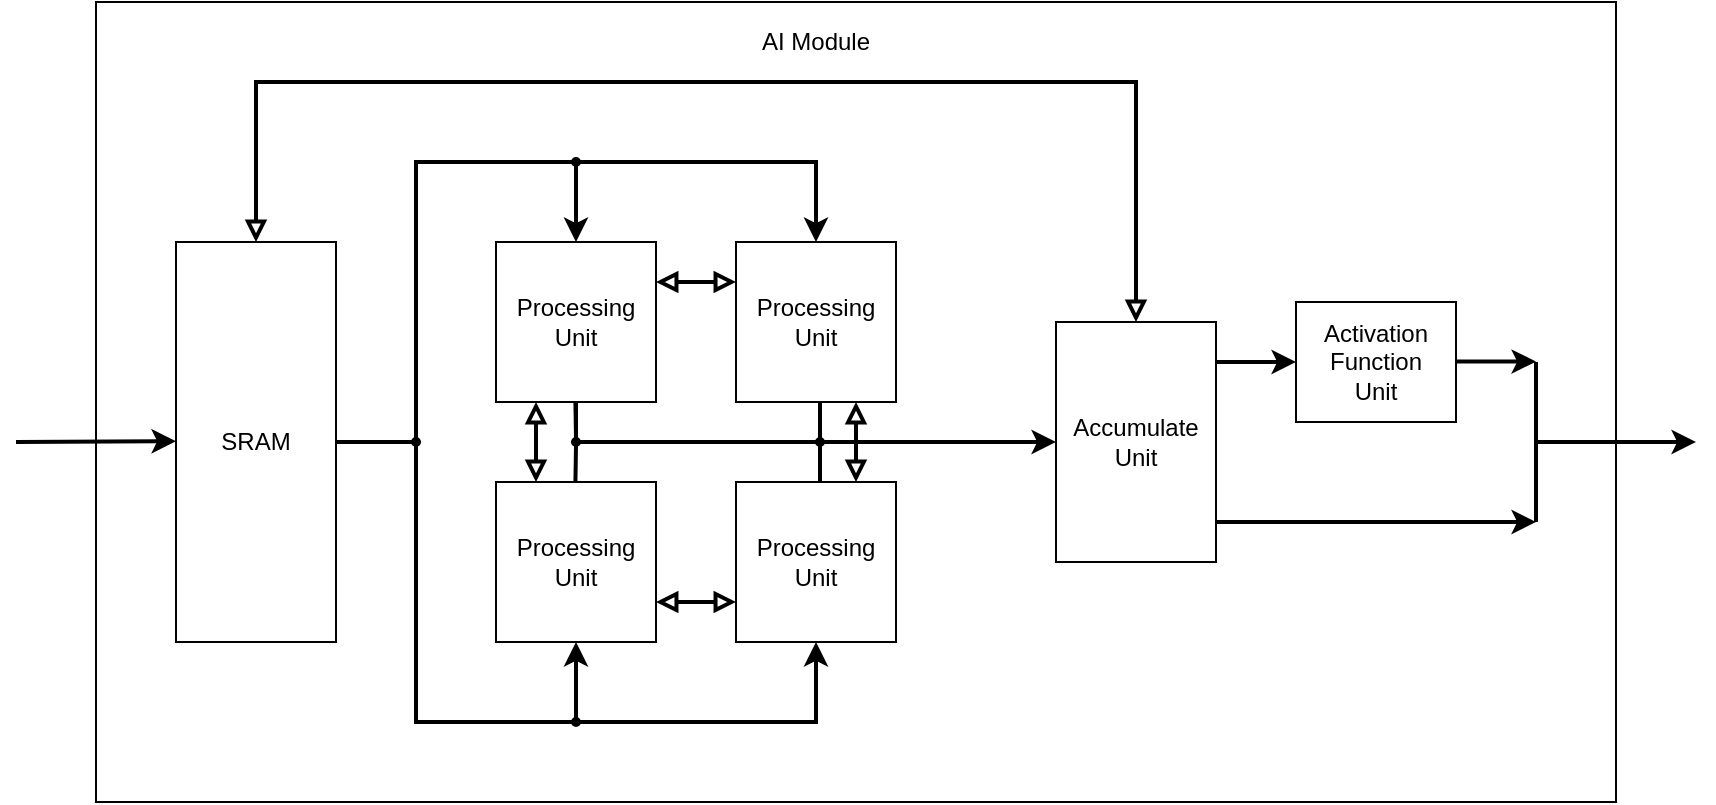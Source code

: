 <mxfile version="20.6.0" type="device" pages="6"><diagram id="P4fIaX7wASuNiHG2A3rg" name="AI Module"><mxGraphModel dx="851" dy="317" grid="0" gridSize="10" guides="1" tooltips="1" connect="1" arrows="1" fold="1" page="0" pageScale="1" pageWidth="850" pageHeight="1100" math="0" shadow="0"><root><mxCell id="0"/><mxCell id="1" parent="0"/><mxCell id="xykziwZ0I21LP2aUtpAQ-33" value="" style="rounded=0;whiteSpace=wrap;html=1;" parent="1" vertex="1"><mxGeometry x="60" y="80" width="760" height="400" as="geometry"/></mxCell><mxCell id="c9T4m6eu8NGm-boSjeaw-1" value="Processing Unit" style="rounded=0;whiteSpace=wrap;html=1;" parent="1" vertex="1"><mxGeometry x="260" y="200" width="80" height="80" as="geometry"/></mxCell><mxCell id="c9T4m6eu8NGm-boSjeaw-3" value="Processing Unit" style="rounded=0;whiteSpace=wrap;html=1;" parent="1" vertex="1"><mxGeometry x="260" y="320" width="80" height="80" as="geometry"/></mxCell><mxCell id="c9T4m6eu8NGm-boSjeaw-4" value="Processing Unit" style="rounded=0;whiteSpace=wrap;html=1;" parent="1" vertex="1"><mxGeometry x="380" y="200" width="80" height="80" as="geometry"/></mxCell><mxCell id="c9T4m6eu8NGm-boSjeaw-5" value="Processing Unit" style="rounded=0;whiteSpace=wrap;html=1;" parent="1" vertex="1"><mxGeometry x="380" y="320" width="80" height="80" as="geometry"/></mxCell><mxCell id="bBFPNWfxb7WgNFellNBo-1" value="Accumulate&lt;br&gt;Unit" style="rounded=0;whiteSpace=wrap;html=1;" parent="1" vertex="1"><mxGeometry x="540" y="240" width="80" height="120" as="geometry"/></mxCell><mxCell id="bBFPNWfxb7WgNFellNBo-2" value="Activation&lt;br&gt;Function&lt;br&gt;Unit" style="rounded=0;whiteSpace=wrap;html=1;" parent="1" vertex="1"><mxGeometry x="660" y="230" width="80" height="60" as="geometry"/></mxCell><mxCell id="bBFPNWfxb7WgNFellNBo-3" value="SRAM" style="rounded=0;whiteSpace=wrap;html=1;" parent="1" vertex="1"><mxGeometry x="100" y="200" width="80" height="200" as="geometry"/></mxCell><mxCell id="xykziwZ0I21LP2aUtpAQ-4" value="" style="endArrow=classic;html=1;rounded=0;entryX=0.5;entryY=0;entryDx=0;entryDy=0;edgeStyle=orthogonalEdgeStyle;strokeWidth=2;" parent="1" target="c9T4m6eu8NGm-boSjeaw-1" edge="1"><mxGeometry width="50" height="50" relative="1" as="geometry"><mxPoint x="220" y="300" as="sourcePoint"/><mxPoint x="230" y="110" as="targetPoint"/><Array as="points"><mxPoint x="220" y="160"/><mxPoint x="300" y="160"/></Array></mxGeometry></mxCell><mxCell id="xykziwZ0I21LP2aUtpAQ-5" value="" style="endArrow=classic;html=1;rounded=0;exitX=1;exitY=0.5;exitDx=0;exitDy=0;entryX=0.5;entryY=0;entryDx=0;entryDy=0;edgeStyle=orthogonalEdgeStyle;strokeWidth=2;startArrow=none;" parent="1" source="p-8K5UuBOE_RwTCol0zY-10" target="c9T4m6eu8NGm-boSjeaw-4" edge="1"><mxGeometry width="50" height="50" relative="1" as="geometry"><mxPoint x="330" y="150" as="sourcePoint"/><mxPoint x="380" y="100" as="targetPoint"/><Array as="points"><mxPoint x="420" y="160"/></Array></mxGeometry></mxCell><mxCell id="xykziwZ0I21LP2aUtpAQ-6" value="" style="endArrow=classic;html=1;rounded=0;entryX=0.5;entryY=1;entryDx=0;entryDy=0;edgeStyle=orthogonalEdgeStyle;strokeWidth=2;startArrow=none;" parent="1" source="p-8K5UuBOE_RwTCol0zY-13" target="c9T4m6eu8NGm-boSjeaw-3" edge="1"><mxGeometry width="50" height="50" relative="1" as="geometry"><mxPoint x="220" y="300" as="sourcePoint"/><mxPoint x="200" y="430" as="targetPoint"/><Array as="points"><mxPoint x="220" y="440"/><mxPoint x="300" y="440"/></Array></mxGeometry></mxCell><mxCell id="xykziwZ0I21LP2aUtpAQ-7" value="" style="endArrow=classic;html=1;rounded=0;entryX=0.5;entryY=1;entryDx=0;entryDy=0;edgeStyle=orthogonalEdgeStyle;exitX=1;exitY=0.5;exitDx=0;exitDy=0;strokeWidth=2;" parent="1" source="bBFPNWfxb7WgNFellNBo-3" target="c9T4m6eu8NGm-boSjeaw-5" edge="1"><mxGeometry width="50" height="50" relative="1" as="geometry"><mxPoint x="140" y="400" as="sourcePoint"/><mxPoint x="210" y="410" as="targetPoint"/><Array as="points"><mxPoint x="220" y="300"/><mxPoint x="220" y="440"/><mxPoint x="420" y="440"/></Array></mxGeometry></mxCell><mxCell id="xykziwZ0I21LP2aUtpAQ-11" value="" style="endArrow=block;startArrow=block;html=1;rounded=0;strokeWidth=2;exitX=1;exitY=0.25;exitDx=0;exitDy=0;entryX=0;entryY=0.25;entryDx=0;entryDy=0;strokeColor=#000000;endFill=0;startFill=0;" parent="1" source="c9T4m6eu8NGm-boSjeaw-1" target="c9T4m6eu8NGm-boSjeaw-4" edge="1"><mxGeometry width="50" height="50" relative="1" as="geometry"><mxPoint x="500" y="200" as="sourcePoint"/><mxPoint x="540" y="200" as="targetPoint"/></mxGeometry></mxCell><mxCell id="xykziwZ0I21LP2aUtpAQ-12" value="" style="endArrow=block;startArrow=block;html=1;rounded=0;strokeWidth=2;exitX=1;exitY=0.75;exitDx=0;exitDy=0;entryX=0;entryY=0.75;entryDx=0;entryDy=0;strokeColor=#000000;endFill=0;startFill=0;" parent="1" source="c9T4m6eu8NGm-boSjeaw-3" target="c9T4m6eu8NGm-boSjeaw-5" edge="1"><mxGeometry width="50" height="50" relative="1" as="geometry"><mxPoint x="340" y="360" as="sourcePoint"/><mxPoint x="380" y="360" as="targetPoint"/></mxGeometry></mxCell><mxCell id="xykziwZ0I21LP2aUtpAQ-13" value="" style="endArrow=block;startArrow=block;html=1;rounded=0;strokeWidth=2;exitX=0.25;exitY=1;exitDx=0;exitDy=0;entryX=0.25;entryY=0;entryDx=0;entryDy=0;strokeColor=#000000;endFill=0;startFill=0;" parent="1" source="c9T4m6eu8NGm-boSjeaw-1" target="c9T4m6eu8NGm-boSjeaw-3" edge="1"><mxGeometry width="50" height="50" relative="1" as="geometry"><mxPoint x="360" y="260" as="sourcePoint"/><mxPoint x="400" y="260" as="targetPoint"/></mxGeometry></mxCell><mxCell id="xykziwZ0I21LP2aUtpAQ-14" value="" style="endArrow=block;startArrow=block;html=1;rounded=0;strokeWidth=2;exitX=0.5;exitY=1;exitDx=0;exitDy=0;entryX=0.5;entryY=0;entryDx=0;entryDy=0;endFill=0;startFill=0;" parent="1" edge="1"><mxGeometry width="50" height="50" relative="1" as="geometry"><mxPoint x="440.0" y="280" as="sourcePoint"/><mxPoint x="440.0" y="320" as="targetPoint"/></mxGeometry></mxCell><mxCell id="xykziwZ0I21LP2aUtpAQ-15" value="" style="endArrow=classic;html=1;rounded=0;strokeWidth=2;exitX=0.5;exitY=1;exitDx=0;exitDy=0;entryX=0;entryY=0.5;entryDx=0;entryDy=0;edgeStyle=orthogonalEdgeStyle;startArrow=none;" parent="1" source="p-8K5UuBOE_RwTCol0zY-8" target="bBFPNWfxb7WgNFellNBo-1" edge="1"><mxGeometry width="50" height="50" relative="1" as="geometry"><mxPoint x="340" y="330" as="sourcePoint"/><mxPoint x="390" y="280" as="targetPoint"/><Array as="points"><mxPoint x="422" y="300"/></Array></mxGeometry></mxCell><mxCell id="xykziwZ0I21LP2aUtpAQ-18" value="" style="endArrow=none;html=1;rounded=0;strokeWidth=2;startArrow=none;" parent="1" source="p-8K5UuBOE_RwTCol0zY-1" edge="1"><mxGeometry width="50" height="50" relative="1" as="geometry"><mxPoint x="299.71" y="320" as="sourcePoint"/><mxPoint x="299.71" y="280" as="targetPoint"/></mxGeometry></mxCell><mxCell id="xykziwZ0I21LP2aUtpAQ-20" value="" style="endArrow=none;html=1;rounded=0;strokeWidth=2;" parent="1" edge="1"><mxGeometry width="50" height="50" relative="1" as="geometry"><mxPoint x="422.0" y="320" as="sourcePoint"/><mxPoint x="422.0" y="280" as="targetPoint"/></mxGeometry></mxCell><mxCell id="xykziwZ0I21LP2aUtpAQ-21" value="" style="endArrow=classic;html=1;rounded=0;strokeWidth=2;entryX=0;entryY=0.5;entryDx=0;entryDy=0;" parent="1" target="bBFPNWfxb7WgNFellNBo-2" edge="1"><mxGeometry width="50" height="50" relative="1" as="geometry"><mxPoint x="620" y="260" as="sourcePoint"/><mxPoint x="670" y="210" as="targetPoint"/></mxGeometry></mxCell><mxCell id="xykziwZ0I21LP2aUtpAQ-22" value="" style="endArrow=classic;html=1;rounded=0;strokeWidth=2;edgeStyle=orthogonalEdgeStyle;" parent="1" edge="1"><mxGeometry width="50" height="50" relative="1" as="geometry"><mxPoint x="620" y="340" as="sourcePoint"/><mxPoint x="780" y="340" as="targetPoint"/></mxGeometry></mxCell><mxCell id="xykziwZ0I21LP2aUtpAQ-27" value="" style="endArrow=classic;html=1;rounded=0;strokeWidth=2;entryX=0;entryY=0.5;entryDx=0;entryDy=0;" parent="1" edge="1"><mxGeometry width="50" height="50" relative="1" as="geometry"><mxPoint x="740" y="259.81" as="sourcePoint"/><mxPoint x="780" y="259.81" as="targetPoint"/></mxGeometry></mxCell><mxCell id="xykziwZ0I21LP2aUtpAQ-28" value="" style="endArrow=none;html=1;rounded=0;strokeWidth=2;" parent="1" edge="1"><mxGeometry width="50" height="50" relative="1" as="geometry"><mxPoint x="780" y="340" as="sourcePoint"/><mxPoint x="780" y="260" as="targetPoint"/></mxGeometry></mxCell><mxCell id="xykziwZ0I21LP2aUtpAQ-29" value="" style="endArrow=classic;html=1;rounded=0;strokeWidth=2;" parent="1" edge="1"><mxGeometry width="50" height="50" relative="1" as="geometry"><mxPoint x="780" y="300" as="sourcePoint"/><mxPoint x="860" y="300" as="targetPoint"/></mxGeometry></mxCell><mxCell id="xykziwZ0I21LP2aUtpAQ-30" value="" style="endArrow=classic;html=1;rounded=0;strokeWidth=2;" parent="1" edge="1"><mxGeometry width="50" height="50" relative="1" as="geometry"><mxPoint x="20" y="300" as="sourcePoint"/><mxPoint x="100" y="299.57" as="targetPoint"/></mxGeometry></mxCell><mxCell id="xykziwZ0I21LP2aUtpAQ-32" value="" style="endArrow=block;startArrow=block;html=1;rounded=0;strokeWidth=2;exitX=0.5;exitY=0;exitDx=0;exitDy=0;entryX=0.5;entryY=0;entryDx=0;entryDy=0;edgeStyle=orthogonalEdgeStyle;strokeColor=#000000;endFill=0;startFill=0;" parent="1" source="bBFPNWfxb7WgNFellNBo-3" target="bBFPNWfxb7WgNFellNBo-1" edge="1"><mxGeometry width="50" height="50" relative="1" as="geometry"><mxPoint x="350" y="150" as="sourcePoint"/><mxPoint x="400" y="100" as="targetPoint"/><Array as="points"><mxPoint x="140" y="120"/><mxPoint x="580" y="120"/></Array></mxGeometry></mxCell><mxCell id="ahj02YKPuj1XVEYySC6k-1" value="AI Module" style="text;html=1;strokeColor=none;fillColor=none;align=center;verticalAlign=middle;whiteSpace=wrap;rounded=0;" parent="1" vertex="1"><mxGeometry x="390" y="85" width="60" height="30" as="geometry"/></mxCell><mxCell id="p-8K5UuBOE_RwTCol0zY-1" value="" style="ellipse;whiteSpace=wrap;html=1;aspect=fixed;strokeColor=#000000;fillColor=#000000;" parent="1" vertex="1"><mxGeometry x="298" y="298" width="4" height="4" as="geometry"/></mxCell><mxCell id="p-8K5UuBOE_RwTCol0zY-2" value="" style="endArrow=none;html=1;rounded=0;strokeWidth=2;" parent="1" target="p-8K5UuBOE_RwTCol0zY-1" edge="1"><mxGeometry width="50" height="50" relative="1" as="geometry"><mxPoint x="299.71" y="320" as="sourcePoint"/><mxPoint x="299.71" y="280" as="targetPoint"/></mxGeometry></mxCell><mxCell id="p-8K5UuBOE_RwTCol0zY-4" value="" style="ellipse;whiteSpace=wrap;html=1;aspect=fixed;strokeColor=#000000;fillColor=#000000;" parent="1" vertex="1"><mxGeometry x="218" y="298" width="4" height="4" as="geometry"/></mxCell><mxCell id="p-8K5UuBOE_RwTCol0zY-7" value="" style="endArrow=none;html=1;rounded=0;exitX=1;exitY=0.5;exitDx=0;exitDy=0;entryX=0.5;entryY=0;entryDx=0;entryDy=0;edgeStyle=orthogonalEdgeStyle;strokeWidth=2;" parent="1" source="bBFPNWfxb7WgNFellNBo-3" target="p-8K5UuBOE_RwTCol0zY-4" edge="1"><mxGeometry width="50" height="50" relative="1" as="geometry"><mxPoint x="180" y="300" as="sourcePoint"/><mxPoint x="420.0" y="200.0" as="targetPoint"/><Array as="points"><mxPoint x="220" y="300"/></Array></mxGeometry></mxCell><mxCell id="p-8K5UuBOE_RwTCol0zY-10" value="" style="ellipse;whiteSpace=wrap;html=1;aspect=fixed;strokeColor=#000000;fillColor=#000000;" parent="1" vertex="1"><mxGeometry x="298" y="158" width="4" height="4" as="geometry"/></mxCell><mxCell id="p-8K5UuBOE_RwTCol0zY-12" value="" style="endArrow=none;html=1;rounded=0;exitX=1;exitY=0.5;exitDx=0;exitDy=0;entryX=0.5;entryY=0;entryDx=0;entryDy=0;edgeStyle=orthogonalEdgeStyle;strokeWidth=2;startArrow=none;" parent="1" source="p-8K5UuBOE_RwTCol0zY-4" target="p-8K5UuBOE_RwTCol0zY-10" edge="1"><mxGeometry width="50" height="50" relative="1" as="geometry"><mxPoint x="222.0" y="300" as="sourcePoint"/><mxPoint x="420.0" y="200.0" as="targetPoint"/><Array as="points"><mxPoint x="220" y="300"/><mxPoint x="220" y="160"/><mxPoint x="300" y="160"/></Array></mxGeometry></mxCell><mxCell id="p-8K5UuBOE_RwTCol0zY-13" value="" style="ellipse;whiteSpace=wrap;html=1;aspect=fixed;strokeColor=#000000;fillColor=#000000;" parent="1" vertex="1"><mxGeometry x="298" y="438" width="4" height="4" as="geometry"/></mxCell><mxCell id="p-8K5UuBOE_RwTCol0zY-17" value="" style="endArrow=none;html=1;rounded=0;entryX=0.5;entryY=1;entryDx=0;entryDy=0;edgeStyle=orthogonalEdgeStyle;strokeWidth=2;" parent="1" target="p-8K5UuBOE_RwTCol0zY-13" edge="1"><mxGeometry width="50" height="50" relative="1" as="geometry"><mxPoint x="220" y="300" as="sourcePoint"/><mxPoint x="300" y="400" as="targetPoint"/><Array as="points"><mxPoint x="220" y="440"/><mxPoint x="300" y="440"/></Array></mxGeometry></mxCell><mxCell id="p-8K5UuBOE_RwTCol0zY-8" value="" style="ellipse;whiteSpace=wrap;html=1;aspect=fixed;strokeColor=#000000;fillColor=#000000;" parent="1" vertex="1"><mxGeometry x="420" y="298" width="4" height="4" as="geometry"/></mxCell><mxCell id="p-8K5UuBOE_RwTCol0zY-22" value="" style="endArrow=none;html=1;rounded=0;strokeWidth=2;exitX=0.5;exitY=1;exitDx=0;exitDy=0;entryX=0;entryY=0.5;entryDx=0;entryDy=0;edgeStyle=orthogonalEdgeStyle;" parent="1" source="c9T4m6eu8NGm-boSjeaw-1" target="p-8K5UuBOE_RwTCol0zY-8" edge="1"><mxGeometry width="50" height="50" relative="1" as="geometry"><mxPoint x="300" y="280" as="sourcePoint"/><mxPoint x="540" y="300" as="targetPoint"/></mxGeometry></mxCell></root></mxGraphModel></diagram><diagram id="y1eCssMlqMXT7d3oVXTJ" name="Processing Unit"><mxGraphModel dx="2149" dy="1154" grid="0" gridSize="10" guides="1" tooltips="1" connect="1" arrows="1" fold="1" page="0" pageScale="1" pageWidth="850" pageHeight="1100" math="0" shadow="0"><root><mxCell id="0"/><mxCell id="1" parent="0"/><mxCell id="ykuXk74YsfERjOu6myOM-1" value="" style="rounded=0;whiteSpace=wrap;html=1;strokeColor=#000000;fillColor=#FFFFFF;" parent="1" vertex="1"><mxGeometry x="120" y="40" width="480" height="400" as="geometry"/></mxCell><mxCell id="6Q8TDjN87X3ad4Ulwkqs-1" value="MAC" style="rounded=0;whiteSpace=wrap;html=1;" parent="1" vertex="1"><mxGeometry x="240" y="160" width="80" height="80" as="geometry"/></mxCell><mxCell id="6Q8TDjN87X3ad4Ulwkqs-2" value="MAC" style="rounded=0;whiteSpace=wrap;html=1;" parent="1" vertex="1"><mxGeometry x="480" y="160" width="80" height="80" as="geometry"/></mxCell><mxCell id="6Q8TDjN87X3ad4Ulwkqs-3" value="MAC" style="rounded=0;whiteSpace=wrap;html=1;" parent="1" vertex="1"><mxGeometry x="240" y="320" width="80" height="80" as="geometry"/></mxCell><mxCell id="6Q8TDjN87X3ad4Ulwkqs-4" value="MAC" style="rounded=0;whiteSpace=wrap;html=1;" parent="1" vertex="1"><mxGeometry x="480" y="320" width="80" height="80" as="geometry"/></mxCell><mxCell id="gs3WpgLjwJPdJsHsgBRF-1" value="Weight Buffer" style="rounded=0;whiteSpace=wrap;html=1;" parent="1" vertex="1"><mxGeometry x="160" y="80" width="400" height="40" as="geometry"/></mxCell><mxCell id="gs3WpgLjwJPdJsHsgBRF-2" value="Input&amp;nbsp;&lt;br&gt;Reg" style="rounded=0;whiteSpace=wrap;html=1;" parent="1" vertex="1"><mxGeometry x="160" y="160" width="40" height="80" as="geometry"/></mxCell><mxCell id="gs3WpgLjwJPdJsHsgBRF-4" value="Input&amp;nbsp;&lt;br&gt;Reg" style="rounded=0;whiteSpace=wrap;html=1;" parent="1" vertex="1"><mxGeometry x="160" y="320" width="40" height="80" as="geometry"/></mxCell><mxCell id="gs3WpgLjwJPdJsHsgBRF-5" value="Input&amp;nbsp;&lt;br&gt;Reg" style="rounded=0;whiteSpace=wrap;html=1;" parent="1" vertex="1"><mxGeometry x="400" y="160" width="40" height="80" as="geometry"/></mxCell><mxCell id="gs3WpgLjwJPdJsHsgBRF-6" value="Input&amp;nbsp;&lt;br&gt;Reg" style="rounded=0;whiteSpace=wrap;html=1;" parent="1" vertex="1"><mxGeometry x="400" y="320" width="40" height="80" as="geometry"/></mxCell><mxCell id="zfacExZc2TyH9DtCVbvn-1" value="" style="endArrow=classic;html=1;rounded=0;strokeColor=#000000;strokeWidth=2;entryX=0;entryY=0.5;entryDx=0;entryDy=0;edgeStyle=orthogonalEdgeStyle;" parent="1" target="gs3WpgLjwJPdJsHsgBRF-2" edge="1"><mxGeometry width="50" height="50" relative="1" as="geometry"><mxPoint x="80" y="280" as="sourcePoint"/><mxPoint x="150" y="240" as="targetPoint"/><Array as="points"><mxPoint x="140" y="280"/><mxPoint x="140" y="200"/></Array></mxGeometry></mxCell><mxCell id="zfacExZc2TyH9DtCVbvn-2" value="" style="endArrow=classic;html=1;rounded=0;strokeColor=#000000;strokeWidth=2;entryX=0;entryY=0.5;entryDx=0;entryDy=0;edgeStyle=orthogonalEdgeStyle;" parent="1" target="gs3WpgLjwJPdJsHsgBRF-4" edge="1"><mxGeometry width="50" height="50" relative="1" as="geometry"><mxPoint x="80" y="280" as="sourcePoint"/><mxPoint x="160" y="200" as="targetPoint"/><Array as="points"><mxPoint x="140" y="280"/><mxPoint x="140" y="360"/></Array></mxGeometry></mxCell><mxCell id="zfacExZc2TyH9DtCVbvn-3" value="" style="endArrow=classic;html=1;rounded=0;strokeColor=#000000;strokeWidth=2;entryX=0;entryY=0.5;entryDx=0;entryDy=0;edgeStyle=orthogonalEdgeStyle;" parent="1" target="gs3WpgLjwJPdJsHsgBRF-5" edge="1"><mxGeometry width="50" height="50" relative="1" as="geometry"><mxPoint x="380" y="280" as="sourcePoint"/><mxPoint x="340" y="100" as="targetPoint"/><Array as="points"><mxPoint x="380" y="200"/></Array></mxGeometry></mxCell><mxCell id="zfacExZc2TyH9DtCVbvn-4" value="" style="endArrow=classic;html=1;rounded=0;strokeColor=#000000;strokeWidth=2;entryX=0;entryY=0.5;entryDx=0;entryDy=0;edgeStyle=orthogonalEdgeStyle;startArrow=none;" parent="1" source="zfacExZc2TyH9DtCVbvn-16" target="gs3WpgLjwJPdJsHsgBRF-6" edge="1"><mxGeometry width="50" height="50" relative="1" as="geometry"><mxPoint x="140" y="280" as="sourcePoint"/><mxPoint x="360" y="430" as="targetPoint"/><Array as="points"><mxPoint x="380" y="280"/><mxPoint x="380" y="360"/></Array></mxGeometry></mxCell><mxCell id="zfacExZc2TyH9DtCVbvn-5" value="" style="endArrow=classic;html=1;rounded=0;strokeColor=#000000;strokeWidth=2;edgeStyle=orthogonalEdgeStyle;exitX=1;exitY=0.25;exitDx=0;exitDy=0;entryX=0;entryY=0.25;entryDx=0;entryDy=0;" parent="1" source="gs3WpgLjwJPdJsHsgBRF-5" target="6Q8TDjN87X3ad4Ulwkqs-2" edge="1"><mxGeometry width="50" height="50" relative="1" as="geometry"><mxPoint x="470" y="300" as="sourcePoint"/><mxPoint x="520" y="250" as="targetPoint"/></mxGeometry></mxCell><mxCell id="zfacExZc2TyH9DtCVbvn-6" value="" style="endArrow=classic;html=1;rounded=0;strokeColor=#000000;strokeWidth=2;edgeStyle=orthogonalEdgeStyle;exitX=1;exitY=0.25;exitDx=0;exitDy=0;entryX=0;entryY=0.25;entryDx=0;entryDy=0;" parent="1" source="gs3WpgLjwJPdJsHsgBRF-6" target="6Q8TDjN87X3ad4Ulwkqs-4" edge="1"><mxGeometry width="50" height="50" relative="1" as="geometry"><mxPoint x="450" y="210" as="sourcePoint"/><mxPoint x="480" y="360" as="targetPoint"/></mxGeometry></mxCell><mxCell id="zfacExZc2TyH9DtCVbvn-7" value="" style="endArrow=classic;html=1;rounded=0;strokeColor=#000000;strokeWidth=2;edgeStyle=orthogonalEdgeStyle;exitX=1;exitY=0.25;exitDx=0;exitDy=0;entryX=0;entryY=0.25;entryDx=0;entryDy=0;" parent="1" source="gs3WpgLjwJPdJsHsgBRF-2" target="6Q8TDjN87X3ad4Ulwkqs-1" edge="1"><mxGeometry width="50" height="50" relative="1" as="geometry"><mxPoint x="450" y="210" as="sourcePoint"/><mxPoint x="240" y="200" as="targetPoint"/></mxGeometry></mxCell><mxCell id="zfacExZc2TyH9DtCVbvn-8" value="" style="endArrow=classic;html=1;rounded=0;strokeColor=#000000;strokeWidth=2;edgeStyle=orthogonalEdgeStyle;exitX=1;exitY=0.25;exitDx=0;exitDy=0;entryX=0;entryY=0.25;entryDx=0;entryDy=0;" parent="1" source="gs3WpgLjwJPdJsHsgBRF-4" target="6Q8TDjN87X3ad4Ulwkqs-3" edge="1"><mxGeometry width="50" height="50" relative="1" as="geometry"><mxPoint x="210" y="210" as="sourcePoint"/><mxPoint x="250" y="210" as="targetPoint"/></mxGeometry></mxCell><mxCell id="zfacExZc2TyH9DtCVbvn-9" value="" style="endArrow=classic;html=1;rounded=0;strokeColor=#000000;strokeWidth=2;entryX=0.5;entryY=0;entryDx=0;entryDy=0;edgeStyle=orthogonalEdgeStyle;" parent="1" target="6Q8TDjN87X3ad4Ulwkqs-1" edge="1"><mxGeometry width="50" height="50" relative="1" as="geometry"><mxPoint x="360" y="120" as="sourcePoint"/><mxPoint x="400" y="130" as="targetPoint"/><Array as="points"><mxPoint x="360" y="140"/><mxPoint x="280" y="140"/></Array></mxGeometry></mxCell><mxCell id="zfacExZc2TyH9DtCVbvn-10" value="" style="endArrow=classic;html=1;rounded=0;strokeColor=#000000;strokeWidth=2;entryX=0.5;entryY=0;entryDx=0;entryDy=0;exitX=0.5;exitY=1;exitDx=0;exitDy=0;edgeStyle=orthogonalEdgeStyle;" parent="1" source="gs3WpgLjwJPdJsHsgBRF-1" edge="1"><mxGeometry width="50" height="50" relative="1" as="geometry"><mxPoint x="380" y="280" as="sourcePoint"/><mxPoint x="280" y="320" as="targetPoint"/><Array as="points"><mxPoint x="360" y="300"/><mxPoint x="280" y="300"/></Array></mxGeometry></mxCell><mxCell id="zfacExZc2TyH9DtCVbvn-11" value="" style="endArrow=classic;html=1;rounded=0;strokeColor=#000000;strokeWidth=2;entryX=0.5;entryY=0;entryDx=0;entryDy=0;edgeStyle=orthogonalEdgeStyle;exitX=0.5;exitY=1;exitDx=0;exitDy=0;startArrow=none;" parent="1" source="zfacExZc2TyH9DtCVbvn-20" target="6Q8TDjN87X3ad4Ulwkqs-2" edge="1"><mxGeometry width="50" height="50" relative="1" as="geometry"><mxPoint x="370" y="130" as="sourcePoint"/><mxPoint x="290" y="170" as="targetPoint"/><Array as="points"><mxPoint x="360" y="140"/><mxPoint x="520" y="140"/></Array></mxGeometry></mxCell><mxCell id="zfacExZc2TyH9DtCVbvn-12" value="" style="endArrow=classic;html=1;rounded=0;strokeColor=#000000;strokeWidth=2;edgeStyle=orthogonalEdgeStyle;entryX=0.5;entryY=0;entryDx=0;entryDy=0;startArrow=none;" parent="1" source="zfacExZc2TyH9DtCVbvn-13" target="6Q8TDjN87X3ad4Ulwkqs-4" edge="1"><mxGeometry width="50" height="50" relative="1" as="geometry"><mxPoint x="360" y="120" as="sourcePoint"/><mxPoint x="500" y="250" as="targetPoint"/><Array as="points"><mxPoint x="360" y="300"/><mxPoint x="520" y="300"/></Array></mxGeometry></mxCell><mxCell id="zfacExZc2TyH9DtCVbvn-13" value="" style="ellipse;whiteSpace=wrap;html=1;aspect=fixed;strokeColor=#000000;fillColor=#000000;" parent="1" vertex="1"><mxGeometry x="358" y="298" width="4" height="4" as="geometry"/></mxCell><mxCell id="zfacExZc2TyH9DtCVbvn-14" value="" style="endArrow=none;html=1;rounded=0;strokeColor=#000000;strokeWidth=2;edgeStyle=orthogonalEdgeStyle;entryX=0.5;entryY=0;entryDx=0;entryDy=0;" parent="1" target="zfacExZc2TyH9DtCVbvn-13" edge="1"><mxGeometry width="50" height="50" relative="1" as="geometry"><mxPoint x="360" y="120" as="sourcePoint"/><mxPoint x="520" y="320" as="targetPoint"/><Array as="points"/></mxGeometry></mxCell><mxCell id="zfacExZc2TyH9DtCVbvn-16" value="" style="ellipse;whiteSpace=wrap;html=1;aspect=fixed;strokeColor=#000000;fillColor=#000000;" parent="1" vertex="1"><mxGeometry x="378" y="278" width="4" height="4" as="geometry"/></mxCell><mxCell id="zfacExZc2TyH9DtCVbvn-17" value="" style="endArrow=none;html=1;rounded=0;strokeColor=#000000;strokeWidth=2;entryX=0;entryY=0.5;entryDx=0;entryDy=0;edgeStyle=orthogonalEdgeStyle;startArrow=none;" parent="1" source="zfacExZc2TyH9DtCVbvn-18" target="zfacExZc2TyH9DtCVbvn-16" edge="1"><mxGeometry width="50" height="50" relative="1" as="geometry"><mxPoint x="140" y="280" as="sourcePoint"/><mxPoint x="400" y="360" as="targetPoint"/><Array as="points"/></mxGeometry></mxCell><mxCell id="zfacExZc2TyH9DtCVbvn-18" value="" style="ellipse;whiteSpace=wrap;html=1;aspect=fixed;strokeColor=#000000;fillColor=#000000;" parent="1" vertex="1"><mxGeometry x="138" y="278" width="4" height="4" as="geometry"/></mxCell><mxCell id="zfacExZc2TyH9DtCVbvn-19" value="" style="endArrow=none;html=1;rounded=0;strokeColor=#000000;strokeWidth=2;entryX=0;entryY=0.5;entryDx=0;entryDy=0;edgeStyle=orthogonalEdgeStyle;" parent="1" target="zfacExZc2TyH9DtCVbvn-18" edge="1"><mxGeometry width="50" height="50" relative="1" as="geometry"><mxPoint x="140" y="280" as="sourcePoint"/><mxPoint x="376" y="280" as="targetPoint"/><Array as="points"/></mxGeometry></mxCell><mxCell id="zfacExZc2TyH9DtCVbvn-20" value="" style="ellipse;whiteSpace=wrap;html=1;aspect=fixed;strokeColor=#000000;fillColor=#000000;" parent="1" vertex="1"><mxGeometry x="358" y="138" width="4" height="4" as="geometry"/></mxCell><mxCell id="zfacExZc2TyH9DtCVbvn-21" value="" style="endArrow=none;html=1;rounded=0;strokeColor=#000000;strokeWidth=2;entryX=0.5;entryY=0;entryDx=0;entryDy=0;edgeStyle=orthogonalEdgeStyle;exitX=0.5;exitY=1;exitDx=0;exitDy=0;" parent="1" source="gs3WpgLjwJPdJsHsgBRF-1" target="zfacExZc2TyH9DtCVbvn-20" edge="1"><mxGeometry width="50" height="50" relative="1" as="geometry"><mxPoint x="360" y="120" as="sourcePoint"/><mxPoint x="520" y="160.0" as="targetPoint"/><Array as="points"/></mxGeometry></mxCell><mxCell id="zfacExZc2TyH9DtCVbvn-22" value="" style="endArrow=classic;html=1;rounded=0;strokeColor=#000000;strokeWidth=2;exitX=1;exitY=0.5;exitDx=0;exitDy=0;edgeStyle=orthogonalEdgeStyle;" parent="1" source="6Q8TDjN87X3ad4Ulwkqs-1" edge="1"><mxGeometry width="50" height="50" relative="1" as="geometry"><mxPoint x="280" y="260" as="sourcePoint"/><mxPoint x="640" y="260" as="targetPoint"/><Array as="points"><mxPoint x="340" y="200"/><mxPoint x="340" y="260"/></Array></mxGeometry></mxCell><mxCell id="zfacExZc2TyH9DtCVbvn-23" value="" style="endArrow=none;html=1;rounded=0;strokeColor=#000000;strokeWidth=2;exitX=1;exitY=0.5;exitDx=0;exitDy=0;edgeStyle=orthogonalEdgeStyle;startArrow=none;" parent="1" source="zfacExZc2TyH9DtCVbvn-26" edge="1"><mxGeometry width="50" height="50" relative="1" as="geometry"><mxPoint x="350" y="460" as="sourcePoint"/><mxPoint x="340" y="260" as="targetPoint"/></mxGeometry></mxCell><mxCell id="zfacExZc2TyH9DtCVbvn-24" value="" style="endArrow=none;html=1;rounded=0;strokeColor=#000000;strokeWidth=2;exitX=1;exitY=0.5;exitDx=0;exitDy=0;edgeStyle=orthogonalEdgeStyle;" parent="1" source="6Q8TDjN87X3ad4Ulwkqs-2" edge="1"><mxGeometry width="50" height="50" relative="1" as="geometry"><mxPoint x="590" y="250" as="sourcePoint"/><mxPoint x="580" y="260" as="targetPoint"/></mxGeometry></mxCell><mxCell id="zfacExZc2TyH9DtCVbvn-25" value="" style="endArrow=none;html=1;rounded=0;strokeColor=#000000;strokeWidth=2;exitX=1;exitY=0.5;exitDx=0;exitDy=0;edgeStyle=orthogonalEdgeStyle;startArrow=none;" parent="1" source="zfacExZc2TyH9DtCVbvn-28" edge="1"><mxGeometry width="50" height="50" relative="1" as="geometry"><mxPoint x="560" y="360" as="sourcePoint"/><mxPoint x="580" y="260" as="targetPoint"/></mxGeometry></mxCell><mxCell id="zfacExZc2TyH9DtCVbvn-26" value="" style="ellipse;whiteSpace=wrap;html=1;aspect=fixed;strokeColor=#000000;fillColor=#000000;" parent="1" vertex="1"><mxGeometry x="338" y="258" width="4" height="4" as="geometry"/></mxCell><mxCell id="zfacExZc2TyH9DtCVbvn-27" value="" style="endArrow=none;html=1;rounded=0;strokeColor=#000000;strokeWidth=2;exitX=1;exitY=0.5;exitDx=0;exitDy=0;edgeStyle=orthogonalEdgeStyle;" parent="1" source="6Q8TDjN87X3ad4Ulwkqs-3" target="zfacExZc2TyH9DtCVbvn-26" edge="1"><mxGeometry width="50" height="50" relative="1" as="geometry"><mxPoint x="320" y="360" as="sourcePoint"/><mxPoint x="340" y="260" as="targetPoint"/></mxGeometry></mxCell><mxCell id="zfacExZc2TyH9DtCVbvn-28" value="" style="ellipse;whiteSpace=wrap;html=1;aspect=fixed;strokeColor=#000000;fillColor=#000000;" parent="1" vertex="1"><mxGeometry x="578" y="258" width="4" height="4" as="geometry"/></mxCell><mxCell id="zfacExZc2TyH9DtCVbvn-29" value="" style="endArrow=none;html=1;rounded=0;strokeColor=#000000;strokeWidth=2;exitX=1;exitY=0.5;exitDx=0;exitDy=0;edgeStyle=orthogonalEdgeStyle;" parent="1" target="zfacExZc2TyH9DtCVbvn-28" edge="1"><mxGeometry width="50" height="50" relative="1" as="geometry"><mxPoint x="560" y="360" as="sourcePoint"/><mxPoint x="580" y="260" as="targetPoint"/></mxGeometry></mxCell><mxCell id="ykuXk74YsfERjOu6myOM-3" value="" style="endArrow=block;startArrow=block;html=1;rounded=0;strokeColor=#000000;strokeWidth=2;edgeStyle=orthogonalEdgeStyle;entryX=1;entryY=0.75;entryDx=0;entryDy=0;endFill=0;startFill=0;" parent="1" target="gs3WpgLjwJPdJsHsgBRF-2" edge="1"><mxGeometry width="50" height="50" relative="1" as="geometry"><mxPoint x="360" y="480" as="sourcePoint"/><mxPoint x="230" y="450" as="targetPoint"/><Array as="points"><mxPoint x="360" y="420"/><mxPoint x="220" y="420"/><mxPoint x="220" y="220"/></Array></mxGeometry></mxCell><mxCell id="ykuXk74YsfERjOu6myOM-5" value="" style="endArrow=block;html=1;rounded=0;strokeColor=#000000;strokeWidth=2;entryX=1;entryY=0.75;entryDx=0;entryDy=0;endFill=0;" parent="1" target="gs3WpgLjwJPdJsHsgBRF-4" edge="1"><mxGeometry width="50" height="50" relative="1" as="geometry"><mxPoint x="220" y="380" as="sourcePoint"/><mxPoint x="250" y="450" as="targetPoint"/></mxGeometry></mxCell><mxCell id="ykuXk74YsfERjOu6myOM-6" value="" style="endArrow=block;html=1;rounded=0;strokeColor=#000000;strokeWidth=2;entryX=1;entryY=0.75;entryDx=0;entryDy=0;edgeStyle=orthogonalEdgeStyle;endFill=0;" parent="1" target="gs3WpgLjwJPdJsHsgBRF-5" edge="1"><mxGeometry width="50" height="50" relative="1" as="geometry"><mxPoint x="360" y="440" as="sourcePoint"/><mxPoint x="490" y="460" as="targetPoint"/><Array as="points"><mxPoint x="360" y="420"/><mxPoint x="460" y="420"/><mxPoint x="460" y="220"/></Array></mxGeometry></mxCell><mxCell id="ykuXk74YsfERjOu6myOM-7" value="" style="endArrow=block;html=1;rounded=0;strokeColor=#000000;strokeWidth=2;entryX=1;entryY=0.75;entryDx=0;entryDy=0;endFill=0;startArrow=none;" parent="1" source="ykuXk74YsfERjOu6myOM-12" target="gs3WpgLjwJPdJsHsgBRF-6" edge="1"><mxGeometry width="50" height="50" relative="1" as="geometry"><mxPoint x="460" y="380" as="sourcePoint"/><mxPoint x="540" y="410" as="targetPoint"/></mxGeometry></mxCell><mxCell id="ykuXk74YsfERjOu6myOM-8" value="" style="ellipse;whiteSpace=wrap;html=1;aspect=fixed;strokeColor=#000000;fillColor=#000000;" parent="1" vertex="1"><mxGeometry x="218" y="378" width="4" height="4" as="geometry"/></mxCell><mxCell id="ykuXk74YsfERjOu6myOM-12" value="" style="ellipse;whiteSpace=wrap;html=1;aspect=fixed;strokeColor=#000000;fillColor=#000000;" parent="1" vertex="1"><mxGeometry x="458" y="378" width="4" height="4" as="geometry"/></mxCell><mxCell id="ykuXk74YsfERjOu6myOM-13" value="" style="endArrow=none;html=1;rounded=0;strokeColor=#000000;strokeWidth=2;entryX=1;entryY=0.75;entryDx=0;entryDy=0;endFill=0;" parent="1" target="ykuXk74YsfERjOu6myOM-12" edge="1"><mxGeometry width="50" height="50" relative="1" as="geometry"><mxPoint x="460" y="380" as="sourcePoint"/><mxPoint x="440" y="380" as="targetPoint"/></mxGeometry></mxCell><mxCell id="ykuXk74YsfERjOu6myOM-14" value="" style="endArrow=classic;html=1;rounded=0;strokeColor=#000000;strokeWidth=2;entryX=0;entryY=0.5;entryDx=0;entryDy=0;edgeStyle=orthogonalEdgeStyle;" parent="1" target="gs3WpgLjwJPdJsHsgBRF-1" edge="1"><mxGeometry width="50" height="50" relative="1" as="geometry"><mxPoint x="80" y="100" as="sourcePoint"/><mxPoint x="310" y="30" as="targetPoint"/><Array as="points"><mxPoint x="80" y="100"/></Array></mxGeometry></mxCell><mxCell id="HMYrwmQpuRpK6SdLo6tU-1" value="Processing Unit" style="text;html=1;strokeColor=none;fillColor=none;align=center;verticalAlign=middle;whiteSpace=wrap;rounded=0;" vertex="1" parent="1"><mxGeometry x="309" y="45" width="102" height="30" as="geometry"/></mxCell></root></mxGraphModel></diagram><diagram id="sl8AkdVHHhRWYmqmbPVf" name="FCL Model"><mxGraphModel dx="1022" dy="460" grid="0" gridSize="4" guides="1" tooltips="1" connect="1" arrows="1" fold="1" page="0" pageScale="1" pageWidth="850" pageHeight="1100" math="0" shadow="0"><root><mxCell id="0"/><mxCell id="1" parent="0"/><mxCell id="W_Rp08wNFg1AhldWI-fJ-1" value="" style="ellipse;whiteSpace=wrap;html=1;aspect=fixed;strokeColor=#000000;fillColor=#FFFFFF;" parent="1" vertex="1"><mxGeometry x="40" y="40" width="40" height="40" as="geometry"/></mxCell><mxCell id="W_Rp08wNFg1AhldWI-fJ-2" value="" style="ellipse;whiteSpace=wrap;html=1;aspect=fixed;strokeColor=#000000;fillColor=#FFFFFF;" parent="1" vertex="1"><mxGeometry x="40" y="120" width="40" height="40" as="geometry"/></mxCell><mxCell id="W_Rp08wNFg1AhldWI-fJ-3" value="" style="ellipse;whiteSpace=wrap;html=1;aspect=fixed;strokeColor=#000000;fillColor=#FFFFFF;" parent="1" vertex="1"><mxGeometry x="40" y="200" width="40" height="40" as="geometry"/></mxCell><mxCell id="W_Rp08wNFg1AhldWI-fJ-4" value="" style="ellipse;whiteSpace=wrap;html=1;aspect=fixed;strokeColor=#000000;fillColor=#FFFFFF;" parent="1" vertex="1"><mxGeometry x="40" y="280" width="40" height="40" as="geometry"/></mxCell><mxCell id="W_Rp08wNFg1AhldWI-fJ-5" value="" style="ellipse;whiteSpace=wrap;html=1;aspect=fixed;strokeColor=#000000;fillColor=#FFFFFF;" parent="1" vertex="1"><mxGeometry x="40" y="360" width="40" height="40" as="geometry"/></mxCell><mxCell id="W_Rp08wNFg1AhldWI-fJ-6" value="" style="ellipse;whiteSpace=wrap;html=1;aspect=fixed;strokeColor=#000000;fillColor=#FFFFFF;" parent="1" vertex="1"><mxGeometry x="40" y="520" width="40" height="40" as="geometry"/></mxCell><mxCell id="W_Rp08wNFg1AhldWI-fJ-7" value="" style="endArrow=none;dashed=1;html=1;rounded=0;strokeColor=#000000;strokeWidth=2;" parent="1" edge="1"><mxGeometry width="50" height="50" relative="1" as="geometry"><mxPoint x="59.8" y="490" as="sourcePoint"/><mxPoint x="60" y="430" as="targetPoint"/></mxGeometry></mxCell><mxCell id="W_Rp08wNFg1AhldWI-fJ-8" value="" style="ellipse;whiteSpace=wrap;html=1;aspect=fixed;strokeColor=#000000;fillColor=#FFFFFF;" parent="1" vertex="1"><mxGeometry x="200" y="80" width="40" height="40" as="geometry"/></mxCell><mxCell id="W_Rp08wNFg1AhldWI-fJ-9" value="" style="ellipse;whiteSpace=wrap;html=1;aspect=fixed;strokeColor=#000000;fillColor=#FFFFFF;" parent="1" vertex="1"><mxGeometry x="200" y="160" width="40" height="40" as="geometry"/></mxCell><mxCell id="W_Rp08wNFg1AhldWI-fJ-10" value="" style="ellipse;whiteSpace=wrap;html=1;aspect=fixed;strokeColor=#000000;fillColor=#FFFFFF;" parent="1" vertex="1"><mxGeometry x="200" y="240" width="40" height="40" as="geometry"/></mxCell><mxCell id="W_Rp08wNFg1AhldWI-fJ-11" value="" style="ellipse;whiteSpace=wrap;html=1;aspect=fixed;strokeColor=#000000;fillColor=#FFFFFF;" parent="1" vertex="1"><mxGeometry x="200" y="320" width="40" height="40" as="geometry"/></mxCell><mxCell id="W_Rp08wNFg1AhldWI-fJ-12" value="" style="ellipse;whiteSpace=wrap;html=1;aspect=fixed;strokeColor=#000000;fillColor=#FFFFFF;" parent="1" vertex="1"><mxGeometry x="200" y="480" width="40" height="40" as="geometry"/></mxCell><mxCell id="W_Rp08wNFg1AhldWI-fJ-13" value="" style="endArrow=none;dashed=1;html=1;rounded=0;strokeColor=#000000;strokeWidth=2;" parent="1" edge="1"><mxGeometry width="50" height="50" relative="1" as="geometry"><mxPoint x="219.8" y="450" as="sourcePoint"/><mxPoint x="220" y="390" as="targetPoint"/></mxGeometry></mxCell><mxCell id="W_Rp08wNFg1AhldWI-fJ-14" value="" style="endArrow=none;html=1;rounded=0;strokeColor=#000000;strokeWidth=2;exitX=1;exitY=0.5;exitDx=0;exitDy=0;entryX=0;entryY=0.5;entryDx=0;entryDy=0;" parent="1" source="W_Rp08wNFg1AhldWI-fJ-1" target="W_Rp08wNFg1AhldWI-fJ-8" edge="1"><mxGeometry width="50" height="50" relative="1" as="geometry"><mxPoint x="110" y="80" as="sourcePoint"/><mxPoint x="160" y="30" as="targetPoint"/></mxGeometry></mxCell><mxCell id="W_Rp08wNFg1AhldWI-fJ-15" value="" style="endArrow=none;html=1;rounded=0;strokeColor=#000000;strokeWidth=2;exitX=1;exitY=0.5;exitDx=0;exitDy=0;entryX=0;entryY=0.5;entryDx=0;entryDy=0;" parent="1" source="W_Rp08wNFg1AhldWI-fJ-2" target="W_Rp08wNFg1AhldWI-fJ-8" edge="1"><mxGeometry width="50" height="50" relative="1" as="geometry"><mxPoint x="90.0" y="70" as="sourcePoint"/><mxPoint x="210" y="110" as="targetPoint"/></mxGeometry></mxCell><mxCell id="W_Rp08wNFg1AhldWI-fJ-16" value="" style="endArrow=none;html=1;rounded=0;strokeColor=#000000;strokeWidth=2;exitX=1;exitY=0.5;exitDx=0;exitDy=0;" parent="1" source="W_Rp08wNFg1AhldWI-fJ-3" edge="1"><mxGeometry width="50" height="50" relative="1" as="geometry"><mxPoint x="80.0" y="180" as="sourcePoint"/><mxPoint x="200" y="100" as="targetPoint"/></mxGeometry></mxCell><mxCell id="W_Rp08wNFg1AhldWI-fJ-17" value="" style="endArrow=none;html=1;rounded=0;strokeColor=#000000;strokeWidth=2;exitX=1;exitY=0.5;exitDx=0;exitDy=0;" parent="1" source="W_Rp08wNFg1AhldWI-fJ-4" edge="1"><mxGeometry width="50" height="50" relative="1" as="geometry"><mxPoint x="60.0" y="250" as="sourcePoint"/><mxPoint x="200" y="100" as="targetPoint"/></mxGeometry></mxCell><mxCell id="W_Rp08wNFg1AhldWI-fJ-18" value="" style="endArrow=none;dashed=1;html=1;dashPattern=1 3;strokeWidth=2;rounded=0;strokeColor=#000000;entryX=0;entryY=0.5;entryDx=0;entryDy=0;" parent="1" target="W_Rp08wNFg1AhldWI-fJ-9" edge="1"><mxGeometry width="50" height="50" relative="1" as="geometry"><mxPoint x="80" y="60" as="sourcePoint"/><mxPoint x="180" y="230" as="targetPoint"/></mxGeometry></mxCell><mxCell id="W_Rp08wNFg1AhldWI-fJ-19" value="" style="endArrow=none;dashed=1;html=1;dashPattern=1 3;strokeWidth=2;rounded=0;strokeColor=#000000;" parent="1" edge="1"><mxGeometry width="50" height="50" relative="1" as="geometry"><mxPoint x="80" y="140" as="sourcePoint"/><mxPoint x="190" y="180" as="targetPoint"/></mxGeometry></mxCell><mxCell id="W_Rp08wNFg1AhldWI-fJ-20" value="" style="endArrow=none;dashed=1;html=1;dashPattern=1 3;strokeWidth=2;rounded=0;strokeColor=#000000;entryX=0;entryY=0.5;entryDx=0;entryDy=0;" parent="1" target="W_Rp08wNFg1AhldWI-fJ-9" edge="1"><mxGeometry width="50" height="50" relative="1" as="geometry"><mxPoint x="80" y="220" as="sourcePoint"/><mxPoint x="190" y="260" as="targetPoint"/></mxGeometry></mxCell><mxCell id="W_Rp08wNFg1AhldWI-fJ-21" value="" style="endArrow=none;dashed=1;html=1;dashPattern=1 3;strokeWidth=2;rounded=0;strokeColor=#000000;entryX=0;entryY=0.5;entryDx=0;entryDy=0;" parent="1" target="W_Rp08wNFg1AhldWI-fJ-9" edge="1"><mxGeometry width="50" height="50" relative="1" as="geometry"><mxPoint x="80" y="300" as="sourcePoint"/><mxPoint x="190" y="340" as="targetPoint"/></mxGeometry></mxCell><mxCell id="W_Rp08wNFg1AhldWI-fJ-22" value="" style="endArrow=none;dashed=1;html=1;dashPattern=1 3;strokeWidth=2;rounded=0;strokeColor=#000000;entryX=0;entryY=0.5;entryDx=0;entryDy=0;exitX=1;exitY=0.5;exitDx=0;exitDy=0;" parent="1" source="W_Rp08wNFg1AhldWI-fJ-1" target="W_Rp08wNFg1AhldWI-fJ-10" edge="1"><mxGeometry width="50" height="50" relative="1" as="geometry"><mxPoint x="80" y="100" as="sourcePoint"/><mxPoint x="200" y="220" as="targetPoint"/></mxGeometry></mxCell><mxCell id="W_Rp08wNFg1AhldWI-fJ-23" value="" style="endArrow=none;dashed=1;html=1;dashPattern=1 3;strokeWidth=2;rounded=0;strokeColor=#000000;exitX=1;exitY=0.5;exitDx=0;exitDy=0;" parent="1" edge="1"><mxGeometry width="50" height="50" relative="1" as="geometry"><mxPoint x="80.0" y="140" as="sourcePoint"/><mxPoint x="200" y="260" as="targetPoint"/></mxGeometry></mxCell><mxCell id="W_Rp08wNFg1AhldWI-fJ-24" value="" style="endArrow=none;dashed=1;html=1;dashPattern=1 3;strokeWidth=2;rounded=0;strokeColor=#000000;exitX=1;exitY=0.5;exitDx=0;exitDy=0;" parent="1" edge="1"><mxGeometry width="50" height="50" relative="1" as="geometry"><mxPoint x="80.0" y="220" as="sourcePoint"/><mxPoint x="200" y="260" as="targetPoint"/></mxGeometry></mxCell><mxCell id="W_Rp08wNFg1AhldWI-fJ-25" value="" style="endArrow=none;dashed=1;html=1;dashPattern=1 3;strokeWidth=2;rounded=0;strokeColor=#000000;exitX=1;exitY=0.5;exitDx=0;exitDy=0;entryX=0;entryY=0.5;entryDx=0;entryDy=0;" parent="1" target="W_Rp08wNFg1AhldWI-fJ-10" edge="1"><mxGeometry width="50" height="50" relative="1" as="geometry"><mxPoint x="80.0" y="300" as="sourcePoint"/><mxPoint x="200" y="340" as="targetPoint"/></mxGeometry></mxCell></root></mxGraphModel></diagram><diagram id="uRlpMbnAmXTPbm3a-epa" name="FCL Dataflow"><mxGraphModel dx="1657" dy="767" grid="0" gridSize="4" guides="1" tooltips="1" connect="1" arrows="1" fold="1" page="0" pageScale="1" pageWidth="850" pageHeight="1100" math="0" shadow="0"><root><mxCell id="0"/><mxCell id="1" parent="0"/><mxCell id="-5kRSmsqDO6xSCOuEkh--1" value="" style="rounded=0;whiteSpace=wrap;html=1;strokeColor=#000000;fillColor=#FF0000;" parent="1" vertex="1"><mxGeometry x="352" y="64" width="16" height="16" as="geometry"/></mxCell><mxCell id="-5kRSmsqDO6xSCOuEkh--2" value="" style="rounded=0;whiteSpace=wrap;html=1;strokeColor=#000000;fillColor=#FF0000;" parent="1" vertex="1"><mxGeometry x="352" y="80" width="16" height="16" as="geometry"/></mxCell><mxCell id="-5kRSmsqDO6xSCOuEkh--3" value="" style="rounded=0;whiteSpace=wrap;html=1;strokeColor=#000000;fillColor=#FF0000;" parent="1" vertex="1"><mxGeometry x="352" y="96" width="16" height="16" as="geometry"/></mxCell><mxCell id="-5kRSmsqDO6xSCOuEkh--4" value="" style="rounded=0;whiteSpace=wrap;html=1;strokeColor=#000000;fillColor=#FF0000;" parent="1" vertex="1"><mxGeometry x="352" y="112" width="16" height="16" as="geometry"/></mxCell><mxCell id="-5kRSmsqDO6xSCOuEkh--5" value="" style="rounded=0;whiteSpace=wrap;html=1;strokeColor=#000000;fillColor=#FFFFFF;" parent="1" vertex="1"><mxGeometry x="352" y="128" width="16" height="16" as="geometry"/></mxCell><mxCell id="-5kRSmsqDO6xSCOuEkh--6" value="" style="rounded=0;whiteSpace=wrap;html=1;strokeColor=#000000;fillColor=#FFFFFF;" parent="1" vertex="1"><mxGeometry x="352" y="144" width="16" height="16" as="geometry"/></mxCell><mxCell id="-5kRSmsqDO6xSCOuEkh--7" value="" style="rounded=0;whiteSpace=wrap;html=1;strokeColor=#000000;fillColor=#FFFFFF;" parent="1" vertex="1"><mxGeometry x="352" y="160" width="16" height="16" as="geometry"/></mxCell><mxCell id="-5kRSmsqDO6xSCOuEkh--22" value="" style="rounded=0;whiteSpace=wrap;html=1;strokeColor=#000000;fillColor=#FFFF33;" parent="1" vertex="1"><mxGeometry x="432" y="64" width="16" height="16" as="geometry"/></mxCell><mxCell id="-5kRSmsqDO6xSCOuEkh--23" value="" style="rounded=0;whiteSpace=wrap;html=1;strokeColor=#000000;fillColor=#FFFF33;" parent="1" vertex="1"><mxGeometry x="432" y="80" width="16" height="16" as="geometry"/></mxCell><mxCell id="Ll5Voq07mzx8k3EFEFaR-1" value="" style="rounded=0;whiteSpace=wrap;html=1;strokeColor=#000000;fillColor=#FFFFFF;" parent="1" vertex="1"><mxGeometry x="352" y="176" width="16" height="16" as="geometry"/></mxCell><mxCell id="Ll5Voq07mzx8k3EFEFaR-2" value="" style="rounded=0;whiteSpace=wrap;html=1;strokeColor=#000000;fillColor=#FFFFFF;" parent="1" vertex="1"><mxGeometry x="352" y="192" width="16" height="16" as="geometry"/></mxCell><mxCell id="Ll5Voq07mzx8k3EFEFaR-3" value="" style="rounded=0;whiteSpace=wrap;html=1;strokeColor=#000000;fillColor=#FFFFFF;" parent="1" vertex="1"><mxGeometry x="352" y="208" width="16" height="16" as="geometry"/></mxCell><mxCell id="Ll5Voq07mzx8k3EFEFaR-4" value="" style="rounded=0;whiteSpace=wrap;html=1;strokeColor=#000000;fillColor=#FFFFFF;" parent="1" vertex="1"><mxGeometry x="352" y="224" width="16" height="16" as="geometry"/></mxCell><mxCell id="Ll5Voq07mzx8k3EFEFaR-5" value="" style="rounded=0;whiteSpace=wrap;html=1;strokeColor=#000000;fillColor=#FFFFFF;" parent="1" vertex="1"><mxGeometry x="352" y="240" width="16" height="16" as="geometry"/></mxCell><mxCell id="Ll5Voq07mzx8k3EFEFaR-6" value="" style="rounded=0;whiteSpace=wrap;html=1;strokeColor=#000000;fillColor=#FFFFFF;" parent="1" vertex="1"><mxGeometry x="352" y="256" width="16" height="16" as="geometry"/></mxCell><mxCell id="Ll5Voq07mzx8k3EFEFaR-7" value="" style="rounded=0;whiteSpace=wrap;html=1;strokeColor=#000000;fillColor=#FFFFFF;" parent="1" vertex="1"><mxGeometry x="352" y="272" width="16" height="16" as="geometry"/></mxCell><mxCell id="Ll5Voq07mzx8k3EFEFaR-8" value="" style="rounded=0;whiteSpace=wrap;html=1;strokeColor=#000000;fillColor=#FFFFFF;" parent="1" vertex="1"><mxGeometry x="352" y="288" width="16" height="16" as="geometry"/></mxCell><mxCell id="Ll5Voq07mzx8k3EFEFaR-9" value="" style="rounded=0;whiteSpace=wrap;html=1;strokeColor=#000000;fillColor=#FFFFFF;" parent="1" vertex="1"><mxGeometry x="352" y="304" width="16" height="16" as="geometry"/></mxCell><mxCell id="Ll5Voq07mzx8k3EFEFaR-10" value="" style="rounded=0;whiteSpace=wrap;html=1;strokeColor=#000000;fillColor=#FFFF33;" parent="1" vertex="1"><mxGeometry x="432" y="96" width="16" height="16" as="geometry"/></mxCell><mxCell id="Ll5Voq07mzx8k3EFEFaR-11" value="" style="rounded=0;whiteSpace=wrap;html=1;strokeColor=#000000;fillColor=#FFFF33;" parent="1" vertex="1"><mxGeometry x="432" y="112" width="16" height="16" as="geometry"/></mxCell><mxCell id="Ll5Voq07mzx8k3EFEFaR-12" value="" style="rounded=0;whiteSpace=wrap;html=1;strokeColor=#000000;fillColor=#FFFFFF;" parent="1" vertex="1"><mxGeometry x="432" y="128" width="16" height="16" as="geometry"/></mxCell><mxCell id="Ll5Voq07mzx8k3EFEFaR-13" value="" style="rounded=0;whiteSpace=wrap;html=1;strokeColor=#000000;fillColor=#FFFFFF;" parent="1" vertex="1"><mxGeometry x="432" y="144" width="16" height="16" as="geometry"/></mxCell><mxCell id="Ll5Voq07mzx8k3EFEFaR-14" value="" style="rounded=0;whiteSpace=wrap;html=1;strokeColor=#000000;fillColor=#FFFFFF;" parent="1" vertex="1"><mxGeometry x="432" y="160" width="16" height="16" as="geometry"/></mxCell><mxCell id="Ll5Voq07mzx8k3EFEFaR-15" value="" style="rounded=0;whiteSpace=wrap;html=1;strokeColor=#000000;fillColor=#FFFFFF;" parent="1" vertex="1"><mxGeometry x="432" y="176" width="16" height="16" as="geometry"/></mxCell><mxCell id="Ll5Voq07mzx8k3EFEFaR-16" value="" style="rounded=0;whiteSpace=wrap;html=1;strokeColor=#000000;fillColor=#FFFFFF;" parent="1" vertex="1"><mxGeometry x="432" y="192" width="16" height="16" as="geometry"/></mxCell><mxCell id="Ll5Voq07mzx8k3EFEFaR-17" value="" style="rounded=0;whiteSpace=wrap;html=1;strokeColor=#000000;fillColor=#FFFFFF;" parent="1" vertex="1"><mxGeometry x="432" y="208" width="16" height="16" as="geometry"/></mxCell><mxCell id="Ll5Voq07mzx8k3EFEFaR-18" value="" style="rounded=0;whiteSpace=wrap;html=1;strokeColor=#000000;fillColor=#FFFFFF;" parent="1" vertex="1"><mxGeometry x="432" y="224" width="16" height="16" as="geometry"/></mxCell><mxCell id="Ll5Voq07mzx8k3EFEFaR-19" value="" style="rounded=0;whiteSpace=wrap;html=1;strokeColor=#000000;fillColor=#FFFFFF;" parent="1" vertex="1"><mxGeometry x="432" y="240" width="16" height="16" as="geometry"/></mxCell><mxCell id="Ll5Voq07mzx8k3EFEFaR-20" value="" style="rounded=0;whiteSpace=wrap;html=1;strokeColor=#000000;fillColor=#FFFFFF;" parent="1" vertex="1"><mxGeometry x="432" y="256" width="16" height="16" as="geometry"/></mxCell><mxCell id="Ll5Voq07mzx8k3EFEFaR-21" value="" style="rounded=0;whiteSpace=wrap;html=1;strokeColor=#000000;fillColor=#FFFFFF;" parent="1" vertex="1"><mxGeometry x="432" y="272" width="16" height="16" as="geometry"/></mxCell><mxCell id="Ll5Voq07mzx8k3EFEFaR-22" value="" style="rounded=0;whiteSpace=wrap;html=1;strokeColor=#000000;fillColor=#FFFFFF;" parent="1" vertex="1"><mxGeometry x="432" y="288" width="16" height="16" as="geometry"/></mxCell><mxCell id="Ll5Voq07mzx8k3EFEFaR-23" value="" style="rounded=0;whiteSpace=wrap;html=1;strokeColor=#000000;fillColor=#FFFFFF;" parent="1" vertex="1"><mxGeometry x="432" y="304" width="16" height="16" as="geometry"/></mxCell><mxCell id="Ll5Voq07mzx8k3EFEFaR-24" value="" style="rounded=0;whiteSpace=wrap;html=1;strokeColor=#000000;fillColor=#33FF33;" parent="1" vertex="1"><mxGeometry x="448" y="64" width="16" height="16" as="geometry"/></mxCell><mxCell id="Ll5Voq07mzx8k3EFEFaR-25" value="" style="rounded=0;whiteSpace=wrap;html=1;strokeColor=#000000;fillColor=#33FF33;" parent="1" vertex="1"><mxGeometry x="448" y="80" width="16" height="16" as="geometry"/></mxCell><mxCell id="Ll5Voq07mzx8k3EFEFaR-26" value="" style="rounded=0;whiteSpace=wrap;html=1;strokeColor=#000000;fillColor=#33FF33;" parent="1" vertex="1"><mxGeometry x="448" y="96" width="16" height="16" as="geometry"/></mxCell><mxCell id="Ll5Voq07mzx8k3EFEFaR-27" value="" style="rounded=0;whiteSpace=wrap;html=1;strokeColor=#000000;fillColor=#33FF33;" parent="1" vertex="1"><mxGeometry x="448" y="112" width="16" height="16" as="geometry"/></mxCell><mxCell id="Ll5Voq07mzx8k3EFEFaR-28" value="" style="rounded=0;whiteSpace=wrap;html=1;strokeColor=#000000;fillColor=#FFFFFF;" parent="1" vertex="1"><mxGeometry x="448" y="128" width="16" height="16" as="geometry"/></mxCell><mxCell id="Ll5Voq07mzx8k3EFEFaR-29" value="" style="rounded=0;whiteSpace=wrap;html=1;strokeColor=#000000;fillColor=#FFFFFF;" parent="1" vertex="1"><mxGeometry x="448" y="144" width="16" height="16" as="geometry"/></mxCell><mxCell id="Ll5Voq07mzx8k3EFEFaR-30" value="" style="rounded=0;whiteSpace=wrap;html=1;strokeColor=#000000;fillColor=#FFFFFF;" parent="1" vertex="1"><mxGeometry x="448" y="160" width="16" height="16" as="geometry"/></mxCell><mxCell id="Ll5Voq07mzx8k3EFEFaR-31" value="" style="rounded=0;whiteSpace=wrap;html=1;strokeColor=#000000;fillColor=#FFFFFF;" parent="1" vertex="1"><mxGeometry x="448" y="176" width="16" height="16" as="geometry"/></mxCell><mxCell id="Ll5Voq07mzx8k3EFEFaR-32" value="" style="rounded=0;whiteSpace=wrap;html=1;strokeColor=#000000;fillColor=#FFFFFF;" parent="1" vertex="1"><mxGeometry x="448" y="192" width="16" height="16" as="geometry"/></mxCell><mxCell id="Ll5Voq07mzx8k3EFEFaR-33" value="" style="rounded=0;whiteSpace=wrap;html=1;strokeColor=#000000;fillColor=#FFFFFF;" parent="1" vertex="1"><mxGeometry x="448" y="208" width="16" height="16" as="geometry"/></mxCell><mxCell id="Ll5Voq07mzx8k3EFEFaR-34" value="" style="rounded=0;whiteSpace=wrap;html=1;strokeColor=#000000;fillColor=#FFFFFF;" parent="1" vertex="1"><mxGeometry x="448" y="224" width="16" height="16" as="geometry"/></mxCell><mxCell id="Ll5Voq07mzx8k3EFEFaR-35" value="" style="rounded=0;whiteSpace=wrap;html=1;strokeColor=#000000;fillColor=#FFFFFF;" parent="1" vertex="1"><mxGeometry x="448" y="240" width="16" height="16" as="geometry"/></mxCell><mxCell id="Ll5Voq07mzx8k3EFEFaR-36" value="" style="rounded=0;whiteSpace=wrap;html=1;strokeColor=#000000;fillColor=#FFFFFF;" parent="1" vertex="1"><mxGeometry x="448" y="256" width="16" height="16" as="geometry"/></mxCell><mxCell id="Ll5Voq07mzx8k3EFEFaR-37" value="" style="rounded=0;whiteSpace=wrap;html=1;strokeColor=#000000;fillColor=#FFFFFF;" parent="1" vertex="1"><mxGeometry x="448" y="272" width="16" height="16" as="geometry"/></mxCell><mxCell id="Ll5Voq07mzx8k3EFEFaR-38" value="" style="rounded=0;whiteSpace=wrap;html=1;strokeColor=#000000;fillColor=#FFFFFF;" parent="1" vertex="1"><mxGeometry x="448" y="288" width="16" height="16" as="geometry"/></mxCell><mxCell id="Ll5Voq07mzx8k3EFEFaR-39" value="" style="rounded=0;whiteSpace=wrap;html=1;strokeColor=#000000;fillColor=#FFFFFF;" parent="1" vertex="1"><mxGeometry x="448" y="304" width="16" height="16" as="geometry"/></mxCell><mxCell id="Ll5Voq07mzx8k3EFEFaR-40" value="" style="rounded=0;whiteSpace=wrap;html=1;strokeColor=#000000;fillColor=#007FFF;" parent="1" vertex="1"><mxGeometry x="464" y="64" width="16" height="16" as="geometry"/></mxCell><mxCell id="Ll5Voq07mzx8k3EFEFaR-41" value="" style="rounded=0;whiteSpace=wrap;html=1;strokeColor=#000000;fillColor=#007FFF;" parent="1" vertex="1"><mxGeometry x="464" y="80" width="16" height="16" as="geometry"/></mxCell><mxCell id="Ll5Voq07mzx8k3EFEFaR-42" value="" style="rounded=0;whiteSpace=wrap;html=1;strokeColor=#000000;fillColor=#007FFF;" parent="1" vertex="1"><mxGeometry x="464" y="96" width="16" height="16" as="geometry"/></mxCell><mxCell id="Ll5Voq07mzx8k3EFEFaR-43" value="" style="rounded=0;whiteSpace=wrap;html=1;strokeColor=#000000;fillColor=#007FFF;" parent="1" vertex="1"><mxGeometry x="464" y="112" width="16" height="16" as="geometry"/></mxCell><mxCell id="Ll5Voq07mzx8k3EFEFaR-44" value="" style="rounded=0;whiteSpace=wrap;html=1;strokeColor=#000000;fillColor=#FFFFFF;" parent="1" vertex="1"><mxGeometry x="464" y="128" width="16" height="16" as="geometry"/></mxCell><mxCell id="Ll5Voq07mzx8k3EFEFaR-45" value="" style="rounded=0;whiteSpace=wrap;html=1;strokeColor=#000000;fillColor=#FFFFFF;" parent="1" vertex="1"><mxGeometry x="464" y="144" width="16" height="16" as="geometry"/></mxCell><mxCell id="Ll5Voq07mzx8k3EFEFaR-46" value="" style="rounded=0;whiteSpace=wrap;html=1;strokeColor=#000000;fillColor=#FFFFFF;" parent="1" vertex="1"><mxGeometry x="464" y="160" width="16" height="16" as="geometry"/></mxCell><mxCell id="Ll5Voq07mzx8k3EFEFaR-47" value="" style="rounded=0;whiteSpace=wrap;html=1;strokeColor=#000000;fillColor=#FFFFFF;" parent="1" vertex="1"><mxGeometry x="464" y="176" width="16" height="16" as="geometry"/></mxCell><mxCell id="Ll5Voq07mzx8k3EFEFaR-48" value="" style="rounded=0;whiteSpace=wrap;html=1;strokeColor=#000000;fillColor=#FFFFFF;" parent="1" vertex="1"><mxGeometry x="464" y="192" width="16" height="16" as="geometry"/></mxCell><mxCell id="Ll5Voq07mzx8k3EFEFaR-49" value="" style="rounded=0;whiteSpace=wrap;html=1;strokeColor=#000000;fillColor=#FFFFFF;" parent="1" vertex="1"><mxGeometry x="464" y="208" width="16" height="16" as="geometry"/></mxCell><mxCell id="Ll5Voq07mzx8k3EFEFaR-50" value="" style="rounded=0;whiteSpace=wrap;html=1;strokeColor=#000000;fillColor=#FFFFFF;" parent="1" vertex="1"><mxGeometry x="464" y="224" width="16" height="16" as="geometry"/></mxCell><mxCell id="Ll5Voq07mzx8k3EFEFaR-51" value="" style="rounded=0;whiteSpace=wrap;html=1;strokeColor=#000000;fillColor=#FFFFFF;" parent="1" vertex="1"><mxGeometry x="464" y="240" width="16" height="16" as="geometry"/></mxCell><mxCell id="Ll5Voq07mzx8k3EFEFaR-52" value="" style="rounded=0;whiteSpace=wrap;html=1;strokeColor=#000000;fillColor=#FFFFFF;" parent="1" vertex="1"><mxGeometry x="464" y="256" width="16" height="16" as="geometry"/></mxCell><mxCell id="Ll5Voq07mzx8k3EFEFaR-53" value="" style="rounded=0;whiteSpace=wrap;html=1;strokeColor=#000000;fillColor=#FFFFFF;" parent="1" vertex="1"><mxGeometry x="464" y="272" width="16" height="16" as="geometry"/></mxCell><mxCell id="Ll5Voq07mzx8k3EFEFaR-54" value="" style="rounded=0;whiteSpace=wrap;html=1;strokeColor=#000000;fillColor=#FFFFFF;" parent="1" vertex="1"><mxGeometry x="464" y="288" width="16" height="16" as="geometry"/></mxCell><mxCell id="Ll5Voq07mzx8k3EFEFaR-55" value="" style="rounded=0;whiteSpace=wrap;html=1;strokeColor=#000000;fillColor=#FFFFFF;" parent="1" vertex="1"><mxGeometry x="464" y="304" width="16" height="16" as="geometry"/></mxCell><mxCell id="Ll5Voq07mzx8k3EFEFaR-56" value="" style="rounded=0;whiteSpace=wrap;html=1;strokeColor=#000000;fillColor=#9933FF;" parent="1" vertex="1"><mxGeometry x="480" y="64" width="16" height="16" as="geometry"/></mxCell><mxCell id="Ll5Voq07mzx8k3EFEFaR-57" value="" style="rounded=0;whiteSpace=wrap;html=1;strokeColor=#000000;fillColor=#9933FF;" parent="1" vertex="1"><mxGeometry x="480" y="80" width="16" height="16" as="geometry"/></mxCell><mxCell id="Ll5Voq07mzx8k3EFEFaR-58" value="" style="rounded=0;whiteSpace=wrap;html=1;strokeColor=#000000;fillColor=#9933FF;" parent="1" vertex="1"><mxGeometry x="480" y="96" width="16" height="16" as="geometry"/></mxCell><mxCell id="Ll5Voq07mzx8k3EFEFaR-59" value="" style="rounded=0;whiteSpace=wrap;html=1;strokeColor=#000000;fillColor=#9933FF;" parent="1" vertex="1"><mxGeometry x="480" y="112" width="16" height="16" as="geometry"/></mxCell><mxCell id="Ll5Voq07mzx8k3EFEFaR-60" value="" style="rounded=0;whiteSpace=wrap;html=1;strokeColor=#000000;fillColor=#FFFFFF;" parent="1" vertex="1"><mxGeometry x="480" y="128" width="16" height="16" as="geometry"/></mxCell><mxCell id="Ll5Voq07mzx8k3EFEFaR-61" value="" style="rounded=0;whiteSpace=wrap;html=1;strokeColor=#000000;fillColor=#FFFFFF;" parent="1" vertex="1"><mxGeometry x="480" y="144" width="16" height="16" as="geometry"/></mxCell><mxCell id="Ll5Voq07mzx8k3EFEFaR-62" value="" style="rounded=0;whiteSpace=wrap;html=1;strokeColor=#000000;fillColor=#FFFFFF;" parent="1" vertex="1"><mxGeometry x="480" y="160" width="16" height="16" as="geometry"/></mxCell><mxCell id="Ll5Voq07mzx8k3EFEFaR-63" value="" style="rounded=0;whiteSpace=wrap;html=1;strokeColor=#000000;fillColor=#FFFFFF;" parent="1" vertex="1"><mxGeometry x="480" y="176" width="16" height="16" as="geometry"/></mxCell><mxCell id="Ll5Voq07mzx8k3EFEFaR-64" value="" style="rounded=0;whiteSpace=wrap;html=1;strokeColor=#000000;fillColor=#FFFFFF;" parent="1" vertex="1"><mxGeometry x="480" y="192" width="16" height="16" as="geometry"/></mxCell><mxCell id="Ll5Voq07mzx8k3EFEFaR-65" value="" style="rounded=0;whiteSpace=wrap;html=1;strokeColor=#000000;fillColor=#FFFFFF;" parent="1" vertex="1"><mxGeometry x="480" y="208" width="16" height="16" as="geometry"/></mxCell><mxCell id="Ll5Voq07mzx8k3EFEFaR-66" value="" style="rounded=0;whiteSpace=wrap;html=1;strokeColor=#000000;fillColor=#FFFFFF;" parent="1" vertex="1"><mxGeometry x="480" y="224" width="16" height="16" as="geometry"/></mxCell><mxCell id="Ll5Voq07mzx8k3EFEFaR-67" value="" style="rounded=0;whiteSpace=wrap;html=1;strokeColor=#000000;fillColor=#FFFFFF;" parent="1" vertex="1"><mxGeometry x="480" y="240" width="16" height="16" as="geometry"/></mxCell><mxCell id="Ll5Voq07mzx8k3EFEFaR-68" value="" style="rounded=0;whiteSpace=wrap;html=1;strokeColor=#000000;fillColor=#FFFFFF;" parent="1" vertex="1"><mxGeometry x="480" y="256" width="16" height="16" as="geometry"/></mxCell><mxCell id="Ll5Voq07mzx8k3EFEFaR-69" value="" style="rounded=0;whiteSpace=wrap;html=1;strokeColor=#000000;fillColor=#FFFFFF;" parent="1" vertex="1"><mxGeometry x="480" y="272" width="16" height="16" as="geometry"/></mxCell><mxCell id="Ll5Voq07mzx8k3EFEFaR-70" value="" style="rounded=0;whiteSpace=wrap;html=1;strokeColor=#000000;fillColor=#FFFFFF;" parent="1" vertex="1"><mxGeometry x="480" y="288" width="16" height="16" as="geometry"/></mxCell><mxCell id="Ll5Voq07mzx8k3EFEFaR-71" value="" style="rounded=0;whiteSpace=wrap;html=1;strokeColor=#000000;fillColor=#FFFFFF;" parent="1" vertex="1"><mxGeometry x="480" y="304" width="16" height="16" as="geometry"/></mxCell><mxCell id="Ll5Voq07mzx8k3EFEFaR-72" value="" style="rounded=0;whiteSpace=wrap;html=1;strokeColor=#000000;fillColor=#FFFFFF;" parent="1" vertex="1"><mxGeometry x="496" y="64" width="16" height="16" as="geometry"/></mxCell><mxCell id="Ll5Voq07mzx8k3EFEFaR-73" value="" style="rounded=0;whiteSpace=wrap;html=1;strokeColor=#000000;fillColor=#FFFFFF;" parent="1" vertex="1"><mxGeometry x="496" y="80" width="16" height="16" as="geometry"/></mxCell><mxCell id="Ll5Voq07mzx8k3EFEFaR-74" value="" style="rounded=0;whiteSpace=wrap;html=1;strokeColor=#000000;fillColor=#FFFFFF;" parent="1" vertex="1"><mxGeometry x="496" y="96" width="16" height="16" as="geometry"/></mxCell><mxCell id="Ll5Voq07mzx8k3EFEFaR-75" value="" style="rounded=0;whiteSpace=wrap;html=1;strokeColor=#000000;fillColor=#FFFFFF;" parent="1" vertex="1"><mxGeometry x="496" y="112" width="16" height="16" as="geometry"/></mxCell><mxCell id="Ll5Voq07mzx8k3EFEFaR-76" value="" style="rounded=0;whiteSpace=wrap;html=1;strokeColor=#000000;fillColor=#FFFFFF;" parent="1" vertex="1"><mxGeometry x="496" y="128" width="16" height="16" as="geometry"/></mxCell><mxCell id="Ll5Voq07mzx8k3EFEFaR-77" value="" style="rounded=0;whiteSpace=wrap;html=1;strokeColor=#000000;fillColor=#FFFFFF;" parent="1" vertex="1"><mxGeometry x="496" y="144" width="16" height="16" as="geometry"/></mxCell><mxCell id="Ll5Voq07mzx8k3EFEFaR-78" value="" style="rounded=0;whiteSpace=wrap;html=1;strokeColor=#000000;fillColor=#FFFFFF;" parent="1" vertex="1"><mxGeometry x="496" y="160" width="16" height="16" as="geometry"/></mxCell><mxCell id="Ll5Voq07mzx8k3EFEFaR-79" value="" style="rounded=0;whiteSpace=wrap;html=1;strokeColor=#000000;fillColor=#FFFFFF;" parent="1" vertex="1"><mxGeometry x="496" y="176" width="16" height="16" as="geometry"/></mxCell><mxCell id="Ll5Voq07mzx8k3EFEFaR-80" value="" style="rounded=0;whiteSpace=wrap;html=1;strokeColor=#000000;fillColor=#FFFFFF;" parent="1" vertex="1"><mxGeometry x="496" y="192" width="16" height="16" as="geometry"/></mxCell><mxCell id="Ll5Voq07mzx8k3EFEFaR-81" value="" style="rounded=0;whiteSpace=wrap;html=1;strokeColor=#000000;fillColor=#FFFFFF;" parent="1" vertex="1"><mxGeometry x="496" y="208" width="16" height="16" as="geometry"/></mxCell><mxCell id="Ll5Voq07mzx8k3EFEFaR-82" value="" style="rounded=0;whiteSpace=wrap;html=1;strokeColor=#000000;fillColor=#FFFFFF;" parent="1" vertex="1"><mxGeometry x="496" y="224" width="16" height="16" as="geometry"/></mxCell><mxCell id="Ll5Voq07mzx8k3EFEFaR-83" value="" style="rounded=0;whiteSpace=wrap;html=1;strokeColor=#000000;fillColor=#FFFFFF;" parent="1" vertex="1"><mxGeometry x="496" y="240" width="16" height="16" as="geometry"/></mxCell><mxCell id="Ll5Voq07mzx8k3EFEFaR-84" value="" style="rounded=0;whiteSpace=wrap;html=1;strokeColor=#000000;fillColor=#FFFFFF;" parent="1" vertex="1"><mxGeometry x="496" y="256" width="16" height="16" as="geometry"/></mxCell><mxCell id="Ll5Voq07mzx8k3EFEFaR-85" value="" style="rounded=0;whiteSpace=wrap;html=1;strokeColor=#000000;fillColor=#FFFFFF;" parent="1" vertex="1"><mxGeometry x="496" y="272" width="16" height="16" as="geometry"/></mxCell><mxCell id="Ll5Voq07mzx8k3EFEFaR-86" value="" style="rounded=0;whiteSpace=wrap;html=1;strokeColor=#000000;fillColor=#FFFFFF;" parent="1" vertex="1"><mxGeometry x="496" y="288" width="16" height="16" as="geometry"/></mxCell><mxCell id="Ll5Voq07mzx8k3EFEFaR-87" value="" style="rounded=0;whiteSpace=wrap;html=1;strokeColor=#000000;fillColor=#FFFFFF;" parent="1" vertex="1"><mxGeometry x="496" y="304" width="16" height="16" as="geometry"/></mxCell><mxCell id="Ll5Voq07mzx8k3EFEFaR-88" value="" style="rounded=0;whiteSpace=wrap;html=1;strokeColor=#000000;fillColor=#FFFFFF;" parent="1" vertex="1"><mxGeometry x="512" y="64" width="16" height="16" as="geometry"/></mxCell><mxCell id="Ll5Voq07mzx8k3EFEFaR-89" value="" style="rounded=0;whiteSpace=wrap;html=1;strokeColor=#000000;fillColor=#FFFFFF;" parent="1" vertex="1"><mxGeometry x="512" y="80" width="16" height="16" as="geometry"/></mxCell><mxCell id="Ll5Voq07mzx8k3EFEFaR-90" value="" style="rounded=0;whiteSpace=wrap;html=1;strokeColor=#000000;fillColor=#FFFFFF;" parent="1" vertex="1"><mxGeometry x="512" y="96" width="16" height="16" as="geometry"/></mxCell><mxCell id="Ll5Voq07mzx8k3EFEFaR-91" value="" style="rounded=0;whiteSpace=wrap;html=1;strokeColor=#000000;fillColor=#FFFFFF;" parent="1" vertex="1"><mxGeometry x="512" y="112" width="16" height="16" as="geometry"/></mxCell><mxCell id="Ll5Voq07mzx8k3EFEFaR-92" value="" style="rounded=0;whiteSpace=wrap;html=1;strokeColor=#000000;fillColor=#FFFFFF;" parent="1" vertex="1"><mxGeometry x="512" y="128" width="16" height="16" as="geometry"/></mxCell><mxCell id="Ll5Voq07mzx8k3EFEFaR-93" value="" style="rounded=0;whiteSpace=wrap;html=1;strokeColor=#000000;fillColor=#FFFFFF;" parent="1" vertex="1"><mxGeometry x="512" y="144" width="16" height="16" as="geometry"/></mxCell><mxCell id="Ll5Voq07mzx8k3EFEFaR-94" value="" style="rounded=0;whiteSpace=wrap;html=1;strokeColor=#000000;fillColor=#FFFFFF;" parent="1" vertex="1"><mxGeometry x="512" y="160" width="16" height="16" as="geometry"/></mxCell><mxCell id="Ll5Voq07mzx8k3EFEFaR-95" value="" style="rounded=0;whiteSpace=wrap;html=1;strokeColor=#000000;fillColor=#FFFFFF;" parent="1" vertex="1"><mxGeometry x="512" y="176" width="16" height="16" as="geometry"/></mxCell><mxCell id="Ll5Voq07mzx8k3EFEFaR-96" value="" style="rounded=0;whiteSpace=wrap;html=1;strokeColor=#000000;fillColor=#FFFFFF;" parent="1" vertex="1"><mxGeometry x="512" y="192" width="16" height="16" as="geometry"/></mxCell><mxCell id="Ll5Voq07mzx8k3EFEFaR-97" value="" style="rounded=0;whiteSpace=wrap;html=1;strokeColor=#000000;fillColor=#FFFFFF;" parent="1" vertex="1"><mxGeometry x="512" y="208" width="16" height="16" as="geometry"/></mxCell><mxCell id="Ll5Voq07mzx8k3EFEFaR-98" value="" style="rounded=0;whiteSpace=wrap;html=1;strokeColor=#000000;fillColor=#FFFFFF;" parent="1" vertex="1"><mxGeometry x="512" y="224" width="16" height="16" as="geometry"/></mxCell><mxCell id="Ll5Voq07mzx8k3EFEFaR-99" value="" style="rounded=0;whiteSpace=wrap;html=1;strokeColor=#000000;fillColor=#FFFFFF;" parent="1" vertex="1"><mxGeometry x="512" y="240" width="16" height="16" as="geometry"/></mxCell><mxCell id="Ll5Voq07mzx8k3EFEFaR-100" value="" style="rounded=0;whiteSpace=wrap;html=1;strokeColor=#000000;fillColor=#FFFFFF;" parent="1" vertex="1"><mxGeometry x="512" y="256" width="16" height="16" as="geometry"/></mxCell><mxCell id="Ll5Voq07mzx8k3EFEFaR-101" value="" style="rounded=0;whiteSpace=wrap;html=1;strokeColor=#000000;fillColor=#FFFFFF;" parent="1" vertex="1"><mxGeometry x="512" y="272" width="16" height="16" as="geometry"/></mxCell><mxCell id="Ll5Voq07mzx8k3EFEFaR-102" value="" style="rounded=0;whiteSpace=wrap;html=1;strokeColor=#000000;fillColor=#FFFFFF;" parent="1" vertex="1"><mxGeometry x="512" y="288" width="16" height="16" as="geometry"/></mxCell><mxCell id="Ll5Voq07mzx8k3EFEFaR-103" value="" style="rounded=0;whiteSpace=wrap;html=1;strokeColor=#000000;fillColor=#FFFFFF;" parent="1" vertex="1"><mxGeometry x="512" y="304" width="16" height="16" as="geometry"/></mxCell><mxCell id="Ll5Voq07mzx8k3EFEFaR-104" value="" style="rounded=0;whiteSpace=wrap;html=1;strokeColor=#000000;fillColor=#FFFFFF;" parent="1" vertex="1"><mxGeometry x="528" y="64" width="16" height="16" as="geometry"/></mxCell><mxCell id="Ll5Voq07mzx8k3EFEFaR-105" value="" style="rounded=0;whiteSpace=wrap;html=1;strokeColor=#000000;fillColor=#FFFFFF;" parent="1" vertex="1"><mxGeometry x="528" y="80" width="16" height="16" as="geometry"/></mxCell><mxCell id="Ll5Voq07mzx8k3EFEFaR-106" value="" style="rounded=0;whiteSpace=wrap;html=1;strokeColor=#000000;fillColor=#FFFFFF;" parent="1" vertex="1"><mxGeometry x="528" y="96" width="16" height="16" as="geometry"/></mxCell><mxCell id="Ll5Voq07mzx8k3EFEFaR-107" value="" style="rounded=0;whiteSpace=wrap;html=1;strokeColor=#000000;fillColor=#FFFFFF;" parent="1" vertex="1"><mxGeometry x="528" y="112" width="16" height="16" as="geometry"/></mxCell><mxCell id="Ll5Voq07mzx8k3EFEFaR-108" value="" style="rounded=0;whiteSpace=wrap;html=1;strokeColor=#000000;fillColor=#FFFFFF;" parent="1" vertex="1"><mxGeometry x="528" y="128" width="16" height="16" as="geometry"/></mxCell><mxCell id="Ll5Voq07mzx8k3EFEFaR-109" value="" style="rounded=0;whiteSpace=wrap;html=1;strokeColor=#000000;fillColor=#FFFFFF;" parent="1" vertex="1"><mxGeometry x="528" y="144" width="16" height="16" as="geometry"/></mxCell><mxCell id="Ll5Voq07mzx8k3EFEFaR-110" value="" style="rounded=0;whiteSpace=wrap;html=1;strokeColor=#000000;fillColor=#FFFFFF;" parent="1" vertex="1"><mxGeometry x="528" y="160" width="16" height="16" as="geometry"/></mxCell><mxCell id="Ll5Voq07mzx8k3EFEFaR-111" value="" style="rounded=0;whiteSpace=wrap;html=1;strokeColor=#000000;fillColor=#FFFFFF;" parent="1" vertex="1"><mxGeometry x="528" y="176" width="16" height="16" as="geometry"/></mxCell><mxCell id="Ll5Voq07mzx8k3EFEFaR-112" value="" style="rounded=0;whiteSpace=wrap;html=1;strokeColor=#000000;fillColor=#FFFFFF;" parent="1" vertex="1"><mxGeometry x="528" y="192" width="16" height="16" as="geometry"/></mxCell><mxCell id="Ll5Voq07mzx8k3EFEFaR-113" value="" style="rounded=0;whiteSpace=wrap;html=1;strokeColor=#000000;fillColor=#FFFFFF;" parent="1" vertex="1"><mxGeometry x="528" y="208" width="16" height="16" as="geometry"/></mxCell><mxCell id="Ll5Voq07mzx8k3EFEFaR-114" value="" style="rounded=0;whiteSpace=wrap;html=1;strokeColor=#000000;fillColor=#FFFFFF;" parent="1" vertex="1"><mxGeometry x="528" y="224" width="16" height="16" as="geometry"/></mxCell><mxCell id="Ll5Voq07mzx8k3EFEFaR-115" value="" style="rounded=0;whiteSpace=wrap;html=1;strokeColor=#000000;fillColor=#FFFFFF;" parent="1" vertex="1"><mxGeometry x="528" y="240" width="16" height="16" as="geometry"/></mxCell><mxCell id="Ll5Voq07mzx8k3EFEFaR-116" value="" style="rounded=0;whiteSpace=wrap;html=1;strokeColor=#000000;fillColor=#FFFFFF;" parent="1" vertex="1"><mxGeometry x="528" y="256" width="16" height="16" as="geometry"/></mxCell><mxCell id="Ll5Voq07mzx8k3EFEFaR-117" value="" style="rounded=0;whiteSpace=wrap;html=1;strokeColor=#000000;fillColor=#FFFFFF;" parent="1" vertex="1"><mxGeometry x="528" y="272" width="16" height="16" as="geometry"/></mxCell><mxCell id="Ll5Voq07mzx8k3EFEFaR-118" value="" style="rounded=0;whiteSpace=wrap;html=1;strokeColor=#000000;fillColor=#FFFFFF;" parent="1" vertex="1"><mxGeometry x="528" y="288" width="16" height="16" as="geometry"/></mxCell><mxCell id="Ll5Voq07mzx8k3EFEFaR-119" value="" style="rounded=0;whiteSpace=wrap;html=1;strokeColor=#000000;fillColor=#FFFFFF;" parent="1" vertex="1"><mxGeometry x="528" y="304" width="16" height="16" as="geometry"/></mxCell><mxCell id="Ll5Voq07mzx8k3EFEFaR-120" value="" style="rounded=0;whiteSpace=wrap;html=1;strokeColor=#000000;fillColor=#FFFFFF;" parent="1" vertex="1"><mxGeometry x="544" y="64" width="16" height="16" as="geometry"/></mxCell><mxCell id="Ll5Voq07mzx8k3EFEFaR-121" value="" style="rounded=0;whiteSpace=wrap;html=1;strokeColor=#000000;fillColor=#FFFFFF;" parent="1" vertex="1"><mxGeometry x="544" y="80" width="16" height="16" as="geometry"/></mxCell><mxCell id="Ll5Voq07mzx8k3EFEFaR-122" value="" style="rounded=0;whiteSpace=wrap;html=1;strokeColor=#000000;fillColor=#FFFFFF;" parent="1" vertex="1"><mxGeometry x="544" y="96" width="16" height="16" as="geometry"/></mxCell><mxCell id="Ll5Voq07mzx8k3EFEFaR-123" value="" style="rounded=0;whiteSpace=wrap;html=1;strokeColor=#000000;fillColor=#FFFFFF;" parent="1" vertex="1"><mxGeometry x="544" y="112" width="16" height="16" as="geometry"/></mxCell><mxCell id="Ll5Voq07mzx8k3EFEFaR-124" value="" style="rounded=0;whiteSpace=wrap;html=1;strokeColor=#000000;fillColor=#FFFFFF;" parent="1" vertex="1"><mxGeometry x="544" y="128" width="16" height="16" as="geometry"/></mxCell><mxCell id="Ll5Voq07mzx8k3EFEFaR-125" value="" style="rounded=0;whiteSpace=wrap;html=1;strokeColor=#000000;fillColor=#FFFFFF;" parent="1" vertex="1"><mxGeometry x="544" y="144" width="16" height="16" as="geometry"/></mxCell><mxCell id="Ll5Voq07mzx8k3EFEFaR-126" value="" style="rounded=0;whiteSpace=wrap;html=1;strokeColor=#000000;fillColor=#FFFFFF;" parent="1" vertex="1"><mxGeometry x="544" y="160" width="16" height="16" as="geometry"/></mxCell><mxCell id="Ll5Voq07mzx8k3EFEFaR-127" value="" style="rounded=0;whiteSpace=wrap;html=1;strokeColor=#000000;fillColor=#FFFFFF;" parent="1" vertex="1"><mxGeometry x="544" y="176" width="16" height="16" as="geometry"/></mxCell><mxCell id="Ll5Voq07mzx8k3EFEFaR-128" value="" style="rounded=0;whiteSpace=wrap;html=1;strokeColor=#000000;fillColor=#FFFFFF;" parent="1" vertex="1"><mxGeometry x="544" y="192" width="16" height="16" as="geometry"/></mxCell><mxCell id="Ll5Voq07mzx8k3EFEFaR-129" value="" style="rounded=0;whiteSpace=wrap;html=1;strokeColor=#000000;fillColor=#FFFFFF;" parent="1" vertex="1"><mxGeometry x="544" y="208" width="16" height="16" as="geometry"/></mxCell><mxCell id="Ll5Voq07mzx8k3EFEFaR-130" value="" style="rounded=0;whiteSpace=wrap;html=1;strokeColor=#000000;fillColor=#FFFFFF;" parent="1" vertex="1"><mxGeometry x="544" y="224" width="16" height="16" as="geometry"/></mxCell><mxCell id="Ll5Voq07mzx8k3EFEFaR-131" value="" style="rounded=0;whiteSpace=wrap;html=1;strokeColor=#000000;fillColor=#FFFFFF;" parent="1" vertex="1"><mxGeometry x="544" y="240" width="16" height="16" as="geometry"/></mxCell><mxCell id="Ll5Voq07mzx8k3EFEFaR-132" value="" style="rounded=0;whiteSpace=wrap;html=1;strokeColor=#000000;fillColor=#FFFFFF;" parent="1" vertex="1"><mxGeometry x="544" y="256" width="16" height="16" as="geometry"/></mxCell><mxCell id="Ll5Voq07mzx8k3EFEFaR-133" value="" style="rounded=0;whiteSpace=wrap;html=1;strokeColor=#000000;fillColor=#FFFFFF;" parent="1" vertex="1"><mxGeometry x="544" y="272" width="16" height="16" as="geometry"/></mxCell><mxCell id="Ll5Voq07mzx8k3EFEFaR-134" value="" style="rounded=0;whiteSpace=wrap;html=1;strokeColor=#000000;fillColor=#FFFFFF;" parent="1" vertex="1"><mxGeometry x="544" y="288" width="16" height="16" as="geometry"/></mxCell><mxCell id="Ll5Voq07mzx8k3EFEFaR-135" value="" style="rounded=0;whiteSpace=wrap;html=1;strokeColor=#000000;fillColor=#FFFFFF;" parent="1" vertex="1"><mxGeometry x="544" y="304" width="16" height="16" as="geometry"/></mxCell><mxCell id="Ll5Voq07mzx8k3EFEFaR-136" value="" style="rounded=0;whiteSpace=wrap;html=1;strokeColor=#000000;fillColor=#FFFFFF;" parent="1" vertex="1"><mxGeometry x="560" y="64" width="16" height="16" as="geometry"/></mxCell><mxCell id="Ll5Voq07mzx8k3EFEFaR-137" value="" style="rounded=0;whiteSpace=wrap;html=1;strokeColor=#000000;fillColor=#FFFFFF;" parent="1" vertex="1"><mxGeometry x="560" y="80" width="16" height="16" as="geometry"/></mxCell><mxCell id="Ll5Voq07mzx8k3EFEFaR-138" value="" style="rounded=0;whiteSpace=wrap;html=1;strokeColor=#000000;fillColor=#FFFFFF;" parent="1" vertex="1"><mxGeometry x="560" y="96" width="16" height="16" as="geometry"/></mxCell><mxCell id="Ll5Voq07mzx8k3EFEFaR-139" value="" style="rounded=0;whiteSpace=wrap;html=1;strokeColor=#000000;fillColor=#FFFFFF;" parent="1" vertex="1"><mxGeometry x="560" y="112" width="16" height="16" as="geometry"/></mxCell><mxCell id="Ll5Voq07mzx8k3EFEFaR-140" value="" style="rounded=0;whiteSpace=wrap;html=1;strokeColor=#000000;fillColor=#FFFFFF;" parent="1" vertex="1"><mxGeometry x="560" y="128" width="16" height="16" as="geometry"/></mxCell><mxCell id="Ll5Voq07mzx8k3EFEFaR-141" value="" style="rounded=0;whiteSpace=wrap;html=1;strokeColor=#000000;fillColor=#FFFFFF;" parent="1" vertex="1"><mxGeometry x="560" y="144" width="16" height="16" as="geometry"/></mxCell><mxCell id="Ll5Voq07mzx8k3EFEFaR-142" value="" style="rounded=0;whiteSpace=wrap;html=1;strokeColor=#000000;fillColor=#FFFFFF;" parent="1" vertex="1"><mxGeometry x="560" y="160" width="16" height="16" as="geometry"/></mxCell><mxCell id="Ll5Voq07mzx8k3EFEFaR-143" value="" style="rounded=0;whiteSpace=wrap;html=1;strokeColor=#000000;fillColor=#FFFFFF;" parent="1" vertex="1"><mxGeometry x="560" y="176" width="16" height="16" as="geometry"/></mxCell><mxCell id="Ll5Voq07mzx8k3EFEFaR-144" value="" style="rounded=0;whiteSpace=wrap;html=1;strokeColor=#000000;fillColor=#FFFFFF;" parent="1" vertex="1"><mxGeometry x="560" y="192" width="16" height="16" as="geometry"/></mxCell><mxCell id="Ll5Voq07mzx8k3EFEFaR-145" value="" style="rounded=0;whiteSpace=wrap;html=1;strokeColor=#000000;fillColor=#FFFFFF;" parent="1" vertex="1"><mxGeometry x="560" y="208" width="16" height="16" as="geometry"/></mxCell><mxCell id="Ll5Voq07mzx8k3EFEFaR-146" value="" style="rounded=0;whiteSpace=wrap;html=1;strokeColor=#000000;fillColor=#FFFFFF;" parent="1" vertex="1"><mxGeometry x="560" y="224" width="16" height="16" as="geometry"/></mxCell><mxCell id="Ll5Voq07mzx8k3EFEFaR-147" value="" style="rounded=0;whiteSpace=wrap;html=1;strokeColor=#000000;fillColor=#FFFFFF;" parent="1" vertex="1"><mxGeometry x="560" y="240" width="16" height="16" as="geometry"/></mxCell><mxCell id="Ll5Voq07mzx8k3EFEFaR-148" value="" style="rounded=0;whiteSpace=wrap;html=1;strokeColor=#000000;fillColor=#FFFFFF;" parent="1" vertex="1"><mxGeometry x="560" y="256" width="16" height="16" as="geometry"/></mxCell><mxCell id="Ll5Voq07mzx8k3EFEFaR-149" value="" style="rounded=0;whiteSpace=wrap;html=1;strokeColor=#000000;fillColor=#FFFFFF;" parent="1" vertex="1"><mxGeometry x="560" y="272" width="16" height="16" as="geometry"/></mxCell><mxCell id="Ll5Voq07mzx8k3EFEFaR-150" value="" style="rounded=0;whiteSpace=wrap;html=1;strokeColor=#000000;fillColor=#FFFFFF;" parent="1" vertex="1"><mxGeometry x="560" y="288" width="16" height="16" as="geometry"/></mxCell><mxCell id="Ll5Voq07mzx8k3EFEFaR-151" value="" style="rounded=0;whiteSpace=wrap;html=1;strokeColor=#000000;fillColor=#FFFFFF;" parent="1" vertex="1"><mxGeometry x="560" y="304" width="16" height="16" as="geometry"/></mxCell><mxCell id="Ll5Voq07mzx8k3EFEFaR-152" value="" style="rounded=0;whiteSpace=wrap;html=1;strokeColor=#000000;fillColor=#FFFFFF;" parent="1" vertex="1"><mxGeometry x="576" y="64" width="16" height="16" as="geometry"/></mxCell><mxCell id="Ll5Voq07mzx8k3EFEFaR-153" value="" style="rounded=0;whiteSpace=wrap;html=1;strokeColor=#000000;fillColor=#FFFFFF;" parent="1" vertex="1"><mxGeometry x="576" y="80" width="16" height="16" as="geometry"/></mxCell><mxCell id="Ll5Voq07mzx8k3EFEFaR-154" value="" style="rounded=0;whiteSpace=wrap;html=1;strokeColor=#000000;fillColor=#FFFFFF;" parent="1" vertex="1"><mxGeometry x="576" y="96" width="16" height="16" as="geometry"/></mxCell><mxCell id="Ll5Voq07mzx8k3EFEFaR-155" value="" style="rounded=0;whiteSpace=wrap;html=1;strokeColor=#000000;fillColor=#FFFFFF;" parent="1" vertex="1"><mxGeometry x="576" y="112" width="16" height="16" as="geometry"/></mxCell><mxCell id="Ll5Voq07mzx8k3EFEFaR-156" value="" style="rounded=0;whiteSpace=wrap;html=1;strokeColor=#000000;fillColor=#FFFFFF;" parent="1" vertex="1"><mxGeometry x="576" y="128" width="16" height="16" as="geometry"/></mxCell><mxCell id="Ll5Voq07mzx8k3EFEFaR-157" value="" style="rounded=0;whiteSpace=wrap;html=1;strokeColor=#000000;fillColor=#FFFFFF;" parent="1" vertex="1"><mxGeometry x="576" y="144" width="16" height="16" as="geometry"/></mxCell><mxCell id="Ll5Voq07mzx8k3EFEFaR-158" value="" style="rounded=0;whiteSpace=wrap;html=1;strokeColor=#000000;fillColor=#FFFFFF;" parent="1" vertex="1"><mxGeometry x="576" y="160" width="16" height="16" as="geometry"/></mxCell><mxCell id="Ll5Voq07mzx8k3EFEFaR-159" value="" style="rounded=0;whiteSpace=wrap;html=1;strokeColor=#000000;fillColor=#FFFFFF;" parent="1" vertex="1"><mxGeometry x="576" y="176" width="16" height="16" as="geometry"/></mxCell><mxCell id="Ll5Voq07mzx8k3EFEFaR-160" value="" style="rounded=0;whiteSpace=wrap;html=1;strokeColor=#000000;fillColor=#FFFFFF;" parent="1" vertex="1"><mxGeometry x="576" y="192" width="16" height="16" as="geometry"/></mxCell><mxCell id="Ll5Voq07mzx8k3EFEFaR-161" value="" style="rounded=0;whiteSpace=wrap;html=1;strokeColor=#000000;fillColor=#FFFFFF;" parent="1" vertex="1"><mxGeometry x="576" y="208" width="16" height="16" as="geometry"/></mxCell><mxCell id="Ll5Voq07mzx8k3EFEFaR-162" value="" style="rounded=0;whiteSpace=wrap;html=1;strokeColor=#000000;fillColor=#FFFFFF;" parent="1" vertex="1"><mxGeometry x="576" y="224" width="16" height="16" as="geometry"/></mxCell><mxCell id="Ll5Voq07mzx8k3EFEFaR-163" value="" style="rounded=0;whiteSpace=wrap;html=1;strokeColor=#000000;fillColor=#FFFFFF;" parent="1" vertex="1"><mxGeometry x="576" y="240" width="16" height="16" as="geometry"/></mxCell><mxCell id="Ll5Voq07mzx8k3EFEFaR-164" value="" style="rounded=0;whiteSpace=wrap;html=1;strokeColor=#000000;fillColor=#FFFFFF;" parent="1" vertex="1"><mxGeometry x="576" y="256" width="16" height="16" as="geometry"/></mxCell><mxCell id="Ll5Voq07mzx8k3EFEFaR-165" value="" style="rounded=0;whiteSpace=wrap;html=1;strokeColor=#000000;fillColor=#FFFFFF;" parent="1" vertex="1"><mxGeometry x="576" y="272" width="16" height="16" as="geometry"/></mxCell><mxCell id="Ll5Voq07mzx8k3EFEFaR-166" value="" style="rounded=0;whiteSpace=wrap;html=1;strokeColor=#000000;fillColor=#FFFFFF;" parent="1" vertex="1"><mxGeometry x="576" y="288" width="16" height="16" as="geometry"/></mxCell><mxCell id="Ll5Voq07mzx8k3EFEFaR-167" value="" style="rounded=0;whiteSpace=wrap;html=1;strokeColor=#000000;fillColor=#FFFFFF;" parent="1" vertex="1"><mxGeometry x="576" y="304" width="16" height="16" as="geometry"/></mxCell><mxCell id="Ll5Voq07mzx8k3EFEFaR-168" value="" style="rounded=0;whiteSpace=wrap;html=1;strokeColor=#000000;fillColor=#FFFFFF;" parent="1" vertex="1"><mxGeometry x="592" y="64" width="16" height="16" as="geometry"/></mxCell><mxCell id="Ll5Voq07mzx8k3EFEFaR-169" value="" style="rounded=0;whiteSpace=wrap;html=1;strokeColor=#000000;fillColor=#FFFFFF;" parent="1" vertex="1"><mxGeometry x="592" y="80" width="16" height="16" as="geometry"/></mxCell><mxCell id="Ll5Voq07mzx8k3EFEFaR-170" value="" style="rounded=0;whiteSpace=wrap;html=1;strokeColor=#000000;fillColor=#FFFFFF;" parent="1" vertex="1"><mxGeometry x="592" y="96" width="16" height="16" as="geometry"/></mxCell><mxCell id="Ll5Voq07mzx8k3EFEFaR-171" value="" style="rounded=0;whiteSpace=wrap;html=1;strokeColor=#000000;fillColor=#FFFFFF;" parent="1" vertex="1"><mxGeometry x="592" y="112" width="16" height="16" as="geometry"/></mxCell><mxCell id="Ll5Voq07mzx8k3EFEFaR-172" value="" style="rounded=0;whiteSpace=wrap;html=1;strokeColor=#000000;fillColor=#FFFFFF;" parent="1" vertex="1"><mxGeometry x="592" y="128" width="16" height="16" as="geometry"/></mxCell><mxCell id="Ll5Voq07mzx8k3EFEFaR-173" value="" style="rounded=0;whiteSpace=wrap;html=1;strokeColor=#000000;fillColor=#FFFFFF;" parent="1" vertex="1"><mxGeometry x="592" y="144" width="16" height="16" as="geometry"/></mxCell><mxCell id="Ll5Voq07mzx8k3EFEFaR-174" value="" style="rounded=0;whiteSpace=wrap;html=1;strokeColor=#000000;fillColor=#FFFFFF;" parent="1" vertex="1"><mxGeometry x="592" y="160" width="16" height="16" as="geometry"/></mxCell><mxCell id="Ll5Voq07mzx8k3EFEFaR-175" value="" style="rounded=0;whiteSpace=wrap;html=1;strokeColor=#000000;fillColor=#FFFFFF;" parent="1" vertex="1"><mxGeometry x="592" y="176" width="16" height="16" as="geometry"/></mxCell><mxCell id="Ll5Voq07mzx8k3EFEFaR-176" value="" style="rounded=0;whiteSpace=wrap;html=1;strokeColor=#000000;fillColor=#FFFFFF;" parent="1" vertex="1"><mxGeometry x="592" y="192" width="16" height="16" as="geometry"/></mxCell><mxCell id="Ll5Voq07mzx8k3EFEFaR-177" value="" style="rounded=0;whiteSpace=wrap;html=1;strokeColor=#000000;fillColor=#FFFFFF;" parent="1" vertex="1"><mxGeometry x="592" y="208" width="16" height="16" as="geometry"/></mxCell><mxCell id="Ll5Voq07mzx8k3EFEFaR-178" value="" style="rounded=0;whiteSpace=wrap;html=1;strokeColor=#000000;fillColor=#FFFFFF;" parent="1" vertex="1"><mxGeometry x="592" y="224" width="16" height="16" as="geometry"/></mxCell><mxCell id="Ll5Voq07mzx8k3EFEFaR-179" value="" style="rounded=0;whiteSpace=wrap;html=1;strokeColor=#000000;fillColor=#FFFFFF;" parent="1" vertex="1"><mxGeometry x="592" y="240" width="16" height="16" as="geometry"/></mxCell><mxCell id="Ll5Voq07mzx8k3EFEFaR-180" value="" style="rounded=0;whiteSpace=wrap;html=1;strokeColor=#000000;fillColor=#FFFFFF;" parent="1" vertex="1"><mxGeometry x="592" y="256" width="16" height="16" as="geometry"/></mxCell><mxCell id="Ll5Voq07mzx8k3EFEFaR-181" value="" style="rounded=0;whiteSpace=wrap;html=1;strokeColor=#000000;fillColor=#FFFFFF;" parent="1" vertex="1"><mxGeometry x="592" y="272" width="16" height="16" as="geometry"/></mxCell><mxCell id="Ll5Voq07mzx8k3EFEFaR-182" value="" style="rounded=0;whiteSpace=wrap;html=1;strokeColor=#000000;fillColor=#FFFFFF;" parent="1" vertex="1"><mxGeometry x="592" y="288" width="16" height="16" as="geometry"/></mxCell><mxCell id="Ll5Voq07mzx8k3EFEFaR-183" value="" style="rounded=0;whiteSpace=wrap;html=1;strokeColor=#000000;fillColor=#FFFFFF;" parent="1" vertex="1"><mxGeometry x="592" y="304" width="16" height="16" as="geometry"/></mxCell><mxCell id="Ll5Voq07mzx8k3EFEFaR-184" value="" style="rounded=0;whiteSpace=wrap;html=1;strokeColor=#000000;fillColor=#FFFFFF;" parent="1" vertex="1"><mxGeometry x="608" y="64" width="16" height="16" as="geometry"/></mxCell><mxCell id="Ll5Voq07mzx8k3EFEFaR-185" value="" style="rounded=0;whiteSpace=wrap;html=1;strokeColor=#000000;fillColor=#FFFFFF;" parent="1" vertex="1"><mxGeometry x="608" y="80" width="16" height="16" as="geometry"/></mxCell><mxCell id="Ll5Voq07mzx8k3EFEFaR-186" value="" style="rounded=0;whiteSpace=wrap;html=1;strokeColor=#000000;fillColor=#FFFFFF;" parent="1" vertex="1"><mxGeometry x="608" y="96" width="16" height="16" as="geometry"/></mxCell><mxCell id="Ll5Voq07mzx8k3EFEFaR-187" value="" style="rounded=0;whiteSpace=wrap;html=1;strokeColor=#000000;fillColor=#FFFFFF;" parent="1" vertex="1"><mxGeometry x="608" y="112" width="16" height="16" as="geometry"/></mxCell><mxCell id="Ll5Voq07mzx8k3EFEFaR-188" value="" style="rounded=0;whiteSpace=wrap;html=1;strokeColor=#000000;fillColor=#FFFFFF;" parent="1" vertex="1"><mxGeometry x="608" y="128" width="16" height="16" as="geometry"/></mxCell><mxCell id="Ll5Voq07mzx8k3EFEFaR-189" value="" style="rounded=0;whiteSpace=wrap;html=1;strokeColor=#000000;fillColor=#FFFFFF;" parent="1" vertex="1"><mxGeometry x="608" y="144" width="16" height="16" as="geometry"/></mxCell><mxCell id="Ll5Voq07mzx8k3EFEFaR-190" value="" style="rounded=0;whiteSpace=wrap;html=1;strokeColor=#000000;fillColor=#FFFFFF;" parent="1" vertex="1"><mxGeometry x="608" y="160" width="16" height="16" as="geometry"/></mxCell><mxCell id="Ll5Voq07mzx8k3EFEFaR-191" value="" style="rounded=0;whiteSpace=wrap;html=1;strokeColor=#000000;fillColor=#FFFFFF;" parent="1" vertex="1"><mxGeometry x="608" y="176" width="16" height="16" as="geometry"/></mxCell><mxCell id="Ll5Voq07mzx8k3EFEFaR-192" value="" style="rounded=0;whiteSpace=wrap;html=1;strokeColor=#000000;fillColor=#FFFFFF;" parent="1" vertex="1"><mxGeometry x="608" y="192" width="16" height="16" as="geometry"/></mxCell><mxCell id="Ll5Voq07mzx8k3EFEFaR-193" value="" style="rounded=0;whiteSpace=wrap;html=1;strokeColor=#000000;fillColor=#FFFFFF;" parent="1" vertex="1"><mxGeometry x="608" y="208" width="16" height="16" as="geometry"/></mxCell><mxCell id="Ll5Voq07mzx8k3EFEFaR-194" value="" style="rounded=0;whiteSpace=wrap;html=1;strokeColor=#000000;fillColor=#FFFFFF;" parent="1" vertex="1"><mxGeometry x="608" y="224" width="16" height="16" as="geometry"/></mxCell><mxCell id="Ll5Voq07mzx8k3EFEFaR-195" value="" style="rounded=0;whiteSpace=wrap;html=1;strokeColor=#000000;fillColor=#FFFFFF;" parent="1" vertex="1"><mxGeometry x="608" y="240" width="16" height="16" as="geometry"/></mxCell><mxCell id="Ll5Voq07mzx8k3EFEFaR-196" value="" style="rounded=0;whiteSpace=wrap;html=1;strokeColor=#000000;fillColor=#FFFFFF;" parent="1" vertex="1"><mxGeometry x="608" y="256" width="16" height="16" as="geometry"/></mxCell><mxCell id="Ll5Voq07mzx8k3EFEFaR-197" value="" style="rounded=0;whiteSpace=wrap;html=1;strokeColor=#000000;fillColor=#FFFFFF;" parent="1" vertex="1"><mxGeometry x="608" y="272" width="16" height="16" as="geometry"/></mxCell><mxCell id="Ll5Voq07mzx8k3EFEFaR-198" value="" style="rounded=0;whiteSpace=wrap;html=1;strokeColor=#000000;fillColor=#FFFFFF;" parent="1" vertex="1"><mxGeometry x="608" y="288" width="16" height="16" as="geometry"/></mxCell><mxCell id="Ll5Voq07mzx8k3EFEFaR-199" value="" style="rounded=0;whiteSpace=wrap;html=1;strokeColor=#000000;fillColor=#FFFFFF;" parent="1" vertex="1"><mxGeometry x="608" y="304" width="16" height="16" as="geometry"/></mxCell><mxCell id="Ll5Voq07mzx8k3EFEFaR-200" value="" style="rounded=0;whiteSpace=wrap;html=1;strokeColor=#000000;fillColor=#FFFF33;" parent="1" vertex="1"><mxGeometry x="688" y="96" width="16" height="16" as="geometry"/></mxCell><mxCell id="Ll5Voq07mzx8k3EFEFaR-201" value="" style="rounded=0;whiteSpace=wrap;html=1;strokeColor=#000000;fillColor=#33FF33;" parent="1" vertex="1"><mxGeometry x="688" y="112" width="16" height="16" as="geometry"/></mxCell><mxCell id="Ll5Voq07mzx8k3EFEFaR-202" value="" style="rounded=0;whiteSpace=wrap;html=1;strokeColor=#000000;fillColor=#3333FF;" parent="1" vertex="1"><mxGeometry x="688" y="128" width="16" height="16" as="geometry"/></mxCell><mxCell id="Ll5Voq07mzx8k3EFEFaR-203" value="" style="rounded=0;whiteSpace=wrap;html=1;strokeColor=#000000;fillColor=#9933FF;" parent="1" vertex="1"><mxGeometry x="688" y="144" width="16" height="16" as="geometry"/></mxCell><mxCell id="Ll5Voq07mzx8k3EFEFaR-204" value="" style="rounded=0;whiteSpace=wrap;html=1;strokeColor=#000000;fillColor=#FFFFFF;" parent="1" vertex="1"><mxGeometry x="688" y="160" width="16" height="16" as="geometry"/></mxCell><mxCell id="Ll5Voq07mzx8k3EFEFaR-205" value="" style="rounded=0;whiteSpace=wrap;html=1;strokeColor=#000000;fillColor=#FFFFFF;" parent="1" vertex="1"><mxGeometry x="688" y="176" width="16" height="16" as="geometry"/></mxCell><mxCell id="Ll5Voq07mzx8k3EFEFaR-206" value="" style="rounded=0;whiteSpace=wrap;html=1;strokeColor=#000000;fillColor=#FFFFFF;" parent="1" vertex="1"><mxGeometry x="688" y="192" width="16" height="16" as="geometry"/></mxCell><mxCell id="Ll5Voq07mzx8k3EFEFaR-207" value="" style="rounded=0;whiteSpace=wrap;html=1;strokeColor=#000000;fillColor=#FFFFFF;" parent="1" vertex="1"><mxGeometry x="688" y="208" width="16" height="16" as="geometry"/></mxCell><mxCell id="Ll5Voq07mzx8k3EFEFaR-208" value="" style="rounded=0;whiteSpace=wrap;html=1;strokeColor=#000000;fillColor=#FFFFFF;" parent="1" vertex="1"><mxGeometry x="688" y="224" width="16" height="16" as="geometry"/></mxCell><mxCell id="Ll5Voq07mzx8k3EFEFaR-209" value="" style="rounded=0;whiteSpace=wrap;html=1;strokeColor=#000000;fillColor=#FFFFFF;" parent="1" vertex="1"><mxGeometry x="688" y="240" width="16" height="16" as="geometry"/></mxCell><mxCell id="Ll5Voq07mzx8k3EFEFaR-210" value="" style="rounded=0;whiteSpace=wrap;html=1;strokeColor=#000000;fillColor=#FFFFFF;" parent="1" vertex="1"><mxGeometry x="688" y="256" width="16" height="16" as="geometry"/></mxCell><mxCell id="Ll5Voq07mzx8k3EFEFaR-211" value="" style="rounded=0;whiteSpace=wrap;html=1;strokeColor=#000000;fillColor=#FFFFFF;" parent="1" vertex="1"><mxGeometry x="688" y="272" width="16" height="16" as="geometry"/></mxCell><mxCell id="Ll5Voq07mzx8k3EFEFaR-215" value="" style="rounded=0;whiteSpace=wrap;html=1;strokeColor=#000000;fillColor=#FF0000;" parent="1" vertex="1"><mxGeometry x="832" y="64" width="16" height="16" as="geometry"/></mxCell><mxCell id="Ll5Voq07mzx8k3EFEFaR-216" value="" style="rounded=0;whiteSpace=wrap;html=1;strokeColor=#000000;fillColor=#FF0000;" parent="1" vertex="1"><mxGeometry x="832" y="80" width="16" height="16" as="geometry"/></mxCell><mxCell id="Ll5Voq07mzx8k3EFEFaR-217" value="" style="rounded=0;whiteSpace=wrap;html=1;strokeColor=#000000;fillColor=#FF0000;" parent="1" vertex="1"><mxGeometry x="832" y="96" width="16" height="16" as="geometry"/></mxCell><mxCell id="Ll5Voq07mzx8k3EFEFaR-218" value="" style="rounded=0;whiteSpace=wrap;html=1;strokeColor=#000000;fillColor=#FF0000;" parent="1" vertex="1"><mxGeometry x="832" y="112" width="16" height="16" as="geometry"/></mxCell><mxCell id="Ll5Voq07mzx8k3EFEFaR-219" value="" style="rounded=0;whiteSpace=wrap;html=1;strokeColor=#000000;fillColor=#FFFFFF;" parent="1" vertex="1"><mxGeometry x="832" y="128" width="16" height="16" as="geometry"/></mxCell><mxCell id="Ll5Voq07mzx8k3EFEFaR-220" value="" style="rounded=0;whiteSpace=wrap;html=1;strokeColor=#000000;fillColor=#FFFFFF;" parent="1" vertex="1"><mxGeometry x="832" y="144" width="16" height="16" as="geometry"/></mxCell><mxCell id="Ll5Voq07mzx8k3EFEFaR-221" value="" style="rounded=0;whiteSpace=wrap;html=1;strokeColor=#000000;fillColor=#FFFFFF;" parent="1" vertex="1"><mxGeometry x="832" y="160" width="16" height="16" as="geometry"/></mxCell><mxCell id="Ll5Voq07mzx8k3EFEFaR-222" value="" style="rounded=0;whiteSpace=wrap;html=1;strokeColor=#000000;fillColor=#FFFF33;" parent="1" vertex="1"><mxGeometry x="976" y="64" width="16" height="16" as="geometry"/></mxCell><mxCell id="Ll5Voq07mzx8k3EFEFaR-223" value="" style="rounded=0;whiteSpace=wrap;html=1;strokeColor=#000000;fillColor=#FFFF33;" parent="1" vertex="1"><mxGeometry x="976" y="80" width="16" height="16" as="geometry"/></mxCell><mxCell id="Ll5Voq07mzx8k3EFEFaR-225" value="" style="rounded=0;whiteSpace=wrap;html=1;strokeColor=#000000;fillColor=#FFFFFF;" parent="1" vertex="1"><mxGeometry x="832" y="176" width="16" height="16" as="geometry"/></mxCell><mxCell id="Ll5Voq07mzx8k3EFEFaR-226" value="" style="rounded=0;whiteSpace=wrap;html=1;strokeColor=#000000;fillColor=#FFFFFF;" parent="1" vertex="1"><mxGeometry x="832" y="192" width="16" height="16" as="geometry"/></mxCell><mxCell id="Ll5Voq07mzx8k3EFEFaR-227" value="" style="rounded=0;whiteSpace=wrap;html=1;strokeColor=#000000;fillColor=#FFFFFF;" parent="1" vertex="1"><mxGeometry x="832" y="208" width="16" height="16" as="geometry"/></mxCell><mxCell id="Ll5Voq07mzx8k3EFEFaR-228" value="" style="rounded=0;whiteSpace=wrap;html=1;strokeColor=#000000;fillColor=#FFFFFF;" parent="1" vertex="1"><mxGeometry x="832" y="224" width="16" height="16" as="geometry"/></mxCell><mxCell id="Ll5Voq07mzx8k3EFEFaR-229" value="" style="rounded=0;whiteSpace=wrap;html=1;strokeColor=#000000;fillColor=#FFFFFF;" parent="1" vertex="1"><mxGeometry x="832" y="240" width="16" height="16" as="geometry"/></mxCell><mxCell id="Ll5Voq07mzx8k3EFEFaR-230" value="" style="rounded=0;whiteSpace=wrap;html=1;strokeColor=#000000;fillColor=#FFFFFF;" parent="1" vertex="1"><mxGeometry x="832" y="256" width="16" height="16" as="geometry"/></mxCell><mxCell id="Ll5Voq07mzx8k3EFEFaR-231" value="" style="rounded=0;whiteSpace=wrap;html=1;strokeColor=#000000;fillColor=#FFFFFF;" parent="1" vertex="1"><mxGeometry x="832" y="272" width="16" height="16" as="geometry"/></mxCell><mxCell id="Ll5Voq07mzx8k3EFEFaR-232" value="" style="rounded=0;whiteSpace=wrap;html=1;strokeColor=#000000;fillColor=#FFFFFF;" parent="1" vertex="1"><mxGeometry x="832" y="288" width="16" height="16" as="geometry"/></mxCell><mxCell id="Ll5Voq07mzx8k3EFEFaR-233" value="" style="rounded=0;whiteSpace=wrap;html=1;strokeColor=#000000;fillColor=#FFFFFF;" parent="1" vertex="1"><mxGeometry x="832" y="304" width="16" height="16" as="geometry"/></mxCell><mxCell id="Ll5Voq07mzx8k3EFEFaR-234" value="" style="rounded=0;whiteSpace=wrap;html=1;strokeColor=#000000;fillColor=#FFFF33;" parent="1" vertex="1"><mxGeometry x="976" y="96" width="16" height="16" as="geometry"/></mxCell><mxCell id="Ll5Voq07mzx8k3EFEFaR-235" value="" style="rounded=0;whiteSpace=wrap;html=1;strokeColor=#000000;fillColor=#FFFF33;" parent="1" vertex="1"><mxGeometry x="976" y="112" width="16" height="16" as="geometry"/></mxCell><mxCell id="Ll5Voq07mzx8k3EFEFaR-236" value="" style="rounded=0;whiteSpace=wrap;html=1;strokeColor=#000000;fillColor=#FFFFFF;" parent="1" vertex="1"><mxGeometry x="912" y="128" width="16" height="16" as="geometry"/></mxCell><mxCell id="Ll5Voq07mzx8k3EFEFaR-237" value="" style="rounded=0;whiteSpace=wrap;html=1;strokeColor=#000000;fillColor=#FFFFFF;" parent="1" vertex="1"><mxGeometry x="912" y="144" width="16" height="16" as="geometry"/></mxCell><mxCell id="Ll5Voq07mzx8k3EFEFaR-238" value="" style="rounded=0;whiteSpace=wrap;html=1;strokeColor=#000000;fillColor=#FFFFFF;" parent="1" vertex="1"><mxGeometry x="912" y="160" width="16" height="16" as="geometry"/></mxCell><mxCell id="Ll5Voq07mzx8k3EFEFaR-239" value="" style="rounded=0;whiteSpace=wrap;html=1;strokeColor=#000000;fillColor=#FFFFFF;" parent="1" vertex="1"><mxGeometry x="912" y="176" width="16" height="16" as="geometry"/></mxCell><mxCell id="Ll5Voq07mzx8k3EFEFaR-240" value="" style="rounded=0;whiteSpace=wrap;html=1;strokeColor=#000000;fillColor=#FFFFFF;" parent="1" vertex="1"><mxGeometry x="912" y="192" width="16" height="16" as="geometry"/></mxCell><mxCell id="Ll5Voq07mzx8k3EFEFaR-241" value="" style="rounded=0;whiteSpace=wrap;html=1;strokeColor=#000000;fillColor=#FFFFFF;" parent="1" vertex="1"><mxGeometry x="912" y="208" width="16" height="16" as="geometry"/></mxCell><mxCell id="Ll5Voq07mzx8k3EFEFaR-242" value="" style="rounded=0;whiteSpace=wrap;html=1;strokeColor=#000000;fillColor=#FFFFFF;" parent="1" vertex="1"><mxGeometry x="912" y="224" width="16" height="16" as="geometry"/></mxCell><mxCell id="Ll5Voq07mzx8k3EFEFaR-243" value="" style="rounded=0;whiteSpace=wrap;html=1;strokeColor=#000000;fillColor=#FFFFFF;" parent="1" vertex="1"><mxGeometry x="912" y="240" width="16" height="16" as="geometry"/></mxCell><mxCell id="Ll5Voq07mzx8k3EFEFaR-244" value="" style="rounded=0;whiteSpace=wrap;html=1;strokeColor=#000000;fillColor=#FFFFFF;" parent="1" vertex="1"><mxGeometry x="912" y="256" width="16" height="16" as="geometry"/></mxCell><mxCell id="Ll5Voq07mzx8k3EFEFaR-245" value="" style="rounded=0;whiteSpace=wrap;html=1;strokeColor=#000000;fillColor=#FFFFFF;" parent="1" vertex="1"><mxGeometry x="912" y="272" width="16" height="16" as="geometry"/></mxCell><mxCell id="Ll5Voq07mzx8k3EFEFaR-246" value="" style="rounded=0;whiteSpace=wrap;html=1;strokeColor=#000000;fillColor=#FFFFFF;" parent="1" vertex="1"><mxGeometry x="912" y="288" width="16" height="16" as="geometry"/></mxCell><mxCell id="Ll5Voq07mzx8k3EFEFaR-247" value="" style="rounded=0;whiteSpace=wrap;html=1;strokeColor=#000000;fillColor=#FFFFFF;" parent="1" vertex="1"><mxGeometry x="912" y="304" width="16" height="16" as="geometry"/></mxCell><mxCell id="Ll5Voq07mzx8k3EFEFaR-248" value="" style="rounded=0;whiteSpace=wrap;html=1;strokeColor=#000000;fillColor=#33FF33;" parent="1" vertex="1"><mxGeometry x="992" y="64" width="16" height="16" as="geometry"/></mxCell><mxCell id="Ll5Voq07mzx8k3EFEFaR-249" value="" style="rounded=0;whiteSpace=wrap;html=1;strokeColor=#000000;fillColor=#33FF33;" parent="1" vertex="1"><mxGeometry x="992" y="80" width="16" height="16" as="geometry"/></mxCell><mxCell id="Ll5Voq07mzx8k3EFEFaR-250" value="" style="rounded=0;whiteSpace=wrap;html=1;strokeColor=#000000;fillColor=#33FF33;" parent="1" vertex="1"><mxGeometry x="992" y="96" width="16" height="16" as="geometry"/></mxCell><mxCell id="Ll5Voq07mzx8k3EFEFaR-251" value="" style="rounded=0;whiteSpace=wrap;html=1;strokeColor=#000000;fillColor=#33FF33;" parent="1" vertex="1"><mxGeometry x="992" y="112" width="16" height="16" as="geometry"/></mxCell><mxCell id="Ll5Voq07mzx8k3EFEFaR-252" value="" style="rounded=0;whiteSpace=wrap;html=1;strokeColor=#000000;fillColor=#FFFFFF;" parent="1" vertex="1"><mxGeometry x="928" y="128" width="16" height="16" as="geometry"/></mxCell><mxCell id="Ll5Voq07mzx8k3EFEFaR-253" value="" style="rounded=0;whiteSpace=wrap;html=1;strokeColor=#000000;fillColor=#FFFFFF;" parent="1" vertex="1"><mxGeometry x="928" y="144" width="16" height="16" as="geometry"/></mxCell><mxCell id="Ll5Voq07mzx8k3EFEFaR-254" value="" style="rounded=0;whiteSpace=wrap;html=1;strokeColor=#000000;fillColor=#FFFFFF;" parent="1" vertex="1"><mxGeometry x="928" y="160" width="16" height="16" as="geometry"/></mxCell><mxCell id="Ll5Voq07mzx8k3EFEFaR-255" value="" style="rounded=0;whiteSpace=wrap;html=1;strokeColor=#000000;fillColor=#FFFFFF;" parent="1" vertex="1"><mxGeometry x="928" y="176" width="16" height="16" as="geometry"/></mxCell><mxCell id="Ll5Voq07mzx8k3EFEFaR-256" value="" style="rounded=0;whiteSpace=wrap;html=1;strokeColor=#000000;fillColor=#FFFFFF;" parent="1" vertex="1"><mxGeometry x="928" y="192" width="16" height="16" as="geometry"/></mxCell><mxCell id="Ll5Voq07mzx8k3EFEFaR-257" value="" style="rounded=0;whiteSpace=wrap;html=1;strokeColor=#000000;fillColor=#FFFFFF;" parent="1" vertex="1"><mxGeometry x="928" y="208" width="16" height="16" as="geometry"/></mxCell><mxCell id="Ll5Voq07mzx8k3EFEFaR-258" value="" style="rounded=0;whiteSpace=wrap;html=1;strokeColor=#000000;fillColor=#FFFFFF;" parent="1" vertex="1"><mxGeometry x="928" y="224" width="16" height="16" as="geometry"/></mxCell><mxCell id="Ll5Voq07mzx8k3EFEFaR-259" value="" style="rounded=0;whiteSpace=wrap;html=1;strokeColor=#000000;fillColor=#FFFFFF;" parent="1" vertex="1"><mxGeometry x="928" y="240" width="16" height="16" as="geometry"/></mxCell><mxCell id="Ll5Voq07mzx8k3EFEFaR-260" value="" style="rounded=0;whiteSpace=wrap;html=1;strokeColor=#000000;fillColor=#FFFFFF;" parent="1" vertex="1"><mxGeometry x="928" y="256" width="16" height="16" as="geometry"/></mxCell><mxCell id="Ll5Voq07mzx8k3EFEFaR-261" value="" style="rounded=0;whiteSpace=wrap;html=1;strokeColor=#000000;fillColor=#FFFFFF;" parent="1" vertex="1"><mxGeometry x="928" y="272" width="16" height="16" as="geometry"/></mxCell><mxCell id="Ll5Voq07mzx8k3EFEFaR-262" value="" style="rounded=0;whiteSpace=wrap;html=1;strokeColor=#000000;fillColor=#FFFFFF;" parent="1" vertex="1"><mxGeometry x="928" y="288" width="16" height="16" as="geometry"/></mxCell><mxCell id="Ll5Voq07mzx8k3EFEFaR-263" value="" style="rounded=0;whiteSpace=wrap;html=1;strokeColor=#000000;fillColor=#FFFFFF;" parent="1" vertex="1"><mxGeometry x="928" y="304" width="16" height="16" as="geometry"/></mxCell><mxCell id="Ll5Voq07mzx8k3EFEFaR-264" value="" style="rounded=0;whiteSpace=wrap;html=1;strokeColor=#000000;fillColor=#007FFF;" parent="1" vertex="1"><mxGeometry x="1008" y="64" width="16" height="16" as="geometry"/></mxCell><mxCell id="Ll5Voq07mzx8k3EFEFaR-265" value="" style="rounded=0;whiteSpace=wrap;html=1;strokeColor=#000000;fillColor=#007FFF;" parent="1" vertex="1"><mxGeometry x="1008" y="80" width="16" height="16" as="geometry"/></mxCell><mxCell id="Ll5Voq07mzx8k3EFEFaR-266" value="" style="rounded=0;whiteSpace=wrap;html=1;strokeColor=#000000;fillColor=#007FFF;" parent="1" vertex="1"><mxGeometry x="1008" y="96" width="16" height="16" as="geometry"/></mxCell><mxCell id="Ll5Voq07mzx8k3EFEFaR-267" value="" style="rounded=0;whiteSpace=wrap;html=1;strokeColor=#000000;fillColor=#007FFF;" parent="1" vertex="1"><mxGeometry x="1008" y="112" width="16" height="16" as="geometry"/></mxCell><mxCell id="Ll5Voq07mzx8k3EFEFaR-268" value="" style="rounded=0;whiteSpace=wrap;html=1;strokeColor=#000000;fillColor=#FFFFFF;" parent="1" vertex="1"><mxGeometry x="944" y="128" width="16" height="16" as="geometry"/></mxCell><mxCell id="Ll5Voq07mzx8k3EFEFaR-269" value="" style="rounded=0;whiteSpace=wrap;html=1;strokeColor=#000000;fillColor=#FFFFFF;" parent="1" vertex="1"><mxGeometry x="944" y="144" width="16" height="16" as="geometry"/></mxCell><mxCell id="Ll5Voq07mzx8k3EFEFaR-270" value="" style="rounded=0;whiteSpace=wrap;html=1;strokeColor=#000000;fillColor=#FFFFFF;" parent="1" vertex="1"><mxGeometry x="944" y="160" width="16" height="16" as="geometry"/></mxCell><mxCell id="Ll5Voq07mzx8k3EFEFaR-271" value="" style="rounded=0;whiteSpace=wrap;html=1;strokeColor=#000000;fillColor=#FFFFFF;" parent="1" vertex="1"><mxGeometry x="944" y="176" width="16" height="16" as="geometry"/></mxCell><mxCell id="Ll5Voq07mzx8k3EFEFaR-272" value="" style="rounded=0;whiteSpace=wrap;html=1;strokeColor=#000000;fillColor=#FFFFFF;" parent="1" vertex="1"><mxGeometry x="944" y="192" width="16" height="16" as="geometry"/></mxCell><mxCell id="Ll5Voq07mzx8k3EFEFaR-273" value="" style="rounded=0;whiteSpace=wrap;html=1;strokeColor=#000000;fillColor=#FFFFFF;" parent="1" vertex="1"><mxGeometry x="944" y="208" width="16" height="16" as="geometry"/></mxCell><mxCell id="Ll5Voq07mzx8k3EFEFaR-274" value="" style="rounded=0;whiteSpace=wrap;html=1;strokeColor=#000000;fillColor=#FFFFFF;" parent="1" vertex="1"><mxGeometry x="944" y="224" width="16" height="16" as="geometry"/></mxCell><mxCell id="Ll5Voq07mzx8k3EFEFaR-275" value="" style="rounded=0;whiteSpace=wrap;html=1;strokeColor=#000000;fillColor=#FFFFFF;" parent="1" vertex="1"><mxGeometry x="944" y="240" width="16" height="16" as="geometry"/></mxCell><mxCell id="Ll5Voq07mzx8k3EFEFaR-276" value="" style="rounded=0;whiteSpace=wrap;html=1;strokeColor=#000000;fillColor=#FFFFFF;" parent="1" vertex="1"><mxGeometry x="944" y="256" width="16" height="16" as="geometry"/></mxCell><mxCell id="Ll5Voq07mzx8k3EFEFaR-277" value="" style="rounded=0;whiteSpace=wrap;html=1;strokeColor=#000000;fillColor=#FFFFFF;" parent="1" vertex="1"><mxGeometry x="944" y="272" width="16" height="16" as="geometry"/></mxCell><mxCell id="Ll5Voq07mzx8k3EFEFaR-278" value="" style="rounded=0;whiteSpace=wrap;html=1;strokeColor=#000000;fillColor=#FFFFFF;" parent="1" vertex="1"><mxGeometry x="944" y="288" width="16" height="16" as="geometry"/></mxCell><mxCell id="Ll5Voq07mzx8k3EFEFaR-279" value="" style="rounded=0;whiteSpace=wrap;html=1;strokeColor=#000000;fillColor=#FFFFFF;" parent="1" vertex="1"><mxGeometry x="944" y="304" width="16" height="16" as="geometry"/></mxCell><mxCell id="Ll5Voq07mzx8k3EFEFaR-280" value="" style="rounded=0;whiteSpace=wrap;html=1;strokeColor=#000000;fillColor=#9933FF;" parent="1" vertex="1"><mxGeometry x="1024" y="64" width="16" height="16" as="geometry"/></mxCell><mxCell id="Ll5Voq07mzx8k3EFEFaR-281" value="" style="rounded=0;whiteSpace=wrap;html=1;strokeColor=#000000;fillColor=#9933FF;" parent="1" vertex="1"><mxGeometry x="1024" y="80" width="16" height="16" as="geometry"/></mxCell><mxCell id="Ll5Voq07mzx8k3EFEFaR-282" value="" style="rounded=0;whiteSpace=wrap;html=1;strokeColor=#000000;fillColor=#9933FF;" parent="1" vertex="1"><mxGeometry x="1024" y="96" width="16" height="16" as="geometry"/></mxCell><mxCell id="Ll5Voq07mzx8k3EFEFaR-283" value="" style="rounded=0;whiteSpace=wrap;html=1;strokeColor=#000000;fillColor=#9933FF;" parent="1" vertex="1"><mxGeometry x="1024" y="112" width="16" height="16" as="geometry"/></mxCell><mxCell id="Ll5Voq07mzx8k3EFEFaR-284" value="" style="rounded=0;whiteSpace=wrap;html=1;strokeColor=#000000;fillColor=#FFFFFF;" parent="1" vertex="1"><mxGeometry x="960" y="128" width="16" height="16" as="geometry"/></mxCell><mxCell id="Ll5Voq07mzx8k3EFEFaR-285" value="" style="rounded=0;whiteSpace=wrap;html=1;strokeColor=#000000;fillColor=#FFFFFF;" parent="1" vertex="1"><mxGeometry x="960" y="144" width="16" height="16" as="geometry"/></mxCell><mxCell id="Ll5Voq07mzx8k3EFEFaR-286" value="" style="rounded=0;whiteSpace=wrap;html=1;strokeColor=#000000;fillColor=#FFFFFF;" parent="1" vertex="1"><mxGeometry x="960" y="160" width="16" height="16" as="geometry"/></mxCell><mxCell id="Ll5Voq07mzx8k3EFEFaR-287" value="" style="rounded=0;whiteSpace=wrap;html=1;strokeColor=#000000;fillColor=#FFFFFF;" parent="1" vertex="1"><mxGeometry x="960" y="176" width="16" height="16" as="geometry"/></mxCell><mxCell id="Ll5Voq07mzx8k3EFEFaR-288" value="" style="rounded=0;whiteSpace=wrap;html=1;strokeColor=#000000;fillColor=#FFFFFF;" parent="1" vertex="1"><mxGeometry x="960" y="192" width="16" height="16" as="geometry"/></mxCell><mxCell id="Ll5Voq07mzx8k3EFEFaR-289" value="" style="rounded=0;whiteSpace=wrap;html=1;strokeColor=#000000;fillColor=#FFFFFF;" parent="1" vertex="1"><mxGeometry x="960" y="208" width="16" height="16" as="geometry"/></mxCell><mxCell id="Ll5Voq07mzx8k3EFEFaR-290" value="" style="rounded=0;whiteSpace=wrap;html=1;strokeColor=#000000;fillColor=#FFFFFF;" parent="1" vertex="1"><mxGeometry x="960" y="224" width="16" height="16" as="geometry"/></mxCell><mxCell id="Ll5Voq07mzx8k3EFEFaR-291" value="" style="rounded=0;whiteSpace=wrap;html=1;strokeColor=#000000;fillColor=#FFFFFF;" parent="1" vertex="1"><mxGeometry x="960" y="240" width="16" height="16" as="geometry"/></mxCell><mxCell id="Ll5Voq07mzx8k3EFEFaR-292" value="" style="rounded=0;whiteSpace=wrap;html=1;strokeColor=#000000;fillColor=#FFFFFF;" parent="1" vertex="1"><mxGeometry x="960" y="256" width="16" height="16" as="geometry"/></mxCell><mxCell id="Ll5Voq07mzx8k3EFEFaR-293" value="" style="rounded=0;whiteSpace=wrap;html=1;strokeColor=#000000;fillColor=#FFFFFF;" parent="1" vertex="1"><mxGeometry x="960" y="272" width="16" height="16" as="geometry"/></mxCell><mxCell id="Ll5Voq07mzx8k3EFEFaR-294" value="" style="rounded=0;whiteSpace=wrap;html=1;strokeColor=#000000;fillColor=#FFFFFF;" parent="1" vertex="1"><mxGeometry x="960" y="288" width="16" height="16" as="geometry"/></mxCell><mxCell id="Ll5Voq07mzx8k3EFEFaR-295" value="" style="rounded=0;whiteSpace=wrap;html=1;strokeColor=#000000;fillColor=#FFFFFF;" parent="1" vertex="1"><mxGeometry x="960" y="304" width="16" height="16" as="geometry"/></mxCell><mxCell id="Ll5Voq07mzx8k3EFEFaR-296" value="" style="rounded=0;whiteSpace=wrap;html=1;strokeColor=#000000;fillColor=#4D4D4D;" parent="1" vertex="1"><mxGeometry x="912" y="64" width="16" height="16" as="geometry"/></mxCell><mxCell id="Ll5Voq07mzx8k3EFEFaR-297" value="" style="rounded=0;whiteSpace=wrap;html=1;strokeColor=#000000;fillColor=#4D4D4D;" parent="1" vertex="1"><mxGeometry x="912" y="80" width="16" height="16" as="geometry"/></mxCell><mxCell id="Ll5Voq07mzx8k3EFEFaR-298" value="" style="rounded=0;whiteSpace=wrap;html=1;strokeColor=#000000;fillColor=#4D4D4D;" parent="1" vertex="1"><mxGeometry x="912" y="96" width="16" height="16" as="geometry"/></mxCell><mxCell id="Ll5Voq07mzx8k3EFEFaR-299" value="" style="rounded=0;whiteSpace=wrap;html=1;strokeColor=#000000;fillColor=#4D4D4D;" parent="1" vertex="1"><mxGeometry x="912" y="112" width="16" height="16" as="geometry"/></mxCell><mxCell id="Ll5Voq07mzx8k3EFEFaR-300" value="" style="rounded=0;whiteSpace=wrap;html=1;strokeColor=#000000;fillColor=#FFFFFF;" parent="1" vertex="1"><mxGeometry x="976" y="128" width="16" height="16" as="geometry"/></mxCell><mxCell id="Ll5Voq07mzx8k3EFEFaR-301" value="" style="rounded=0;whiteSpace=wrap;html=1;strokeColor=#000000;fillColor=#FFFFFF;" parent="1" vertex="1"><mxGeometry x="976" y="144" width="16" height="16" as="geometry"/></mxCell><mxCell id="Ll5Voq07mzx8k3EFEFaR-302" value="" style="rounded=0;whiteSpace=wrap;html=1;strokeColor=#000000;fillColor=#FFFFFF;" parent="1" vertex="1"><mxGeometry x="976" y="160" width="16" height="16" as="geometry"/></mxCell><mxCell id="Ll5Voq07mzx8k3EFEFaR-303" value="" style="rounded=0;whiteSpace=wrap;html=1;strokeColor=#000000;fillColor=#FFFFFF;" parent="1" vertex="1"><mxGeometry x="976" y="176" width="16" height="16" as="geometry"/></mxCell><mxCell id="Ll5Voq07mzx8k3EFEFaR-304" value="" style="rounded=0;whiteSpace=wrap;html=1;strokeColor=#000000;fillColor=#FFFFFF;" parent="1" vertex="1"><mxGeometry x="976" y="192" width="16" height="16" as="geometry"/></mxCell><mxCell id="Ll5Voq07mzx8k3EFEFaR-305" value="" style="rounded=0;whiteSpace=wrap;html=1;strokeColor=#000000;fillColor=#FFFFFF;" parent="1" vertex="1"><mxGeometry x="976" y="208" width="16" height="16" as="geometry"/></mxCell><mxCell id="Ll5Voq07mzx8k3EFEFaR-306" value="" style="rounded=0;whiteSpace=wrap;html=1;strokeColor=#000000;fillColor=#FFFFFF;" parent="1" vertex="1"><mxGeometry x="976" y="224" width="16" height="16" as="geometry"/></mxCell><mxCell id="Ll5Voq07mzx8k3EFEFaR-307" value="" style="rounded=0;whiteSpace=wrap;html=1;strokeColor=#000000;fillColor=#FFFFFF;" parent="1" vertex="1"><mxGeometry x="976" y="240" width="16" height="16" as="geometry"/></mxCell><mxCell id="Ll5Voq07mzx8k3EFEFaR-308" value="" style="rounded=0;whiteSpace=wrap;html=1;strokeColor=#000000;fillColor=#FFFFFF;" parent="1" vertex="1"><mxGeometry x="976" y="256" width="16" height="16" as="geometry"/></mxCell><mxCell id="Ll5Voq07mzx8k3EFEFaR-309" value="" style="rounded=0;whiteSpace=wrap;html=1;strokeColor=#000000;fillColor=#FFFFFF;" parent="1" vertex="1"><mxGeometry x="976" y="272" width="16" height="16" as="geometry"/></mxCell><mxCell id="Ll5Voq07mzx8k3EFEFaR-310" value="" style="rounded=0;whiteSpace=wrap;html=1;strokeColor=#000000;fillColor=#FFFFFF;" parent="1" vertex="1"><mxGeometry x="976" y="288" width="16" height="16" as="geometry"/></mxCell><mxCell id="Ll5Voq07mzx8k3EFEFaR-311" value="" style="rounded=0;whiteSpace=wrap;html=1;strokeColor=#000000;fillColor=#FFFFFF;" parent="1" vertex="1"><mxGeometry x="976" y="304" width="16" height="16" as="geometry"/></mxCell><mxCell id="Ll5Voq07mzx8k3EFEFaR-312" value="" style="rounded=0;whiteSpace=wrap;html=1;strokeColor=#000000;fillColor=#4D4D4D;" parent="1" vertex="1"><mxGeometry x="928" y="64" width="16" height="16" as="geometry"/></mxCell><mxCell id="Ll5Voq07mzx8k3EFEFaR-313" value="" style="rounded=0;whiteSpace=wrap;html=1;strokeColor=#000000;fillColor=#4D4D4D;" parent="1" vertex="1"><mxGeometry x="928" y="80" width="16" height="16" as="geometry"/></mxCell><mxCell id="Ll5Voq07mzx8k3EFEFaR-314" value="" style="rounded=0;whiteSpace=wrap;html=1;strokeColor=#000000;fillColor=#4D4D4D;" parent="1" vertex="1"><mxGeometry x="928" y="96" width="16" height="16" as="geometry"/></mxCell><mxCell id="Ll5Voq07mzx8k3EFEFaR-315" value="" style="rounded=0;whiteSpace=wrap;html=1;strokeColor=#000000;fillColor=#4D4D4D;" parent="1" vertex="1"><mxGeometry x="928" y="112" width="16" height="16" as="geometry"/></mxCell><mxCell id="Ll5Voq07mzx8k3EFEFaR-316" value="" style="rounded=0;whiteSpace=wrap;html=1;strokeColor=#000000;fillColor=#FFFFFF;" parent="1" vertex="1"><mxGeometry x="992" y="128" width="16" height="16" as="geometry"/></mxCell><mxCell id="Ll5Voq07mzx8k3EFEFaR-317" value="" style="rounded=0;whiteSpace=wrap;html=1;strokeColor=#000000;fillColor=#FFFFFF;" parent="1" vertex="1"><mxGeometry x="992" y="144" width="16" height="16" as="geometry"/></mxCell><mxCell id="Ll5Voq07mzx8k3EFEFaR-318" value="" style="rounded=0;whiteSpace=wrap;html=1;strokeColor=#000000;fillColor=#FFFFFF;" parent="1" vertex="1"><mxGeometry x="992" y="160" width="16" height="16" as="geometry"/></mxCell><mxCell id="Ll5Voq07mzx8k3EFEFaR-319" value="" style="rounded=0;whiteSpace=wrap;html=1;strokeColor=#000000;fillColor=#FFFFFF;" parent="1" vertex="1"><mxGeometry x="992" y="176" width="16" height="16" as="geometry"/></mxCell><mxCell id="Ll5Voq07mzx8k3EFEFaR-320" value="" style="rounded=0;whiteSpace=wrap;html=1;strokeColor=#000000;fillColor=#FFFFFF;" parent="1" vertex="1"><mxGeometry x="992" y="192" width="16" height="16" as="geometry"/></mxCell><mxCell id="Ll5Voq07mzx8k3EFEFaR-321" value="" style="rounded=0;whiteSpace=wrap;html=1;strokeColor=#000000;fillColor=#FFFFFF;" parent="1" vertex="1"><mxGeometry x="992" y="208" width="16" height="16" as="geometry"/></mxCell><mxCell id="Ll5Voq07mzx8k3EFEFaR-322" value="" style="rounded=0;whiteSpace=wrap;html=1;strokeColor=#000000;fillColor=#FFFFFF;" parent="1" vertex="1"><mxGeometry x="992" y="224" width="16" height="16" as="geometry"/></mxCell><mxCell id="Ll5Voq07mzx8k3EFEFaR-323" value="" style="rounded=0;whiteSpace=wrap;html=1;strokeColor=#000000;fillColor=#FFFFFF;" parent="1" vertex="1"><mxGeometry x="992" y="240" width="16" height="16" as="geometry"/></mxCell><mxCell id="Ll5Voq07mzx8k3EFEFaR-324" value="" style="rounded=0;whiteSpace=wrap;html=1;strokeColor=#000000;fillColor=#FFFFFF;" parent="1" vertex="1"><mxGeometry x="992" y="256" width="16" height="16" as="geometry"/></mxCell><mxCell id="Ll5Voq07mzx8k3EFEFaR-325" value="" style="rounded=0;whiteSpace=wrap;html=1;strokeColor=#000000;fillColor=#FFFFFF;" parent="1" vertex="1"><mxGeometry x="992" y="272" width="16" height="16" as="geometry"/></mxCell><mxCell id="Ll5Voq07mzx8k3EFEFaR-326" value="" style="rounded=0;whiteSpace=wrap;html=1;strokeColor=#000000;fillColor=#FFFFFF;" parent="1" vertex="1"><mxGeometry x="992" y="288" width="16" height="16" as="geometry"/></mxCell><mxCell id="Ll5Voq07mzx8k3EFEFaR-327" value="" style="rounded=0;whiteSpace=wrap;html=1;strokeColor=#000000;fillColor=#FFFFFF;" parent="1" vertex="1"><mxGeometry x="992" y="304" width="16" height="16" as="geometry"/></mxCell><mxCell id="Ll5Voq07mzx8k3EFEFaR-328" value="" style="rounded=0;whiteSpace=wrap;html=1;strokeColor=#000000;fillColor=#4D4D4D;" parent="1" vertex="1"><mxGeometry x="944" y="64" width="16" height="16" as="geometry"/></mxCell><mxCell id="Ll5Voq07mzx8k3EFEFaR-329" value="" style="rounded=0;whiteSpace=wrap;html=1;strokeColor=#000000;fillColor=#4D4D4D;" parent="1" vertex="1"><mxGeometry x="944" y="80" width="16" height="16" as="geometry"/></mxCell><mxCell id="Ll5Voq07mzx8k3EFEFaR-330" value="" style="rounded=0;whiteSpace=wrap;html=1;strokeColor=#000000;fillColor=#4D4D4D;" parent="1" vertex="1"><mxGeometry x="944" y="96" width="16" height="16" as="geometry"/></mxCell><mxCell id="Ll5Voq07mzx8k3EFEFaR-331" value="" style="rounded=0;whiteSpace=wrap;html=1;strokeColor=#000000;fillColor=#4D4D4D;" parent="1" vertex="1"><mxGeometry x="944" y="112" width="16" height="16" as="geometry"/></mxCell><mxCell id="Ll5Voq07mzx8k3EFEFaR-332" value="" style="rounded=0;whiteSpace=wrap;html=1;strokeColor=#000000;fillColor=#FFFFFF;" parent="1" vertex="1"><mxGeometry x="1008" y="128" width="16" height="16" as="geometry"/></mxCell><mxCell id="Ll5Voq07mzx8k3EFEFaR-333" value="" style="rounded=0;whiteSpace=wrap;html=1;strokeColor=#000000;fillColor=#FFFFFF;" parent="1" vertex="1"><mxGeometry x="1008" y="144" width="16" height="16" as="geometry"/></mxCell><mxCell id="Ll5Voq07mzx8k3EFEFaR-334" value="" style="rounded=0;whiteSpace=wrap;html=1;strokeColor=#000000;fillColor=#FFFFFF;" parent="1" vertex="1"><mxGeometry x="1008" y="160" width="16" height="16" as="geometry"/></mxCell><mxCell id="Ll5Voq07mzx8k3EFEFaR-335" value="" style="rounded=0;whiteSpace=wrap;html=1;strokeColor=#000000;fillColor=#FFFFFF;" parent="1" vertex="1"><mxGeometry x="1008" y="176" width="16" height="16" as="geometry"/></mxCell><mxCell id="Ll5Voq07mzx8k3EFEFaR-336" value="" style="rounded=0;whiteSpace=wrap;html=1;strokeColor=#000000;fillColor=#FFFFFF;" parent="1" vertex="1"><mxGeometry x="1008" y="192" width="16" height="16" as="geometry"/></mxCell><mxCell id="Ll5Voq07mzx8k3EFEFaR-337" value="" style="rounded=0;whiteSpace=wrap;html=1;strokeColor=#000000;fillColor=#FFFFFF;" parent="1" vertex="1"><mxGeometry x="1008" y="208" width="16" height="16" as="geometry"/></mxCell><mxCell id="Ll5Voq07mzx8k3EFEFaR-338" value="" style="rounded=0;whiteSpace=wrap;html=1;strokeColor=#000000;fillColor=#FFFFFF;" parent="1" vertex="1"><mxGeometry x="1008" y="224" width="16" height="16" as="geometry"/></mxCell><mxCell id="Ll5Voq07mzx8k3EFEFaR-339" value="" style="rounded=0;whiteSpace=wrap;html=1;strokeColor=#000000;fillColor=#FFFFFF;" parent="1" vertex="1"><mxGeometry x="1008" y="240" width="16" height="16" as="geometry"/></mxCell><mxCell id="Ll5Voq07mzx8k3EFEFaR-340" value="" style="rounded=0;whiteSpace=wrap;html=1;strokeColor=#000000;fillColor=#FFFFFF;" parent="1" vertex="1"><mxGeometry x="1008" y="256" width="16" height="16" as="geometry"/></mxCell><mxCell id="Ll5Voq07mzx8k3EFEFaR-341" value="" style="rounded=0;whiteSpace=wrap;html=1;strokeColor=#000000;fillColor=#FFFFFF;" parent="1" vertex="1"><mxGeometry x="1008" y="272" width="16" height="16" as="geometry"/></mxCell><mxCell id="Ll5Voq07mzx8k3EFEFaR-342" value="" style="rounded=0;whiteSpace=wrap;html=1;strokeColor=#000000;fillColor=#FFFFFF;" parent="1" vertex="1"><mxGeometry x="1008" y="288" width="16" height="16" as="geometry"/></mxCell><mxCell id="Ll5Voq07mzx8k3EFEFaR-343" value="" style="rounded=0;whiteSpace=wrap;html=1;strokeColor=#000000;fillColor=#FFFFFF;" parent="1" vertex="1"><mxGeometry x="1008" y="304" width="16" height="16" as="geometry"/></mxCell><mxCell id="Ll5Voq07mzx8k3EFEFaR-344" value="" style="rounded=0;whiteSpace=wrap;html=1;strokeColor=#000000;fillColor=#4D4D4D;" parent="1" vertex="1"><mxGeometry x="960" y="64" width="16" height="16" as="geometry"/></mxCell><mxCell id="Ll5Voq07mzx8k3EFEFaR-345" value="" style="rounded=0;whiteSpace=wrap;html=1;strokeColor=#000000;fillColor=#4D4D4D;" parent="1" vertex="1"><mxGeometry x="960" y="80" width="16" height="16" as="geometry"/></mxCell><mxCell id="Ll5Voq07mzx8k3EFEFaR-346" value="" style="rounded=0;whiteSpace=wrap;html=1;strokeColor=#000000;fillColor=#4D4D4D;" parent="1" vertex="1"><mxGeometry x="960" y="96" width="16" height="16" as="geometry"/></mxCell><mxCell id="Ll5Voq07mzx8k3EFEFaR-347" value="" style="rounded=0;whiteSpace=wrap;html=1;strokeColor=#000000;fillColor=#4D4D4D;" parent="1" vertex="1"><mxGeometry x="960" y="112" width="16" height="16" as="geometry"/></mxCell><mxCell id="Ll5Voq07mzx8k3EFEFaR-348" value="" style="rounded=0;whiteSpace=wrap;html=1;strokeColor=#000000;fillColor=#FFFFFF;" parent="1" vertex="1"><mxGeometry x="1024" y="128" width="16" height="16" as="geometry"/></mxCell><mxCell id="Ll5Voq07mzx8k3EFEFaR-349" value="" style="rounded=0;whiteSpace=wrap;html=1;strokeColor=#000000;fillColor=#FFFFFF;" parent="1" vertex="1"><mxGeometry x="1024" y="144" width="16" height="16" as="geometry"/></mxCell><mxCell id="Ll5Voq07mzx8k3EFEFaR-350" value="" style="rounded=0;whiteSpace=wrap;html=1;strokeColor=#000000;fillColor=#FFFFFF;" parent="1" vertex="1"><mxGeometry x="1024" y="160" width="16" height="16" as="geometry"/></mxCell><mxCell id="Ll5Voq07mzx8k3EFEFaR-351" value="" style="rounded=0;whiteSpace=wrap;html=1;strokeColor=#000000;fillColor=#FFFFFF;" parent="1" vertex="1"><mxGeometry x="1024" y="176" width="16" height="16" as="geometry"/></mxCell><mxCell id="Ll5Voq07mzx8k3EFEFaR-352" value="" style="rounded=0;whiteSpace=wrap;html=1;strokeColor=#000000;fillColor=#FFFFFF;" parent="1" vertex="1"><mxGeometry x="1024" y="192" width="16" height="16" as="geometry"/></mxCell><mxCell id="Ll5Voq07mzx8k3EFEFaR-353" value="" style="rounded=0;whiteSpace=wrap;html=1;strokeColor=#000000;fillColor=#FFFFFF;" parent="1" vertex="1"><mxGeometry x="1024" y="208" width="16" height="16" as="geometry"/></mxCell><mxCell id="Ll5Voq07mzx8k3EFEFaR-354" value="" style="rounded=0;whiteSpace=wrap;html=1;strokeColor=#000000;fillColor=#FFFFFF;" parent="1" vertex="1"><mxGeometry x="1024" y="224" width="16" height="16" as="geometry"/></mxCell><mxCell id="Ll5Voq07mzx8k3EFEFaR-355" value="" style="rounded=0;whiteSpace=wrap;html=1;strokeColor=#000000;fillColor=#FFFFFF;" parent="1" vertex="1"><mxGeometry x="1024" y="240" width="16" height="16" as="geometry"/></mxCell><mxCell id="Ll5Voq07mzx8k3EFEFaR-356" value="" style="rounded=0;whiteSpace=wrap;html=1;strokeColor=#000000;fillColor=#FFFFFF;" parent="1" vertex="1"><mxGeometry x="1024" y="256" width="16" height="16" as="geometry"/></mxCell><mxCell id="Ll5Voq07mzx8k3EFEFaR-357" value="" style="rounded=0;whiteSpace=wrap;html=1;strokeColor=#000000;fillColor=#FFFFFF;" parent="1" vertex="1"><mxGeometry x="1024" y="272" width="16" height="16" as="geometry"/></mxCell><mxCell id="Ll5Voq07mzx8k3EFEFaR-358" value="" style="rounded=0;whiteSpace=wrap;html=1;strokeColor=#000000;fillColor=#FFFFFF;" parent="1" vertex="1"><mxGeometry x="1024" y="288" width="16" height="16" as="geometry"/></mxCell><mxCell id="Ll5Voq07mzx8k3EFEFaR-359" value="" style="rounded=0;whiteSpace=wrap;html=1;strokeColor=#000000;fillColor=#FFFFFF;" parent="1" vertex="1"><mxGeometry x="1024" y="304" width="16" height="16" as="geometry"/></mxCell><mxCell id="Ll5Voq07mzx8k3EFEFaR-360" value="" style="rounded=0;whiteSpace=wrap;html=1;strokeColor=#000000;fillColor=#FFFFFF;" parent="1" vertex="1"><mxGeometry x="1040" y="64" width="16" height="16" as="geometry"/></mxCell><mxCell id="Ll5Voq07mzx8k3EFEFaR-361" value="" style="rounded=0;whiteSpace=wrap;html=1;strokeColor=#000000;fillColor=#FFFFFF;" parent="1" vertex="1"><mxGeometry x="1040" y="80" width="16" height="16" as="geometry"/></mxCell><mxCell id="Ll5Voq07mzx8k3EFEFaR-362" value="" style="rounded=0;whiteSpace=wrap;html=1;strokeColor=#000000;fillColor=#FFFFFF;" parent="1" vertex="1"><mxGeometry x="1040" y="96" width="16" height="16" as="geometry"/></mxCell><mxCell id="Ll5Voq07mzx8k3EFEFaR-363" value="" style="rounded=0;whiteSpace=wrap;html=1;strokeColor=#000000;fillColor=#FFFFFF;" parent="1" vertex="1"><mxGeometry x="1040" y="112" width="16" height="16" as="geometry"/></mxCell><mxCell id="Ll5Voq07mzx8k3EFEFaR-364" value="" style="rounded=0;whiteSpace=wrap;html=1;strokeColor=#000000;fillColor=#FFFFFF;" parent="1" vertex="1"><mxGeometry x="1040" y="128" width="16" height="16" as="geometry"/></mxCell><mxCell id="Ll5Voq07mzx8k3EFEFaR-365" value="" style="rounded=0;whiteSpace=wrap;html=1;strokeColor=#000000;fillColor=#FFFFFF;" parent="1" vertex="1"><mxGeometry x="1040" y="144" width="16" height="16" as="geometry"/></mxCell><mxCell id="Ll5Voq07mzx8k3EFEFaR-366" value="" style="rounded=0;whiteSpace=wrap;html=1;strokeColor=#000000;fillColor=#FFFFFF;" parent="1" vertex="1"><mxGeometry x="1040" y="160" width="16" height="16" as="geometry"/></mxCell><mxCell id="Ll5Voq07mzx8k3EFEFaR-367" value="" style="rounded=0;whiteSpace=wrap;html=1;strokeColor=#000000;fillColor=#FFFFFF;" parent="1" vertex="1"><mxGeometry x="1040" y="176" width="16" height="16" as="geometry"/></mxCell><mxCell id="Ll5Voq07mzx8k3EFEFaR-368" value="" style="rounded=0;whiteSpace=wrap;html=1;strokeColor=#000000;fillColor=#FFFFFF;" parent="1" vertex="1"><mxGeometry x="1040" y="192" width="16" height="16" as="geometry"/></mxCell><mxCell id="Ll5Voq07mzx8k3EFEFaR-369" value="" style="rounded=0;whiteSpace=wrap;html=1;strokeColor=#000000;fillColor=#FFFFFF;" parent="1" vertex="1"><mxGeometry x="1040" y="208" width="16" height="16" as="geometry"/></mxCell><mxCell id="Ll5Voq07mzx8k3EFEFaR-370" value="" style="rounded=0;whiteSpace=wrap;html=1;strokeColor=#000000;fillColor=#FFFFFF;" parent="1" vertex="1"><mxGeometry x="1040" y="224" width="16" height="16" as="geometry"/></mxCell><mxCell id="Ll5Voq07mzx8k3EFEFaR-371" value="" style="rounded=0;whiteSpace=wrap;html=1;strokeColor=#000000;fillColor=#FFFFFF;" parent="1" vertex="1"><mxGeometry x="1040" y="240" width="16" height="16" as="geometry"/></mxCell><mxCell id="Ll5Voq07mzx8k3EFEFaR-372" value="" style="rounded=0;whiteSpace=wrap;html=1;strokeColor=#000000;fillColor=#FFFFFF;" parent="1" vertex="1"><mxGeometry x="1040" y="256" width="16" height="16" as="geometry"/></mxCell><mxCell id="Ll5Voq07mzx8k3EFEFaR-373" value="" style="rounded=0;whiteSpace=wrap;html=1;strokeColor=#000000;fillColor=#FFFFFF;" parent="1" vertex="1"><mxGeometry x="1040" y="272" width="16" height="16" as="geometry"/></mxCell><mxCell id="Ll5Voq07mzx8k3EFEFaR-374" value="" style="rounded=0;whiteSpace=wrap;html=1;strokeColor=#000000;fillColor=#FFFFFF;" parent="1" vertex="1"><mxGeometry x="1040" y="288" width="16" height="16" as="geometry"/></mxCell><mxCell id="Ll5Voq07mzx8k3EFEFaR-375" value="" style="rounded=0;whiteSpace=wrap;html=1;strokeColor=#000000;fillColor=#FFFFFF;" parent="1" vertex="1"><mxGeometry x="1040" y="304" width="16" height="16" as="geometry"/></mxCell><mxCell id="Ll5Voq07mzx8k3EFEFaR-376" value="" style="rounded=0;whiteSpace=wrap;html=1;strokeColor=#000000;fillColor=#FFFFFF;" parent="1" vertex="1"><mxGeometry x="1056" y="64" width="16" height="16" as="geometry"/></mxCell><mxCell id="Ll5Voq07mzx8k3EFEFaR-377" value="" style="rounded=0;whiteSpace=wrap;html=1;strokeColor=#000000;fillColor=#FFFFFF;" parent="1" vertex="1"><mxGeometry x="1056" y="80" width="16" height="16" as="geometry"/></mxCell><mxCell id="Ll5Voq07mzx8k3EFEFaR-378" value="" style="rounded=0;whiteSpace=wrap;html=1;strokeColor=#000000;fillColor=#FFFFFF;" parent="1" vertex="1"><mxGeometry x="1056" y="96" width="16" height="16" as="geometry"/></mxCell><mxCell id="Ll5Voq07mzx8k3EFEFaR-379" value="" style="rounded=0;whiteSpace=wrap;html=1;strokeColor=#000000;fillColor=#FFFFFF;" parent="1" vertex="1"><mxGeometry x="1056" y="112" width="16" height="16" as="geometry"/></mxCell><mxCell id="Ll5Voq07mzx8k3EFEFaR-380" value="" style="rounded=0;whiteSpace=wrap;html=1;strokeColor=#000000;fillColor=#FFFFFF;" parent="1" vertex="1"><mxGeometry x="1056" y="128" width="16" height="16" as="geometry"/></mxCell><mxCell id="Ll5Voq07mzx8k3EFEFaR-381" value="" style="rounded=0;whiteSpace=wrap;html=1;strokeColor=#000000;fillColor=#FFFFFF;" parent="1" vertex="1"><mxGeometry x="1056" y="144" width="16" height="16" as="geometry"/></mxCell><mxCell id="Ll5Voq07mzx8k3EFEFaR-382" value="" style="rounded=0;whiteSpace=wrap;html=1;strokeColor=#000000;fillColor=#FFFFFF;" parent="1" vertex="1"><mxGeometry x="1056" y="160" width="16" height="16" as="geometry"/></mxCell><mxCell id="Ll5Voq07mzx8k3EFEFaR-383" value="" style="rounded=0;whiteSpace=wrap;html=1;strokeColor=#000000;fillColor=#FFFFFF;" parent="1" vertex="1"><mxGeometry x="1056" y="176" width="16" height="16" as="geometry"/></mxCell><mxCell id="Ll5Voq07mzx8k3EFEFaR-384" value="" style="rounded=0;whiteSpace=wrap;html=1;strokeColor=#000000;fillColor=#FFFFFF;" parent="1" vertex="1"><mxGeometry x="1056" y="192" width="16" height="16" as="geometry"/></mxCell><mxCell id="Ll5Voq07mzx8k3EFEFaR-385" value="" style="rounded=0;whiteSpace=wrap;html=1;strokeColor=#000000;fillColor=#FFFFFF;" parent="1" vertex="1"><mxGeometry x="1056" y="208" width="16" height="16" as="geometry"/></mxCell><mxCell id="Ll5Voq07mzx8k3EFEFaR-386" value="" style="rounded=0;whiteSpace=wrap;html=1;strokeColor=#000000;fillColor=#FFFFFF;" parent="1" vertex="1"><mxGeometry x="1056" y="224" width="16" height="16" as="geometry"/></mxCell><mxCell id="Ll5Voq07mzx8k3EFEFaR-387" value="" style="rounded=0;whiteSpace=wrap;html=1;strokeColor=#000000;fillColor=#FFFFFF;" parent="1" vertex="1"><mxGeometry x="1056" y="240" width="16" height="16" as="geometry"/></mxCell><mxCell id="Ll5Voq07mzx8k3EFEFaR-388" value="" style="rounded=0;whiteSpace=wrap;html=1;strokeColor=#000000;fillColor=#FFFFFF;" parent="1" vertex="1"><mxGeometry x="1056" y="256" width="16" height="16" as="geometry"/></mxCell><mxCell id="Ll5Voq07mzx8k3EFEFaR-389" value="" style="rounded=0;whiteSpace=wrap;html=1;strokeColor=#000000;fillColor=#FFFFFF;" parent="1" vertex="1"><mxGeometry x="1056" y="272" width="16" height="16" as="geometry"/></mxCell><mxCell id="Ll5Voq07mzx8k3EFEFaR-390" value="" style="rounded=0;whiteSpace=wrap;html=1;strokeColor=#000000;fillColor=#FFFFFF;" parent="1" vertex="1"><mxGeometry x="1056" y="288" width="16" height="16" as="geometry"/></mxCell><mxCell id="Ll5Voq07mzx8k3EFEFaR-391" value="" style="rounded=0;whiteSpace=wrap;html=1;strokeColor=#000000;fillColor=#FFFFFF;" parent="1" vertex="1"><mxGeometry x="1056" y="304" width="16" height="16" as="geometry"/></mxCell><mxCell id="Ll5Voq07mzx8k3EFEFaR-392" value="" style="rounded=0;whiteSpace=wrap;html=1;strokeColor=#000000;fillColor=#FFFFFF;" parent="1" vertex="1"><mxGeometry x="1072" y="64" width="16" height="16" as="geometry"/></mxCell><mxCell id="Ll5Voq07mzx8k3EFEFaR-393" value="" style="rounded=0;whiteSpace=wrap;html=1;strokeColor=#000000;fillColor=#FFFFFF;" parent="1" vertex="1"><mxGeometry x="1072" y="80" width="16" height="16" as="geometry"/></mxCell><mxCell id="Ll5Voq07mzx8k3EFEFaR-394" value="" style="rounded=0;whiteSpace=wrap;html=1;strokeColor=#000000;fillColor=#FFFFFF;" parent="1" vertex="1"><mxGeometry x="1072" y="96" width="16" height="16" as="geometry"/></mxCell><mxCell id="Ll5Voq07mzx8k3EFEFaR-395" value="" style="rounded=0;whiteSpace=wrap;html=1;strokeColor=#000000;fillColor=#FFFFFF;" parent="1" vertex="1"><mxGeometry x="1072" y="112" width="16" height="16" as="geometry"/></mxCell><mxCell id="Ll5Voq07mzx8k3EFEFaR-396" value="" style="rounded=0;whiteSpace=wrap;html=1;strokeColor=#000000;fillColor=#FFFFFF;" parent="1" vertex="1"><mxGeometry x="1072" y="128" width="16" height="16" as="geometry"/></mxCell><mxCell id="Ll5Voq07mzx8k3EFEFaR-397" value="" style="rounded=0;whiteSpace=wrap;html=1;strokeColor=#000000;fillColor=#FFFFFF;" parent="1" vertex="1"><mxGeometry x="1072" y="144" width="16" height="16" as="geometry"/></mxCell><mxCell id="Ll5Voq07mzx8k3EFEFaR-398" value="" style="rounded=0;whiteSpace=wrap;html=1;strokeColor=#000000;fillColor=#FFFFFF;" parent="1" vertex="1"><mxGeometry x="1072" y="160" width="16" height="16" as="geometry"/></mxCell><mxCell id="Ll5Voq07mzx8k3EFEFaR-399" value="" style="rounded=0;whiteSpace=wrap;html=1;strokeColor=#000000;fillColor=#FFFFFF;" parent="1" vertex="1"><mxGeometry x="1072" y="176" width="16" height="16" as="geometry"/></mxCell><mxCell id="Ll5Voq07mzx8k3EFEFaR-400" value="" style="rounded=0;whiteSpace=wrap;html=1;strokeColor=#000000;fillColor=#FFFFFF;" parent="1" vertex="1"><mxGeometry x="1072" y="192" width="16" height="16" as="geometry"/></mxCell><mxCell id="Ll5Voq07mzx8k3EFEFaR-401" value="" style="rounded=0;whiteSpace=wrap;html=1;strokeColor=#000000;fillColor=#FFFFFF;" parent="1" vertex="1"><mxGeometry x="1072" y="208" width="16" height="16" as="geometry"/></mxCell><mxCell id="Ll5Voq07mzx8k3EFEFaR-402" value="" style="rounded=0;whiteSpace=wrap;html=1;strokeColor=#000000;fillColor=#FFFFFF;" parent="1" vertex="1"><mxGeometry x="1072" y="224" width="16" height="16" as="geometry"/></mxCell><mxCell id="Ll5Voq07mzx8k3EFEFaR-403" value="" style="rounded=0;whiteSpace=wrap;html=1;strokeColor=#000000;fillColor=#FFFFFF;" parent="1" vertex="1"><mxGeometry x="1072" y="240" width="16" height="16" as="geometry"/></mxCell><mxCell id="Ll5Voq07mzx8k3EFEFaR-404" value="" style="rounded=0;whiteSpace=wrap;html=1;strokeColor=#000000;fillColor=#FFFFFF;" parent="1" vertex="1"><mxGeometry x="1072" y="256" width="16" height="16" as="geometry"/></mxCell><mxCell id="Ll5Voq07mzx8k3EFEFaR-405" value="" style="rounded=0;whiteSpace=wrap;html=1;strokeColor=#000000;fillColor=#FFFFFF;" parent="1" vertex="1"><mxGeometry x="1072" y="272" width="16" height="16" as="geometry"/></mxCell><mxCell id="Ll5Voq07mzx8k3EFEFaR-406" value="" style="rounded=0;whiteSpace=wrap;html=1;strokeColor=#000000;fillColor=#FFFFFF;" parent="1" vertex="1"><mxGeometry x="1072" y="288" width="16" height="16" as="geometry"/></mxCell><mxCell id="Ll5Voq07mzx8k3EFEFaR-407" value="" style="rounded=0;whiteSpace=wrap;html=1;strokeColor=#000000;fillColor=#FFFFFF;" parent="1" vertex="1"><mxGeometry x="1072" y="304" width="16" height="16" as="geometry"/></mxCell><mxCell id="Ll5Voq07mzx8k3EFEFaR-408" value="" style="rounded=0;whiteSpace=wrap;html=1;strokeColor=#000000;fillColor=#FFFFFF;" parent="1" vertex="1"><mxGeometry x="1088" y="64" width="16" height="16" as="geometry"/></mxCell><mxCell id="Ll5Voq07mzx8k3EFEFaR-409" value="" style="rounded=0;whiteSpace=wrap;html=1;strokeColor=#000000;fillColor=#FFFFFF;" parent="1" vertex="1"><mxGeometry x="1088" y="80" width="16" height="16" as="geometry"/></mxCell><mxCell id="Ll5Voq07mzx8k3EFEFaR-410" value="" style="rounded=0;whiteSpace=wrap;html=1;strokeColor=#000000;fillColor=#FFFFFF;" parent="1" vertex="1"><mxGeometry x="1088" y="96" width="16" height="16" as="geometry"/></mxCell><mxCell id="Ll5Voq07mzx8k3EFEFaR-411" value="" style="rounded=0;whiteSpace=wrap;html=1;strokeColor=#000000;fillColor=#FFFFFF;" parent="1" vertex="1"><mxGeometry x="1088" y="112" width="16" height="16" as="geometry"/></mxCell><mxCell id="Ll5Voq07mzx8k3EFEFaR-412" value="" style="rounded=0;whiteSpace=wrap;html=1;strokeColor=#000000;fillColor=#FFFFFF;" parent="1" vertex="1"><mxGeometry x="1088" y="128" width="16" height="16" as="geometry"/></mxCell><mxCell id="Ll5Voq07mzx8k3EFEFaR-413" value="" style="rounded=0;whiteSpace=wrap;html=1;strokeColor=#000000;fillColor=#FFFFFF;" parent="1" vertex="1"><mxGeometry x="1088" y="144" width="16" height="16" as="geometry"/></mxCell><mxCell id="Ll5Voq07mzx8k3EFEFaR-414" value="" style="rounded=0;whiteSpace=wrap;html=1;strokeColor=#000000;fillColor=#FFFFFF;" parent="1" vertex="1"><mxGeometry x="1088" y="160" width="16" height="16" as="geometry"/></mxCell><mxCell id="Ll5Voq07mzx8k3EFEFaR-415" value="" style="rounded=0;whiteSpace=wrap;html=1;strokeColor=#000000;fillColor=#FFFFFF;" parent="1" vertex="1"><mxGeometry x="1088" y="176" width="16" height="16" as="geometry"/></mxCell><mxCell id="Ll5Voq07mzx8k3EFEFaR-416" value="" style="rounded=0;whiteSpace=wrap;html=1;strokeColor=#000000;fillColor=#FFFFFF;" parent="1" vertex="1"><mxGeometry x="1088" y="192" width="16" height="16" as="geometry"/></mxCell><mxCell id="Ll5Voq07mzx8k3EFEFaR-417" value="" style="rounded=0;whiteSpace=wrap;html=1;strokeColor=#000000;fillColor=#FFFFFF;" parent="1" vertex="1"><mxGeometry x="1088" y="208" width="16" height="16" as="geometry"/></mxCell><mxCell id="Ll5Voq07mzx8k3EFEFaR-418" value="" style="rounded=0;whiteSpace=wrap;html=1;strokeColor=#000000;fillColor=#FFFFFF;" parent="1" vertex="1"><mxGeometry x="1088" y="224" width="16" height="16" as="geometry"/></mxCell><mxCell id="Ll5Voq07mzx8k3EFEFaR-419" value="" style="rounded=0;whiteSpace=wrap;html=1;strokeColor=#000000;fillColor=#FFFFFF;" parent="1" vertex="1"><mxGeometry x="1088" y="240" width="16" height="16" as="geometry"/></mxCell><mxCell id="Ll5Voq07mzx8k3EFEFaR-420" value="" style="rounded=0;whiteSpace=wrap;html=1;strokeColor=#000000;fillColor=#FFFFFF;" parent="1" vertex="1"><mxGeometry x="1088" y="256" width="16" height="16" as="geometry"/></mxCell><mxCell id="Ll5Voq07mzx8k3EFEFaR-421" value="" style="rounded=0;whiteSpace=wrap;html=1;strokeColor=#000000;fillColor=#FFFFFF;" parent="1" vertex="1"><mxGeometry x="1088" y="272" width="16" height="16" as="geometry"/></mxCell><mxCell id="Ll5Voq07mzx8k3EFEFaR-422" value="" style="rounded=0;whiteSpace=wrap;html=1;strokeColor=#000000;fillColor=#FFFFFF;" parent="1" vertex="1"><mxGeometry x="1088" y="288" width="16" height="16" as="geometry"/></mxCell><mxCell id="Ll5Voq07mzx8k3EFEFaR-423" value="" style="rounded=0;whiteSpace=wrap;html=1;strokeColor=#000000;fillColor=#FFFFFF;" parent="1" vertex="1"><mxGeometry x="1088" y="304" width="16" height="16" as="geometry"/></mxCell><mxCell id="Ll5Voq07mzx8k3EFEFaR-424" value="" style="rounded=0;whiteSpace=wrap;html=1;strokeColor=#000000;fillColor=#FFFF33;" parent="1" vertex="1"><mxGeometry x="1168" y="160" width="16" height="16" as="geometry"/></mxCell><mxCell id="Ll5Voq07mzx8k3EFEFaR-425" value="" style="rounded=0;whiteSpace=wrap;html=1;strokeColor=#000000;fillColor=#33FF33;" parent="1" vertex="1"><mxGeometry x="1168" y="176" width="16" height="16" as="geometry"/></mxCell><mxCell id="Ll5Voq07mzx8k3EFEFaR-426" value="" style="rounded=0;whiteSpace=wrap;html=1;strokeColor=#000000;fillColor=#3333FF;" parent="1" vertex="1"><mxGeometry x="1168" y="192" width="16" height="16" as="geometry"/></mxCell><mxCell id="Ll5Voq07mzx8k3EFEFaR-427" value="" style="rounded=0;whiteSpace=wrap;html=1;strokeColor=#000000;fillColor=#9933FF;" parent="1" vertex="1"><mxGeometry x="1168" y="208" width="16" height="16" as="geometry"/></mxCell><mxCell id="Ll5Voq07mzx8k3EFEFaR-428" value="" style="rounded=0;whiteSpace=wrap;html=1;strokeColor=#000000;fillColor=#CCCCCC;" parent="1" vertex="1"><mxGeometry x="1168" y="96" width="16" height="16" as="geometry"/></mxCell><mxCell id="Ll5Voq07mzx8k3EFEFaR-429" value="" style="rounded=0;whiteSpace=wrap;html=1;strokeColor=#000000;fillColor=#CCCCCC;" parent="1" vertex="1"><mxGeometry x="1168" y="112" width="16" height="16" as="geometry"/></mxCell><mxCell id="Ll5Voq07mzx8k3EFEFaR-430" value="" style="rounded=0;whiteSpace=wrap;html=1;strokeColor=#000000;fillColor=#CCCCCC;" parent="1" vertex="1"><mxGeometry x="1168" y="128" width="16" height="16" as="geometry"/></mxCell><mxCell id="Ll5Voq07mzx8k3EFEFaR-431" value="" style="rounded=0;whiteSpace=wrap;html=1;strokeColor=#000000;fillColor=#CCCCCC;" parent="1" vertex="1"><mxGeometry x="1168" y="144" width="16" height="16" as="geometry"/></mxCell><mxCell id="Ll5Voq07mzx8k3EFEFaR-432" value="" style="rounded=0;whiteSpace=wrap;html=1;strokeColor=#000000;fillColor=#FFFFFF;" parent="1" vertex="1"><mxGeometry x="1168" y="224" width="16" height="16" as="geometry"/></mxCell><mxCell id="Ll5Voq07mzx8k3EFEFaR-433" value="" style="rounded=0;whiteSpace=wrap;html=1;strokeColor=#000000;fillColor=#FFFFFF;" parent="1" vertex="1"><mxGeometry x="1168" y="240" width="16" height="16" as="geometry"/></mxCell><mxCell id="Ll5Voq07mzx8k3EFEFaR-434" value="" style="rounded=0;whiteSpace=wrap;html=1;strokeColor=#000000;fillColor=#FFFFFF;" parent="1" vertex="1"><mxGeometry x="1168" y="256" width="16" height="16" as="geometry"/></mxCell><mxCell id="Ll5Voq07mzx8k3EFEFaR-435" value="" style="rounded=0;whiteSpace=wrap;html=1;strokeColor=#000000;fillColor=#FFFFFF;" parent="1" vertex="1"><mxGeometry x="1168" y="272" width="16" height="16" as="geometry"/></mxCell><mxCell id="Ll5Voq07mzx8k3EFEFaR-437" value="" style="rounded=0;whiteSpace=wrap;html=1;strokeColor=#000000;fillColor=#FF0000;" parent="1" vertex="1"><mxGeometry x="1312" y="64" width="16" height="16" as="geometry"/></mxCell><mxCell id="Ll5Voq07mzx8k3EFEFaR-438" value="" style="rounded=0;whiteSpace=wrap;html=1;strokeColor=#000000;fillColor=#FF0000;" parent="1" vertex="1"><mxGeometry x="1312" y="80" width="16" height="16" as="geometry"/></mxCell><mxCell id="Ll5Voq07mzx8k3EFEFaR-439" value="" style="rounded=0;whiteSpace=wrap;html=1;strokeColor=#000000;fillColor=#FF0000;" parent="1" vertex="1"><mxGeometry x="1312" y="96" width="16" height="16" as="geometry"/></mxCell><mxCell id="Ll5Voq07mzx8k3EFEFaR-440" value="" style="rounded=0;whiteSpace=wrap;html=1;strokeColor=#000000;fillColor=#FF0000;" parent="1" vertex="1"><mxGeometry x="1312" y="112" width="16" height="16" as="geometry"/></mxCell><mxCell id="Ll5Voq07mzx8k3EFEFaR-441" value="" style="rounded=0;whiteSpace=wrap;html=1;strokeColor=#000000;fillColor=#FFFFFF;" parent="1" vertex="1"><mxGeometry x="1312" y="128" width="16" height="16" as="geometry"/></mxCell><mxCell id="Ll5Voq07mzx8k3EFEFaR-442" value="" style="rounded=0;whiteSpace=wrap;html=1;strokeColor=#000000;fillColor=#FFFFFF;" parent="1" vertex="1"><mxGeometry x="1312" y="144" width="16" height="16" as="geometry"/></mxCell><mxCell id="Ll5Voq07mzx8k3EFEFaR-443" value="" style="rounded=0;whiteSpace=wrap;html=1;strokeColor=#000000;fillColor=#FFFFFF;" parent="1" vertex="1"><mxGeometry x="1312" y="160" width="16" height="16" as="geometry"/></mxCell><mxCell id="Ll5Voq07mzx8k3EFEFaR-444" value="" style="rounded=0;whiteSpace=wrap;html=1;strokeColor=#000000;fillColor=#FFFF33;" parent="1" vertex="1"><mxGeometry x="1520" y="64" width="16" height="16" as="geometry"/></mxCell><mxCell id="Ll5Voq07mzx8k3EFEFaR-445" value="" style="rounded=0;whiteSpace=wrap;html=1;strokeColor=#000000;fillColor=#FFFF33;" parent="1" vertex="1"><mxGeometry x="1520" y="80" width="16" height="16" as="geometry"/></mxCell><mxCell id="Ll5Voq07mzx8k3EFEFaR-446" value="" style="rounded=0;whiteSpace=wrap;html=1;strokeColor=#000000;fillColor=#FFFFFF;" parent="1" vertex="1"><mxGeometry x="1312" y="176" width="16" height="16" as="geometry"/></mxCell><mxCell id="Ll5Voq07mzx8k3EFEFaR-447" value="" style="rounded=0;whiteSpace=wrap;html=1;strokeColor=#000000;fillColor=#FFFFFF;" parent="1" vertex="1"><mxGeometry x="1312" y="192" width="16" height="16" as="geometry"/></mxCell><mxCell id="Ll5Voq07mzx8k3EFEFaR-448" value="" style="rounded=0;whiteSpace=wrap;html=1;strokeColor=#000000;fillColor=#FFFFFF;" parent="1" vertex="1"><mxGeometry x="1312" y="208" width="16" height="16" as="geometry"/></mxCell><mxCell id="Ll5Voq07mzx8k3EFEFaR-449" value="" style="rounded=0;whiteSpace=wrap;html=1;strokeColor=#000000;fillColor=#FFFFFF;" parent="1" vertex="1"><mxGeometry x="1312" y="224" width="16" height="16" as="geometry"/></mxCell><mxCell id="Ll5Voq07mzx8k3EFEFaR-450" value="" style="rounded=0;whiteSpace=wrap;html=1;strokeColor=#000000;fillColor=#FFFFFF;" parent="1" vertex="1"><mxGeometry x="1312" y="240" width="16" height="16" as="geometry"/></mxCell><mxCell id="Ll5Voq07mzx8k3EFEFaR-451" value="" style="rounded=0;whiteSpace=wrap;html=1;strokeColor=#000000;fillColor=#FFFFFF;" parent="1" vertex="1"><mxGeometry x="1312" y="256" width="16" height="16" as="geometry"/></mxCell><mxCell id="Ll5Voq07mzx8k3EFEFaR-452" value="" style="rounded=0;whiteSpace=wrap;html=1;strokeColor=#000000;fillColor=#FFFFFF;" parent="1" vertex="1"><mxGeometry x="1312" y="272" width="16" height="16" as="geometry"/></mxCell><mxCell id="Ll5Voq07mzx8k3EFEFaR-453" value="" style="rounded=0;whiteSpace=wrap;html=1;strokeColor=#000000;fillColor=#FFFFFF;" parent="1" vertex="1"><mxGeometry x="1312" y="288" width="16" height="16" as="geometry"/></mxCell><mxCell id="Ll5Voq07mzx8k3EFEFaR-454" value="" style="rounded=0;whiteSpace=wrap;html=1;strokeColor=#000000;fillColor=#FFFFFF;" parent="1" vertex="1"><mxGeometry x="1312" y="304" width="16" height="16" as="geometry"/></mxCell><mxCell id="Ll5Voq07mzx8k3EFEFaR-455" value="" style="rounded=0;whiteSpace=wrap;html=1;strokeColor=#000000;fillColor=#FFFF33;" parent="1" vertex="1"><mxGeometry x="1520" y="96" width="16" height="16" as="geometry"/></mxCell><mxCell id="Ll5Voq07mzx8k3EFEFaR-456" value="" style="rounded=0;whiteSpace=wrap;html=1;strokeColor=#000000;fillColor=#FFFF33;" parent="1" vertex="1"><mxGeometry x="1520" y="112" width="16" height="16" as="geometry"/></mxCell><mxCell id="Ll5Voq07mzx8k3EFEFaR-457" value="" style="rounded=0;whiteSpace=wrap;html=1;strokeColor=#000000;fillColor=#FFFFFF;" parent="1" vertex="1"><mxGeometry x="1392" y="128" width="16" height="16" as="geometry"/></mxCell><mxCell id="Ll5Voq07mzx8k3EFEFaR-458" value="" style="rounded=0;whiteSpace=wrap;html=1;strokeColor=#000000;fillColor=#FFFFFF;" parent="1" vertex="1"><mxGeometry x="1392" y="144" width="16" height="16" as="geometry"/></mxCell><mxCell id="Ll5Voq07mzx8k3EFEFaR-459" value="" style="rounded=0;whiteSpace=wrap;html=1;strokeColor=#000000;fillColor=#FFFFFF;" parent="1" vertex="1"><mxGeometry x="1392" y="160" width="16" height="16" as="geometry"/></mxCell><mxCell id="Ll5Voq07mzx8k3EFEFaR-460" value="" style="rounded=0;whiteSpace=wrap;html=1;strokeColor=#000000;fillColor=#FFFFFF;" parent="1" vertex="1"><mxGeometry x="1392" y="176" width="16" height="16" as="geometry"/></mxCell><mxCell id="Ll5Voq07mzx8k3EFEFaR-461" value="" style="rounded=0;whiteSpace=wrap;html=1;strokeColor=#000000;fillColor=#FFFFFF;" parent="1" vertex="1"><mxGeometry x="1392" y="192" width="16" height="16" as="geometry"/></mxCell><mxCell id="Ll5Voq07mzx8k3EFEFaR-462" value="" style="rounded=0;whiteSpace=wrap;html=1;strokeColor=#000000;fillColor=#FFFFFF;" parent="1" vertex="1"><mxGeometry x="1392" y="208" width="16" height="16" as="geometry"/></mxCell><mxCell id="Ll5Voq07mzx8k3EFEFaR-463" value="" style="rounded=0;whiteSpace=wrap;html=1;strokeColor=#000000;fillColor=#FFFFFF;" parent="1" vertex="1"><mxGeometry x="1392" y="224" width="16" height="16" as="geometry"/></mxCell><mxCell id="Ll5Voq07mzx8k3EFEFaR-464" value="" style="rounded=0;whiteSpace=wrap;html=1;strokeColor=#000000;fillColor=#FFFFFF;" parent="1" vertex="1"><mxGeometry x="1392" y="240" width="16" height="16" as="geometry"/></mxCell><mxCell id="Ll5Voq07mzx8k3EFEFaR-465" value="" style="rounded=0;whiteSpace=wrap;html=1;strokeColor=#000000;fillColor=#FFFFFF;" parent="1" vertex="1"><mxGeometry x="1392" y="256" width="16" height="16" as="geometry"/></mxCell><mxCell id="Ll5Voq07mzx8k3EFEFaR-466" value="" style="rounded=0;whiteSpace=wrap;html=1;strokeColor=#000000;fillColor=#FFFFFF;" parent="1" vertex="1"><mxGeometry x="1392" y="272" width="16" height="16" as="geometry"/></mxCell><mxCell id="Ll5Voq07mzx8k3EFEFaR-467" value="" style="rounded=0;whiteSpace=wrap;html=1;strokeColor=#000000;fillColor=#FFFFFF;" parent="1" vertex="1"><mxGeometry x="1392" y="288" width="16" height="16" as="geometry"/></mxCell><mxCell id="Ll5Voq07mzx8k3EFEFaR-468" value="" style="rounded=0;whiteSpace=wrap;html=1;strokeColor=#000000;fillColor=#FFFFFF;" parent="1" vertex="1"><mxGeometry x="1392" y="304" width="16" height="16" as="geometry"/></mxCell><mxCell id="Ll5Voq07mzx8k3EFEFaR-469" value="" style="rounded=0;whiteSpace=wrap;html=1;strokeColor=#000000;fillColor=#33FF33;" parent="1" vertex="1"><mxGeometry x="1536" y="64" width="16" height="16" as="geometry"/></mxCell><mxCell id="Ll5Voq07mzx8k3EFEFaR-470" value="" style="rounded=0;whiteSpace=wrap;html=1;strokeColor=#000000;fillColor=#33FF33;" parent="1" vertex="1"><mxGeometry x="1536" y="80" width="16" height="16" as="geometry"/></mxCell><mxCell id="Ll5Voq07mzx8k3EFEFaR-471" value="" style="rounded=0;whiteSpace=wrap;html=1;strokeColor=#000000;fillColor=#33FF33;" parent="1" vertex="1"><mxGeometry x="1536" y="96" width="16" height="16" as="geometry"/></mxCell><mxCell id="Ll5Voq07mzx8k3EFEFaR-472" value="" style="rounded=0;whiteSpace=wrap;html=1;strokeColor=#000000;fillColor=#33FF33;" parent="1" vertex="1"><mxGeometry x="1536" y="112" width="16" height="16" as="geometry"/></mxCell><mxCell id="Ll5Voq07mzx8k3EFEFaR-473" value="" style="rounded=0;whiteSpace=wrap;html=1;strokeColor=#000000;fillColor=#FFFFFF;" parent="1" vertex="1"><mxGeometry x="1408" y="128" width="16" height="16" as="geometry"/></mxCell><mxCell id="Ll5Voq07mzx8k3EFEFaR-474" value="" style="rounded=0;whiteSpace=wrap;html=1;strokeColor=#000000;fillColor=#FFFFFF;" parent="1" vertex="1"><mxGeometry x="1408" y="144" width="16" height="16" as="geometry"/></mxCell><mxCell id="Ll5Voq07mzx8k3EFEFaR-475" value="" style="rounded=0;whiteSpace=wrap;html=1;strokeColor=#000000;fillColor=#FFFFFF;" parent="1" vertex="1"><mxGeometry x="1408" y="160" width="16" height="16" as="geometry"/></mxCell><mxCell id="Ll5Voq07mzx8k3EFEFaR-476" value="" style="rounded=0;whiteSpace=wrap;html=1;strokeColor=#000000;fillColor=#FFFFFF;" parent="1" vertex="1"><mxGeometry x="1408" y="176" width="16" height="16" as="geometry"/></mxCell><mxCell id="Ll5Voq07mzx8k3EFEFaR-477" value="" style="rounded=0;whiteSpace=wrap;html=1;strokeColor=#000000;fillColor=#FFFFFF;" parent="1" vertex="1"><mxGeometry x="1408" y="192" width="16" height="16" as="geometry"/></mxCell><mxCell id="Ll5Voq07mzx8k3EFEFaR-478" value="" style="rounded=0;whiteSpace=wrap;html=1;strokeColor=#000000;fillColor=#FFFFFF;" parent="1" vertex="1"><mxGeometry x="1408" y="208" width="16" height="16" as="geometry"/></mxCell><mxCell id="Ll5Voq07mzx8k3EFEFaR-479" value="" style="rounded=0;whiteSpace=wrap;html=1;strokeColor=#000000;fillColor=#FFFFFF;" parent="1" vertex="1"><mxGeometry x="1408" y="224" width="16" height="16" as="geometry"/></mxCell><mxCell id="Ll5Voq07mzx8k3EFEFaR-480" value="" style="rounded=0;whiteSpace=wrap;html=1;strokeColor=#000000;fillColor=#FFFFFF;" parent="1" vertex="1"><mxGeometry x="1408" y="240" width="16" height="16" as="geometry"/></mxCell><mxCell id="Ll5Voq07mzx8k3EFEFaR-481" value="" style="rounded=0;whiteSpace=wrap;html=1;strokeColor=#000000;fillColor=#FFFFFF;" parent="1" vertex="1"><mxGeometry x="1408" y="256" width="16" height="16" as="geometry"/></mxCell><mxCell id="Ll5Voq07mzx8k3EFEFaR-482" value="" style="rounded=0;whiteSpace=wrap;html=1;strokeColor=#000000;fillColor=#FFFFFF;" parent="1" vertex="1"><mxGeometry x="1408" y="272" width="16" height="16" as="geometry"/></mxCell><mxCell id="Ll5Voq07mzx8k3EFEFaR-483" value="" style="rounded=0;whiteSpace=wrap;html=1;strokeColor=#000000;fillColor=#FFFFFF;" parent="1" vertex="1"><mxGeometry x="1408" y="288" width="16" height="16" as="geometry"/></mxCell><mxCell id="Ll5Voq07mzx8k3EFEFaR-484" value="" style="rounded=0;whiteSpace=wrap;html=1;strokeColor=#000000;fillColor=#FFFFFF;" parent="1" vertex="1"><mxGeometry x="1408" y="304" width="16" height="16" as="geometry"/></mxCell><mxCell id="Ll5Voq07mzx8k3EFEFaR-485" value="" style="rounded=0;whiteSpace=wrap;html=1;strokeColor=#000000;fillColor=#007FFF;" parent="1" vertex="1"><mxGeometry x="1552" y="64" width="16" height="16" as="geometry"/></mxCell><mxCell id="Ll5Voq07mzx8k3EFEFaR-486" value="" style="rounded=0;whiteSpace=wrap;html=1;strokeColor=#000000;fillColor=#007FFF;" parent="1" vertex="1"><mxGeometry x="1552" y="80" width="16" height="16" as="geometry"/></mxCell><mxCell id="Ll5Voq07mzx8k3EFEFaR-487" value="" style="rounded=0;whiteSpace=wrap;html=1;strokeColor=#000000;fillColor=#007FFF;" parent="1" vertex="1"><mxGeometry x="1552" y="96" width="16" height="16" as="geometry"/></mxCell><mxCell id="Ll5Voq07mzx8k3EFEFaR-488" value="" style="rounded=0;whiteSpace=wrap;html=1;strokeColor=#000000;fillColor=#007FFF;" parent="1" vertex="1"><mxGeometry x="1552" y="112" width="16" height="16" as="geometry"/></mxCell><mxCell id="Ll5Voq07mzx8k3EFEFaR-489" value="" style="rounded=0;whiteSpace=wrap;html=1;strokeColor=#000000;fillColor=#FFFFFF;" parent="1" vertex="1"><mxGeometry x="1424" y="128" width="16" height="16" as="geometry"/></mxCell><mxCell id="Ll5Voq07mzx8k3EFEFaR-490" value="" style="rounded=0;whiteSpace=wrap;html=1;strokeColor=#000000;fillColor=#FFFFFF;" parent="1" vertex="1"><mxGeometry x="1424" y="144" width="16" height="16" as="geometry"/></mxCell><mxCell id="Ll5Voq07mzx8k3EFEFaR-491" value="" style="rounded=0;whiteSpace=wrap;html=1;strokeColor=#000000;fillColor=#FFFFFF;" parent="1" vertex="1"><mxGeometry x="1424" y="160" width="16" height="16" as="geometry"/></mxCell><mxCell id="Ll5Voq07mzx8k3EFEFaR-492" value="" style="rounded=0;whiteSpace=wrap;html=1;strokeColor=#000000;fillColor=#FFFFFF;" parent="1" vertex="1"><mxGeometry x="1424" y="176" width="16" height="16" as="geometry"/></mxCell><mxCell id="Ll5Voq07mzx8k3EFEFaR-493" value="" style="rounded=0;whiteSpace=wrap;html=1;strokeColor=#000000;fillColor=#FFFFFF;" parent="1" vertex="1"><mxGeometry x="1424" y="192" width="16" height="16" as="geometry"/></mxCell><mxCell id="Ll5Voq07mzx8k3EFEFaR-494" value="" style="rounded=0;whiteSpace=wrap;html=1;strokeColor=#000000;fillColor=#FFFFFF;" parent="1" vertex="1"><mxGeometry x="1424" y="208" width="16" height="16" as="geometry"/></mxCell><mxCell id="Ll5Voq07mzx8k3EFEFaR-495" value="" style="rounded=0;whiteSpace=wrap;html=1;strokeColor=#000000;fillColor=#FFFFFF;" parent="1" vertex="1"><mxGeometry x="1424" y="224" width="16" height="16" as="geometry"/></mxCell><mxCell id="Ll5Voq07mzx8k3EFEFaR-496" value="" style="rounded=0;whiteSpace=wrap;html=1;strokeColor=#000000;fillColor=#FFFFFF;" parent="1" vertex="1"><mxGeometry x="1424" y="240" width="16" height="16" as="geometry"/></mxCell><mxCell id="Ll5Voq07mzx8k3EFEFaR-497" value="" style="rounded=0;whiteSpace=wrap;html=1;strokeColor=#000000;fillColor=#FFFFFF;" parent="1" vertex="1"><mxGeometry x="1424" y="256" width="16" height="16" as="geometry"/></mxCell><mxCell id="Ll5Voq07mzx8k3EFEFaR-498" value="" style="rounded=0;whiteSpace=wrap;html=1;strokeColor=#000000;fillColor=#FFFFFF;" parent="1" vertex="1"><mxGeometry x="1424" y="272" width="16" height="16" as="geometry"/></mxCell><mxCell id="Ll5Voq07mzx8k3EFEFaR-499" value="" style="rounded=0;whiteSpace=wrap;html=1;strokeColor=#000000;fillColor=#FFFFFF;" parent="1" vertex="1"><mxGeometry x="1424" y="288" width="16" height="16" as="geometry"/></mxCell><mxCell id="Ll5Voq07mzx8k3EFEFaR-500" value="" style="rounded=0;whiteSpace=wrap;html=1;strokeColor=#000000;fillColor=#FFFFFF;" parent="1" vertex="1"><mxGeometry x="1424" y="304" width="16" height="16" as="geometry"/></mxCell><mxCell id="Ll5Voq07mzx8k3EFEFaR-501" value="" style="rounded=0;whiteSpace=wrap;html=1;strokeColor=#000000;fillColor=#9933FF;" parent="1" vertex="1"><mxGeometry x="1568" y="64" width="16" height="16" as="geometry"/></mxCell><mxCell id="Ll5Voq07mzx8k3EFEFaR-502" value="" style="rounded=0;whiteSpace=wrap;html=1;strokeColor=#000000;fillColor=#9933FF;" parent="1" vertex="1"><mxGeometry x="1568" y="80" width="16" height="16" as="geometry"/></mxCell><mxCell id="Ll5Voq07mzx8k3EFEFaR-503" value="" style="rounded=0;whiteSpace=wrap;html=1;strokeColor=#000000;fillColor=#9933FF;" parent="1" vertex="1"><mxGeometry x="1568" y="96" width="16" height="16" as="geometry"/></mxCell><mxCell id="Ll5Voq07mzx8k3EFEFaR-504" value="" style="rounded=0;whiteSpace=wrap;html=1;strokeColor=#000000;fillColor=#9933FF;" parent="1" vertex="1"><mxGeometry x="1568" y="112" width="16" height="16" as="geometry"/></mxCell><mxCell id="Ll5Voq07mzx8k3EFEFaR-505" value="" style="rounded=0;whiteSpace=wrap;html=1;strokeColor=#000000;fillColor=#FFFFFF;" parent="1" vertex="1"><mxGeometry x="1440" y="128" width="16" height="16" as="geometry"/></mxCell><mxCell id="Ll5Voq07mzx8k3EFEFaR-506" value="" style="rounded=0;whiteSpace=wrap;html=1;strokeColor=#000000;fillColor=#FFFFFF;" parent="1" vertex="1"><mxGeometry x="1440" y="144" width="16" height="16" as="geometry"/></mxCell><mxCell id="Ll5Voq07mzx8k3EFEFaR-507" value="" style="rounded=0;whiteSpace=wrap;html=1;strokeColor=#000000;fillColor=#FFFFFF;" parent="1" vertex="1"><mxGeometry x="1440" y="160" width="16" height="16" as="geometry"/></mxCell><mxCell id="Ll5Voq07mzx8k3EFEFaR-508" value="" style="rounded=0;whiteSpace=wrap;html=1;strokeColor=#000000;fillColor=#FFFFFF;" parent="1" vertex="1"><mxGeometry x="1440" y="176" width="16" height="16" as="geometry"/></mxCell><mxCell id="Ll5Voq07mzx8k3EFEFaR-509" value="" style="rounded=0;whiteSpace=wrap;html=1;strokeColor=#000000;fillColor=#FFFFFF;" parent="1" vertex="1"><mxGeometry x="1440" y="192" width="16" height="16" as="geometry"/></mxCell><mxCell id="Ll5Voq07mzx8k3EFEFaR-510" value="" style="rounded=0;whiteSpace=wrap;html=1;strokeColor=#000000;fillColor=#FFFFFF;" parent="1" vertex="1"><mxGeometry x="1440" y="208" width="16" height="16" as="geometry"/></mxCell><mxCell id="Ll5Voq07mzx8k3EFEFaR-511" value="" style="rounded=0;whiteSpace=wrap;html=1;strokeColor=#000000;fillColor=#FFFFFF;" parent="1" vertex="1"><mxGeometry x="1440" y="224" width="16" height="16" as="geometry"/></mxCell><mxCell id="Ll5Voq07mzx8k3EFEFaR-512" value="" style="rounded=0;whiteSpace=wrap;html=1;strokeColor=#000000;fillColor=#FFFFFF;" parent="1" vertex="1"><mxGeometry x="1440" y="240" width="16" height="16" as="geometry"/></mxCell><mxCell id="Ll5Voq07mzx8k3EFEFaR-513" value="" style="rounded=0;whiteSpace=wrap;html=1;strokeColor=#000000;fillColor=#FFFFFF;" parent="1" vertex="1"><mxGeometry x="1440" y="256" width="16" height="16" as="geometry"/></mxCell><mxCell id="Ll5Voq07mzx8k3EFEFaR-514" value="" style="rounded=0;whiteSpace=wrap;html=1;strokeColor=#000000;fillColor=#FFFFFF;" parent="1" vertex="1"><mxGeometry x="1440" y="272" width="16" height="16" as="geometry"/></mxCell><mxCell id="Ll5Voq07mzx8k3EFEFaR-515" value="" style="rounded=0;whiteSpace=wrap;html=1;strokeColor=#000000;fillColor=#FFFFFF;" parent="1" vertex="1"><mxGeometry x="1440" y="288" width="16" height="16" as="geometry"/></mxCell><mxCell id="Ll5Voq07mzx8k3EFEFaR-516" value="" style="rounded=0;whiteSpace=wrap;html=1;strokeColor=#000000;fillColor=#FFFFFF;" parent="1" vertex="1"><mxGeometry x="1440" y="304" width="16" height="16" as="geometry"/></mxCell><mxCell id="Ll5Voq07mzx8k3EFEFaR-517" value="" style="rounded=0;whiteSpace=wrap;html=1;strokeColor=#000000;fillColor=#4D4D4D;" parent="1" vertex="1"><mxGeometry x="1392" y="64" width="16" height="16" as="geometry"/></mxCell><mxCell id="Ll5Voq07mzx8k3EFEFaR-518" value="" style="rounded=0;whiteSpace=wrap;html=1;strokeColor=#000000;fillColor=#4D4D4D;" parent="1" vertex="1"><mxGeometry x="1392" y="80" width="16" height="16" as="geometry"/></mxCell><mxCell id="Ll5Voq07mzx8k3EFEFaR-519" value="" style="rounded=0;whiteSpace=wrap;html=1;strokeColor=#000000;fillColor=#4D4D4D;" parent="1" vertex="1"><mxGeometry x="1392" y="96" width="16" height="16" as="geometry"/></mxCell><mxCell id="Ll5Voq07mzx8k3EFEFaR-520" value="" style="rounded=0;whiteSpace=wrap;html=1;strokeColor=#000000;fillColor=#4D4D4D;" parent="1" vertex="1"><mxGeometry x="1392" y="112" width="16" height="16" as="geometry"/></mxCell><mxCell id="Ll5Voq07mzx8k3EFEFaR-521" value="" style="rounded=0;whiteSpace=wrap;html=1;strokeColor=#000000;fillColor=#FFFFFF;" parent="1" vertex="1"><mxGeometry x="1456" y="128" width="16" height="16" as="geometry"/></mxCell><mxCell id="Ll5Voq07mzx8k3EFEFaR-522" value="" style="rounded=0;whiteSpace=wrap;html=1;strokeColor=#000000;fillColor=#FFFFFF;" parent="1" vertex="1"><mxGeometry x="1456" y="144" width="16" height="16" as="geometry"/></mxCell><mxCell id="Ll5Voq07mzx8k3EFEFaR-523" value="" style="rounded=0;whiteSpace=wrap;html=1;strokeColor=#000000;fillColor=#FFFFFF;" parent="1" vertex="1"><mxGeometry x="1456" y="160" width="16" height="16" as="geometry"/></mxCell><mxCell id="Ll5Voq07mzx8k3EFEFaR-524" value="" style="rounded=0;whiteSpace=wrap;html=1;strokeColor=#000000;fillColor=#FFFFFF;" parent="1" vertex="1"><mxGeometry x="1456" y="176" width="16" height="16" as="geometry"/></mxCell><mxCell id="Ll5Voq07mzx8k3EFEFaR-525" value="" style="rounded=0;whiteSpace=wrap;html=1;strokeColor=#000000;fillColor=#FFFFFF;" parent="1" vertex="1"><mxGeometry x="1456" y="192" width="16" height="16" as="geometry"/></mxCell><mxCell id="Ll5Voq07mzx8k3EFEFaR-526" value="" style="rounded=0;whiteSpace=wrap;html=1;strokeColor=#000000;fillColor=#FFFFFF;" parent="1" vertex="1"><mxGeometry x="1456" y="208" width="16" height="16" as="geometry"/></mxCell><mxCell id="Ll5Voq07mzx8k3EFEFaR-527" value="" style="rounded=0;whiteSpace=wrap;html=1;strokeColor=#000000;fillColor=#FFFFFF;" parent="1" vertex="1"><mxGeometry x="1456" y="224" width="16" height="16" as="geometry"/></mxCell><mxCell id="Ll5Voq07mzx8k3EFEFaR-528" value="" style="rounded=0;whiteSpace=wrap;html=1;strokeColor=#000000;fillColor=#FFFFFF;" parent="1" vertex="1"><mxGeometry x="1456" y="240" width="16" height="16" as="geometry"/></mxCell><mxCell id="Ll5Voq07mzx8k3EFEFaR-529" value="" style="rounded=0;whiteSpace=wrap;html=1;strokeColor=#000000;fillColor=#FFFFFF;" parent="1" vertex="1"><mxGeometry x="1456" y="256" width="16" height="16" as="geometry"/></mxCell><mxCell id="Ll5Voq07mzx8k3EFEFaR-530" value="" style="rounded=0;whiteSpace=wrap;html=1;strokeColor=#000000;fillColor=#FFFFFF;" parent="1" vertex="1"><mxGeometry x="1456" y="272" width="16" height="16" as="geometry"/></mxCell><mxCell id="Ll5Voq07mzx8k3EFEFaR-531" value="" style="rounded=0;whiteSpace=wrap;html=1;strokeColor=#000000;fillColor=#FFFFFF;" parent="1" vertex="1"><mxGeometry x="1456" y="288" width="16" height="16" as="geometry"/></mxCell><mxCell id="Ll5Voq07mzx8k3EFEFaR-532" value="" style="rounded=0;whiteSpace=wrap;html=1;strokeColor=#000000;fillColor=#FFFFFF;" parent="1" vertex="1"><mxGeometry x="1456" y="304" width="16" height="16" as="geometry"/></mxCell><mxCell id="Ll5Voq07mzx8k3EFEFaR-533" value="" style="rounded=0;whiteSpace=wrap;html=1;strokeColor=#000000;fillColor=#4D4D4D;" parent="1" vertex="1"><mxGeometry x="1408" y="64" width="16" height="16" as="geometry"/></mxCell><mxCell id="Ll5Voq07mzx8k3EFEFaR-534" value="" style="rounded=0;whiteSpace=wrap;html=1;strokeColor=#000000;fillColor=#4D4D4D;" parent="1" vertex="1"><mxGeometry x="1408" y="80" width="16" height="16" as="geometry"/></mxCell><mxCell id="Ll5Voq07mzx8k3EFEFaR-535" value="" style="rounded=0;whiteSpace=wrap;html=1;strokeColor=#000000;fillColor=#4D4D4D;" parent="1" vertex="1"><mxGeometry x="1408" y="96" width="16" height="16" as="geometry"/></mxCell><mxCell id="Ll5Voq07mzx8k3EFEFaR-536" value="" style="rounded=0;whiteSpace=wrap;html=1;strokeColor=#000000;fillColor=#4D4D4D;" parent="1" vertex="1"><mxGeometry x="1408" y="112" width="16" height="16" as="geometry"/></mxCell><mxCell id="Ll5Voq07mzx8k3EFEFaR-537" value="" style="rounded=0;whiteSpace=wrap;html=1;strokeColor=#000000;fillColor=#FFFFFF;" parent="1" vertex="1"><mxGeometry x="1472" y="128" width="16" height="16" as="geometry"/></mxCell><mxCell id="Ll5Voq07mzx8k3EFEFaR-538" value="" style="rounded=0;whiteSpace=wrap;html=1;strokeColor=#000000;fillColor=#FFFFFF;" parent="1" vertex="1"><mxGeometry x="1472" y="144" width="16" height="16" as="geometry"/></mxCell><mxCell id="Ll5Voq07mzx8k3EFEFaR-539" value="" style="rounded=0;whiteSpace=wrap;html=1;strokeColor=#000000;fillColor=#FFFFFF;" parent="1" vertex="1"><mxGeometry x="1472" y="160" width="16" height="16" as="geometry"/></mxCell><mxCell id="Ll5Voq07mzx8k3EFEFaR-540" value="" style="rounded=0;whiteSpace=wrap;html=1;strokeColor=#000000;fillColor=#FFFFFF;" parent="1" vertex="1"><mxGeometry x="1472" y="176" width="16" height="16" as="geometry"/></mxCell><mxCell id="Ll5Voq07mzx8k3EFEFaR-541" value="" style="rounded=0;whiteSpace=wrap;html=1;strokeColor=#000000;fillColor=#FFFFFF;" parent="1" vertex="1"><mxGeometry x="1472" y="192" width="16" height="16" as="geometry"/></mxCell><mxCell id="Ll5Voq07mzx8k3EFEFaR-542" value="" style="rounded=0;whiteSpace=wrap;html=1;strokeColor=#000000;fillColor=#FFFFFF;" parent="1" vertex="1"><mxGeometry x="1472" y="208" width="16" height="16" as="geometry"/></mxCell><mxCell id="Ll5Voq07mzx8k3EFEFaR-543" value="" style="rounded=0;whiteSpace=wrap;html=1;strokeColor=#000000;fillColor=#FFFFFF;" parent="1" vertex="1"><mxGeometry x="1472" y="224" width="16" height="16" as="geometry"/></mxCell><mxCell id="Ll5Voq07mzx8k3EFEFaR-544" value="" style="rounded=0;whiteSpace=wrap;html=1;strokeColor=#000000;fillColor=#FFFFFF;" parent="1" vertex="1"><mxGeometry x="1472" y="240" width="16" height="16" as="geometry"/></mxCell><mxCell id="Ll5Voq07mzx8k3EFEFaR-545" value="" style="rounded=0;whiteSpace=wrap;html=1;strokeColor=#000000;fillColor=#FFFFFF;" parent="1" vertex="1"><mxGeometry x="1472" y="256" width="16" height="16" as="geometry"/></mxCell><mxCell id="Ll5Voq07mzx8k3EFEFaR-546" value="" style="rounded=0;whiteSpace=wrap;html=1;strokeColor=#000000;fillColor=#FFFFFF;" parent="1" vertex="1"><mxGeometry x="1472" y="272" width="16" height="16" as="geometry"/></mxCell><mxCell id="Ll5Voq07mzx8k3EFEFaR-547" value="" style="rounded=0;whiteSpace=wrap;html=1;strokeColor=#000000;fillColor=#FFFFFF;" parent="1" vertex="1"><mxGeometry x="1472" y="288" width="16" height="16" as="geometry"/></mxCell><mxCell id="Ll5Voq07mzx8k3EFEFaR-548" value="" style="rounded=0;whiteSpace=wrap;html=1;strokeColor=#000000;fillColor=#FFFFFF;" parent="1" vertex="1"><mxGeometry x="1472" y="304" width="16" height="16" as="geometry"/></mxCell><mxCell id="Ll5Voq07mzx8k3EFEFaR-549" value="" style="rounded=0;whiteSpace=wrap;html=1;strokeColor=#000000;fillColor=#4D4D4D;" parent="1" vertex="1"><mxGeometry x="1424" y="64" width="16" height="16" as="geometry"/></mxCell><mxCell id="Ll5Voq07mzx8k3EFEFaR-550" value="" style="rounded=0;whiteSpace=wrap;html=1;strokeColor=#000000;fillColor=#4D4D4D;" parent="1" vertex="1"><mxGeometry x="1424" y="80" width="16" height="16" as="geometry"/></mxCell><mxCell id="Ll5Voq07mzx8k3EFEFaR-551" value="" style="rounded=0;whiteSpace=wrap;html=1;strokeColor=#000000;fillColor=#4D4D4D;" parent="1" vertex="1"><mxGeometry x="1424" y="96" width="16" height="16" as="geometry"/></mxCell><mxCell id="Ll5Voq07mzx8k3EFEFaR-552" value="" style="rounded=0;whiteSpace=wrap;html=1;strokeColor=#000000;fillColor=#4D4D4D;" parent="1" vertex="1"><mxGeometry x="1424" y="112" width="16" height="16" as="geometry"/></mxCell><mxCell id="Ll5Voq07mzx8k3EFEFaR-553" value="" style="rounded=0;whiteSpace=wrap;html=1;strokeColor=#000000;fillColor=#FFFFFF;" parent="1" vertex="1"><mxGeometry x="1488" y="128" width="16" height="16" as="geometry"/></mxCell><mxCell id="Ll5Voq07mzx8k3EFEFaR-554" value="" style="rounded=0;whiteSpace=wrap;html=1;strokeColor=#000000;fillColor=#FFFFFF;" parent="1" vertex="1"><mxGeometry x="1488" y="144" width="16" height="16" as="geometry"/></mxCell><mxCell id="Ll5Voq07mzx8k3EFEFaR-555" value="" style="rounded=0;whiteSpace=wrap;html=1;strokeColor=#000000;fillColor=#FFFFFF;" parent="1" vertex="1"><mxGeometry x="1488" y="160" width="16" height="16" as="geometry"/></mxCell><mxCell id="Ll5Voq07mzx8k3EFEFaR-556" value="" style="rounded=0;whiteSpace=wrap;html=1;strokeColor=#000000;fillColor=#FFFFFF;" parent="1" vertex="1"><mxGeometry x="1488" y="176" width="16" height="16" as="geometry"/></mxCell><mxCell id="Ll5Voq07mzx8k3EFEFaR-557" value="" style="rounded=0;whiteSpace=wrap;html=1;strokeColor=#000000;fillColor=#FFFFFF;" parent="1" vertex="1"><mxGeometry x="1488" y="192" width="16" height="16" as="geometry"/></mxCell><mxCell id="Ll5Voq07mzx8k3EFEFaR-558" value="" style="rounded=0;whiteSpace=wrap;html=1;strokeColor=#000000;fillColor=#FFFFFF;" parent="1" vertex="1"><mxGeometry x="1488" y="208" width="16" height="16" as="geometry"/></mxCell><mxCell id="Ll5Voq07mzx8k3EFEFaR-559" value="" style="rounded=0;whiteSpace=wrap;html=1;strokeColor=#000000;fillColor=#FFFFFF;" parent="1" vertex="1"><mxGeometry x="1488" y="224" width="16" height="16" as="geometry"/></mxCell><mxCell id="Ll5Voq07mzx8k3EFEFaR-560" value="" style="rounded=0;whiteSpace=wrap;html=1;strokeColor=#000000;fillColor=#FFFFFF;" parent="1" vertex="1"><mxGeometry x="1488" y="240" width="16" height="16" as="geometry"/></mxCell><mxCell id="Ll5Voq07mzx8k3EFEFaR-561" value="" style="rounded=0;whiteSpace=wrap;html=1;strokeColor=#000000;fillColor=#FFFFFF;" parent="1" vertex="1"><mxGeometry x="1488" y="256" width="16" height="16" as="geometry"/></mxCell><mxCell id="Ll5Voq07mzx8k3EFEFaR-562" value="" style="rounded=0;whiteSpace=wrap;html=1;strokeColor=#000000;fillColor=#FFFFFF;" parent="1" vertex="1"><mxGeometry x="1488" y="272" width="16" height="16" as="geometry"/></mxCell><mxCell id="Ll5Voq07mzx8k3EFEFaR-563" value="" style="rounded=0;whiteSpace=wrap;html=1;strokeColor=#000000;fillColor=#FFFFFF;" parent="1" vertex="1"><mxGeometry x="1488" y="288" width="16" height="16" as="geometry"/></mxCell><mxCell id="Ll5Voq07mzx8k3EFEFaR-564" value="" style="rounded=0;whiteSpace=wrap;html=1;strokeColor=#000000;fillColor=#FFFFFF;" parent="1" vertex="1"><mxGeometry x="1488" y="304" width="16" height="16" as="geometry"/></mxCell><mxCell id="Ll5Voq07mzx8k3EFEFaR-565" value="" style="rounded=0;whiteSpace=wrap;html=1;strokeColor=#000000;fillColor=#4D4D4D;" parent="1" vertex="1"><mxGeometry x="1440" y="64" width="16" height="16" as="geometry"/></mxCell><mxCell id="Ll5Voq07mzx8k3EFEFaR-566" value="" style="rounded=0;whiteSpace=wrap;html=1;strokeColor=#000000;fillColor=#4D4D4D;" parent="1" vertex="1"><mxGeometry x="1440" y="80" width="16" height="16" as="geometry"/></mxCell><mxCell id="Ll5Voq07mzx8k3EFEFaR-567" value="" style="rounded=0;whiteSpace=wrap;html=1;strokeColor=#000000;fillColor=#4D4D4D;" parent="1" vertex="1"><mxGeometry x="1440" y="96" width="16" height="16" as="geometry"/></mxCell><mxCell id="Ll5Voq07mzx8k3EFEFaR-568" value="" style="rounded=0;whiteSpace=wrap;html=1;strokeColor=#000000;fillColor=#4D4D4D;" parent="1" vertex="1"><mxGeometry x="1440" y="112" width="16" height="16" as="geometry"/></mxCell><mxCell id="Ll5Voq07mzx8k3EFEFaR-569" value="" style="rounded=0;whiteSpace=wrap;html=1;strokeColor=#000000;fillColor=#FFFFFF;" parent="1" vertex="1"><mxGeometry x="1504" y="128" width="16" height="16" as="geometry"/></mxCell><mxCell id="Ll5Voq07mzx8k3EFEFaR-570" value="" style="rounded=0;whiteSpace=wrap;html=1;strokeColor=#000000;fillColor=#FFFFFF;" parent="1" vertex="1"><mxGeometry x="1504" y="144" width="16" height="16" as="geometry"/></mxCell><mxCell id="Ll5Voq07mzx8k3EFEFaR-571" value="" style="rounded=0;whiteSpace=wrap;html=1;strokeColor=#000000;fillColor=#FFFFFF;" parent="1" vertex="1"><mxGeometry x="1504" y="160" width="16" height="16" as="geometry"/></mxCell><mxCell id="Ll5Voq07mzx8k3EFEFaR-572" value="" style="rounded=0;whiteSpace=wrap;html=1;strokeColor=#000000;fillColor=#FFFFFF;" parent="1" vertex="1"><mxGeometry x="1504" y="176" width="16" height="16" as="geometry"/></mxCell><mxCell id="Ll5Voq07mzx8k3EFEFaR-573" value="" style="rounded=0;whiteSpace=wrap;html=1;strokeColor=#000000;fillColor=#FFFFFF;" parent="1" vertex="1"><mxGeometry x="1504" y="192" width="16" height="16" as="geometry"/></mxCell><mxCell id="Ll5Voq07mzx8k3EFEFaR-574" value="" style="rounded=0;whiteSpace=wrap;html=1;strokeColor=#000000;fillColor=#FFFFFF;" parent="1" vertex="1"><mxGeometry x="1504" y="208" width="16" height="16" as="geometry"/></mxCell><mxCell id="Ll5Voq07mzx8k3EFEFaR-575" value="" style="rounded=0;whiteSpace=wrap;html=1;strokeColor=#000000;fillColor=#FFFFFF;" parent="1" vertex="1"><mxGeometry x="1504" y="224" width="16" height="16" as="geometry"/></mxCell><mxCell id="Ll5Voq07mzx8k3EFEFaR-576" value="" style="rounded=0;whiteSpace=wrap;html=1;strokeColor=#000000;fillColor=#FFFFFF;" parent="1" vertex="1"><mxGeometry x="1504" y="240" width="16" height="16" as="geometry"/></mxCell><mxCell id="Ll5Voq07mzx8k3EFEFaR-577" value="" style="rounded=0;whiteSpace=wrap;html=1;strokeColor=#000000;fillColor=#FFFFFF;" parent="1" vertex="1"><mxGeometry x="1504" y="256" width="16" height="16" as="geometry"/></mxCell><mxCell id="Ll5Voq07mzx8k3EFEFaR-578" value="" style="rounded=0;whiteSpace=wrap;html=1;strokeColor=#000000;fillColor=#FFFFFF;" parent="1" vertex="1"><mxGeometry x="1504" y="272" width="16" height="16" as="geometry"/></mxCell><mxCell id="Ll5Voq07mzx8k3EFEFaR-579" value="" style="rounded=0;whiteSpace=wrap;html=1;strokeColor=#000000;fillColor=#FFFFFF;" parent="1" vertex="1"><mxGeometry x="1504" y="288" width="16" height="16" as="geometry"/></mxCell><mxCell id="Ll5Voq07mzx8k3EFEFaR-580" value="" style="rounded=0;whiteSpace=wrap;html=1;strokeColor=#000000;fillColor=#FFFFFF;" parent="1" vertex="1"><mxGeometry x="1504" y="304" width="16" height="16" as="geometry"/></mxCell><mxCell id="Ll5Voq07mzx8k3EFEFaR-585" value="" style="rounded=0;whiteSpace=wrap;html=1;strokeColor=#000000;fillColor=#FFFFFF;" parent="1" vertex="1"><mxGeometry x="1520" y="128" width="16" height="16" as="geometry"/></mxCell><mxCell id="Ll5Voq07mzx8k3EFEFaR-586" value="" style="rounded=0;whiteSpace=wrap;html=1;strokeColor=#000000;fillColor=#FFFFFF;" parent="1" vertex="1"><mxGeometry x="1520" y="144" width="16" height="16" as="geometry"/></mxCell><mxCell id="Ll5Voq07mzx8k3EFEFaR-587" value="" style="rounded=0;whiteSpace=wrap;html=1;strokeColor=#000000;fillColor=#FFFFFF;" parent="1" vertex="1"><mxGeometry x="1520" y="160" width="16" height="16" as="geometry"/></mxCell><mxCell id="Ll5Voq07mzx8k3EFEFaR-588" value="" style="rounded=0;whiteSpace=wrap;html=1;strokeColor=#000000;fillColor=#FFFFFF;" parent="1" vertex="1"><mxGeometry x="1520" y="176" width="16" height="16" as="geometry"/></mxCell><mxCell id="Ll5Voq07mzx8k3EFEFaR-589" value="" style="rounded=0;whiteSpace=wrap;html=1;strokeColor=#000000;fillColor=#FFFFFF;" parent="1" vertex="1"><mxGeometry x="1520" y="192" width="16" height="16" as="geometry"/></mxCell><mxCell id="Ll5Voq07mzx8k3EFEFaR-590" value="" style="rounded=0;whiteSpace=wrap;html=1;strokeColor=#000000;fillColor=#FFFFFF;" parent="1" vertex="1"><mxGeometry x="1520" y="208" width="16" height="16" as="geometry"/></mxCell><mxCell id="Ll5Voq07mzx8k3EFEFaR-591" value="" style="rounded=0;whiteSpace=wrap;html=1;strokeColor=#000000;fillColor=#FFFFFF;" parent="1" vertex="1"><mxGeometry x="1520" y="224" width="16" height="16" as="geometry"/></mxCell><mxCell id="Ll5Voq07mzx8k3EFEFaR-592" value="" style="rounded=0;whiteSpace=wrap;html=1;strokeColor=#000000;fillColor=#FFFFFF;" parent="1" vertex="1"><mxGeometry x="1520" y="240" width="16" height="16" as="geometry"/></mxCell><mxCell id="Ll5Voq07mzx8k3EFEFaR-593" value="" style="rounded=0;whiteSpace=wrap;html=1;strokeColor=#000000;fillColor=#FFFFFF;" parent="1" vertex="1"><mxGeometry x="1520" y="256" width="16" height="16" as="geometry"/></mxCell><mxCell id="Ll5Voq07mzx8k3EFEFaR-594" value="" style="rounded=0;whiteSpace=wrap;html=1;strokeColor=#000000;fillColor=#FFFFFF;" parent="1" vertex="1"><mxGeometry x="1520" y="272" width="16" height="16" as="geometry"/></mxCell><mxCell id="Ll5Voq07mzx8k3EFEFaR-595" value="" style="rounded=0;whiteSpace=wrap;html=1;strokeColor=#000000;fillColor=#FFFFFF;" parent="1" vertex="1"><mxGeometry x="1520" y="288" width="16" height="16" as="geometry"/></mxCell><mxCell id="Ll5Voq07mzx8k3EFEFaR-596" value="" style="rounded=0;whiteSpace=wrap;html=1;strokeColor=#000000;fillColor=#FFFFFF;" parent="1" vertex="1"><mxGeometry x="1520" y="304" width="16" height="16" as="geometry"/></mxCell><mxCell id="Ll5Voq07mzx8k3EFEFaR-601" value="" style="rounded=0;whiteSpace=wrap;html=1;strokeColor=#000000;fillColor=#FFFFFF;" parent="1" vertex="1"><mxGeometry x="1536" y="128" width="16" height="16" as="geometry"/></mxCell><mxCell id="Ll5Voq07mzx8k3EFEFaR-602" value="" style="rounded=0;whiteSpace=wrap;html=1;strokeColor=#000000;fillColor=#FFFFFF;" parent="1" vertex="1"><mxGeometry x="1536" y="144" width="16" height="16" as="geometry"/></mxCell><mxCell id="Ll5Voq07mzx8k3EFEFaR-603" value="" style="rounded=0;whiteSpace=wrap;html=1;strokeColor=#000000;fillColor=#FFFFFF;" parent="1" vertex="1"><mxGeometry x="1536" y="160" width="16" height="16" as="geometry"/></mxCell><mxCell id="Ll5Voq07mzx8k3EFEFaR-604" value="" style="rounded=0;whiteSpace=wrap;html=1;strokeColor=#000000;fillColor=#FFFFFF;" parent="1" vertex="1"><mxGeometry x="1536" y="176" width="16" height="16" as="geometry"/></mxCell><mxCell id="Ll5Voq07mzx8k3EFEFaR-605" value="" style="rounded=0;whiteSpace=wrap;html=1;strokeColor=#000000;fillColor=#FFFFFF;" parent="1" vertex="1"><mxGeometry x="1536" y="192" width="16" height="16" as="geometry"/></mxCell><mxCell id="Ll5Voq07mzx8k3EFEFaR-606" value="" style="rounded=0;whiteSpace=wrap;html=1;strokeColor=#000000;fillColor=#FFFFFF;" parent="1" vertex="1"><mxGeometry x="1536" y="208" width="16" height="16" as="geometry"/></mxCell><mxCell id="Ll5Voq07mzx8k3EFEFaR-607" value="" style="rounded=0;whiteSpace=wrap;html=1;strokeColor=#000000;fillColor=#FFFFFF;" parent="1" vertex="1"><mxGeometry x="1536" y="224" width="16" height="16" as="geometry"/></mxCell><mxCell id="Ll5Voq07mzx8k3EFEFaR-608" value="" style="rounded=0;whiteSpace=wrap;html=1;strokeColor=#000000;fillColor=#FFFFFF;" parent="1" vertex="1"><mxGeometry x="1536" y="240" width="16" height="16" as="geometry"/></mxCell><mxCell id="Ll5Voq07mzx8k3EFEFaR-609" value="" style="rounded=0;whiteSpace=wrap;html=1;strokeColor=#000000;fillColor=#FFFFFF;" parent="1" vertex="1"><mxGeometry x="1536" y="256" width="16" height="16" as="geometry"/></mxCell><mxCell id="Ll5Voq07mzx8k3EFEFaR-610" value="" style="rounded=0;whiteSpace=wrap;html=1;strokeColor=#000000;fillColor=#FFFFFF;" parent="1" vertex="1"><mxGeometry x="1536" y="272" width="16" height="16" as="geometry"/></mxCell><mxCell id="Ll5Voq07mzx8k3EFEFaR-611" value="" style="rounded=0;whiteSpace=wrap;html=1;strokeColor=#000000;fillColor=#FFFFFF;" parent="1" vertex="1"><mxGeometry x="1536" y="288" width="16" height="16" as="geometry"/></mxCell><mxCell id="Ll5Voq07mzx8k3EFEFaR-612" value="" style="rounded=0;whiteSpace=wrap;html=1;strokeColor=#000000;fillColor=#FFFFFF;" parent="1" vertex="1"><mxGeometry x="1536" y="304" width="16" height="16" as="geometry"/></mxCell><mxCell id="Ll5Voq07mzx8k3EFEFaR-617" value="" style="rounded=0;whiteSpace=wrap;html=1;strokeColor=#000000;fillColor=#FFFFFF;" parent="1" vertex="1"><mxGeometry x="1552" y="128" width="16" height="16" as="geometry"/></mxCell><mxCell id="Ll5Voq07mzx8k3EFEFaR-618" value="" style="rounded=0;whiteSpace=wrap;html=1;strokeColor=#000000;fillColor=#FFFFFF;" parent="1" vertex="1"><mxGeometry x="1552" y="144" width="16" height="16" as="geometry"/></mxCell><mxCell id="Ll5Voq07mzx8k3EFEFaR-619" value="" style="rounded=0;whiteSpace=wrap;html=1;strokeColor=#000000;fillColor=#FFFFFF;" parent="1" vertex="1"><mxGeometry x="1552" y="160" width="16" height="16" as="geometry"/></mxCell><mxCell id="Ll5Voq07mzx8k3EFEFaR-620" value="" style="rounded=0;whiteSpace=wrap;html=1;strokeColor=#000000;fillColor=#FFFFFF;" parent="1" vertex="1"><mxGeometry x="1552" y="176" width="16" height="16" as="geometry"/></mxCell><mxCell id="Ll5Voq07mzx8k3EFEFaR-621" value="" style="rounded=0;whiteSpace=wrap;html=1;strokeColor=#000000;fillColor=#FFFFFF;" parent="1" vertex="1"><mxGeometry x="1552" y="192" width="16" height="16" as="geometry"/></mxCell><mxCell id="Ll5Voq07mzx8k3EFEFaR-622" value="" style="rounded=0;whiteSpace=wrap;html=1;strokeColor=#000000;fillColor=#FFFFFF;" parent="1" vertex="1"><mxGeometry x="1552" y="208" width="16" height="16" as="geometry"/></mxCell><mxCell id="Ll5Voq07mzx8k3EFEFaR-623" value="" style="rounded=0;whiteSpace=wrap;html=1;strokeColor=#000000;fillColor=#FFFFFF;" parent="1" vertex="1"><mxGeometry x="1552" y="224" width="16" height="16" as="geometry"/></mxCell><mxCell id="Ll5Voq07mzx8k3EFEFaR-624" value="" style="rounded=0;whiteSpace=wrap;html=1;strokeColor=#000000;fillColor=#FFFFFF;" parent="1" vertex="1"><mxGeometry x="1552" y="240" width="16" height="16" as="geometry"/></mxCell><mxCell id="Ll5Voq07mzx8k3EFEFaR-625" value="" style="rounded=0;whiteSpace=wrap;html=1;strokeColor=#000000;fillColor=#FFFFFF;" parent="1" vertex="1"><mxGeometry x="1552" y="256" width="16" height="16" as="geometry"/></mxCell><mxCell id="Ll5Voq07mzx8k3EFEFaR-626" value="" style="rounded=0;whiteSpace=wrap;html=1;strokeColor=#000000;fillColor=#FFFFFF;" parent="1" vertex="1"><mxGeometry x="1552" y="272" width="16" height="16" as="geometry"/></mxCell><mxCell id="Ll5Voq07mzx8k3EFEFaR-627" value="" style="rounded=0;whiteSpace=wrap;html=1;strokeColor=#000000;fillColor=#FFFFFF;" parent="1" vertex="1"><mxGeometry x="1552" y="288" width="16" height="16" as="geometry"/></mxCell><mxCell id="Ll5Voq07mzx8k3EFEFaR-628" value="" style="rounded=0;whiteSpace=wrap;html=1;strokeColor=#000000;fillColor=#FFFFFF;" parent="1" vertex="1"><mxGeometry x="1552" y="304" width="16" height="16" as="geometry"/></mxCell><mxCell id="Ll5Voq07mzx8k3EFEFaR-633" value="" style="rounded=0;whiteSpace=wrap;html=1;strokeColor=#000000;fillColor=#FFFFFF;" parent="1" vertex="1"><mxGeometry x="1568" y="128" width="16" height="16" as="geometry"/></mxCell><mxCell id="Ll5Voq07mzx8k3EFEFaR-634" value="" style="rounded=0;whiteSpace=wrap;html=1;strokeColor=#000000;fillColor=#FFFFFF;" parent="1" vertex="1"><mxGeometry x="1568" y="144" width="16" height="16" as="geometry"/></mxCell><mxCell id="Ll5Voq07mzx8k3EFEFaR-635" value="" style="rounded=0;whiteSpace=wrap;html=1;strokeColor=#000000;fillColor=#FFFFFF;" parent="1" vertex="1"><mxGeometry x="1568" y="160" width="16" height="16" as="geometry"/></mxCell><mxCell id="Ll5Voq07mzx8k3EFEFaR-636" value="" style="rounded=0;whiteSpace=wrap;html=1;strokeColor=#000000;fillColor=#FFFFFF;" parent="1" vertex="1"><mxGeometry x="1568" y="176" width="16" height="16" as="geometry"/></mxCell><mxCell id="Ll5Voq07mzx8k3EFEFaR-637" value="" style="rounded=0;whiteSpace=wrap;html=1;strokeColor=#000000;fillColor=#FFFFFF;" parent="1" vertex="1"><mxGeometry x="1568" y="192" width="16" height="16" as="geometry"/></mxCell><mxCell id="Ll5Voq07mzx8k3EFEFaR-638" value="" style="rounded=0;whiteSpace=wrap;html=1;strokeColor=#000000;fillColor=#FFFFFF;" parent="1" vertex="1"><mxGeometry x="1568" y="208" width="16" height="16" as="geometry"/></mxCell><mxCell id="Ll5Voq07mzx8k3EFEFaR-639" value="" style="rounded=0;whiteSpace=wrap;html=1;strokeColor=#000000;fillColor=#FFFFFF;" parent="1" vertex="1"><mxGeometry x="1568" y="224" width="16" height="16" as="geometry"/></mxCell><mxCell id="Ll5Voq07mzx8k3EFEFaR-640" value="" style="rounded=0;whiteSpace=wrap;html=1;strokeColor=#000000;fillColor=#FFFFFF;" parent="1" vertex="1"><mxGeometry x="1568" y="240" width="16" height="16" as="geometry"/></mxCell><mxCell id="Ll5Voq07mzx8k3EFEFaR-641" value="" style="rounded=0;whiteSpace=wrap;html=1;strokeColor=#000000;fillColor=#FFFFFF;" parent="1" vertex="1"><mxGeometry x="1568" y="256" width="16" height="16" as="geometry"/></mxCell><mxCell id="Ll5Voq07mzx8k3EFEFaR-642" value="" style="rounded=0;whiteSpace=wrap;html=1;strokeColor=#000000;fillColor=#FFFFFF;" parent="1" vertex="1"><mxGeometry x="1568" y="272" width="16" height="16" as="geometry"/></mxCell><mxCell id="Ll5Voq07mzx8k3EFEFaR-643" value="" style="rounded=0;whiteSpace=wrap;html=1;strokeColor=#000000;fillColor=#FFFFFF;" parent="1" vertex="1"><mxGeometry x="1568" y="288" width="16" height="16" as="geometry"/></mxCell><mxCell id="Ll5Voq07mzx8k3EFEFaR-644" value="" style="rounded=0;whiteSpace=wrap;html=1;strokeColor=#000000;fillColor=#FFFFFF;" parent="1" vertex="1"><mxGeometry x="1568" y="304" width="16" height="16" as="geometry"/></mxCell><mxCell id="Ll5Voq07mzx8k3EFEFaR-645" value="" style="rounded=0;whiteSpace=wrap;html=1;strokeColor=#000000;fillColor=#FFFF33;" parent="1" vertex="1"><mxGeometry x="1648" y="224" width="16" height="16" as="geometry"/></mxCell><mxCell id="Ll5Voq07mzx8k3EFEFaR-646" value="" style="rounded=0;whiteSpace=wrap;html=1;strokeColor=#000000;fillColor=#33FF33;" parent="1" vertex="1"><mxGeometry x="1648" y="240" width="16" height="16" as="geometry"/></mxCell><mxCell id="Ll5Voq07mzx8k3EFEFaR-647" value="" style="rounded=0;whiteSpace=wrap;html=1;strokeColor=#000000;fillColor=#3333FF;" parent="1" vertex="1"><mxGeometry x="1648" y="256" width="16" height="16" as="geometry"/></mxCell><mxCell id="Ll5Voq07mzx8k3EFEFaR-648" value="" style="rounded=0;whiteSpace=wrap;html=1;strokeColor=#000000;fillColor=#9933FF;" parent="1" vertex="1"><mxGeometry x="1648" y="272" width="16" height="16" as="geometry"/></mxCell><mxCell id="Ll5Voq07mzx8k3EFEFaR-657" value="" style="rounded=0;whiteSpace=wrap;html=1;strokeColor=#000000;fillColor=#4D4D4D;" parent="1" vertex="1"><mxGeometry x="1456" y="64" width="16" height="16" as="geometry"/></mxCell><mxCell id="Ll5Voq07mzx8k3EFEFaR-658" value="" style="rounded=0;whiteSpace=wrap;html=1;strokeColor=#000000;fillColor=#4D4D4D;" parent="1" vertex="1"><mxGeometry x="1456" y="80" width="16" height="16" as="geometry"/></mxCell><mxCell id="Ll5Voq07mzx8k3EFEFaR-659" value="" style="rounded=0;whiteSpace=wrap;html=1;strokeColor=#000000;fillColor=#4D4D4D;" parent="1" vertex="1"><mxGeometry x="1456" y="96" width="16" height="16" as="geometry"/></mxCell><mxCell id="Ll5Voq07mzx8k3EFEFaR-660" value="" style="rounded=0;whiteSpace=wrap;html=1;strokeColor=#000000;fillColor=#4D4D4D;" parent="1" vertex="1"><mxGeometry x="1456" y="112" width="16" height="16" as="geometry"/></mxCell><mxCell id="Ll5Voq07mzx8k3EFEFaR-661" value="" style="rounded=0;whiteSpace=wrap;html=1;strokeColor=#000000;fillColor=#4D4D4D;" parent="1" vertex="1"><mxGeometry x="1472" y="64" width="16" height="16" as="geometry"/></mxCell><mxCell id="Ll5Voq07mzx8k3EFEFaR-662" value="" style="rounded=0;whiteSpace=wrap;html=1;strokeColor=#000000;fillColor=#4D4D4D;" parent="1" vertex="1"><mxGeometry x="1472" y="80" width="16" height="16" as="geometry"/></mxCell><mxCell id="Ll5Voq07mzx8k3EFEFaR-663" value="" style="rounded=0;whiteSpace=wrap;html=1;strokeColor=#000000;fillColor=#4D4D4D;" parent="1" vertex="1"><mxGeometry x="1472" y="96" width="16" height="16" as="geometry"/></mxCell><mxCell id="Ll5Voq07mzx8k3EFEFaR-664" value="" style="rounded=0;whiteSpace=wrap;html=1;strokeColor=#000000;fillColor=#4D4D4D;" parent="1" vertex="1"><mxGeometry x="1472" y="112" width="16" height="16" as="geometry"/></mxCell><mxCell id="Ll5Voq07mzx8k3EFEFaR-665" value="" style="rounded=0;whiteSpace=wrap;html=1;strokeColor=#000000;fillColor=#4D4D4D;" parent="1" vertex="1"><mxGeometry x="1488" y="64" width="16" height="16" as="geometry"/></mxCell><mxCell id="Ll5Voq07mzx8k3EFEFaR-666" value="" style="rounded=0;whiteSpace=wrap;html=1;strokeColor=#000000;fillColor=#4D4D4D;" parent="1" vertex="1"><mxGeometry x="1488" y="80" width="16" height="16" as="geometry"/></mxCell><mxCell id="Ll5Voq07mzx8k3EFEFaR-667" value="" style="rounded=0;whiteSpace=wrap;html=1;strokeColor=#000000;fillColor=#4D4D4D;" parent="1" vertex="1"><mxGeometry x="1488" y="96" width="16" height="16" as="geometry"/></mxCell><mxCell id="Ll5Voq07mzx8k3EFEFaR-668" value="" style="rounded=0;whiteSpace=wrap;html=1;strokeColor=#000000;fillColor=#4D4D4D;" parent="1" vertex="1"><mxGeometry x="1488" y="112" width="16" height="16" as="geometry"/></mxCell><mxCell id="Ll5Voq07mzx8k3EFEFaR-669" value="" style="rounded=0;whiteSpace=wrap;html=1;strokeColor=#000000;fillColor=#4D4D4D;" parent="1" vertex="1"><mxGeometry x="1504" y="64" width="16" height="16" as="geometry"/></mxCell><mxCell id="Ll5Voq07mzx8k3EFEFaR-670" value="" style="rounded=0;whiteSpace=wrap;html=1;strokeColor=#000000;fillColor=#4D4D4D;" parent="1" vertex="1"><mxGeometry x="1504" y="80" width="16" height="16" as="geometry"/></mxCell><mxCell id="Ll5Voq07mzx8k3EFEFaR-671" value="" style="rounded=0;whiteSpace=wrap;html=1;strokeColor=#000000;fillColor=#4D4D4D;" parent="1" vertex="1"><mxGeometry x="1504" y="96" width="16" height="16" as="geometry"/></mxCell><mxCell id="Ll5Voq07mzx8k3EFEFaR-672" value="" style="rounded=0;whiteSpace=wrap;html=1;strokeColor=#000000;fillColor=#4D4D4D;" parent="1" vertex="1"><mxGeometry x="1504" y="112" width="16" height="16" as="geometry"/></mxCell><mxCell id="Ll5Voq07mzx8k3EFEFaR-682" value="" style="rounded=0;whiteSpace=wrap;html=1;strokeColor=#000000;fillColor=#CCCCCC;" parent="1" vertex="1"><mxGeometry x="1648" y="160" width="16" height="16" as="geometry"/></mxCell><mxCell id="Ll5Voq07mzx8k3EFEFaR-683" value="" style="rounded=0;whiteSpace=wrap;html=1;strokeColor=#000000;fillColor=#CCCCCC;" parent="1" vertex="1"><mxGeometry x="1648" y="176" width="16" height="16" as="geometry"/></mxCell><mxCell id="Ll5Voq07mzx8k3EFEFaR-684" value="" style="rounded=0;whiteSpace=wrap;html=1;strokeColor=#000000;fillColor=#CCCCCC;" parent="1" vertex="1"><mxGeometry x="1648" y="192" width="16" height="16" as="geometry"/></mxCell><mxCell id="Ll5Voq07mzx8k3EFEFaR-685" value="" style="rounded=0;whiteSpace=wrap;html=1;strokeColor=#000000;fillColor=#CCCCCC;" parent="1" vertex="1"><mxGeometry x="1648" y="208" width="16" height="16" as="geometry"/></mxCell><mxCell id="Ll5Voq07mzx8k3EFEFaR-686" value="" style="rounded=0;whiteSpace=wrap;html=1;strokeColor=#000000;fillColor=#CCCCCC;" parent="1" vertex="1"><mxGeometry x="1648" y="96" width="16" height="16" as="geometry"/></mxCell><mxCell id="Ll5Voq07mzx8k3EFEFaR-687" value="" style="rounded=0;whiteSpace=wrap;html=1;strokeColor=#000000;fillColor=#CCCCCC;" parent="1" vertex="1"><mxGeometry x="1648" y="112" width="16" height="16" as="geometry"/></mxCell><mxCell id="Ll5Voq07mzx8k3EFEFaR-688" value="" style="rounded=0;whiteSpace=wrap;html=1;strokeColor=#000000;fillColor=#CCCCCC;" parent="1" vertex="1"><mxGeometry x="1648" y="128" width="16" height="16" as="geometry"/></mxCell><mxCell id="Ll5Voq07mzx8k3EFEFaR-689" value="" style="rounded=0;whiteSpace=wrap;html=1;strokeColor=#000000;fillColor=#CCCCCC;" parent="1" vertex="1"><mxGeometry x="1648" y="144" width="16" height="16" as="geometry"/></mxCell><mxCell id="bD_6u3J2PBgrIPNjoxn9-1" value="" style="rounded=0;whiteSpace=wrap;html=1;strokeColor=#000000;fillColor=#FF0000;" parent="1" vertex="1"><mxGeometry x="352" y="512" width="16" height="16" as="geometry"/></mxCell><mxCell id="bD_6u3J2PBgrIPNjoxn9-2" value="" style="rounded=0;whiteSpace=wrap;html=1;strokeColor=#000000;fillColor=#FF0000;" parent="1" vertex="1"><mxGeometry x="352" y="528" width="16" height="16" as="geometry"/></mxCell><mxCell id="bD_6u3J2PBgrIPNjoxn9-3" value="" style="rounded=0;whiteSpace=wrap;html=1;strokeColor=#000000;fillColor=#FF0000;" parent="1" vertex="1"><mxGeometry x="352" y="544" width="16" height="16" as="geometry"/></mxCell><mxCell id="bD_6u3J2PBgrIPNjoxn9-4" value="" style="rounded=0;whiteSpace=wrap;html=1;strokeColor=#000000;fillColor=#FF0000;" parent="1" vertex="1"><mxGeometry x="352" y="560" width="16" height="16" as="geometry"/></mxCell><mxCell id="bD_6u3J2PBgrIPNjoxn9-8" value="" style="rounded=0;whiteSpace=wrap;html=1;strokeColor=#000000;fillColor=#FFFF33;" parent="1" vertex="1"><mxGeometry x="432" y="512" width="16" height="16" as="geometry"/></mxCell><mxCell id="bD_6u3J2PBgrIPNjoxn9-9" value="" style="rounded=0;whiteSpace=wrap;html=1;strokeColor=#000000;fillColor=#FFFF33;" parent="1" vertex="1"><mxGeometry x="432" y="528" width="16" height="16" as="geometry"/></mxCell><mxCell id="bD_6u3J2PBgrIPNjoxn9-11" value="" style="rounded=0;whiteSpace=wrap;html=1;strokeColor=#000000;fillColor=#FFFFFF;" parent="1" vertex="1"><mxGeometry x="352" y="576" width="16" height="16" as="geometry"/></mxCell><mxCell id="bD_6u3J2PBgrIPNjoxn9-12" value="" style="rounded=0;whiteSpace=wrap;html=1;strokeColor=#000000;fillColor=#FFFFFF;" parent="1" vertex="1"><mxGeometry x="352" y="592" width="16" height="16" as="geometry"/></mxCell><mxCell id="bD_6u3J2PBgrIPNjoxn9-13" value="" style="rounded=0;whiteSpace=wrap;html=1;strokeColor=#000000;fillColor=#FFFFFF;" parent="1" vertex="1"><mxGeometry x="352" y="608" width="16" height="16" as="geometry"/></mxCell><mxCell id="bD_6u3J2PBgrIPNjoxn9-14" value="" style="rounded=0;whiteSpace=wrap;html=1;strokeColor=#000000;fillColor=#FFFFFF;" parent="1" vertex="1"><mxGeometry x="352" y="624" width="16" height="16" as="geometry"/></mxCell><mxCell id="bD_6u3J2PBgrIPNjoxn9-15" value="" style="rounded=0;whiteSpace=wrap;html=1;strokeColor=#000000;fillColor=#FFFFFF;" parent="1" vertex="1"><mxGeometry x="352" y="640" width="16" height="16" as="geometry"/></mxCell><mxCell id="bD_6u3J2PBgrIPNjoxn9-16" value="" style="rounded=0;whiteSpace=wrap;html=1;strokeColor=#000000;fillColor=#FFFFFF;" parent="1" vertex="1"><mxGeometry x="352" y="656" width="16" height="16" as="geometry"/></mxCell><mxCell id="bD_6u3J2PBgrIPNjoxn9-17" value="" style="rounded=0;whiteSpace=wrap;html=1;strokeColor=#000000;fillColor=#FFFFFF;" parent="1" vertex="1"><mxGeometry x="352" y="672" width="16" height="16" as="geometry"/></mxCell><mxCell id="bD_6u3J2PBgrIPNjoxn9-18" value="" style="rounded=0;whiteSpace=wrap;html=1;strokeColor=#000000;fillColor=#FFFFFF;" parent="1" vertex="1"><mxGeometry x="352" y="688" width="16" height="16" as="geometry"/></mxCell><mxCell id="bD_6u3J2PBgrIPNjoxn9-19" value="" style="rounded=0;whiteSpace=wrap;html=1;strokeColor=#000000;fillColor=#FFFF33;" parent="1" vertex="1"><mxGeometry x="432" y="544" width="16" height="16" as="geometry"/></mxCell><mxCell id="bD_6u3J2PBgrIPNjoxn9-20" value="" style="rounded=0;whiteSpace=wrap;html=1;strokeColor=#000000;fillColor=#FFFF33;" parent="1" vertex="1"><mxGeometry x="432" y="560" width="16" height="16" as="geometry"/></mxCell><mxCell id="bD_6u3J2PBgrIPNjoxn9-25" value="" style="rounded=0;whiteSpace=wrap;html=1;strokeColor=#000000;fillColor=#FFFFFF;" parent="1" vertex="1"><mxGeometry x="432" y="576" width="16" height="16" as="geometry"/></mxCell><mxCell id="bD_6u3J2PBgrIPNjoxn9-26" value="" style="rounded=0;whiteSpace=wrap;html=1;strokeColor=#000000;fillColor=#FFFFFF;" parent="1" vertex="1"><mxGeometry x="432" y="592" width="16" height="16" as="geometry"/></mxCell><mxCell id="bD_6u3J2PBgrIPNjoxn9-27" value="" style="rounded=0;whiteSpace=wrap;html=1;strokeColor=#000000;fillColor=#FFFFFF;" parent="1" vertex="1"><mxGeometry x="432" y="608" width="16" height="16" as="geometry"/></mxCell><mxCell id="bD_6u3J2PBgrIPNjoxn9-28" value="" style="rounded=0;whiteSpace=wrap;html=1;strokeColor=#000000;fillColor=#FFFFFF;" parent="1" vertex="1"><mxGeometry x="432" y="624" width="16" height="16" as="geometry"/></mxCell><mxCell id="bD_6u3J2PBgrIPNjoxn9-29" value="" style="rounded=0;whiteSpace=wrap;html=1;strokeColor=#000000;fillColor=#FFFFFF;" parent="1" vertex="1"><mxGeometry x="432" y="640" width="16" height="16" as="geometry"/></mxCell><mxCell id="bD_6u3J2PBgrIPNjoxn9-30" value="" style="rounded=0;whiteSpace=wrap;html=1;strokeColor=#000000;fillColor=#FFFFFF;" parent="1" vertex="1"><mxGeometry x="432" y="656" width="16" height="16" as="geometry"/></mxCell><mxCell id="bD_6u3J2PBgrIPNjoxn9-31" value="" style="rounded=0;whiteSpace=wrap;html=1;strokeColor=#000000;fillColor=#FFFFFF;" parent="1" vertex="1"><mxGeometry x="432" y="672" width="16" height="16" as="geometry"/></mxCell><mxCell id="bD_6u3J2PBgrIPNjoxn9-32" value="" style="rounded=0;whiteSpace=wrap;html=1;strokeColor=#000000;fillColor=#FFFFFF;" parent="1" vertex="1"><mxGeometry x="432" y="688" width="16" height="16" as="geometry"/></mxCell><mxCell id="bD_6u3J2PBgrIPNjoxn9-33" value="" style="rounded=0;whiteSpace=wrap;html=1;strokeColor=#000000;fillColor=#33FF33;" parent="1" vertex="1"><mxGeometry x="448" y="512" width="16" height="16" as="geometry"/></mxCell><mxCell id="bD_6u3J2PBgrIPNjoxn9-34" value="" style="rounded=0;whiteSpace=wrap;html=1;strokeColor=#000000;fillColor=#33FF33;" parent="1" vertex="1"><mxGeometry x="448" y="528" width="16" height="16" as="geometry"/></mxCell><mxCell id="bD_6u3J2PBgrIPNjoxn9-35" value="" style="rounded=0;whiteSpace=wrap;html=1;strokeColor=#000000;fillColor=#33FF33;" parent="1" vertex="1"><mxGeometry x="448" y="544" width="16" height="16" as="geometry"/></mxCell><mxCell id="bD_6u3J2PBgrIPNjoxn9-36" value="" style="rounded=0;whiteSpace=wrap;html=1;strokeColor=#000000;fillColor=#33FF33;" parent="1" vertex="1"><mxGeometry x="448" y="560" width="16" height="16" as="geometry"/></mxCell><mxCell id="bD_6u3J2PBgrIPNjoxn9-41" value="" style="rounded=0;whiteSpace=wrap;html=1;strokeColor=#000000;fillColor=#FFFFFF;" parent="1" vertex="1"><mxGeometry x="448" y="576" width="16" height="16" as="geometry"/></mxCell><mxCell id="bD_6u3J2PBgrIPNjoxn9-42" value="" style="rounded=0;whiteSpace=wrap;html=1;strokeColor=#000000;fillColor=#FFFFFF;" parent="1" vertex="1"><mxGeometry x="448" y="592" width="16" height="16" as="geometry"/></mxCell><mxCell id="bD_6u3J2PBgrIPNjoxn9-43" value="" style="rounded=0;whiteSpace=wrap;html=1;strokeColor=#000000;fillColor=#FFFFFF;" parent="1" vertex="1"><mxGeometry x="448" y="608" width="16" height="16" as="geometry"/></mxCell><mxCell id="bD_6u3J2PBgrIPNjoxn9-44" value="" style="rounded=0;whiteSpace=wrap;html=1;strokeColor=#000000;fillColor=#FFFFFF;" parent="1" vertex="1"><mxGeometry x="448" y="624" width="16" height="16" as="geometry"/></mxCell><mxCell id="bD_6u3J2PBgrIPNjoxn9-45" value="" style="rounded=0;whiteSpace=wrap;html=1;strokeColor=#000000;fillColor=#FFFFFF;" parent="1" vertex="1"><mxGeometry x="448" y="640" width="16" height="16" as="geometry"/></mxCell><mxCell id="bD_6u3J2PBgrIPNjoxn9-46" value="" style="rounded=0;whiteSpace=wrap;html=1;strokeColor=#000000;fillColor=#FFFFFF;" parent="1" vertex="1"><mxGeometry x="448" y="656" width="16" height="16" as="geometry"/></mxCell><mxCell id="bD_6u3J2PBgrIPNjoxn9-47" value="" style="rounded=0;whiteSpace=wrap;html=1;strokeColor=#000000;fillColor=#FFFFFF;" parent="1" vertex="1"><mxGeometry x="448" y="672" width="16" height="16" as="geometry"/></mxCell><mxCell id="bD_6u3J2PBgrIPNjoxn9-48" value="" style="rounded=0;whiteSpace=wrap;html=1;strokeColor=#000000;fillColor=#FFFFFF;" parent="1" vertex="1"><mxGeometry x="448" y="688" width="16" height="16" as="geometry"/></mxCell><mxCell id="bD_6u3J2PBgrIPNjoxn9-49" value="" style="rounded=0;whiteSpace=wrap;html=1;strokeColor=#000000;fillColor=#007FFF;" parent="1" vertex="1"><mxGeometry x="464" y="512" width="16" height="16" as="geometry"/></mxCell><mxCell id="bD_6u3J2PBgrIPNjoxn9-50" value="" style="rounded=0;whiteSpace=wrap;html=1;strokeColor=#000000;fillColor=#007FFF;" parent="1" vertex="1"><mxGeometry x="464" y="528" width="16" height="16" as="geometry"/></mxCell><mxCell id="bD_6u3J2PBgrIPNjoxn9-51" value="" style="rounded=0;whiteSpace=wrap;html=1;strokeColor=#000000;fillColor=#007FFF;" parent="1" vertex="1"><mxGeometry x="464" y="544" width="16" height="16" as="geometry"/></mxCell><mxCell id="bD_6u3J2PBgrIPNjoxn9-52" value="" style="rounded=0;whiteSpace=wrap;html=1;strokeColor=#000000;fillColor=#007FFF;" parent="1" vertex="1"><mxGeometry x="464" y="560" width="16" height="16" as="geometry"/></mxCell><mxCell id="bD_6u3J2PBgrIPNjoxn9-57" value="" style="rounded=0;whiteSpace=wrap;html=1;strokeColor=#000000;fillColor=#FFFFFF;" parent="1" vertex="1"><mxGeometry x="464" y="576" width="16" height="16" as="geometry"/></mxCell><mxCell id="bD_6u3J2PBgrIPNjoxn9-58" value="" style="rounded=0;whiteSpace=wrap;html=1;strokeColor=#000000;fillColor=#FFFFFF;" parent="1" vertex="1"><mxGeometry x="464" y="592" width="16" height="16" as="geometry"/></mxCell><mxCell id="bD_6u3J2PBgrIPNjoxn9-59" value="" style="rounded=0;whiteSpace=wrap;html=1;strokeColor=#000000;fillColor=#FFFFFF;" parent="1" vertex="1"><mxGeometry x="464" y="608" width="16" height="16" as="geometry"/></mxCell><mxCell id="bD_6u3J2PBgrIPNjoxn9-60" value="" style="rounded=0;whiteSpace=wrap;html=1;strokeColor=#000000;fillColor=#FFFFFF;" parent="1" vertex="1"><mxGeometry x="464" y="624" width="16" height="16" as="geometry"/></mxCell><mxCell id="bD_6u3J2PBgrIPNjoxn9-61" value="" style="rounded=0;whiteSpace=wrap;html=1;strokeColor=#000000;fillColor=#FFFFFF;" parent="1" vertex="1"><mxGeometry x="464" y="640" width="16" height="16" as="geometry"/></mxCell><mxCell id="bD_6u3J2PBgrIPNjoxn9-62" value="" style="rounded=0;whiteSpace=wrap;html=1;strokeColor=#000000;fillColor=#FFFFFF;" parent="1" vertex="1"><mxGeometry x="464" y="656" width="16" height="16" as="geometry"/></mxCell><mxCell id="bD_6u3J2PBgrIPNjoxn9-63" value="" style="rounded=0;whiteSpace=wrap;html=1;strokeColor=#000000;fillColor=#FFFFFF;" parent="1" vertex="1"><mxGeometry x="464" y="672" width="16" height="16" as="geometry"/></mxCell><mxCell id="bD_6u3J2PBgrIPNjoxn9-64" value="" style="rounded=0;whiteSpace=wrap;html=1;strokeColor=#000000;fillColor=#FFFFFF;" parent="1" vertex="1"><mxGeometry x="464" y="688" width="16" height="16" as="geometry"/></mxCell><mxCell id="bD_6u3J2PBgrIPNjoxn9-65" value="" style="rounded=0;whiteSpace=wrap;html=1;strokeColor=#000000;fillColor=#9933FF;" parent="1" vertex="1"><mxGeometry x="480" y="512" width="16" height="16" as="geometry"/></mxCell><mxCell id="bD_6u3J2PBgrIPNjoxn9-66" value="" style="rounded=0;whiteSpace=wrap;html=1;strokeColor=#000000;fillColor=#9933FF;" parent="1" vertex="1"><mxGeometry x="480" y="528" width="16" height="16" as="geometry"/></mxCell><mxCell id="bD_6u3J2PBgrIPNjoxn9-67" value="" style="rounded=0;whiteSpace=wrap;html=1;strokeColor=#000000;fillColor=#9933FF;" parent="1" vertex="1"><mxGeometry x="480" y="544" width="16" height="16" as="geometry"/></mxCell><mxCell id="bD_6u3J2PBgrIPNjoxn9-68" value="" style="rounded=0;whiteSpace=wrap;html=1;strokeColor=#000000;fillColor=#9933FF;" parent="1" vertex="1"><mxGeometry x="480" y="560" width="16" height="16" as="geometry"/></mxCell><mxCell id="bD_6u3J2PBgrIPNjoxn9-73" value="" style="rounded=0;whiteSpace=wrap;html=1;strokeColor=#000000;fillColor=#FFFFFF;" parent="1" vertex="1"><mxGeometry x="480" y="576" width="16" height="16" as="geometry"/></mxCell><mxCell id="bD_6u3J2PBgrIPNjoxn9-74" value="" style="rounded=0;whiteSpace=wrap;html=1;strokeColor=#000000;fillColor=#FFFFFF;" parent="1" vertex="1"><mxGeometry x="480" y="592" width="16" height="16" as="geometry"/></mxCell><mxCell id="bD_6u3J2PBgrIPNjoxn9-75" value="" style="rounded=0;whiteSpace=wrap;html=1;strokeColor=#000000;fillColor=#FFFFFF;" parent="1" vertex="1"><mxGeometry x="480" y="608" width="16" height="16" as="geometry"/></mxCell><mxCell id="bD_6u3J2PBgrIPNjoxn9-76" value="" style="rounded=0;whiteSpace=wrap;html=1;strokeColor=#000000;fillColor=#FFFFFF;" parent="1" vertex="1"><mxGeometry x="480" y="624" width="16" height="16" as="geometry"/></mxCell><mxCell id="bD_6u3J2PBgrIPNjoxn9-77" value="" style="rounded=0;whiteSpace=wrap;html=1;strokeColor=#000000;fillColor=#FFFFFF;" parent="1" vertex="1"><mxGeometry x="480" y="640" width="16" height="16" as="geometry"/></mxCell><mxCell id="bD_6u3J2PBgrIPNjoxn9-78" value="" style="rounded=0;whiteSpace=wrap;html=1;strokeColor=#000000;fillColor=#FFFFFF;" parent="1" vertex="1"><mxGeometry x="480" y="656" width="16" height="16" as="geometry"/></mxCell><mxCell id="bD_6u3J2PBgrIPNjoxn9-79" value="" style="rounded=0;whiteSpace=wrap;html=1;strokeColor=#000000;fillColor=#FFFFFF;" parent="1" vertex="1"><mxGeometry x="480" y="672" width="16" height="16" as="geometry"/></mxCell><mxCell id="bD_6u3J2PBgrIPNjoxn9-80" value="" style="rounded=0;whiteSpace=wrap;html=1;strokeColor=#000000;fillColor=#FFFFFF;" parent="1" vertex="1"><mxGeometry x="480" y="688" width="16" height="16" as="geometry"/></mxCell><mxCell id="bD_6u3J2PBgrIPNjoxn9-81" value="" style="rounded=0;whiteSpace=wrap;html=1;strokeColor=#000000;fillColor=#FFFFFF;" parent="1" vertex="1"><mxGeometry x="496" y="512" width="16" height="16" as="geometry"/></mxCell><mxCell id="bD_6u3J2PBgrIPNjoxn9-82" value="" style="rounded=0;whiteSpace=wrap;html=1;strokeColor=#000000;fillColor=#FFFFFF;" parent="1" vertex="1"><mxGeometry x="496" y="528" width="16" height="16" as="geometry"/></mxCell><mxCell id="bD_6u3J2PBgrIPNjoxn9-83" value="" style="rounded=0;whiteSpace=wrap;html=1;strokeColor=#000000;fillColor=#FFFFFF;" parent="1" vertex="1"><mxGeometry x="496" y="544" width="16" height="16" as="geometry"/></mxCell><mxCell id="bD_6u3J2PBgrIPNjoxn9-84" value="" style="rounded=0;whiteSpace=wrap;html=1;strokeColor=#000000;fillColor=#FFFFFF;" parent="1" vertex="1"><mxGeometry x="496" y="560" width="16" height="16" as="geometry"/></mxCell><mxCell id="bD_6u3J2PBgrIPNjoxn9-89" value="" style="rounded=0;whiteSpace=wrap;html=1;strokeColor=#000000;fillColor=#FFFFFF;" parent="1" vertex="1"><mxGeometry x="496" y="576" width="16" height="16" as="geometry"/></mxCell><mxCell id="bD_6u3J2PBgrIPNjoxn9-90" value="" style="rounded=0;whiteSpace=wrap;html=1;strokeColor=#000000;fillColor=#FFFFFF;" parent="1" vertex="1"><mxGeometry x="496" y="592" width="16" height="16" as="geometry"/></mxCell><mxCell id="bD_6u3J2PBgrIPNjoxn9-91" value="" style="rounded=0;whiteSpace=wrap;html=1;strokeColor=#000000;fillColor=#FFFFFF;" parent="1" vertex="1"><mxGeometry x="496" y="608" width="16" height="16" as="geometry"/></mxCell><mxCell id="bD_6u3J2PBgrIPNjoxn9-92" value="" style="rounded=0;whiteSpace=wrap;html=1;strokeColor=#000000;fillColor=#FFFFFF;" parent="1" vertex="1"><mxGeometry x="496" y="624" width="16" height="16" as="geometry"/></mxCell><mxCell id="bD_6u3J2PBgrIPNjoxn9-93" value="" style="rounded=0;whiteSpace=wrap;html=1;strokeColor=#000000;fillColor=#FFFFFF;" parent="1" vertex="1"><mxGeometry x="496" y="640" width="16" height="16" as="geometry"/></mxCell><mxCell id="bD_6u3J2PBgrIPNjoxn9-94" value="" style="rounded=0;whiteSpace=wrap;html=1;strokeColor=#000000;fillColor=#FFFFFF;" parent="1" vertex="1"><mxGeometry x="496" y="656" width="16" height="16" as="geometry"/></mxCell><mxCell id="bD_6u3J2PBgrIPNjoxn9-95" value="" style="rounded=0;whiteSpace=wrap;html=1;strokeColor=#000000;fillColor=#FFFFFF;" parent="1" vertex="1"><mxGeometry x="496" y="672" width="16" height="16" as="geometry"/></mxCell><mxCell id="bD_6u3J2PBgrIPNjoxn9-96" value="" style="rounded=0;whiteSpace=wrap;html=1;strokeColor=#000000;fillColor=#FFFFFF;" parent="1" vertex="1"><mxGeometry x="496" y="688" width="16" height="16" as="geometry"/></mxCell><mxCell id="bD_6u3J2PBgrIPNjoxn9-97" value="" style="rounded=0;whiteSpace=wrap;html=1;strokeColor=#000000;fillColor=#FFFFFF;" parent="1" vertex="1"><mxGeometry x="512" y="512" width="16" height="16" as="geometry"/></mxCell><mxCell id="bD_6u3J2PBgrIPNjoxn9-98" value="" style="rounded=0;whiteSpace=wrap;html=1;strokeColor=#000000;fillColor=#FFFFFF;" parent="1" vertex="1"><mxGeometry x="512" y="528" width="16" height="16" as="geometry"/></mxCell><mxCell id="bD_6u3J2PBgrIPNjoxn9-99" value="" style="rounded=0;whiteSpace=wrap;html=1;strokeColor=#000000;fillColor=#FFFFFF;" parent="1" vertex="1"><mxGeometry x="512" y="544" width="16" height="16" as="geometry"/></mxCell><mxCell id="bD_6u3J2PBgrIPNjoxn9-100" value="" style="rounded=0;whiteSpace=wrap;html=1;strokeColor=#000000;fillColor=#FFFFFF;" parent="1" vertex="1"><mxGeometry x="512" y="560" width="16" height="16" as="geometry"/></mxCell><mxCell id="bD_6u3J2PBgrIPNjoxn9-105" value="" style="rounded=0;whiteSpace=wrap;html=1;strokeColor=#000000;fillColor=#FFFFFF;" parent="1" vertex="1"><mxGeometry x="512" y="576" width="16" height="16" as="geometry"/></mxCell><mxCell id="bD_6u3J2PBgrIPNjoxn9-106" value="" style="rounded=0;whiteSpace=wrap;html=1;strokeColor=#000000;fillColor=#FFFFFF;" parent="1" vertex="1"><mxGeometry x="512" y="592" width="16" height="16" as="geometry"/></mxCell><mxCell id="bD_6u3J2PBgrIPNjoxn9-107" value="" style="rounded=0;whiteSpace=wrap;html=1;strokeColor=#000000;fillColor=#FFFFFF;" parent="1" vertex="1"><mxGeometry x="512" y="608" width="16" height="16" as="geometry"/></mxCell><mxCell id="bD_6u3J2PBgrIPNjoxn9-108" value="" style="rounded=0;whiteSpace=wrap;html=1;strokeColor=#000000;fillColor=#FFFFFF;" parent="1" vertex="1"><mxGeometry x="512" y="624" width="16" height="16" as="geometry"/></mxCell><mxCell id="bD_6u3J2PBgrIPNjoxn9-109" value="" style="rounded=0;whiteSpace=wrap;html=1;strokeColor=#000000;fillColor=#FFFFFF;" parent="1" vertex="1"><mxGeometry x="512" y="640" width="16" height="16" as="geometry"/></mxCell><mxCell id="bD_6u3J2PBgrIPNjoxn9-110" value="" style="rounded=0;whiteSpace=wrap;html=1;strokeColor=#000000;fillColor=#FFFFFF;" parent="1" vertex="1"><mxGeometry x="512" y="656" width="16" height="16" as="geometry"/></mxCell><mxCell id="bD_6u3J2PBgrIPNjoxn9-111" value="" style="rounded=0;whiteSpace=wrap;html=1;strokeColor=#000000;fillColor=#FFFFFF;" parent="1" vertex="1"><mxGeometry x="512" y="672" width="16" height="16" as="geometry"/></mxCell><mxCell id="bD_6u3J2PBgrIPNjoxn9-112" value="" style="rounded=0;whiteSpace=wrap;html=1;strokeColor=#000000;fillColor=#FFFFFF;" parent="1" vertex="1"><mxGeometry x="512" y="688" width="16" height="16" as="geometry"/></mxCell><mxCell id="bD_6u3J2PBgrIPNjoxn9-113" value="" style="rounded=0;whiteSpace=wrap;html=1;strokeColor=#000000;fillColor=#FFFFFF;" parent="1" vertex="1"><mxGeometry x="528" y="512" width="16" height="16" as="geometry"/></mxCell><mxCell id="bD_6u3J2PBgrIPNjoxn9-114" value="" style="rounded=0;whiteSpace=wrap;html=1;strokeColor=#000000;fillColor=#FFFFFF;" parent="1" vertex="1"><mxGeometry x="528" y="528" width="16" height="16" as="geometry"/></mxCell><mxCell id="bD_6u3J2PBgrIPNjoxn9-115" value="" style="rounded=0;whiteSpace=wrap;html=1;strokeColor=#000000;fillColor=#FFFFFF;" parent="1" vertex="1"><mxGeometry x="528" y="544" width="16" height="16" as="geometry"/></mxCell><mxCell id="bD_6u3J2PBgrIPNjoxn9-116" value="" style="rounded=0;whiteSpace=wrap;html=1;strokeColor=#000000;fillColor=#FFFFFF;" parent="1" vertex="1"><mxGeometry x="528" y="560" width="16" height="16" as="geometry"/></mxCell><mxCell id="bD_6u3J2PBgrIPNjoxn9-121" value="" style="rounded=0;whiteSpace=wrap;html=1;strokeColor=#000000;fillColor=#FFFFFF;" parent="1" vertex="1"><mxGeometry x="528" y="576" width="16" height="16" as="geometry"/></mxCell><mxCell id="bD_6u3J2PBgrIPNjoxn9-122" value="" style="rounded=0;whiteSpace=wrap;html=1;strokeColor=#000000;fillColor=#FFFFFF;" parent="1" vertex="1"><mxGeometry x="528" y="592" width="16" height="16" as="geometry"/></mxCell><mxCell id="bD_6u3J2PBgrIPNjoxn9-123" value="" style="rounded=0;whiteSpace=wrap;html=1;strokeColor=#000000;fillColor=#FFFFFF;" parent="1" vertex="1"><mxGeometry x="528" y="608" width="16" height="16" as="geometry"/></mxCell><mxCell id="bD_6u3J2PBgrIPNjoxn9-124" value="" style="rounded=0;whiteSpace=wrap;html=1;strokeColor=#000000;fillColor=#FFFFFF;" parent="1" vertex="1"><mxGeometry x="528" y="624" width="16" height="16" as="geometry"/></mxCell><mxCell id="bD_6u3J2PBgrIPNjoxn9-125" value="" style="rounded=0;whiteSpace=wrap;html=1;strokeColor=#000000;fillColor=#FFFFFF;" parent="1" vertex="1"><mxGeometry x="528" y="640" width="16" height="16" as="geometry"/></mxCell><mxCell id="bD_6u3J2PBgrIPNjoxn9-126" value="" style="rounded=0;whiteSpace=wrap;html=1;strokeColor=#000000;fillColor=#FFFFFF;" parent="1" vertex="1"><mxGeometry x="528" y="656" width="16" height="16" as="geometry"/></mxCell><mxCell id="bD_6u3J2PBgrIPNjoxn9-127" value="" style="rounded=0;whiteSpace=wrap;html=1;strokeColor=#000000;fillColor=#FFFFFF;" parent="1" vertex="1"><mxGeometry x="528" y="672" width="16" height="16" as="geometry"/></mxCell><mxCell id="bD_6u3J2PBgrIPNjoxn9-128" value="" style="rounded=0;whiteSpace=wrap;html=1;strokeColor=#000000;fillColor=#FFFFFF;" parent="1" vertex="1"><mxGeometry x="528" y="688" width="16" height="16" as="geometry"/></mxCell><mxCell id="bD_6u3J2PBgrIPNjoxn9-129" value="" style="rounded=0;whiteSpace=wrap;html=1;strokeColor=#000000;fillColor=#FFFFFF;" parent="1" vertex="1"><mxGeometry x="544" y="512" width="16" height="16" as="geometry"/></mxCell><mxCell id="bD_6u3J2PBgrIPNjoxn9-130" value="" style="rounded=0;whiteSpace=wrap;html=1;strokeColor=#000000;fillColor=#FFFFFF;" parent="1" vertex="1"><mxGeometry x="544" y="528" width="16" height="16" as="geometry"/></mxCell><mxCell id="bD_6u3J2PBgrIPNjoxn9-131" value="" style="rounded=0;whiteSpace=wrap;html=1;strokeColor=#000000;fillColor=#FFFFFF;" parent="1" vertex="1"><mxGeometry x="544" y="544" width="16" height="16" as="geometry"/></mxCell><mxCell id="bD_6u3J2PBgrIPNjoxn9-132" value="" style="rounded=0;whiteSpace=wrap;html=1;strokeColor=#000000;fillColor=#FFFFFF;" parent="1" vertex="1"><mxGeometry x="544" y="560" width="16" height="16" as="geometry"/></mxCell><mxCell id="bD_6u3J2PBgrIPNjoxn9-137" value="" style="rounded=0;whiteSpace=wrap;html=1;strokeColor=#000000;fillColor=#FFFFFF;" parent="1" vertex="1"><mxGeometry x="544" y="576" width="16" height="16" as="geometry"/></mxCell><mxCell id="bD_6u3J2PBgrIPNjoxn9-138" value="" style="rounded=0;whiteSpace=wrap;html=1;strokeColor=#000000;fillColor=#FFFFFF;" parent="1" vertex="1"><mxGeometry x="544" y="592" width="16" height="16" as="geometry"/></mxCell><mxCell id="bD_6u3J2PBgrIPNjoxn9-139" value="" style="rounded=0;whiteSpace=wrap;html=1;strokeColor=#000000;fillColor=#FFFFFF;" parent="1" vertex="1"><mxGeometry x="544" y="608" width="16" height="16" as="geometry"/></mxCell><mxCell id="bD_6u3J2PBgrIPNjoxn9-140" value="" style="rounded=0;whiteSpace=wrap;html=1;strokeColor=#000000;fillColor=#FFFFFF;" parent="1" vertex="1"><mxGeometry x="544" y="624" width="16" height="16" as="geometry"/></mxCell><mxCell id="bD_6u3J2PBgrIPNjoxn9-141" value="" style="rounded=0;whiteSpace=wrap;html=1;strokeColor=#000000;fillColor=#FFFFFF;" parent="1" vertex="1"><mxGeometry x="544" y="640" width="16" height="16" as="geometry"/></mxCell><mxCell id="bD_6u3J2PBgrIPNjoxn9-142" value="" style="rounded=0;whiteSpace=wrap;html=1;strokeColor=#000000;fillColor=#FFFFFF;" parent="1" vertex="1"><mxGeometry x="544" y="656" width="16" height="16" as="geometry"/></mxCell><mxCell id="bD_6u3J2PBgrIPNjoxn9-143" value="" style="rounded=0;whiteSpace=wrap;html=1;strokeColor=#000000;fillColor=#FFFFFF;" parent="1" vertex="1"><mxGeometry x="544" y="672" width="16" height="16" as="geometry"/></mxCell><mxCell id="bD_6u3J2PBgrIPNjoxn9-144" value="" style="rounded=0;whiteSpace=wrap;html=1;strokeColor=#000000;fillColor=#FFFFFF;" parent="1" vertex="1"><mxGeometry x="544" y="688" width="16" height="16" as="geometry"/></mxCell><mxCell id="bD_6u3J2PBgrIPNjoxn9-145" value="" style="rounded=0;whiteSpace=wrap;html=1;strokeColor=#000000;fillColor=#FFFFFF;" parent="1" vertex="1"><mxGeometry x="560" y="512" width="16" height="16" as="geometry"/></mxCell><mxCell id="bD_6u3J2PBgrIPNjoxn9-146" value="" style="rounded=0;whiteSpace=wrap;html=1;strokeColor=#000000;fillColor=#FFFFFF;" parent="1" vertex="1"><mxGeometry x="560" y="528" width="16" height="16" as="geometry"/></mxCell><mxCell id="bD_6u3J2PBgrIPNjoxn9-147" value="" style="rounded=0;whiteSpace=wrap;html=1;strokeColor=#000000;fillColor=#FFFFFF;" parent="1" vertex="1"><mxGeometry x="560" y="544" width="16" height="16" as="geometry"/></mxCell><mxCell id="bD_6u3J2PBgrIPNjoxn9-148" value="" style="rounded=0;whiteSpace=wrap;html=1;strokeColor=#000000;fillColor=#FFFFFF;" parent="1" vertex="1"><mxGeometry x="560" y="560" width="16" height="16" as="geometry"/></mxCell><mxCell id="bD_6u3J2PBgrIPNjoxn9-153" value="" style="rounded=0;whiteSpace=wrap;html=1;strokeColor=#000000;fillColor=#FFFFFF;" parent="1" vertex="1"><mxGeometry x="560" y="576" width="16" height="16" as="geometry"/></mxCell><mxCell id="bD_6u3J2PBgrIPNjoxn9-154" value="" style="rounded=0;whiteSpace=wrap;html=1;strokeColor=#000000;fillColor=#FFFFFF;" parent="1" vertex="1"><mxGeometry x="560" y="592" width="16" height="16" as="geometry"/></mxCell><mxCell id="bD_6u3J2PBgrIPNjoxn9-155" value="" style="rounded=0;whiteSpace=wrap;html=1;strokeColor=#000000;fillColor=#FFFFFF;" parent="1" vertex="1"><mxGeometry x="560" y="608" width="16" height="16" as="geometry"/></mxCell><mxCell id="bD_6u3J2PBgrIPNjoxn9-156" value="" style="rounded=0;whiteSpace=wrap;html=1;strokeColor=#000000;fillColor=#FFFFFF;" parent="1" vertex="1"><mxGeometry x="560" y="624" width="16" height="16" as="geometry"/></mxCell><mxCell id="bD_6u3J2PBgrIPNjoxn9-157" value="" style="rounded=0;whiteSpace=wrap;html=1;strokeColor=#000000;fillColor=#FFFFFF;" parent="1" vertex="1"><mxGeometry x="560" y="640" width="16" height="16" as="geometry"/></mxCell><mxCell id="bD_6u3J2PBgrIPNjoxn9-158" value="" style="rounded=0;whiteSpace=wrap;html=1;strokeColor=#000000;fillColor=#FFFFFF;" parent="1" vertex="1"><mxGeometry x="560" y="656" width="16" height="16" as="geometry"/></mxCell><mxCell id="bD_6u3J2PBgrIPNjoxn9-159" value="" style="rounded=0;whiteSpace=wrap;html=1;strokeColor=#000000;fillColor=#FFFFFF;" parent="1" vertex="1"><mxGeometry x="560" y="672" width="16" height="16" as="geometry"/></mxCell><mxCell id="bD_6u3J2PBgrIPNjoxn9-160" value="" style="rounded=0;whiteSpace=wrap;html=1;strokeColor=#000000;fillColor=#FFFFFF;" parent="1" vertex="1"><mxGeometry x="560" y="688" width="16" height="16" as="geometry"/></mxCell><mxCell id="bD_6u3J2PBgrIPNjoxn9-161" value="" style="rounded=0;whiteSpace=wrap;html=1;strokeColor=#000000;fillColor=#FFFFFF;" parent="1" vertex="1"><mxGeometry x="576" y="512" width="16" height="16" as="geometry"/></mxCell><mxCell id="bD_6u3J2PBgrIPNjoxn9-162" value="" style="rounded=0;whiteSpace=wrap;html=1;strokeColor=#000000;fillColor=#FFFFFF;" parent="1" vertex="1"><mxGeometry x="576" y="528" width="16" height="16" as="geometry"/></mxCell><mxCell id="bD_6u3J2PBgrIPNjoxn9-163" value="" style="rounded=0;whiteSpace=wrap;html=1;strokeColor=#000000;fillColor=#FFFFFF;" parent="1" vertex="1"><mxGeometry x="576" y="544" width="16" height="16" as="geometry"/></mxCell><mxCell id="bD_6u3J2PBgrIPNjoxn9-164" value="" style="rounded=0;whiteSpace=wrap;html=1;strokeColor=#000000;fillColor=#FFFFFF;" parent="1" vertex="1"><mxGeometry x="576" y="560" width="16" height="16" as="geometry"/></mxCell><mxCell id="bD_6u3J2PBgrIPNjoxn9-169" value="" style="rounded=0;whiteSpace=wrap;html=1;strokeColor=#000000;fillColor=#FFFFFF;" parent="1" vertex="1"><mxGeometry x="576" y="576" width="16" height="16" as="geometry"/></mxCell><mxCell id="bD_6u3J2PBgrIPNjoxn9-170" value="" style="rounded=0;whiteSpace=wrap;html=1;strokeColor=#000000;fillColor=#FFFFFF;" parent="1" vertex="1"><mxGeometry x="576" y="592" width="16" height="16" as="geometry"/></mxCell><mxCell id="bD_6u3J2PBgrIPNjoxn9-171" value="" style="rounded=0;whiteSpace=wrap;html=1;strokeColor=#000000;fillColor=#FFFFFF;" parent="1" vertex="1"><mxGeometry x="576" y="608" width="16" height="16" as="geometry"/></mxCell><mxCell id="bD_6u3J2PBgrIPNjoxn9-172" value="" style="rounded=0;whiteSpace=wrap;html=1;strokeColor=#000000;fillColor=#FFFFFF;" parent="1" vertex="1"><mxGeometry x="576" y="624" width="16" height="16" as="geometry"/></mxCell><mxCell id="bD_6u3J2PBgrIPNjoxn9-173" value="" style="rounded=0;whiteSpace=wrap;html=1;strokeColor=#000000;fillColor=#FFFFFF;" parent="1" vertex="1"><mxGeometry x="576" y="640" width="16" height="16" as="geometry"/></mxCell><mxCell id="bD_6u3J2PBgrIPNjoxn9-174" value="" style="rounded=0;whiteSpace=wrap;html=1;strokeColor=#000000;fillColor=#FFFFFF;" parent="1" vertex="1"><mxGeometry x="576" y="656" width="16" height="16" as="geometry"/></mxCell><mxCell id="bD_6u3J2PBgrIPNjoxn9-175" value="" style="rounded=0;whiteSpace=wrap;html=1;strokeColor=#000000;fillColor=#FFFFFF;" parent="1" vertex="1"><mxGeometry x="576" y="672" width="16" height="16" as="geometry"/></mxCell><mxCell id="bD_6u3J2PBgrIPNjoxn9-176" value="" style="rounded=0;whiteSpace=wrap;html=1;strokeColor=#000000;fillColor=#FFFFFF;" parent="1" vertex="1"><mxGeometry x="576" y="688" width="16" height="16" as="geometry"/></mxCell><mxCell id="bD_6u3J2PBgrIPNjoxn9-177" value="" style="rounded=0;whiteSpace=wrap;html=1;strokeColor=#000000;fillColor=#FFFFFF;" parent="1" vertex="1"><mxGeometry x="592" y="512" width="16" height="16" as="geometry"/></mxCell><mxCell id="bD_6u3J2PBgrIPNjoxn9-178" value="" style="rounded=0;whiteSpace=wrap;html=1;strokeColor=#000000;fillColor=#FFFFFF;" parent="1" vertex="1"><mxGeometry x="592" y="528" width="16" height="16" as="geometry"/></mxCell><mxCell id="bD_6u3J2PBgrIPNjoxn9-179" value="" style="rounded=0;whiteSpace=wrap;html=1;strokeColor=#000000;fillColor=#FFFFFF;" parent="1" vertex="1"><mxGeometry x="592" y="544" width="16" height="16" as="geometry"/></mxCell><mxCell id="bD_6u3J2PBgrIPNjoxn9-180" value="" style="rounded=0;whiteSpace=wrap;html=1;strokeColor=#000000;fillColor=#FFFFFF;" parent="1" vertex="1"><mxGeometry x="592" y="560" width="16" height="16" as="geometry"/></mxCell><mxCell id="bD_6u3J2PBgrIPNjoxn9-185" value="" style="rounded=0;whiteSpace=wrap;html=1;strokeColor=#000000;fillColor=#FFFFFF;" parent="1" vertex="1"><mxGeometry x="592" y="576" width="16" height="16" as="geometry"/></mxCell><mxCell id="bD_6u3J2PBgrIPNjoxn9-186" value="" style="rounded=0;whiteSpace=wrap;html=1;strokeColor=#000000;fillColor=#FFFFFF;" parent="1" vertex="1"><mxGeometry x="592" y="592" width="16" height="16" as="geometry"/></mxCell><mxCell id="bD_6u3J2PBgrIPNjoxn9-187" value="" style="rounded=0;whiteSpace=wrap;html=1;strokeColor=#000000;fillColor=#FFFFFF;" parent="1" vertex="1"><mxGeometry x="592" y="608" width="16" height="16" as="geometry"/></mxCell><mxCell id="bD_6u3J2PBgrIPNjoxn9-188" value="" style="rounded=0;whiteSpace=wrap;html=1;strokeColor=#000000;fillColor=#FFFFFF;" parent="1" vertex="1"><mxGeometry x="592" y="624" width="16" height="16" as="geometry"/></mxCell><mxCell id="bD_6u3J2PBgrIPNjoxn9-189" value="" style="rounded=0;whiteSpace=wrap;html=1;strokeColor=#000000;fillColor=#FFFFFF;" parent="1" vertex="1"><mxGeometry x="592" y="640" width="16" height="16" as="geometry"/></mxCell><mxCell id="bD_6u3J2PBgrIPNjoxn9-190" value="" style="rounded=0;whiteSpace=wrap;html=1;strokeColor=#000000;fillColor=#FFFFFF;" parent="1" vertex="1"><mxGeometry x="592" y="656" width="16" height="16" as="geometry"/></mxCell><mxCell id="bD_6u3J2PBgrIPNjoxn9-191" value="" style="rounded=0;whiteSpace=wrap;html=1;strokeColor=#000000;fillColor=#FFFFFF;" parent="1" vertex="1"><mxGeometry x="592" y="672" width="16" height="16" as="geometry"/></mxCell><mxCell id="bD_6u3J2PBgrIPNjoxn9-192" value="" style="rounded=0;whiteSpace=wrap;html=1;strokeColor=#000000;fillColor=#FFFFFF;" parent="1" vertex="1"><mxGeometry x="592" y="688" width="16" height="16" as="geometry"/></mxCell><mxCell id="bD_6u3J2PBgrIPNjoxn9-193" value="" style="rounded=0;whiteSpace=wrap;html=1;strokeColor=#000000;fillColor=#FFFFFF;" parent="1" vertex="1"><mxGeometry x="608" y="512" width="16" height="16" as="geometry"/></mxCell><mxCell id="bD_6u3J2PBgrIPNjoxn9-194" value="" style="rounded=0;whiteSpace=wrap;html=1;strokeColor=#000000;fillColor=#FFFFFF;" parent="1" vertex="1"><mxGeometry x="608" y="528" width="16" height="16" as="geometry"/></mxCell><mxCell id="bD_6u3J2PBgrIPNjoxn9-195" value="" style="rounded=0;whiteSpace=wrap;html=1;strokeColor=#000000;fillColor=#FFFFFF;" parent="1" vertex="1"><mxGeometry x="608" y="544" width="16" height="16" as="geometry"/></mxCell><mxCell id="bD_6u3J2PBgrIPNjoxn9-196" value="" style="rounded=0;whiteSpace=wrap;html=1;strokeColor=#000000;fillColor=#FFFFFF;" parent="1" vertex="1"><mxGeometry x="608" y="560" width="16" height="16" as="geometry"/></mxCell><mxCell id="bD_6u3J2PBgrIPNjoxn9-201" value="" style="rounded=0;whiteSpace=wrap;html=1;strokeColor=#000000;fillColor=#FFFFFF;" parent="1" vertex="1"><mxGeometry x="608" y="576" width="16" height="16" as="geometry"/></mxCell><mxCell id="bD_6u3J2PBgrIPNjoxn9-202" value="" style="rounded=0;whiteSpace=wrap;html=1;strokeColor=#000000;fillColor=#FFFFFF;" parent="1" vertex="1"><mxGeometry x="608" y="592" width="16" height="16" as="geometry"/></mxCell><mxCell id="bD_6u3J2PBgrIPNjoxn9-203" value="" style="rounded=0;whiteSpace=wrap;html=1;strokeColor=#000000;fillColor=#FFFFFF;" parent="1" vertex="1"><mxGeometry x="608" y="608" width="16" height="16" as="geometry"/></mxCell><mxCell id="bD_6u3J2PBgrIPNjoxn9-204" value="" style="rounded=0;whiteSpace=wrap;html=1;strokeColor=#000000;fillColor=#FFFFFF;" parent="1" vertex="1"><mxGeometry x="608" y="624" width="16" height="16" as="geometry"/></mxCell><mxCell id="bD_6u3J2PBgrIPNjoxn9-205" value="" style="rounded=0;whiteSpace=wrap;html=1;strokeColor=#000000;fillColor=#FFFFFF;" parent="1" vertex="1"><mxGeometry x="608" y="640" width="16" height="16" as="geometry"/></mxCell><mxCell id="bD_6u3J2PBgrIPNjoxn9-206" value="" style="rounded=0;whiteSpace=wrap;html=1;strokeColor=#000000;fillColor=#FFFFFF;" parent="1" vertex="1"><mxGeometry x="608" y="656" width="16" height="16" as="geometry"/></mxCell><mxCell id="bD_6u3J2PBgrIPNjoxn9-207" value="" style="rounded=0;whiteSpace=wrap;html=1;strokeColor=#000000;fillColor=#FFFFFF;" parent="1" vertex="1"><mxGeometry x="608" y="672" width="16" height="16" as="geometry"/></mxCell><mxCell id="bD_6u3J2PBgrIPNjoxn9-208" value="" style="rounded=0;whiteSpace=wrap;html=1;strokeColor=#000000;fillColor=#FFFFFF;" parent="1" vertex="1"><mxGeometry x="608" y="688" width="16" height="16" as="geometry"/></mxCell><mxCell id="bD_6u3J2PBgrIPNjoxn9-209" value="" style="rounded=0;whiteSpace=wrap;html=1;strokeColor=#000000;fillColor=#FFFF33;" parent="1" vertex="1"><mxGeometry x="688" y="480" width="16" height="16" as="geometry"/></mxCell><mxCell id="bD_6u3J2PBgrIPNjoxn9-210" value="" style="rounded=0;whiteSpace=wrap;html=1;strokeColor=#000000;fillColor=#33FF33;" parent="1" vertex="1"><mxGeometry x="688" y="496" width="16" height="16" as="geometry"/></mxCell><mxCell id="bD_6u3J2PBgrIPNjoxn9-211" value="" style="rounded=0;whiteSpace=wrap;html=1;strokeColor=#000000;fillColor=#3333FF;" parent="1" vertex="1"><mxGeometry x="688" y="512" width="16" height="16" as="geometry"/></mxCell><mxCell id="bD_6u3J2PBgrIPNjoxn9-212" value="" style="rounded=0;whiteSpace=wrap;html=1;strokeColor=#000000;fillColor=#9933FF;" parent="1" vertex="1"><mxGeometry x="688" y="528" width="16" height="16" as="geometry"/></mxCell><mxCell id="bD_6u3J2PBgrIPNjoxn9-213" value="" style="rounded=0;whiteSpace=wrap;html=1;strokeColor=#000000;fillColor=#FFFFFF;" parent="1" vertex="1"><mxGeometry x="688" y="544" width="16" height="16" as="geometry"/></mxCell><mxCell id="bD_6u3J2PBgrIPNjoxn9-214" value="" style="rounded=0;whiteSpace=wrap;html=1;strokeColor=#000000;fillColor=#FFFFFF;" parent="1" vertex="1"><mxGeometry x="688" y="560" width="16" height="16" as="geometry"/></mxCell><mxCell id="bD_6u3J2PBgrIPNjoxn9-215" value="" style="rounded=0;whiteSpace=wrap;html=1;strokeColor=#000000;fillColor=#FFFFFF;" parent="1" vertex="1"><mxGeometry x="688" y="576" width="16" height="16" as="geometry"/></mxCell><mxCell id="bD_6u3J2PBgrIPNjoxn9-216" value="" style="rounded=0;whiteSpace=wrap;html=1;strokeColor=#000000;fillColor=#FFFFFF;" parent="1" vertex="1"><mxGeometry x="688" y="592" width="16" height="16" as="geometry"/></mxCell><mxCell id="bD_6u3J2PBgrIPNjoxn9-217" value="" style="rounded=0;whiteSpace=wrap;html=1;strokeColor=#000000;fillColor=#FFFFFF;" parent="1" vertex="1"><mxGeometry x="688" y="608" width="16" height="16" as="geometry"/></mxCell><mxCell id="bD_6u3J2PBgrIPNjoxn9-218" value="" style="rounded=0;whiteSpace=wrap;html=1;strokeColor=#000000;fillColor=#FFFFFF;" parent="1" vertex="1"><mxGeometry x="688" y="624" width="16" height="16" as="geometry"/></mxCell><mxCell id="bD_6u3J2PBgrIPNjoxn9-219" value="" style="rounded=0;whiteSpace=wrap;html=1;strokeColor=#000000;fillColor=#FFFFFF;" parent="1" vertex="1"><mxGeometry x="688" y="640" width="16" height="16" as="geometry"/></mxCell><mxCell id="bD_6u3J2PBgrIPNjoxn9-220" value="" style="rounded=0;whiteSpace=wrap;html=1;strokeColor=#000000;fillColor=#FFFFFF;" parent="1" vertex="1"><mxGeometry x="688" y="656" width="16" height="16" as="geometry"/></mxCell><mxCell id="bD_6u3J2PBgrIPNjoxn9-228" value="" style="rounded=0;whiteSpace=wrap;html=1;strokeColor=#000000;fillColor=#FFFF33;" parent="1" vertex="1"><mxGeometry x="976" y="512" width="16" height="16" as="geometry"/></mxCell><mxCell id="bD_6u3J2PBgrIPNjoxn9-229" value="" style="rounded=0;whiteSpace=wrap;html=1;strokeColor=#000000;fillColor=#FFFF33;" parent="1" vertex="1"><mxGeometry x="976" y="528" width="16" height="16" as="geometry"/></mxCell><mxCell id="bD_6u3J2PBgrIPNjoxn9-239" value="" style="rounded=0;whiteSpace=wrap;html=1;strokeColor=#000000;fillColor=#FFFF33;" parent="1" vertex="1"><mxGeometry x="976" y="544" width="16" height="16" as="geometry"/></mxCell><mxCell id="bD_6u3J2PBgrIPNjoxn9-240" value="" style="rounded=0;whiteSpace=wrap;html=1;strokeColor=#000000;fillColor=#FFFF33;" parent="1" vertex="1"><mxGeometry x="976" y="560" width="16" height="16" as="geometry"/></mxCell><mxCell id="bD_6u3J2PBgrIPNjoxn9-245" value="" style="rounded=0;whiteSpace=wrap;html=1;strokeColor=#000000;fillColor=#FFFFFF;" parent="1" vertex="1"><mxGeometry x="912" y="576" width="16" height="16" as="geometry"/></mxCell><mxCell id="bD_6u3J2PBgrIPNjoxn9-246" value="" style="rounded=0;whiteSpace=wrap;html=1;strokeColor=#000000;fillColor=#FFFFFF;" parent="1" vertex="1"><mxGeometry x="912" y="592" width="16" height="16" as="geometry"/></mxCell><mxCell id="bD_6u3J2PBgrIPNjoxn9-247" value="" style="rounded=0;whiteSpace=wrap;html=1;strokeColor=#000000;fillColor=#FFFFFF;" parent="1" vertex="1"><mxGeometry x="912" y="608" width="16" height="16" as="geometry"/></mxCell><mxCell id="bD_6u3J2PBgrIPNjoxn9-248" value="" style="rounded=0;whiteSpace=wrap;html=1;strokeColor=#000000;fillColor=#FFFFFF;" parent="1" vertex="1"><mxGeometry x="912" y="624" width="16" height="16" as="geometry"/></mxCell><mxCell id="bD_6u3J2PBgrIPNjoxn9-249" value="" style="rounded=0;whiteSpace=wrap;html=1;strokeColor=#000000;fillColor=#FFFFFF;" parent="1" vertex="1"><mxGeometry x="912" y="640" width="16" height="16" as="geometry"/></mxCell><mxCell id="bD_6u3J2PBgrIPNjoxn9-250" value="" style="rounded=0;whiteSpace=wrap;html=1;strokeColor=#000000;fillColor=#FFFFFF;" parent="1" vertex="1"><mxGeometry x="912" y="656" width="16" height="16" as="geometry"/></mxCell><mxCell id="bD_6u3J2PBgrIPNjoxn9-251" value="" style="rounded=0;whiteSpace=wrap;html=1;strokeColor=#000000;fillColor=#FFFFFF;" parent="1" vertex="1"><mxGeometry x="912" y="672" width="16" height="16" as="geometry"/></mxCell><mxCell id="bD_6u3J2PBgrIPNjoxn9-252" value="" style="rounded=0;whiteSpace=wrap;html=1;strokeColor=#000000;fillColor=#FFFFFF;" parent="1" vertex="1"><mxGeometry x="912" y="688" width="16" height="16" as="geometry"/></mxCell><mxCell id="bD_6u3J2PBgrIPNjoxn9-253" value="" style="rounded=0;whiteSpace=wrap;html=1;strokeColor=#000000;fillColor=#33FF33;" parent="1" vertex="1"><mxGeometry x="992" y="512" width="16" height="16" as="geometry"/></mxCell><mxCell id="bD_6u3J2PBgrIPNjoxn9-254" value="" style="rounded=0;whiteSpace=wrap;html=1;strokeColor=#000000;fillColor=#33FF33;" parent="1" vertex="1"><mxGeometry x="992" y="528" width="16" height="16" as="geometry"/></mxCell><mxCell id="bD_6u3J2PBgrIPNjoxn9-255" value="" style="rounded=0;whiteSpace=wrap;html=1;strokeColor=#000000;fillColor=#33FF33;" parent="1" vertex="1"><mxGeometry x="992" y="544" width="16" height="16" as="geometry"/></mxCell><mxCell id="bD_6u3J2PBgrIPNjoxn9-256" value="" style="rounded=0;whiteSpace=wrap;html=1;strokeColor=#000000;fillColor=#33FF33;" parent="1" vertex="1"><mxGeometry x="992" y="560" width="16" height="16" as="geometry"/></mxCell><mxCell id="bD_6u3J2PBgrIPNjoxn9-261" value="" style="rounded=0;whiteSpace=wrap;html=1;strokeColor=#000000;fillColor=#FFFFFF;" parent="1" vertex="1"><mxGeometry x="928" y="576" width="16" height="16" as="geometry"/></mxCell><mxCell id="bD_6u3J2PBgrIPNjoxn9-262" value="" style="rounded=0;whiteSpace=wrap;html=1;strokeColor=#000000;fillColor=#FFFFFF;" parent="1" vertex="1"><mxGeometry x="928" y="592" width="16" height="16" as="geometry"/></mxCell><mxCell id="bD_6u3J2PBgrIPNjoxn9-263" value="" style="rounded=0;whiteSpace=wrap;html=1;strokeColor=#000000;fillColor=#FFFFFF;" parent="1" vertex="1"><mxGeometry x="928" y="608" width="16" height="16" as="geometry"/></mxCell><mxCell id="bD_6u3J2PBgrIPNjoxn9-264" value="" style="rounded=0;whiteSpace=wrap;html=1;strokeColor=#000000;fillColor=#FFFFFF;" parent="1" vertex="1"><mxGeometry x="928" y="624" width="16" height="16" as="geometry"/></mxCell><mxCell id="bD_6u3J2PBgrIPNjoxn9-265" value="" style="rounded=0;whiteSpace=wrap;html=1;strokeColor=#000000;fillColor=#FFFFFF;" parent="1" vertex="1"><mxGeometry x="928" y="640" width="16" height="16" as="geometry"/></mxCell><mxCell id="bD_6u3J2PBgrIPNjoxn9-266" value="" style="rounded=0;whiteSpace=wrap;html=1;strokeColor=#000000;fillColor=#FFFFFF;" parent="1" vertex="1"><mxGeometry x="928" y="656" width="16" height="16" as="geometry"/></mxCell><mxCell id="bD_6u3J2PBgrIPNjoxn9-267" value="" style="rounded=0;whiteSpace=wrap;html=1;strokeColor=#000000;fillColor=#FFFFFF;" parent="1" vertex="1"><mxGeometry x="928" y="672" width="16" height="16" as="geometry"/></mxCell><mxCell id="bD_6u3J2PBgrIPNjoxn9-268" value="" style="rounded=0;whiteSpace=wrap;html=1;strokeColor=#000000;fillColor=#FFFFFF;" parent="1" vertex="1"><mxGeometry x="928" y="688" width="16" height="16" as="geometry"/></mxCell><mxCell id="bD_6u3J2PBgrIPNjoxn9-269" value="" style="rounded=0;whiteSpace=wrap;html=1;strokeColor=#000000;fillColor=#007FFF;" parent="1" vertex="1"><mxGeometry x="1008" y="512" width="16" height="16" as="geometry"/></mxCell><mxCell id="bD_6u3J2PBgrIPNjoxn9-270" value="" style="rounded=0;whiteSpace=wrap;html=1;strokeColor=#000000;fillColor=#007FFF;" parent="1" vertex="1"><mxGeometry x="1008" y="528" width="16" height="16" as="geometry"/></mxCell><mxCell id="bD_6u3J2PBgrIPNjoxn9-271" value="" style="rounded=0;whiteSpace=wrap;html=1;strokeColor=#000000;fillColor=#007FFF;" parent="1" vertex="1"><mxGeometry x="1008" y="544" width="16" height="16" as="geometry"/></mxCell><mxCell id="bD_6u3J2PBgrIPNjoxn9-272" value="" style="rounded=0;whiteSpace=wrap;html=1;strokeColor=#000000;fillColor=#007FFF;" parent="1" vertex="1"><mxGeometry x="1008" y="560" width="16" height="16" as="geometry"/></mxCell><mxCell id="bD_6u3J2PBgrIPNjoxn9-277" value="" style="rounded=0;whiteSpace=wrap;html=1;strokeColor=#000000;fillColor=#FFFFFF;" parent="1" vertex="1"><mxGeometry x="944" y="576" width="16" height="16" as="geometry"/></mxCell><mxCell id="bD_6u3J2PBgrIPNjoxn9-278" value="" style="rounded=0;whiteSpace=wrap;html=1;strokeColor=#000000;fillColor=#FFFFFF;" parent="1" vertex="1"><mxGeometry x="944" y="592" width="16" height="16" as="geometry"/></mxCell><mxCell id="bD_6u3J2PBgrIPNjoxn9-279" value="" style="rounded=0;whiteSpace=wrap;html=1;strokeColor=#000000;fillColor=#FFFFFF;" parent="1" vertex="1"><mxGeometry x="944" y="608" width="16" height="16" as="geometry"/></mxCell><mxCell id="bD_6u3J2PBgrIPNjoxn9-280" value="" style="rounded=0;whiteSpace=wrap;html=1;strokeColor=#000000;fillColor=#FFFFFF;" parent="1" vertex="1"><mxGeometry x="944" y="624" width="16" height="16" as="geometry"/></mxCell><mxCell id="bD_6u3J2PBgrIPNjoxn9-281" value="" style="rounded=0;whiteSpace=wrap;html=1;strokeColor=#000000;fillColor=#FFFFFF;" parent="1" vertex="1"><mxGeometry x="944" y="640" width="16" height="16" as="geometry"/></mxCell><mxCell id="bD_6u3J2PBgrIPNjoxn9-282" value="" style="rounded=0;whiteSpace=wrap;html=1;strokeColor=#000000;fillColor=#FFFFFF;" parent="1" vertex="1"><mxGeometry x="944" y="656" width="16" height="16" as="geometry"/></mxCell><mxCell id="bD_6u3J2PBgrIPNjoxn9-283" value="" style="rounded=0;whiteSpace=wrap;html=1;strokeColor=#000000;fillColor=#FFFFFF;" parent="1" vertex="1"><mxGeometry x="944" y="672" width="16" height="16" as="geometry"/></mxCell><mxCell id="bD_6u3J2PBgrIPNjoxn9-284" value="" style="rounded=0;whiteSpace=wrap;html=1;strokeColor=#000000;fillColor=#FFFFFF;" parent="1" vertex="1"><mxGeometry x="944" y="688" width="16" height="16" as="geometry"/></mxCell><mxCell id="bD_6u3J2PBgrIPNjoxn9-285" value="" style="rounded=0;whiteSpace=wrap;html=1;strokeColor=#000000;fillColor=#9933FF;" parent="1" vertex="1"><mxGeometry x="1024" y="512" width="16" height="16" as="geometry"/></mxCell><mxCell id="bD_6u3J2PBgrIPNjoxn9-286" value="" style="rounded=0;whiteSpace=wrap;html=1;strokeColor=#000000;fillColor=#9933FF;" parent="1" vertex="1"><mxGeometry x="1024" y="528" width="16" height="16" as="geometry"/></mxCell><mxCell id="bD_6u3J2PBgrIPNjoxn9-287" value="" style="rounded=0;whiteSpace=wrap;html=1;strokeColor=#000000;fillColor=#9933FF;" parent="1" vertex="1"><mxGeometry x="1024" y="544" width="16" height="16" as="geometry"/></mxCell><mxCell id="bD_6u3J2PBgrIPNjoxn9-288" value="" style="rounded=0;whiteSpace=wrap;html=1;strokeColor=#000000;fillColor=#9933FF;" parent="1" vertex="1"><mxGeometry x="1024" y="560" width="16" height="16" as="geometry"/></mxCell><mxCell id="bD_6u3J2PBgrIPNjoxn9-293" value="" style="rounded=0;whiteSpace=wrap;html=1;strokeColor=#000000;fillColor=#FFFFFF;" parent="1" vertex="1"><mxGeometry x="960" y="576" width="16" height="16" as="geometry"/></mxCell><mxCell id="bD_6u3J2PBgrIPNjoxn9-294" value="" style="rounded=0;whiteSpace=wrap;html=1;strokeColor=#000000;fillColor=#FFFFFF;" parent="1" vertex="1"><mxGeometry x="960" y="592" width="16" height="16" as="geometry"/></mxCell><mxCell id="bD_6u3J2PBgrIPNjoxn9-295" value="" style="rounded=0;whiteSpace=wrap;html=1;strokeColor=#000000;fillColor=#FFFFFF;" parent="1" vertex="1"><mxGeometry x="960" y="608" width="16" height="16" as="geometry"/></mxCell><mxCell id="bD_6u3J2PBgrIPNjoxn9-296" value="" style="rounded=0;whiteSpace=wrap;html=1;strokeColor=#000000;fillColor=#FFFFFF;" parent="1" vertex="1"><mxGeometry x="960" y="624" width="16" height="16" as="geometry"/></mxCell><mxCell id="bD_6u3J2PBgrIPNjoxn9-297" value="" style="rounded=0;whiteSpace=wrap;html=1;strokeColor=#000000;fillColor=#FFFFFF;" parent="1" vertex="1"><mxGeometry x="960" y="640" width="16" height="16" as="geometry"/></mxCell><mxCell id="bD_6u3J2PBgrIPNjoxn9-298" value="" style="rounded=0;whiteSpace=wrap;html=1;strokeColor=#000000;fillColor=#FFFFFF;" parent="1" vertex="1"><mxGeometry x="960" y="656" width="16" height="16" as="geometry"/></mxCell><mxCell id="bD_6u3J2PBgrIPNjoxn9-299" value="" style="rounded=0;whiteSpace=wrap;html=1;strokeColor=#000000;fillColor=#FFFFFF;" parent="1" vertex="1"><mxGeometry x="960" y="672" width="16" height="16" as="geometry"/></mxCell><mxCell id="bD_6u3J2PBgrIPNjoxn9-300" value="" style="rounded=0;whiteSpace=wrap;html=1;strokeColor=#000000;fillColor=#FFFFFF;" parent="1" vertex="1"><mxGeometry x="960" y="688" width="16" height="16" as="geometry"/></mxCell><mxCell id="bD_6u3J2PBgrIPNjoxn9-301" value="" style="rounded=0;whiteSpace=wrap;html=1;strokeColor=#000000;fillColor=#4D4D4D;" parent="1" vertex="1"><mxGeometry x="912" y="512" width="16" height="16" as="geometry"/></mxCell><mxCell id="bD_6u3J2PBgrIPNjoxn9-302" value="" style="rounded=0;whiteSpace=wrap;html=1;strokeColor=#000000;fillColor=#4D4D4D;" parent="1" vertex="1"><mxGeometry x="912" y="528" width="16" height="16" as="geometry"/></mxCell><mxCell id="bD_6u3J2PBgrIPNjoxn9-303" value="" style="rounded=0;whiteSpace=wrap;html=1;strokeColor=#000000;fillColor=#4D4D4D;" parent="1" vertex="1"><mxGeometry x="912" y="544" width="16" height="16" as="geometry"/></mxCell><mxCell id="bD_6u3J2PBgrIPNjoxn9-304" value="" style="rounded=0;whiteSpace=wrap;html=1;strokeColor=#000000;fillColor=#4D4D4D;" parent="1" vertex="1"><mxGeometry x="912" y="560" width="16" height="16" as="geometry"/></mxCell><mxCell id="bD_6u3J2PBgrIPNjoxn9-309" value="" style="rounded=0;whiteSpace=wrap;html=1;strokeColor=#000000;fillColor=#FFFFFF;" parent="1" vertex="1"><mxGeometry x="976" y="576" width="16" height="16" as="geometry"/></mxCell><mxCell id="bD_6u3J2PBgrIPNjoxn9-310" value="" style="rounded=0;whiteSpace=wrap;html=1;strokeColor=#000000;fillColor=#FFFFFF;" parent="1" vertex="1"><mxGeometry x="976" y="592" width="16" height="16" as="geometry"/></mxCell><mxCell id="bD_6u3J2PBgrIPNjoxn9-311" value="" style="rounded=0;whiteSpace=wrap;html=1;strokeColor=#000000;fillColor=#FFFFFF;" parent="1" vertex="1"><mxGeometry x="976" y="608" width="16" height="16" as="geometry"/></mxCell><mxCell id="bD_6u3J2PBgrIPNjoxn9-312" value="" style="rounded=0;whiteSpace=wrap;html=1;strokeColor=#000000;fillColor=#FFFFFF;" parent="1" vertex="1"><mxGeometry x="976" y="624" width="16" height="16" as="geometry"/></mxCell><mxCell id="bD_6u3J2PBgrIPNjoxn9-313" value="" style="rounded=0;whiteSpace=wrap;html=1;strokeColor=#000000;fillColor=#FFFFFF;" parent="1" vertex="1"><mxGeometry x="976" y="640" width="16" height="16" as="geometry"/></mxCell><mxCell id="bD_6u3J2PBgrIPNjoxn9-314" value="" style="rounded=0;whiteSpace=wrap;html=1;strokeColor=#000000;fillColor=#FFFFFF;" parent="1" vertex="1"><mxGeometry x="976" y="656" width="16" height="16" as="geometry"/></mxCell><mxCell id="bD_6u3J2PBgrIPNjoxn9-315" value="" style="rounded=0;whiteSpace=wrap;html=1;strokeColor=#000000;fillColor=#FFFFFF;" parent="1" vertex="1"><mxGeometry x="976" y="672" width="16" height="16" as="geometry"/></mxCell><mxCell id="bD_6u3J2PBgrIPNjoxn9-316" value="" style="rounded=0;whiteSpace=wrap;html=1;strokeColor=#000000;fillColor=#FFFFFF;" parent="1" vertex="1"><mxGeometry x="976" y="688" width="16" height="16" as="geometry"/></mxCell><mxCell id="bD_6u3J2PBgrIPNjoxn9-317" value="" style="rounded=0;whiteSpace=wrap;html=1;strokeColor=#000000;fillColor=#4D4D4D;" parent="1" vertex="1"><mxGeometry x="928" y="512" width="16" height="16" as="geometry"/></mxCell><mxCell id="bD_6u3J2PBgrIPNjoxn9-318" value="" style="rounded=0;whiteSpace=wrap;html=1;strokeColor=#000000;fillColor=#4D4D4D;" parent="1" vertex="1"><mxGeometry x="928" y="528" width="16" height="16" as="geometry"/></mxCell><mxCell id="bD_6u3J2PBgrIPNjoxn9-319" value="" style="rounded=0;whiteSpace=wrap;html=1;strokeColor=#000000;fillColor=#4D4D4D;" parent="1" vertex="1"><mxGeometry x="928" y="544" width="16" height="16" as="geometry"/></mxCell><mxCell id="bD_6u3J2PBgrIPNjoxn9-320" value="" style="rounded=0;whiteSpace=wrap;html=1;strokeColor=#000000;fillColor=#4D4D4D;" parent="1" vertex="1"><mxGeometry x="928" y="560" width="16" height="16" as="geometry"/></mxCell><mxCell id="bD_6u3J2PBgrIPNjoxn9-325" value="" style="rounded=0;whiteSpace=wrap;html=1;strokeColor=#000000;fillColor=#FFFFFF;" parent="1" vertex="1"><mxGeometry x="992" y="576" width="16" height="16" as="geometry"/></mxCell><mxCell id="bD_6u3J2PBgrIPNjoxn9-326" value="" style="rounded=0;whiteSpace=wrap;html=1;strokeColor=#000000;fillColor=#FFFFFF;" parent="1" vertex="1"><mxGeometry x="992" y="592" width="16" height="16" as="geometry"/></mxCell><mxCell id="bD_6u3J2PBgrIPNjoxn9-327" value="" style="rounded=0;whiteSpace=wrap;html=1;strokeColor=#000000;fillColor=#FFFFFF;" parent="1" vertex="1"><mxGeometry x="992" y="608" width="16" height="16" as="geometry"/></mxCell><mxCell id="bD_6u3J2PBgrIPNjoxn9-328" value="" style="rounded=0;whiteSpace=wrap;html=1;strokeColor=#000000;fillColor=#FFFFFF;" parent="1" vertex="1"><mxGeometry x="992" y="624" width="16" height="16" as="geometry"/></mxCell><mxCell id="bD_6u3J2PBgrIPNjoxn9-329" value="" style="rounded=0;whiteSpace=wrap;html=1;strokeColor=#000000;fillColor=#FFFFFF;" parent="1" vertex="1"><mxGeometry x="992" y="640" width="16" height="16" as="geometry"/></mxCell><mxCell id="bD_6u3J2PBgrIPNjoxn9-330" value="" style="rounded=0;whiteSpace=wrap;html=1;strokeColor=#000000;fillColor=#FFFFFF;" parent="1" vertex="1"><mxGeometry x="992" y="656" width="16" height="16" as="geometry"/></mxCell><mxCell id="bD_6u3J2PBgrIPNjoxn9-331" value="" style="rounded=0;whiteSpace=wrap;html=1;strokeColor=#000000;fillColor=#FFFFFF;" parent="1" vertex="1"><mxGeometry x="992" y="672" width="16" height="16" as="geometry"/></mxCell><mxCell id="bD_6u3J2PBgrIPNjoxn9-332" value="" style="rounded=0;whiteSpace=wrap;html=1;strokeColor=#000000;fillColor=#FFFFFF;" parent="1" vertex="1"><mxGeometry x="992" y="688" width="16" height="16" as="geometry"/></mxCell><mxCell id="bD_6u3J2PBgrIPNjoxn9-333" value="" style="rounded=0;whiteSpace=wrap;html=1;strokeColor=#000000;fillColor=#4D4D4D;" parent="1" vertex="1"><mxGeometry x="944" y="512" width="16" height="16" as="geometry"/></mxCell><mxCell id="bD_6u3J2PBgrIPNjoxn9-334" value="" style="rounded=0;whiteSpace=wrap;html=1;strokeColor=#000000;fillColor=#4D4D4D;" parent="1" vertex="1"><mxGeometry x="944" y="528" width="16" height="16" as="geometry"/></mxCell><mxCell id="bD_6u3J2PBgrIPNjoxn9-335" value="" style="rounded=0;whiteSpace=wrap;html=1;strokeColor=#000000;fillColor=#4D4D4D;" parent="1" vertex="1"><mxGeometry x="944" y="544" width="16" height="16" as="geometry"/></mxCell><mxCell id="bD_6u3J2PBgrIPNjoxn9-336" value="" style="rounded=0;whiteSpace=wrap;html=1;strokeColor=#000000;fillColor=#4D4D4D;" parent="1" vertex="1"><mxGeometry x="944" y="560" width="16" height="16" as="geometry"/></mxCell><mxCell id="bD_6u3J2PBgrIPNjoxn9-341" value="" style="rounded=0;whiteSpace=wrap;html=1;strokeColor=#000000;fillColor=#FFFFFF;" parent="1" vertex="1"><mxGeometry x="1008" y="576" width="16" height="16" as="geometry"/></mxCell><mxCell id="bD_6u3J2PBgrIPNjoxn9-342" value="" style="rounded=0;whiteSpace=wrap;html=1;strokeColor=#000000;fillColor=#FFFFFF;" parent="1" vertex="1"><mxGeometry x="1008" y="592" width="16" height="16" as="geometry"/></mxCell><mxCell id="bD_6u3J2PBgrIPNjoxn9-343" value="" style="rounded=0;whiteSpace=wrap;html=1;strokeColor=#000000;fillColor=#FFFFFF;" parent="1" vertex="1"><mxGeometry x="1008" y="608" width="16" height="16" as="geometry"/></mxCell><mxCell id="bD_6u3J2PBgrIPNjoxn9-344" value="" style="rounded=0;whiteSpace=wrap;html=1;strokeColor=#000000;fillColor=#FFFFFF;" parent="1" vertex="1"><mxGeometry x="1008" y="624" width="16" height="16" as="geometry"/></mxCell><mxCell id="bD_6u3J2PBgrIPNjoxn9-345" value="" style="rounded=0;whiteSpace=wrap;html=1;strokeColor=#000000;fillColor=#FFFFFF;" parent="1" vertex="1"><mxGeometry x="1008" y="640" width="16" height="16" as="geometry"/></mxCell><mxCell id="bD_6u3J2PBgrIPNjoxn9-346" value="" style="rounded=0;whiteSpace=wrap;html=1;strokeColor=#000000;fillColor=#FFFFFF;" parent="1" vertex="1"><mxGeometry x="1008" y="656" width="16" height="16" as="geometry"/></mxCell><mxCell id="bD_6u3J2PBgrIPNjoxn9-347" value="" style="rounded=0;whiteSpace=wrap;html=1;strokeColor=#000000;fillColor=#FFFFFF;" parent="1" vertex="1"><mxGeometry x="1008" y="672" width="16" height="16" as="geometry"/></mxCell><mxCell id="bD_6u3J2PBgrIPNjoxn9-348" value="" style="rounded=0;whiteSpace=wrap;html=1;strokeColor=#000000;fillColor=#FFFFFF;" parent="1" vertex="1"><mxGeometry x="1008" y="688" width="16" height="16" as="geometry"/></mxCell><mxCell id="bD_6u3J2PBgrIPNjoxn9-349" value="" style="rounded=0;whiteSpace=wrap;html=1;strokeColor=#000000;fillColor=#4D4D4D;" parent="1" vertex="1"><mxGeometry x="960" y="512" width="16" height="16" as="geometry"/></mxCell><mxCell id="bD_6u3J2PBgrIPNjoxn9-350" value="" style="rounded=0;whiteSpace=wrap;html=1;strokeColor=#000000;fillColor=#4D4D4D;" parent="1" vertex="1"><mxGeometry x="960" y="528" width="16" height="16" as="geometry"/></mxCell><mxCell id="bD_6u3J2PBgrIPNjoxn9-351" value="" style="rounded=0;whiteSpace=wrap;html=1;strokeColor=#000000;fillColor=#4D4D4D;" parent="1" vertex="1"><mxGeometry x="960" y="544" width="16" height="16" as="geometry"/></mxCell><mxCell id="bD_6u3J2PBgrIPNjoxn9-352" value="" style="rounded=0;whiteSpace=wrap;html=1;strokeColor=#000000;fillColor=#4D4D4D;" parent="1" vertex="1"><mxGeometry x="960" y="560" width="16" height="16" as="geometry"/></mxCell><mxCell id="bD_6u3J2PBgrIPNjoxn9-357" value="" style="rounded=0;whiteSpace=wrap;html=1;strokeColor=#000000;fillColor=#FFFFFF;" parent="1" vertex="1"><mxGeometry x="1024" y="576" width="16" height="16" as="geometry"/></mxCell><mxCell id="bD_6u3J2PBgrIPNjoxn9-358" value="" style="rounded=0;whiteSpace=wrap;html=1;strokeColor=#000000;fillColor=#FFFFFF;" parent="1" vertex="1"><mxGeometry x="1024" y="592" width="16" height="16" as="geometry"/></mxCell><mxCell id="bD_6u3J2PBgrIPNjoxn9-359" value="" style="rounded=0;whiteSpace=wrap;html=1;strokeColor=#000000;fillColor=#FFFFFF;" parent="1" vertex="1"><mxGeometry x="1024" y="608" width="16" height="16" as="geometry"/></mxCell><mxCell id="bD_6u3J2PBgrIPNjoxn9-360" value="" style="rounded=0;whiteSpace=wrap;html=1;strokeColor=#000000;fillColor=#FFFFFF;" parent="1" vertex="1"><mxGeometry x="1024" y="624" width="16" height="16" as="geometry"/></mxCell><mxCell id="bD_6u3J2PBgrIPNjoxn9-361" value="" style="rounded=0;whiteSpace=wrap;html=1;strokeColor=#000000;fillColor=#FFFFFF;" parent="1" vertex="1"><mxGeometry x="1024" y="640" width="16" height="16" as="geometry"/></mxCell><mxCell id="bD_6u3J2PBgrIPNjoxn9-362" value="" style="rounded=0;whiteSpace=wrap;html=1;strokeColor=#000000;fillColor=#FFFFFF;" parent="1" vertex="1"><mxGeometry x="1024" y="656" width="16" height="16" as="geometry"/></mxCell><mxCell id="bD_6u3J2PBgrIPNjoxn9-363" value="" style="rounded=0;whiteSpace=wrap;html=1;strokeColor=#000000;fillColor=#FFFFFF;" parent="1" vertex="1"><mxGeometry x="1024" y="672" width="16" height="16" as="geometry"/></mxCell><mxCell id="bD_6u3J2PBgrIPNjoxn9-364" value="" style="rounded=0;whiteSpace=wrap;html=1;strokeColor=#000000;fillColor=#FFFFFF;" parent="1" vertex="1"><mxGeometry x="1024" y="688" width="16" height="16" as="geometry"/></mxCell><mxCell id="bD_6u3J2PBgrIPNjoxn9-365" value="" style="rounded=0;whiteSpace=wrap;html=1;strokeColor=#000000;fillColor=#FFFFFF;" parent="1" vertex="1"><mxGeometry x="1040" y="512" width="16" height="16" as="geometry"/></mxCell><mxCell id="bD_6u3J2PBgrIPNjoxn9-366" value="" style="rounded=0;whiteSpace=wrap;html=1;strokeColor=#000000;fillColor=#FFFFFF;" parent="1" vertex="1"><mxGeometry x="1040" y="528" width="16" height="16" as="geometry"/></mxCell><mxCell id="bD_6u3J2PBgrIPNjoxn9-367" value="" style="rounded=0;whiteSpace=wrap;html=1;strokeColor=#000000;fillColor=#FFFFFF;" parent="1" vertex="1"><mxGeometry x="1040" y="544" width="16" height="16" as="geometry"/></mxCell><mxCell id="bD_6u3J2PBgrIPNjoxn9-368" value="" style="rounded=0;whiteSpace=wrap;html=1;strokeColor=#000000;fillColor=#FFFFFF;" parent="1" vertex="1"><mxGeometry x="1040" y="560" width="16" height="16" as="geometry"/></mxCell><mxCell id="bD_6u3J2PBgrIPNjoxn9-373" value="" style="rounded=0;whiteSpace=wrap;html=1;strokeColor=#000000;fillColor=#FFFFFF;" parent="1" vertex="1"><mxGeometry x="1040" y="576" width="16" height="16" as="geometry"/></mxCell><mxCell id="bD_6u3J2PBgrIPNjoxn9-374" value="" style="rounded=0;whiteSpace=wrap;html=1;strokeColor=#000000;fillColor=#FFFFFF;" parent="1" vertex="1"><mxGeometry x="1040" y="592" width="16" height="16" as="geometry"/></mxCell><mxCell id="bD_6u3J2PBgrIPNjoxn9-375" value="" style="rounded=0;whiteSpace=wrap;html=1;strokeColor=#000000;fillColor=#FFFFFF;" parent="1" vertex="1"><mxGeometry x="1040" y="608" width="16" height="16" as="geometry"/></mxCell><mxCell id="bD_6u3J2PBgrIPNjoxn9-376" value="" style="rounded=0;whiteSpace=wrap;html=1;strokeColor=#000000;fillColor=#FFFFFF;" parent="1" vertex="1"><mxGeometry x="1040" y="624" width="16" height="16" as="geometry"/></mxCell><mxCell id="bD_6u3J2PBgrIPNjoxn9-377" value="" style="rounded=0;whiteSpace=wrap;html=1;strokeColor=#000000;fillColor=#FFFFFF;" parent="1" vertex="1"><mxGeometry x="1040" y="640" width="16" height="16" as="geometry"/></mxCell><mxCell id="bD_6u3J2PBgrIPNjoxn9-378" value="" style="rounded=0;whiteSpace=wrap;html=1;strokeColor=#000000;fillColor=#FFFFFF;" parent="1" vertex="1"><mxGeometry x="1040" y="656" width="16" height="16" as="geometry"/></mxCell><mxCell id="bD_6u3J2PBgrIPNjoxn9-379" value="" style="rounded=0;whiteSpace=wrap;html=1;strokeColor=#000000;fillColor=#FFFFFF;" parent="1" vertex="1"><mxGeometry x="1040" y="672" width="16" height="16" as="geometry"/></mxCell><mxCell id="bD_6u3J2PBgrIPNjoxn9-380" value="" style="rounded=0;whiteSpace=wrap;html=1;strokeColor=#000000;fillColor=#FFFFFF;" parent="1" vertex="1"><mxGeometry x="1040" y="688" width="16" height="16" as="geometry"/></mxCell><mxCell id="bD_6u3J2PBgrIPNjoxn9-381" value="" style="rounded=0;whiteSpace=wrap;html=1;strokeColor=#000000;fillColor=#FFFFFF;" parent="1" vertex="1"><mxGeometry x="1056" y="512" width="16" height="16" as="geometry"/></mxCell><mxCell id="bD_6u3J2PBgrIPNjoxn9-382" value="" style="rounded=0;whiteSpace=wrap;html=1;strokeColor=#000000;fillColor=#FFFFFF;" parent="1" vertex="1"><mxGeometry x="1056" y="528" width="16" height="16" as="geometry"/></mxCell><mxCell id="bD_6u3J2PBgrIPNjoxn9-383" value="" style="rounded=0;whiteSpace=wrap;html=1;strokeColor=#000000;fillColor=#FFFFFF;" parent="1" vertex="1"><mxGeometry x="1056" y="544" width="16" height="16" as="geometry"/></mxCell><mxCell id="bD_6u3J2PBgrIPNjoxn9-384" value="" style="rounded=0;whiteSpace=wrap;html=1;strokeColor=#000000;fillColor=#FFFFFF;" parent="1" vertex="1"><mxGeometry x="1056" y="560" width="16" height="16" as="geometry"/></mxCell><mxCell id="bD_6u3J2PBgrIPNjoxn9-389" value="" style="rounded=0;whiteSpace=wrap;html=1;strokeColor=#000000;fillColor=#FFFFFF;" parent="1" vertex="1"><mxGeometry x="1056" y="576" width="16" height="16" as="geometry"/></mxCell><mxCell id="bD_6u3J2PBgrIPNjoxn9-390" value="" style="rounded=0;whiteSpace=wrap;html=1;strokeColor=#000000;fillColor=#FFFFFF;" parent="1" vertex="1"><mxGeometry x="1056" y="592" width="16" height="16" as="geometry"/></mxCell><mxCell id="bD_6u3J2PBgrIPNjoxn9-391" value="" style="rounded=0;whiteSpace=wrap;html=1;strokeColor=#000000;fillColor=#FFFFFF;" parent="1" vertex="1"><mxGeometry x="1056" y="608" width="16" height="16" as="geometry"/></mxCell><mxCell id="bD_6u3J2PBgrIPNjoxn9-392" value="" style="rounded=0;whiteSpace=wrap;html=1;strokeColor=#000000;fillColor=#FFFFFF;" parent="1" vertex="1"><mxGeometry x="1056" y="624" width="16" height="16" as="geometry"/></mxCell><mxCell id="bD_6u3J2PBgrIPNjoxn9-393" value="" style="rounded=0;whiteSpace=wrap;html=1;strokeColor=#000000;fillColor=#FFFFFF;" parent="1" vertex="1"><mxGeometry x="1056" y="640" width="16" height="16" as="geometry"/></mxCell><mxCell id="bD_6u3J2PBgrIPNjoxn9-394" value="" style="rounded=0;whiteSpace=wrap;html=1;strokeColor=#000000;fillColor=#FFFFFF;" parent="1" vertex="1"><mxGeometry x="1056" y="656" width="16" height="16" as="geometry"/></mxCell><mxCell id="bD_6u3J2PBgrIPNjoxn9-395" value="" style="rounded=0;whiteSpace=wrap;html=1;strokeColor=#000000;fillColor=#FFFFFF;" parent="1" vertex="1"><mxGeometry x="1056" y="672" width="16" height="16" as="geometry"/></mxCell><mxCell id="bD_6u3J2PBgrIPNjoxn9-396" value="" style="rounded=0;whiteSpace=wrap;html=1;strokeColor=#000000;fillColor=#FFFFFF;" parent="1" vertex="1"><mxGeometry x="1056" y="688" width="16" height="16" as="geometry"/></mxCell><mxCell id="bD_6u3J2PBgrIPNjoxn9-397" value="" style="rounded=0;whiteSpace=wrap;html=1;strokeColor=#000000;fillColor=#FFFFFF;" parent="1" vertex="1"><mxGeometry x="1072" y="512" width="16" height="16" as="geometry"/></mxCell><mxCell id="bD_6u3J2PBgrIPNjoxn9-398" value="" style="rounded=0;whiteSpace=wrap;html=1;strokeColor=#000000;fillColor=#FFFFFF;" parent="1" vertex="1"><mxGeometry x="1072" y="528" width="16" height="16" as="geometry"/></mxCell><mxCell id="bD_6u3J2PBgrIPNjoxn9-399" value="" style="rounded=0;whiteSpace=wrap;html=1;strokeColor=#000000;fillColor=#FFFFFF;" parent="1" vertex="1"><mxGeometry x="1072" y="544" width="16" height="16" as="geometry"/></mxCell><mxCell id="bD_6u3J2PBgrIPNjoxn9-400" value="" style="rounded=0;whiteSpace=wrap;html=1;strokeColor=#000000;fillColor=#FFFFFF;" parent="1" vertex="1"><mxGeometry x="1072" y="560" width="16" height="16" as="geometry"/></mxCell><mxCell id="bD_6u3J2PBgrIPNjoxn9-405" value="" style="rounded=0;whiteSpace=wrap;html=1;strokeColor=#000000;fillColor=#FFFFFF;" parent="1" vertex="1"><mxGeometry x="1072" y="576" width="16" height="16" as="geometry"/></mxCell><mxCell id="bD_6u3J2PBgrIPNjoxn9-406" value="" style="rounded=0;whiteSpace=wrap;html=1;strokeColor=#000000;fillColor=#FFFFFF;" parent="1" vertex="1"><mxGeometry x="1072" y="592" width="16" height="16" as="geometry"/></mxCell><mxCell id="bD_6u3J2PBgrIPNjoxn9-407" value="" style="rounded=0;whiteSpace=wrap;html=1;strokeColor=#000000;fillColor=#FFFFFF;" parent="1" vertex="1"><mxGeometry x="1072" y="608" width="16" height="16" as="geometry"/></mxCell><mxCell id="bD_6u3J2PBgrIPNjoxn9-408" value="" style="rounded=0;whiteSpace=wrap;html=1;strokeColor=#000000;fillColor=#FFFFFF;" parent="1" vertex="1"><mxGeometry x="1072" y="624" width="16" height="16" as="geometry"/></mxCell><mxCell id="bD_6u3J2PBgrIPNjoxn9-409" value="" style="rounded=0;whiteSpace=wrap;html=1;strokeColor=#000000;fillColor=#FFFFFF;" parent="1" vertex="1"><mxGeometry x="1072" y="640" width="16" height="16" as="geometry"/></mxCell><mxCell id="bD_6u3J2PBgrIPNjoxn9-410" value="" style="rounded=0;whiteSpace=wrap;html=1;strokeColor=#000000;fillColor=#FFFFFF;" parent="1" vertex="1"><mxGeometry x="1072" y="656" width="16" height="16" as="geometry"/></mxCell><mxCell id="bD_6u3J2PBgrIPNjoxn9-411" value="" style="rounded=0;whiteSpace=wrap;html=1;strokeColor=#000000;fillColor=#FFFFFF;" parent="1" vertex="1"><mxGeometry x="1072" y="672" width="16" height="16" as="geometry"/></mxCell><mxCell id="bD_6u3J2PBgrIPNjoxn9-412" value="" style="rounded=0;whiteSpace=wrap;html=1;strokeColor=#000000;fillColor=#FFFFFF;" parent="1" vertex="1"><mxGeometry x="1072" y="688" width="16" height="16" as="geometry"/></mxCell><mxCell id="bD_6u3J2PBgrIPNjoxn9-413" value="" style="rounded=0;whiteSpace=wrap;html=1;strokeColor=#000000;fillColor=#FFFFFF;" parent="1" vertex="1"><mxGeometry x="1088" y="512" width="16" height="16" as="geometry"/></mxCell><mxCell id="bD_6u3J2PBgrIPNjoxn9-414" value="" style="rounded=0;whiteSpace=wrap;html=1;strokeColor=#000000;fillColor=#FFFFFF;" parent="1" vertex="1"><mxGeometry x="1088" y="528" width="16" height="16" as="geometry"/></mxCell><mxCell id="bD_6u3J2PBgrIPNjoxn9-415" value="" style="rounded=0;whiteSpace=wrap;html=1;strokeColor=#000000;fillColor=#FFFFFF;" parent="1" vertex="1"><mxGeometry x="1088" y="544" width="16" height="16" as="geometry"/></mxCell><mxCell id="bD_6u3J2PBgrIPNjoxn9-416" value="" style="rounded=0;whiteSpace=wrap;html=1;strokeColor=#000000;fillColor=#FFFFFF;" parent="1" vertex="1"><mxGeometry x="1088" y="560" width="16" height="16" as="geometry"/></mxCell><mxCell id="bD_6u3J2PBgrIPNjoxn9-421" value="" style="rounded=0;whiteSpace=wrap;html=1;strokeColor=#000000;fillColor=#FFFFFF;" parent="1" vertex="1"><mxGeometry x="1088" y="576" width="16" height="16" as="geometry"/></mxCell><mxCell id="bD_6u3J2PBgrIPNjoxn9-422" value="" style="rounded=0;whiteSpace=wrap;html=1;strokeColor=#000000;fillColor=#FFFFFF;" parent="1" vertex="1"><mxGeometry x="1088" y="592" width="16" height="16" as="geometry"/></mxCell><mxCell id="bD_6u3J2PBgrIPNjoxn9-423" value="" style="rounded=0;whiteSpace=wrap;html=1;strokeColor=#000000;fillColor=#FFFFFF;" parent="1" vertex="1"><mxGeometry x="1088" y="608" width="16" height="16" as="geometry"/></mxCell><mxCell id="bD_6u3J2PBgrIPNjoxn9-424" value="" style="rounded=0;whiteSpace=wrap;html=1;strokeColor=#000000;fillColor=#FFFFFF;" parent="1" vertex="1"><mxGeometry x="1088" y="624" width="16" height="16" as="geometry"/></mxCell><mxCell id="bD_6u3J2PBgrIPNjoxn9-425" value="" style="rounded=0;whiteSpace=wrap;html=1;strokeColor=#000000;fillColor=#FFFFFF;" parent="1" vertex="1"><mxGeometry x="1088" y="640" width="16" height="16" as="geometry"/></mxCell><mxCell id="bD_6u3J2PBgrIPNjoxn9-426" value="" style="rounded=0;whiteSpace=wrap;html=1;strokeColor=#000000;fillColor=#FFFFFF;" parent="1" vertex="1"><mxGeometry x="1088" y="656" width="16" height="16" as="geometry"/></mxCell><mxCell id="bD_6u3J2PBgrIPNjoxn9-427" value="" style="rounded=0;whiteSpace=wrap;html=1;strokeColor=#000000;fillColor=#FFFFFF;" parent="1" vertex="1"><mxGeometry x="1088" y="672" width="16" height="16" as="geometry"/></mxCell><mxCell id="bD_6u3J2PBgrIPNjoxn9-428" value="" style="rounded=0;whiteSpace=wrap;html=1;strokeColor=#000000;fillColor=#FFFFFF;" parent="1" vertex="1"><mxGeometry x="1088" y="688" width="16" height="16" as="geometry"/></mxCell><mxCell id="bD_6u3J2PBgrIPNjoxn9-429" value="" style="rounded=0;whiteSpace=wrap;html=1;strokeColor=#000000;fillColor=#FFFF33;" parent="1" vertex="1"><mxGeometry x="1168" y="544" width="16" height="16" as="geometry"/></mxCell><mxCell id="bD_6u3J2PBgrIPNjoxn9-430" value="" style="rounded=0;whiteSpace=wrap;html=1;strokeColor=#000000;fillColor=#33FF33;" parent="1" vertex="1"><mxGeometry x="1168" y="560" width="16" height="16" as="geometry"/></mxCell><mxCell id="bD_6u3J2PBgrIPNjoxn9-431" value="" style="rounded=0;whiteSpace=wrap;html=1;strokeColor=#000000;fillColor=#3333FF;" parent="1" vertex="1"><mxGeometry x="1168" y="576" width="16" height="16" as="geometry"/></mxCell><mxCell id="bD_6u3J2PBgrIPNjoxn9-432" value="" style="rounded=0;whiteSpace=wrap;html=1;strokeColor=#000000;fillColor=#9933FF;" parent="1" vertex="1"><mxGeometry x="1168" y="592" width="16" height="16" as="geometry"/></mxCell><mxCell id="bD_6u3J2PBgrIPNjoxn9-433" value="" style="rounded=0;whiteSpace=wrap;html=1;strokeColor=#000000;fillColor=#CCCCCC;" parent="1" vertex="1"><mxGeometry x="1168" y="480" width="16" height="16" as="geometry"/></mxCell><mxCell id="bD_6u3J2PBgrIPNjoxn9-434" value="" style="rounded=0;whiteSpace=wrap;html=1;strokeColor=#000000;fillColor=#CCCCCC;" parent="1" vertex="1"><mxGeometry x="1168" y="496" width="16" height="16" as="geometry"/></mxCell><mxCell id="bD_6u3J2PBgrIPNjoxn9-435" value="" style="rounded=0;whiteSpace=wrap;html=1;strokeColor=#000000;fillColor=#CCCCCC;" parent="1" vertex="1"><mxGeometry x="1168" y="512" width="16" height="16" as="geometry"/></mxCell><mxCell id="bD_6u3J2PBgrIPNjoxn9-436" value="" style="rounded=0;whiteSpace=wrap;html=1;strokeColor=#000000;fillColor=#CCCCCC;" parent="1" vertex="1"><mxGeometry x="1168" y="528" width="16" height="16" as="geometry"/></mxCell><mxCell id="bD_6u3J2PBgrIPNjoxn9-437" value="" style="rounded=0;whiteSpace=wrap;html=1;strokeColor=#000000;fillColor=#FFFFFF;" parent="1" vertex="1"><mxGeometry x="1168" y="608" width="16" height="16" as="geometry"/></mxCell><mxCell id="bD_6u3J2PBgrIPNjoxn9-438" value="" style="rounded=0;whiteSpace=wrap;html=1;strokeColor=#000000;fillColor=#FFFFFF;" parent="1" vertex="1"><mxGeometry x="1168" y="624" width="16" height="16" as="geometry"/></mxCell><mxCell id="bD_6u3J2PBgrIPNjoxn9-439" value="" style="rounded=0;whiteSpace=wrap;html=1;strokeColor=#000000;fillColor=#FFFFFF;" parent="1" vertex="1"><mxGeometry x="1168" y="640" width="16" height="16" as="geometry"/></mxCell><mxCell id="bD_6u3J2PBgrIPNjoxn9-440" value="" style="rounded=0;whiteSpace=wrap;html=1;strokeColor=#000000;fillColor=#FFFFFF;" parent="1" vertex="1"><mxGeometry x="1168" y="656" width="16" height="16" as="geometry"/></mxCell><mxCell id="bD_6u3J2PBgrIPNjoxn9-448" value="" style="rounded=0;whiteSpace=wrap;html=1;strokeColor=#000000;fillColor=#FFFF33;" parent="1" vertex="1"><mxGeometry x="1520" y="512" width="16" height="16" as="geometry"/></mxCell><mxCell id="bD_6u3J2PBgrIPNjoxn9-449" value="" style="rounded=0;whiteSpace=wrap;html=1;strokeColor=#000000;fillColor=#FFFF33;" parent="1" vertex="1"><mxGeometry x="1520" y="528" width="16" height="16" as="geometry"/></mxCell><mxCell id="bD_6u3J2PBgrIPNjoxn9-459" value="" style="rounded=0;whiteSpace=wrap;html=1;strokeColor=#000000;fillColor=#FFFF33;" parent="1" vertex="1"><mxGeometry x="1520" y="544" width="16" height="16" as="geometry"/></mxCell><mxCell id="bD_6u3J2PBgrIPNjoxn9-460" value="" style="rounded=0;whiteSpace=wrap;html=1;strokeColor=#000000;fillColor=#FFFF33;" parent="1" vertex="1"><mxGeometry x="1520" y="560" width="16" height="16" as="geometry"/></mxCell><mxCell id="bD_6u3J2PBgrIPNjoxn9-465" value="" style="rounded=0;whiteSpace=wrap;html=1;strokeColor=#000000;fillColor=#FFFFFF;" parent="1" vertex="1"><mxGeometry x="1392" y="576" width="16" height="16" as="geometry"/></mxCell><mxCell id="bD_6u3J2PBgrIPNjoxn9-466" value="" style="rounded=0;whiteSpace=wrap;html=1;strokeColor=#000000;fillColor=#FFFFFF;" parent="1" vertex="1"><mxGeometry x="1392" y="592" width="16" height="16" as="geometry"/></mxCell><mxCell id="bD_6u3J2PBgrIPNjoxn9-467" value="" style="rounded=0;whiteSpace=wrap;html=1;strokeColor=#000000;fillColor=#FFFFFF;" parent="1" vertex="1"><mxGeometry x="1392" y="608" width="16" height="16" as="geometry"/></mxCell><mxCell id="bD_6u3J2PBgrIPNjoxn9-468" value="" style="rounded=0;whiteSpace=wrap;html=1;strokeColor=#000000;fillColor=#FFFFFF;" parent="1" vertex="1"><mxGeometry x="1392" y="624" width="16" height="16" as="geometry"/></mxCell><mxCell id="bD_6u3J2PBgrIPNjoxn9-469" value="" style="rounded=0;whiteSpace=wrap;html=1;strokeColor=#000000;fillColor=#FFFFFF;" parent="1" vertex="1"><mxGeometry x="1392" y="640" width="16" height="16" as="geometry"/></mxCell><mxCell id="bD_6u3J2PBgrIPNjoxn9-470" value="" style="rounded=0;whiteSpace=wrap;html=1;strokeColor=#000000;fillColor=#FFFFFF;" parent="1" vertex="1"><mxGeometry x="1392" y="656" width="16" height="16" as="geometry"/></mxCell><mxCell id="bD_6u3J2PBgrIPNjoxn9-471" value="" style="rounded=0;whiteSpace=wrap;html=1;strokeColor=#000000;fillColor=#FFFFFF;" parent="1" vertex="1"><mxGeometry x="1392" y="672" width="16" height="16" as="geometry"/></mxCell><mxCell id="bD_6u3J2PBgrIPNjoxn9-472" value="" style="rounded=0;whiteSpace=wrap;html=1;strokeColor=#000000;fillColor=#FFFFFF;" parent="1" vertex="1"><mxGeometry x="1392" y="688" width="16" height="16" as="geometry"/></mxCell><mxCell id="bD_6u3J2PBgrIPNjoxn9-473" value="" style="rounded=0;whiteSpace=wrap;html=1;strokeColor=#000000;fillColor=#33FF33;" parent="1" vertex="1"><mxGeometry x="1536" y="512" width="16" height="16" as="geometry"/></mxCell><mxCell id="bD_6u3J2PBgrIPNjoxn9-474" value="" style="rounded=0;whiteSpace=wrap;html=1;strokeColor=#000000;fillColor=#33FF33;" parent="1" vertex="1"><mxGeometry x="1536" y="528" width="16" height="16" as="geometry"/></mxCell><mxCell id="bD_6u3J2PBgrIPNjoxn9-475" value="" style="rounded=0;whiteSpace=wrap;html=1;strokeColor=#000000;fillColor=#33FF33;" parent="1" vertex="1"><mxGeometry x="1536" y="544" width="16" height="16" as="geometry"/></mxCell><mxCell id="bD_6u3J2PBgrIPNjoxn9-476" value="" style="rounded=0;whiteSpace=wrap;html=1;strokeColor=#000000;fillColor=#33FF33;" parent="1" vertex="1"><mxGeometry x="1536" y="560" width="16" height="16" as="geometry"/></mxCell><mxCell id="bD_6u3J2PBgrIPNjoxn9-481" value="" style="rounded=0;whiteSpace=wrap;html=1;strokeColor=#000000;fillColor=#FFFFFF;" parent="1" vertex="1"><mxGeometry x="1408" y="576" width="16" height="16" as="geometry"/></mxCell><mxCell id="bD_6u3J2PBgrIPNjoxn9-482" value="" style="rounded=0;whiteSpace=wrap;html=1;strokeColor=#000000;fillColor=#FFFFFF;" parent="1" vertex="1"><mxGeometry x="1408" y="592" width="16" height="16" as="geometry"/></mxCell><mxCell id="bD_6u3J2PBgrIPNjoxn9-483" value="" style="rounded=0;whiteSpace=wrap;html=1;strokeColor=#000000;fillColor=#FFFFFF;" parent="1" vertex="1"><mxGeometry x="1408" y="608" width="16" height="16" as="geometry"/></mxCell><mxCell id="bD_6u3J2PBgrIPNjoxn9-484" value="" style="rounded=0;whiteSpace=wrap;html=1;strokeColor=#000000;fillColor=#FFFFFF;" parent="1" vertex="1"><mxGeometry x="1408" y="624" width="16" height="16" as="geometry"/></mxCell><mxCell id="bD_6u3J2PBgrIPNjoxn9-485" value="" style="rounded=0;whiteSpace=wrap;html=1;strokeColor=#000000;fillColor=#FFFFFF;" parent="1" vertex="1"><mxGeometry x="1408" y="640" width="16" height="16" as="geometry"/></mxCell><mxCell id="bD_6u3J2PBgrIPNjoxn9-486" value="" style="rounded=0;whiteSpace=wrap;html=1;strokeColor=#000000;fillColor=#FFFFFF;" parent="1" vertex="1"><mxGeometry x="1408" y="656" width="16" height="16" as="geometry"/></mxCell><mxCell id="bD_6u3J2PBgrIPNjoxn9-487" value="" style="rounded=0;whiteSpace=wrap;html=1;strokeColor=#000000;fillColor=#FFFFFF;" parent="1" vertex="1"><mxGeometry x="1408" y="672" width="16" height="16" as="geometry"/></mxCell><mxCell id="bD_6u3J2PBgrIPNjoxn9-488" value="" style="rounded=0;whiteSpace=wrap;html=1;strokeColor=#000000;fillColor=#FFFFFF;" parent="1" vertex="1"><mxGeometry x="1408" y="688" width="16" height="16" as="geometry"/></mxCell><mxCell id="bD_6u3J2PBgrIPNjoxn9-489" value="" style="rounded=0;whiteSpace=wrap;html=1;strokeColor=#000000;fillColor=#007FFF;" parent="1" vertex="1"><mxGeometry x="1552" y="512" width="16" height="16" as="geometry"/></mxCell><mxCell id="bD_6u3J2PBgrIPNjoxn9-490" value="" style="rounded=0;whiteSpace=wrap;html=1;strokeColor=#000000;fillColor=#007FFF;" parent="1" vertex="1"><mxGeometry x="1552" y="528" width="16" height="16" as="geometry"/></mxCell><mxCell id="bD_6u3J2PBgrIPNjoxn9-491" value="" style="rounded=0;whiteSpace=wrap;html=1;strokeColor=#000000;fillColor=#007FFF;" parent="1" vertex="1"><mxGeometry x="1552" y="544" width="16" height="16" as="geometry"/></mxCell><mxCell id="bD_6u3J2PBgrIPNjoxn9-492" value="" style="rounded=0;whiteSpace=wrap;html=1;strokeColor=#000000;fillColor=#007FFF;" parent="1" vertex="1"><mxGeometry x="1552" y="560" width="16" height="16" as="geometry"/></mxCell><mxCell id="bD_6u3J2PBgrIPNjoxn9-497" value="" style="rounded=0;whiteSpace=wrap;html=1;strokeColor=#000000;fillColor=#FFFFFF;" parent="1" vertex="1"><mxGeometry x="1424" y="576" width="16" height="16" as="geometry"/></mxCell><mxCell id="bD_6u3J2PBgrIPNjoxn9-498" value="" style="rounded=0;whiteSpace=wrap;html=1;strokeColor=#000000;fillColor=#FFFFFF;" parent="1" vertex="1"><mxGeometry x="1424" y="592" width="16" height="16" as="geometry"/></mxCell><mxCell id="bD_6u3J2PBgrIPNjoxn9-499" value="" style="rounded=0;whiteSpace=wrap;html=1;strokeColor=#000000;fillColor=#FFFFFF;" parent="1" vertex="1"><mxGeometry x="1424" y="608" width="16" height="16" as="geometry"/></mxCell><mxCell id="bD_6u3J2PBgrIPNjoxn9-500" value="" style="rounded=0;whiteSpace=wrap;html=1;strokeColor=#000000;fillColor=#FFFFFF;" parent="1" vertex="1"><mxGeometry x="1424" y="624" width="16" height="16" as="geometry"/></mxCell><mxCell id="bD_6u3J2PBgrIPNjoxn9-501" value="" style="rounded=0;whiteSpace=wrap;html=1;strokeColor=#000000;fillColor=#FFFFFF;" parent="1" vertex="1"><mxGeometry x="1424" y="640" width="16" height="16" as="geometry"/></mxCell><mxCell id="bD_6u3J2PBgrIPNjoxn9-502" value="" style="rounded=0;whiteSpace=wrap;html=1;strokeColor=#000000;fillColor=#FFFFFF;" parent="1" vertex="1"><mxGeometry x="1424" y="656" width="16" height="16" as="geometry"/></mxCell><mxCell id="bD_6u3J2PBgrIPNjoxn9-503" value="" style="rounded=0;whiteSpace=wrap;html=1;strokeColor=#000000;fillColor=#FFFFFF;" parent="1" vertex="1"><mxGeometry x="1424" y="672" width="16" height="16" as="geometry"/></mxCell><mxCell id="bD_6u3J2PBgrIPNjoxn9-504" value="" style="rounded=0;whiteSpace=wrap;html=1;strokeColor=#000000;fillColor=#FFFFFF;" parent="1" vertex="1"><mxGeometry x="1424" y="688" width="16" height="16" as="geometry"/></mxCell><mxCell id="bD_6u3J2PBgrIPNjoxn9-505" value="" style="rounded=0;whiteSpace=wrap;html=1;strokeColor=#000000;fillColor=#9933FF;" parent="1" vertex="1"><mxGeometry x="1568" y="512" width="16" height="16" as="geometry"/></mxCell><mxCell id="bD_6u3J2PBgrIPNjoxn9-506" value="" style="rounded=0;whiteSpace=wrap;html=1;strokeColor=#000000;fillColor=#9933FF;" parent="1" vertex="1"><mxGeometry x="1568" y="528" width="16" height="16" as="geometry"/></mxCell><mxCell id="bD_6u3J2PBgrIPNjoxn9-507" value="" style="rounded=0;whiteSpace=wrap;html=1;strokeColor=#000000;fillColor=#9933FF;" parent="1" vertex="1"><mxGeometry x="1568" y="544" width="16" height="16" as="geometry"/></mxCell><mxCell id="bD_6u3J2PBgrIPNjoxn9-508" value="" style="rounded=0;whiteSpace=wrap;html=1;strokeColor=#000000;fillColor=#9933FF;" parent="1" vertex="1"><mxGeometry x="1568" y="560" width="16" height="16" as="geometry"/></mxCell><mxCell id="bD_6u3J2PBgrIPNjoxn9-513" value="" style="rounded=0;whiteSpace=wrap;html=1;strokeColor=#000000;fillColor=#FFFFFF;" parent="1" vertex="1"><mxGeometry x="1440" y="576" width="16" height="16" as="geometry"/></mxCell><mxCell id="bD_6u3J2PBgrIPNjoxn9-514" value="" style="rounded=0;whiteSpace=wrap;html=1;strokeColor=#000000;fillColor=#FFFFFF;" parent="1" vertex="1"><mxGeometry x="1440" y="592" width="16" height="16" as="geometry"/></mxCell><mxCell id="bD_6u3J2PBgrIPNjoxn9-515" value="" style="rounded=0;whiteSpace=wrap;html=1;strokeColor=#000000;fillColor=#FFFFFF;" parent="1" vertex="1"><mxGeometry x="1440" y="608" width="16" height="16" as="geometry"/></mxCell><mxCell id="bD_6u3J2PBgrIPNjoxn9-516" value="" style="rounded=0;whiteSpace=wrap;html=1;strokeColor=#000000;fillColor=#FFFFFF;" parent="1" vertex="1"><mxGeometry x="1440" y="624" width="16" height="16" as="geometry"/></mxCell><mxCell id="bD_6u3J2PBgrIPNjoxn9-517" value="" style="rounded=0;whiteSpace=wrap;html=1;strokeColor=#000000;fillColor=#FFFFFF;" parent="1" vertex="1"><mxGeometry x="1440" y="640" width="16" height="16" as="geometry"/></mxCell><mxCell id="bD_6u3J2PBgrIPNjoxn9-518" value="" style="rounded=0;whiteSpace=wrap;html=1;strokeColor=#000000;fillColor=#FFFFFF;" parent="1" vertex="1"><mxGeometry x="1440" y="656" width="16" height="16" as="geometry"/></mxCell><mxCell id="bD_6u3J2PBgrIPNjoxn9-519" value="" style="rounded=0;whiteSpace=wrap;html=1;strokeColor=#000000;fillColor=#FFFFFF;" parent="1" vertex="1"><mxGeometry x="1440" y="672" width="16" height="16" as="geometry"/></mxCell><mxCell id="bD_6u3J2PBgrIPNjoxn9-520" value="" style="rounded=0;whiteSpace=wrap;html=1;strokeColor=#000000;fillColor=#FFFFFF;" parent="1" vertex="1"><mxGeometry x="1440" y="688" width="16" height="16" as="geometry"/></mxCell><mxCell id="bD_6u3J2PBgrIPNjoxn9-521" value="" style="rounded=0;whiteSpace=wrap;html=1;strokeColor=#000000;fillColor=#4D4D4D;" parent="1" vertex="1"><mxGeometry x="1392" y="512" width="16" height="16" as="geometry"/></mxCell><mxCell id="bD_6u3J2PBgrIPNjoxn9-522" value="" style="rounded=0;whiteSpace=wrap;html=1;strokeColor=#000000;fillColor=#4D4D4D;" parent="1" vertex="1"><mxGeometry x="1392" y="528" width="16" height="16" as="geometry"/></mxCell><mxCell id="bD_6u3J2PBgrIPNjoxn9-523" value="" style="rounded=0;whiteSpace=wrap;html=1;strokeColor=#000000;fillColor=#4D4D4D;" parent="1" vertex="1"><mxGeometry x="1392" y="544" width="16" height="16" as="geometry"/></mxCell><mxCell id="bD_6u3J2PBgrIPNjoxn9-524" value="" style="rounded=0;whiteSpace=wrap;html=1;strokeColor=#000000;fillColor=#4D4D4D;" parent="1" vertex="1"><mxGeometry x="1392" y="560" width="16" height="16" as="geometry"/></mxCell><mxCell id="bD_6u3J2PBgrIPNjoxn9-529" value="" style="rounded=0;whiteSpace=wrap;html=1;strokeColor=#000000;fillColor=#FFFFFF;" parent="1" vertex="1"><mxGeometry x="1456" y="576" width="16" height="16" as="geometry"/></mxCell><mxCell id="bD_6u3J2PBgrIPNjoxn9-530" value="" style="rounded=0;whiteSpace=wrap;html=1;strokeColor=#000000;fillColor=#FFFFFF;" parent="1" vertex="1"><mxGeometry x="1456" y="592" width="16" height="16" as="geometry"/></mxCell><mxCell id="bD_6u3J2PBgrIPNjoxn9-531" value="" style="rounded=0;whiteSpace=wrap;html=1;strokeColor=#000000;fillColor=#FFFFFF;" parent="1" vertex="1"><mxGeometry x="1456" y="608" width="16" height="16" as="geometry"/></mxCell><mxCell id="bD_6u3J2PBgrIPNjoxn9-532" value="" style="rounded=0;whiteSpace=wrap;html=1;strokeColor=#000000;fillColor=#FFFFFF;" parent="1" vertex="1"><mxGeometry x="1456" y="624" width="16" height="16" as="geometry"/></mxCell><mxCell id="bD_6u3J2PBgrIPNjoxn9-533" value="" style="rounded=0;whiteSpace=wrap;html=1;strokeColor=#000000;fillColor=#FFFFFF;" parent="1" vertex="1"><mxGeometry x="1456" y="640" width="16" height="16" as="geometry"/></mxCell><mxCell id="bD_6u3J2PBgrIPNjoxn9-534" value="" style="rounded=0;whiteSpace=wrap;html=1;strokeColor=#000000;fillColor=#FFFFFF;" parent="1" vertex="1"><mxGeometry x="1456" y="656" width="16" height="16" as="geometry"/></mxCell><mxCell id="bD_6u3J2PBgrIPNjoxn9-535" value="" style="rounded=0;whiteSpace=wrap;html=1;strokeColor=#000000;fillColor=#FFFFFF;" parent="1" vertex="1"><mxGeometry x="1456" y="672" width="16" height="16" as="geometry"/></mxCell><mxCell id="bD_6u3J2PBgrIPNjoxn9-536" value="" style="rounded=0;whiteSpace=wrap;html=1;strokeColor=#000000;fillColor=#FFFFFF;" parent="1" vertex="1"><mxGeometry x="1456" y="688" width="16" height="16" as="geometry"/></mxCell><mxCell id="bD_6u3J2PBgrIPNjoxn9-537" value="" style="rounded=0;whiteSpace=wrap;html=1;strokeColor=#000000;fillColor=#4D4D4D;" parent="1" vertex="1"><mxGeometry x="1408" y="512" width="16" height="16" as="geometry"/></mxCell><mxCell id="bD_6u3J2PBgrIPNjoxn9-538" value="" style="rounded=0;whiteSpace=wrap;html=1;strokeColor=#000000;fillColor=#4D4D4D;" parent="1" vertex="1"><mxGeometry x="1408" y="528" width="16" height="16" as="geometry"/></mxCell><mxCell id="bD_6u3J2PBgrIPNjoxn9-539" value="" style="rounded=0;whiteSpace=wrap;html=1;strokeColor=#000000;fillColor=#4D4D4D;" parent="1" vertex="1"><mxGeometry x="1408" y="544" width="16" height="16" as="geometry"/></mxCell><mxCell id="bD_6u3J2PBgrIPNjoxn9-540" value="" style="rounded=0;whiteSpace=wrap;html=1;strokeColor=#000000;fillColor=#4D4D4D;" parent="1" vertex="1"><mxGeometry x="1408" y="560" width="16" height="16" as="geometry"/></mxCell><mxCell id="bD_6u3J2PBgrIPNjoxn9-545" value="" style="rounded=0;whiteSpace=wrap;html=1;strokeColor=#000000;fillColor=#FFFFFF;" parent="1" vertex="1"><mxGeometry x="1472" y="576" width="16" height="16" as="geometry"/></mxCell><mxCell id="bD_6u3J2PBgrIPNjoxn9-546" value="" style="rounded=0;whiteSpace=wrap;html=1;strokeColor=#000000;fillColor=#FFFFFF;" parent="1" vertex="1"><mxGeometry x="1472" y="592" width="16" height="16" as="geometry"/></mxCell><mxCell id="bD_6u3J2PBgrIPNjoxn9-547" value="" style="rounded=0;whiteSpace=wrap;html=1;strokeColor=#000000;fillColor=#FFFFFF;" parent="1" vertex="1"><mxGeometry x="1472" y="608" width="16" height="16" as="geometry"/></mxCell><mxCell id="bD_6u3J2PBgrIPNjoxn9-548" value="" style="rounded=0;whiteSpace=wrap;html=1;strokeColor=#000000;fillColor=#FFFFFF;" parent="1" vertex="1"><mxGeometry x="1472" y="624" width="16" height="16" as="geometry"/></mxCell><mxCell id="bD_6u3J2PBgrIPNjoxn9-549" value="" style="rounded=0;whiteSpace=wrap;html=1;strokeColor=#000000;fillColor=#FFFFFF;" parent="1" vertex="1"><mxGeometry x="1472" y="640" width="16" height="16" as="geometry"/></mxCell><mxCell id="bD_6u3J2PBgrIPNjoxn9-550" value="" style="rounded=0;whiteSpace=wrap;html=1;strokeColor=#000000;fillColor=#FFFFFF;" parent="1" vertex="1"><mxGeometry x="1472" y="656" width="16" height="16" as="geometry"/></mxCell><mxCell id="bD_6u3J2PBgrIPNjoxn9-551" value="" style="rounded=0;whiteSpace=wrap;html=1;strokeColor=#000000;fillColor=#FFFFFF;" parent="1" vertex="1"><mxGeometry x="1472" y="672" width="16" height="16" as="geometry"/></mxCell><mxCell id="bD_6u3J2PBgrIPNjoxn9-552" value="" style="rounded=0;whiteSpace=wrap;html=1;strokeColor=#000000;fillColor=#FFFFFF;" parent="1" vertex="1"><mxGeometry x="1472" y="688" width="16" height="16" as="geometry"/></mxCell><mxCell id="bD_6u3J2PBgrIPNjoxn9-553" value="" style="rounded=0;whiteSpace=wrap;html=1;strokeColor=#000000;fillColor=#4D4D4D;" parent="1" vertex="1"><mxGeometry x="1424" y="512" width="16" height="16" as="geometry"/></mxCell><mxCell id="bD_6u3J2PBgrIPNjoxn9-554" value="" style="rounded=0;whiteSpace=wrap;html=1;strokeColor=#000000;fillColor=#4D4D4D;" parent="1" vertex="1"><mxGeometry x="1424" y="528" width="16" height="16" as="geometry"/></mxCell><mxCell id="bD_6u3J2PBgrIPNjoxn9-555" value="" style="rounded=0;whiteSpace=wrap;html=1;strokeColor=#000000;fillColor=#4D4D4D;" parent="1" vertex="1"><mxGeometry x="1424" y="544" width="16" height="16" as="geometry"/></mxCell><mxCell id="bD_6u3J2PBgrIPNjoxn9-556" value="" style="rounded=0;whiteSpace=wrap;html=1;strokeColor=#000000;fillColor=#4D4D4D;" parent="1" vertex="1"><mxGeometry x="1424" y="560" width="16" height="16" as="geometry"/></mxCell><mxCell id="bD_6u3J2PBgrIPNjoxn9-561" value="" style="rounded=0;whiteSpace=wrap;html=1;strokeColor=#000000;fillColor=#FFFFFF;" parent="1" vertex="1"><mxGeometry x="1488" y="576" width="16" height="16" as="geometry"/></mxCell><mxCell id="bD_6u3J2PBgrIPNjoxn9-562" value="" style="rounded=0;whiteSpace=wrap;html=1;strokeColor=#000000;fillColor=#FFFFFF;" parent="1" vertex="1"><mxGeometry x="1488" y="592" width="16" height="16" as="geometry"/></mxCell><mxCell id="bD_6u3J2PBgrIPNjoxn9-563" value="" style="rounded=0;whiteSpace=wrap;html=1;strokeColor=#000000;fillColor=#FFFFFF;" parent="1" vertex="1"><mxGeometry x="1488" y="608" width="16" height="16" as="geometry"/></mxCell><mxCell id="bD_6u3J2PBgrIPNjoxn9-564" value="" style="rounded=0;whiteSpace=wrap;html=1;strokeColor=#000000;fillColor=#FFFFFF;" parent="1" vertex="1"><mxGeometry x="1488" y="624" width="16" height="16" as="geometry"/></mxCell><mxCell id="bD_6u3J2PBgrIPNjoxn9-565" value="" style="rounded=0;whiteSpace=wrap;html=1;strokeColor=#000000;fillColor=#FFFFFF;" parent="1" vertex="1"><mxGeometry x="1488" y="640" width="16" height="16" as="geometry"/></mxCell><mxCell id="bD_6u3J2PBgrIPNjoxn9-566" value="" style="rounded=0;whiteSpace=wrap;html=1;strokeColor=#000000;fillColor=#FFFFFF;" parent="1" vertex="1"><mxGeometry x="1488" y="656" width="16" height="16" as="geometry"/></mxCell><mxCell id="bD_6u3J2PBgrIPNjoxn9-567" value="" style="rounded=0;whiteSpace=wrap;html=1;strokeColor=#000000;fillColor=#FFFFFF;" parent="1" vertex="1"><mxGeometry x="1488" y="672" width="16" height="16" as="geometry"/></mxCell><mxCell id="bD_6u3J2PBgrIPNjoxn9-568" value="" style="rounded=0;whiteSpace=wrap;html=1;strokeColor=#000000;fillColor=#FFFFFF;" parent="1" vertex="1"><mxGeometry x="1488" y="688" width="16" height="16" as="geometry"/></mxCell><mxCell id="bD_6u3J2PBgrIPNjoxn9-569" value="" style="rounded=0;whiteSpace=wrap;html=1;strokeColor=#000000;fillColor=#4D4D4D;" parent="1" vertex="1"><mxGeometry x="1440" y="512" width="16" height="16" as="geometry"/></mxCell><mxCell id="bD_6u3J2PBgrIPNjoxn9-570" value="" style="rounded=0;whiteSpace=wrap;html=1;strokeColor=#000000;fillColor=#4D4D4D;" parent="1" vertex="1"><mxGeometry x="1440" y="528" width="16" height="16" as="geometry"/></mxCell><mxCell id="bD_6u3J2PBgrIPNjoxn9-571" value="" style="rounded=0;whiteSpace=wrap;html=1;strokeColor=#000000;fillColor=#4D4D4D;" parent="1" vertex="1"><mxGeometry x="1440" y="544" width="16" height="16" as="geometry"/></mxCell><mxCell id="bD_6u3J2PBgrIPNjoxn9-572" value="" style="rounded=0;whiteSpace=wrap;html=1;strokeColor=#000000;fillColor=#4D4D4D;" parent="1" vertex="1"><mxGeometry x="1440" y="560" width="16" height="16" as="geometry"/></mxCell><mxCell id="bD_6u3J2PBgrIPNjoxn9-577" value="" style="rounded=0;whiteSpace=wrap;html=1;strokeColor=#000000;fillColor=#FFFFFF;" parent="1" vertex="1"><mxGeometry x="1504" y="576" width="16" height="16" as="geometry"/></mxCell><mxCell id="bD_6u3J2PBgrIPNjoxn9-578" value="" style="rounded=0;whiteSpace=wrap;html=1;strokeColor=#000000;fillColor=#FFFFFF;" parent="1" vertex="1"><mxGeometry x="1504" y="592" width="16" height="16" as="geometry"/></mxCell><mxCell id="bD_6u3J2PBgrIPNjoxn9-579" value="" style="rounded=0;whiteSpace=wrap;html=1;strokeColor=#000000;fillColor=#FFFFFF;" parent="1" vertex="1"><mxGeometry x="1504" y="608" width="16" height="16" as="geometry"/></mxCell><mxCell id="bD_6u3J2PBgrIPNjoxn9-580" value="" style="rounded=0;whiteSpace=wrap;html=1;strokeColor=#000000;fillColor=#FFFFFF;" parent="1" vertex="1"><mxGeometry x="1504" y="624" width="16" height="16" as="geometry"/></mxCell><mxCell id="bD_6u3J2PBgrIPNjoxn9-581" value="" style="rounded=0;whiteSpace=wrap;html=1;strokeColor=#000000;fillColor=#FFFFFF;" parent="1" vertex="1"><mxGeometry x="1504" y="640" width="16" height="16" as="geometry"/></mxCell><mxCell id="bD_6u3J2PBgrIPNjoxn9-582" value="" style="rounded=0;whiteSpace=wrap;html=1;strokeColor=#000000;fillColor=#FFFFFF;" parent="1" vertex="1"><mxGeometry x="1504" y="656" width="16" height="16" as="geometry"/></mxCell><mxCell id="bD_6u3J2PBgrIPNjoxn9-583" value="" style="rounded=0;whiteSpace=wrap;html=1;strokeColor=#000000;fillColor=#FFFFFF;" parent="1" vertex="1"><mxGeometry x="1504" y="672" width="16" height="16" as="geometry"/></mxCell><mxCell id="bD_6u3J2PBgrIPNjoxn9-584" value="" style="rounded=0;whiteSpace=wrap;html=1;strokeColor=#000000;fillColor=#FFFFFF;" parent="1" vertex="1"><mxGeometry x="1504" y="688" width="16" height="16" as="geometry"/></mxCell><mxCell id="bD_6u3J2PBgrIPNjoxn9-589" value="" style="rounded=0;whiteSpace=wrap;html=1;strokeColor=#000000;fillColor=#FFFFFF;" parent="1" vertex="1"><mxGeometry x="1520" y="576" width="16" height="16" as="geometry"/></mxCell><mxCell id="bD_6u3J2PBgrIPNjoxn9-590" value="" style="rounded=0;whiteSpace=wrap;html=1;strokeColor=#000000;fillColor=#FFFFFF;" parent="1" vertex="1"><mxGeometry x="1520" y="592" width="16" height="16" as="geometry"/></mxCell><mxCell id="bD_6u3J2PBgrIPNjoxn9-591" value="" style="rounded=0;whiteSpace=wrap;html=1;strokeColor=#000000;fillColor=#FFFFFF;" parent="1" vertex="1"><mxGeometry x="1520" y="608" width="16" height="16" as="geometry"/></mxCell><mxCell id="bD_6u3J2PBgrIPNjoxn9-592" value="" style="rounded=0;whiteSpace=wrap;html=1;strokeColor=#000000;fillColor=#FFFFFF;" parent="1" vertex="1"><mxGeometry x="1520" y="624" width="16" height="16" as="geometry"/></mxCell><mxCell id="bD_6u3J2PBgrIPNjoxn9-593" value="" style="rounded=0;whiteSpace=wrap;html=1;strokeColor=#000000;fillColor=#FFFFFF;" parent="1" vertex="1"><mxGeometry x="1520" y="640" width="16" height="16" as="geometry"/></mxCell><mxCell id="bD_6u3J2PBgrIPNjoxn9-594" value="" style="rounded=0;whiteSpace=wrap;html=1;strokeColor=#000000;fillColor=#FFFFFF;" parent="1" vertex="1"><mxGeometry x="1520" y="656" width="16" height="16" as="geometry"/></mxCell><mxCell id="bD_6u3J2PBgrIPNjoxn9-595" value="" style="rounded=0;whiteSpace=wrap;html=1;strokeColor=#000000;fillColor=#FFFFFF;" parent="1" vertex="1"><mxGeometry x="1520" y="672" width="16" height="16" as="geometry"/></mxCell><mxCell id="bD_6u3J2PBgrIPNjoxn9-596" value="" style="rounded=0;whiteSpace=wrap;html=1;strokeColor=#000000;fillColor=#FFFFFF;" parent="1" vertex="1"><mxGeometry x="1520" y="688" width="16" height="16" as="geometry"/></mxCell><mxCell id="bD_6u3J2PBgrIPNjoxn9-601" value="" style="rounded=0;whiteSpace=wrap;html=1;strokeColor=#000000;fillColor=#FFFFFF;" parent="1" vertex="1"><mxGeometry x="1536" y="576" width="16" height="16" as="geometry"/></mxCell><mxCell id="bD_6u3J2PBgrIPNjoxn9-602" value="" style="rounded=0;whiteSpace=wrap;html=1;strokeColor=#000000;fillColor=#FFFFFF;" parent="1" vertex="1"><mxGeometry x="1536" y="592" width="16" height="16" as="geometry"/></mxCell><mxCell id="bD_6u3J2PBgrIPNjoxn9-603" value="" style="rounded=0;whiteSpace=wrap;html=1;strokeColor=#000000;fillColor=#FFFFFF;" parent="1" vertex="1"><mxGeometry x="1536" y="608" width="16" height="16" as="geometry"/></mxCell><mxCell id="bD_6u3J2PBgrIPNjoxn9-604" value="" style="rounded=0;whiteSpace=wrap;html=1;strokeColor=#000000;fillColor=#FFFFFF;" parent="1" vertex="1"><mxGeometry x="1536" y="624" width="16" height="16" as="geometry"/></mxCell><mxCell id="bD_6u3J2PBgrIPNjoxn9-605" value="" style="rounded=0;whiteSpace=wrap;html=1;strokeColor=#000000;fillColor=#FFFFFF;" parent="1" vertex="1"><mxGeometry x="1536" y="640" width="16" height="16" as="geometry"/></mxCell><mxCell id="bD_6u3J2PBgrIPNjoxn9-606" value="" style="rounded=0;whiteSpace=wrap;html=1;strokeColor=#000000;fillColor=#FFFFFF;" parent="1" vertex="1"><mxGeometry x="1536" y="656" width="16" height="16" as="geometry"/></mxCell><mxCell id="bD_6u3J2PBgrIPNjoxn9-607" value="" style="rounded=0;whiteSpace=wrap;html=1;strokeColor=#000000;fillColor=#FFFFFF;" parent="1" vertex="1"><mxGeometry x="1536" y="672" width="16" height="16" as="geometry"/></mxCell><mxCell id="bD_6u3J2PBgrIPNjoxn9-608" value="" style="rounded=0;whiteSpace=wrap;html=1;strokeColor=#000000;fillColor=#FFFFFF;" parent="1" vertex="1"><mxGeometry x="1536" y="688" width="16" height="16" as="geometry"/></mxCell><mxCell id="bD_6u3J2PBgrIPNjoxn9-613" value="" style="rounded=0;whiteSpace=wrap;html=1;strokeColor=#000000;fillColor=#FFFFFF;" parent="1" vertex="1"><mxGeometry x="1552" y="576" width="16" height="16" as="geometry"/></mxCell><mxCell id="bD_6u3J2PBgrIPNjoxn9-614" value="" style="rounded=0;whiteSpace=wrap;html=1;strokeColor=#000000;fillColor=#FFFFFF;" parent="1" vertex="1"><mxGeometry x="1552" y="592" width="16" height="16" as="geometry"/></mxCell><mxCell id="bD_6u3J2PBgrIPNjoxn9-615" value="" style="rounded=0;whiteSpace=wrap;html=1;strokeColor=#000000;fillColor=#FFFFFF;" parent="1" vertex="1"><mxGeometry x="1552" y="608" width="16" height="16" as="geometry"/></mxCell><mxCell id="bD_6u3J2PBgrIPNjoxn9-616" value="" style="rounded=0;whiteSpace=wrap;html=1;strokeColor=#000000;fillColor=#FFFFFF;" parent="1" vertex="1"><mxGeometry x="1552" y="624" width="16" height="16" as="geometry"/></mxCell><mxCell id="bD_6u3J2PBgrIPNjoxn9-617" value="" style="rounded=0;whiteSpace=wrap;html=1;strokeColor=#000000;fillColor=#FFFFFF;" parent="1" vertex="1"><mxGeometry x="1552" y="640" width="16" height="16" as="geometry"/></mxCell><mxCell id="bD_6u3J2PBgrIPNjoxn9-618" value="" style="rounded=0;whiteSpace=wrap;html=1;strokeColor=#000000;fillColor=#FFFFFF;" parent="1" vertex="1"><mxGeometry x="1552" y="656" width="16" height="16" as="geometry"/></mxCell><mxCell id="bD_6u3J2PBgrIPNjoxn9-619" value="" style="rounded=0;whiteSpace=wrap;html=1;strokeColor=#000000;fillColor=#FFFFFF;" parent="1" vertex="1"><mxGeometry x="1552" y="672" width="16" height="16" as="geometry"/></mxCell><mxCell id="bD_6u3J2PBgrIPNjoxn9-620" value="" style="rounded=0;whiteSpace=wrap;html=1;strokeColor=#000000;fillColor=#FFFFFF;" parent="1" vertex="1"><mxGeometry x="1552" y="688" width="16" height="16" as="geometry"/></mxCell><mxCell id="bD_6u3J2PBgrIPNjoxn9-625" value="" style="rounded=0;whiteSpace=wrap;html=1;strokeColor=#000000;fillColor=#FFFFFF;" parent="1" vertex="1"><mxGeometry x="1568" y="576" width="16" height="16" as="geometry"/></mxCell><mxCell id="bD_6u3J2PBgrIPNjoxn9-626" value="" style="rounded=0;whiteSpace=wrap;html=1;strokeColor=#000000;fillColor=#FFFFFF;" parent="1" vertex="1"><mxGeometry x="1568" y="592" width="16" height="16" as="geometry"/></mxCell><mxCell id="bD_6u3J2PBgrIPNjoxn9-627" value="" style="rounded=0;whiteSpace=wrap;html=1;strokeColor=#000000;fillColor=#FFFFFF;" parent="1" vertex="1"><mxGeometry x="1568" y="608" width="16" height="16" as="geometry"/></mxCell><mxCell id="bD_6u3J2PBgrIPNjoxn9-628" value="" style="rounded=0;whiteSpace=wrap;html=1;strokeColor=#000000;fillColor=#FFFFFF;" parent="1" vertex="1"><mxGeometry x="1568" y="624" width="16" height="16" as="geometry"/></mxCell><mxCell id="bD_6u3J2PBgrIPNjoxn9-629" value="" style="rounded=0;whiteSpace=wrap;html=1;strokeColor=#000000;fillColor=#FFFFFF;" parent="1" vertex="1"><mxGeometry x="1568" y="640" width="16" height="16" as="geometry"/></mxCell><mxCell id="bD_6u3J2PBgrIPNjoxn9-630" value="" style="rounded=0;whiteSpace=wrap;html=1;strokeColor=#000000;fillColor=#FFFFFF;" parent="1" vertex="1"><mxGeometry x="1568" y="656" width="16" height="16" as="geometry"/></mxCell><mxCell id="bD_6u3J2PBgrIPNjoxn9-631" value="" style="rounded=0;whiteSpace=wrap;html=1;strokeColor=#000000;fillColor=#FFFFFF;" parent="1" vertex="1"><mxGeometry x="1568" y="672" width="16" height="16" as="geometry"/></mxCell><mxCell id="bD_6u3J2PBgrIPNjoxn9-632" value="" style="rounded=0;whiteSpace=wrap;html=1;strokeColor=#000000;fillColor=#FFFFFF;" parent="1" vertex="1"><mxGeometry x="1568" y="688" width="16" height="16" as="geometry"/></mxCell><mxCell id="bD_6u3J2PBgrIPNjoxn9-633" value="" style="rounded=0;whiteSpace=wrap;html=1;strokeColor=#000000;fillColor=#FFFF33;" parent="1" vertex="1"><mxGeometry x="1648" y="608" width="16" height="16" as="geometry"/></mxCell><mxCell id="bD_6u3J2PBgrIPNjoxn9-634" value="" style="rounded=0;whiteSpace=wrap;html=1;strokeColor=#000000;fillColor=#33FF33;" parent="1" vertex="1"><mxGeometry x="1648" y="624" width="16" height="16" as="geometry"/></mxCell><mxCell id="bD_6u3J2PBgrIPNjoxn9-635" value="" style="rounded=0;whiteSpace=wrap;html=1;strokeColor=#000000;fillColor=#3333FF;" parent="1" vertex="1"><mxGeometry x="1648" y="640" width="16" height="16" as="geometry"/></mxCell><mxCell id="bD_6u3J2PBgrIPNjoxn9-636" value="" style="rounded=0;whiteSpace=wrap;html=1;strokeColor=#000000;fillColor=#9933FF;" parent="1" vertex="1"><mxGeometry x="1648" y="656" width="16" height="16" as="geometry"/></mxCell><mxCell id="bD_6u3J2PBgrIPNjoxn9-637" value="" style="rounded=0;whiteSpace=wrap;html=1;strokeColor=#000000;fillColor=#4D4D4D;" parent="1" vertex="1"><mxGeometry x="1456" y="512" width="16" height="16" as="geometry"/></mxCell><mxCell id="bD_6u3J2PBgrIPNjoxn9-638" value="" style="rounded=0;whiteSpace=wrap;html=1;strokeColor=#000000;fillColor=#4D4D4D;" parent="1" vertex="1"><mxGeometry x="1456" y="528" width="16" height="16" as="geometry"/></mxCell><mxCell id="bD_6u3J2PBgrIPNjoxn9-639" value="" style="rounded=0;whiteSpace=wrap;html=1;strokeColor=#000000;fillColor=#4D4D4D;" parent="1" vertex="1"><mxGeometry x="1456" y="544" width="16" height="16" as="geometry"/></mxCell><mxCell id="bD_6u3J2PBgrIPNjoxn9-640" value="" style="rounded=0;whiteSpace=wrap;html=1;strokeColor=#000000;fillColor=#4D4D4D;" parent="1" vertex="1"><mxGeometry x="1456" y="560" width="16" height="16" as="geometry"/></mxCell><mxCell id="bD_6u3J2PBgrIPNjoxn9-641" value="" style="rounded=0;whiteSpace=wrap;html=1;strokeColor=#000000;fillColor=#4D4D4D;" parent="1" vertex="1"><mxGeometry x="1472" y="512" width="16" height="16" as="geometry"/></mxCell><mxCell id="bD_6u3J2PBgrIPNjoxn9-642" value="" style="rounded=0;whiteSpace=wrap;html=1;strokeColor=#000000;fillColor=#4D4D4D;" parent="1" vertex="1"><mxGeometry x="1472" y="528" width="16" height="16" as="geometry"/></mxCell><mxCell id="bD_6u3J2PBgrIPNjoxn9-643" value="" style="rounded=0;whiteSpace=wrap;html=1;strokeColor=#000000;fillColor=#4D4D4D;" parent="1" vertex="1"><mxGeometry x="1472" y="544" width="16" height="16" as="geometry"/></mxCell><mxCell id="bD_6u3J2PBgrIPNjoxn9-644" value="" style="rounded=0;whiteSpace=wrap;html=1;strokeColor=#000000;fillColor=#4D4D4D;" parent="1" vertex="1"><mxGeometry x="1472" y="560" width="16" height="16" as="geometry"/></mxCell><mxCell id="bD_6u3J2PBgrIPNjoxn9-645" value="" style="rounded=0;whiteSpace=wrap;html=1;strokeColor=#000000;fillColor=#4D4D4D;" parent="1" vertex="1"><mxGeometry x="1488" y="512" width="16" height="16" as="geometry"/></mxCell><mxCell id="bD_6u3J2PBgrIPNjoxn9-646" value="" style="rounded=0;whiteSpace=wrap;html=1;strokeColor=#000000;fillColor=#4D4D4D;" parent="1" vertex="1"><mxGeometry x="1488" y="528" width="16" height="16" as="geometry"/></mxCell><mxCell id="bD_6u3J2PBgrIPNjoxn9-647" value="" style="rounded=0;whiteSpace=wrap;html=1;strokeColor=#000000;fillColor=#4D4D4D;" parent="1" vertex="1"><mxGeometry x="1488" y="544" width="16" height="16" as="geometry"/></mxCell><mxCell id="bD_6u3J2PBgrIPNjoxn9-648" value="" style="rounded=0;whiteSpace=wrap;html=1;strokeColor=#000000;fillColor=#4D4D4D;" parent="1" vertex="1"><mxGeometry x="1488" y="560" width="16" height="16" as="geometry"/></mxCell><mxCell id="bD_6u3J2PBgrIPNjoxn9-649" value="" style="rounded=0;whiteSpace=wrap;html=1;strokeColor=#000000;fillColor=#4D4D4D;" parent="1" vertex="1"><mxGeometry x="1504" y="512" width="16" height="16" as="geometry"/></mxCell><mxCell id="bD_6u3J2PBgrIPNjoxn9-650" value="" style="rounded=0;whiteSpace=wrap;html=1;strokeColor=#000000;fillColor=#4D4D4D;" parent="1" vertex="1"><mxGeometry x="1504" y="528" width="16" height="16" as="geometry"/></mxCell><mxCell id="bD_6u3J2PBgrIPNjoxn9-651" value="" style="rounded=0;whiteSpace=wrap;html=1;strokeColor=#000000;fillColor=#4D4D4D;" parent="1" vertex="1"><mxGeometry x="1504" y="544" width="16" height="16" as="geometry"/></mxCell><mxCell id="bD_6u3J2PBgrIPNjoxn9-652" value="" style="rounded=0;whiteSpace=wrap;html=1;strokeColor=#000000;fillColor=#4D4D4D;" parent="1" vertex="1"><mxGeometry x="1504" y="560" width="16" height="16" as="geometry"/></mxCell><mxCell id="bD_6u3J2PBgrIPNjoxn9-653" value="" style="rounded=0;whiteSpace=wrap;html=1;strokeColor=#000000;fillColor=#CCCCCC;" parent="1" vertex="1"><mxGeometry x="1648" y="544" width="16" height="16" as="geometry"/></mxCell><mxCell id="bD_6u3J2PBgrIPNjoxn9-654" value="" style="rounded=0;whiteSpace=wrap;html=1;strokeColor=#000000;fillColor=#CCCCCC;" parent="1" vertex="1"><mxGeometry x="1648" y="560" width="16" height="16" as="geometry"/></mxCell><mxCell id="bD_6u3J2PBgrIPNjoxn9-655" value="" style="rounded=0;whiteSpace=wrap;html=1;strokeColor=#000000;fillColor=#CCCCCC;" parent="1" vertex="1"><mxGeometry x="1648" y="576" width="16" height="16" as="geometry"/></mxCell><mxCell id="bD_6u3J2PBgrIPNjoxn9-656" value="" style="rounded=0;whiteSpace=wrap;html=1;strokeColor=#000000;fillColor=#CCCCCC;" parent="1" vertex="1"><mxGeometry x="1648" y="592" width="16" height="16" as="geometry"/></mxCell><mxCell id="bD_6u3J2PBgrIPNjoxn9-657" value="" style="rounded=0;whiteSpace=wrap;html=1;strokeColor=#000000;fillColor=#CCCCCC;" parent="1" vertex="1"><mxGeometry x="1648" y="480" width="16" height="16" as="geometry"/></mxCell><mxCell id="bD_6u3J2PBgrIPNjoxn9-658" value="" style="rounded=0;whiteSpace=wrap;html=1;strokeColor=#000000;fillColor=#CCCCCC;" parent="1" vertex="1"><mxGeometry x="1648" y="496" width="16" height="16" as="geometry"/></mxCell><mxCell id="bD_6u3J2PBgrIPNjoxn9-659" value="" style="rounded=0;whiteSpace=wrap;html=1;strokeColor=#000000;fillColor=#CCCCCC;" parent="1" vertex="1"><mxGeometry x="1648" y="512" width="16" height="16" as="geometry"/></mxCell><mxCell id="bD_6u3J2PBgrIPNjoxn9-660" value="" style="rounded=0;whiteSpace=wrap;html=1;strokeColor=#000000;fillColor=#CCCCCC;" parent="1" vertex="1"><mxGeometry x="1648" y="528" width="16" height="16" as="geometry"/></mxCell><mxCell id="bD_6u3J2PBgrIPNjoxn9-661" value="" style="rounded=0;whiteSpace=wrap;html=1;strokeColor=#000000;fillColor=#4D4D4D;" parent="1" vertex="1"><mxGeometry x="352" y="448" width="16" height="16" as="geometry"/></mxCell><mxCell id="bD_6u3J2PBgrIPNjoxn9-662" value="" style="rounded=0;whiteSpace=wrap;html=1;strokeColor=#000000;fillColor=#4D4D4D;" parent="1" vertex="1"><mxGeometry x="352" y="464" width="16" height="16" as="geometry"/></mxCell><mxCell id="bD_6u3J2PBgrIPNjoxn9-663" value="" style="rounded=0;whiteSpace=wrap;html=1;strokeColor=#000000;fillColor=#4D4D4D;" parent="1" vertex="1"><mxGeometry x="352" y="480" width="16" height="16" as="geometry"/></mxCell><mxCell id="bD_6u3J2PBgrIPNjoxn9-664" value="" style="rounded=0;whiteSpace=wrap;html=1;strokeColor=#000000;fillColor=#4D4D4D;" parent="1" vertex="1"><mxGeometry x="352" y="496" width="16" height="16" as="geometry"/></mxCell><mxCell id="bD_6u3J2PBgrIPNjoxn9-685" value="" style="rounded=0;whiteSpace=wrap;html=1;strokeColor=#000000;fillColor=#4D4D4D;" parent="1" vertex="1"><mxGeometry x="432" y="448" width="16" height="16" as="geometry"/></mxCell><mxCell id="bD_6u3J2PBgrIPNjoxn9-686" value="" style="rounded=0;whiteSpace=wrap;html=1;strokeColor=#000000;fillColor=#4D4D4D;" parent="1" vertex="1"><mxGeometry x="432" y="464" width="16" height="16" as="geometry"/></mxCell><mxCell id="bD_6u3J2PBgrIPNjoxn9-687" value="" style="rounded=0;whiteSpace=wrap;html=1;strokeColor=#000000;fillColor=#4D4D4D;" parent="1" vertex="1"><mxGeometry x="432" y="480" width="16" height="16" as="geometry"/></mxCell><mxCell id="bD_6u3J2PBgrIPNjoxn9-688" value="" style="rounded=0;whiteSpace=wrap;html=1;strokeColor=#000000;fillColor=#4D4D4D;" parent="1" vertex="1"><mxGeometry x="432" y="496" width="16" height="16" as="geometry"/></mxCell><mxCell id="bD_6u3J2PBgrIPNjoxn9-689" value="" style="rounded=0;whiteSpace=wrap;html=1;strokeColor=#000000;fillColor=#4D4D4D;" parent="1" vertex="1"><mxGeometry x="448" y="448" width="16" height="16" as="geometry"/></mxCell><mxCell id="bD_6u3J2PBgrIPNjoxn9-690" value="" style="rounded=0;whiteSpace=wrap;html=1;strokeColor=#000000;fillColor=#4D4D4D;" parent="1" vertex="1"><mxGeometry x="448" y="464" width="16" height="16" as="geometry"/></mxCell><mxCell id="bD_6u3J2PBgrIPNjoxn9-691" value="" style="rounded=0;whiteSpace=wrap;html=1;strokeColor=#000000;fillColor=#4D4D4D;" parent="1" vertex="1"><mxGeometry x="448" y="480" width="16" height="16" as="geometry"/></mxCell><mxCell id="bD_6u3J2PBgrIPNjoxn9-692" value="" style="rounded=0;whiteSpace=wrap;html=1;strokeColor=#000000;fillColor=#4D4D4D;" parent="1" vertex="1"><mxGeometry x="448" y="496" width="16" height="16" as="geometry"/></mxCell><mxCell id="bD_6u3J2PBgrIPNjoxn9-693" value="" style="rounded=0;whiteSpace=wrap;html=1;strokeColor=#000000;fillColor=#4D4D4D;" parent="1" vertex="1"><mxGeometry x="464" y="448" width="16" height="16" as="geometry"/></mxCell><mxCell id="bD_6u3J2PBgrIPNjoxn9-694" value="" style="rounded=0;whiteSpace=wrap;html=1;strokeColor=#000000;fillColor=#4D4D4D;" parent="1" vertex="1"><mxGeometry x="464" y="464" width="16" height="16" as="geometry"/></mxCell><mxCell id="bD_6u3J2PBgrIPNjoxn9-695" value="" style="rounded=0;whiteSpace=wrap;html=1;strokeColor=#000000;fillColor=#4D4D4D;" parent="1" vertex="1"><mxGeometry x="464" y="480" width="16" height="16" as="geometry"/></mxCell><mxCell id="bD_6u3J2PBgrIPNjoxn9-696" value="" style="rounded=0;whiteSpace=wrap;html=1;strokeColor=#000000;fillColor=#4D4D4D;" parent="1" vertex="1"><mxGeometry x="464" y="496" width="16" height="16" as="geometry"/></mxCell><mxCell id="bD_6u3J2PBgrIPNjoxn9-697" value="" style="rounded=0;whiteSpace=wrap;html=1;strokeColor=#000000;fillColor=#4D4D4D;" parent="1" vertex="1"><mxGeometry x="480" y="448" width="16" height="16" as="geometry"/></mxCell><mxCell id="bD_6u3J2PBgrIPNjoxn9-698" value="" style="rounded=0;whiteSpace=wrap;html=1;strokeColor=#000000;fillColor=#4D4D4D;" parent="1" vertex="1"><mxGeometry x="480" y="464" width="16" height="16" as="geometry"/></mxCell><mxCell id="bD_6u3J2PBgrIPNjoxn9-699" value="" style="rounded=0;whiteSpace=wrap;html=1;strokeColor=#000000;fillColor=#4D4D4D;" parent="1" vertex="1"><mxGeometry x="480" y="480" width="16" height="16" as="geometry"/></mxCell><mxCell id="bD_6u3J2PBgrIPNjoxn9-700" value="" style="rounded=0;whiteSpace=wrap;html=1;strokeColor=#000000;fillColor=#4D4D4D;" parent="1" vertex="1"><mxGeometry x="480" y="496" width="16" height="16" as="geometry"/></mxCell><mxCell id="bD_6u3J2PBgrIPNjoxn9-701" value="" style="rounded=0;whiteSpace=wrap;html=1;strokeColor=#000000;fillColor=#4D4D4D;" parent="1" vertex="1"><mxGeometry x="560" y="448" width="16" height="16" as="geometry"/></mxCell><mxCell id="bD_6u3J2PBgrIPNjoxn9-702" value="" style="rounded=0;whiteSpace=wrap;html=1;strokeColor=#000000;fillColor=#4D4D4D;" parent="1" vertex="1"><mxGeometry x="560" y="464" width="16" height="16" as="geometry"/></mxCell><mxCell id="bD_6u3J2PBgrIPNjoxn9-703" value="" style="rounded=0;whiteSpace=wrap;html=1;strokeColor=#000000;fillColor=#4D4D4D;" parent="1" vertex="1"><mxGeometry x="560" y="480" width="16" height="16" as="geometry"/></mxCell><mxCell id="bD_6u3J2PBgrIPNjoxn9-704" value="" style="rounded=0;whiteSpace=wrap;html=1;strokeColor=#000000;fillColor=#4D4D4D;" parent="1" vertex="1"><mxGeometry x="560" y="496" width="16" height="16" as="geometry"/></mxCell><mxCell id="bD_6u3J2PBgrIPNjoxn9-705" value="" style="rounded=0;whiteSpace=wrap;html=1;strokeColor=#000000;fillColor=#4D4D4D;" parent="1" vertex="1"><mxGeometry x="576" y="448" width="16" height="16" as="geometry"/></mxCell><mxCell id="bD_6u3J2PBgrIPNjoxn9-706" value="" style="rounded=0;whiteSpace=wrap;html=1;strokeColor=#000000;fillColor=#4D4D4D;" parent="1" vertex="1"><mxGeometry x="576" y="464" width="16" height="16" as="geometry"/></mxCell><mxCell id="bD_6u3J2PBgrIPNjoxn9-707" value="" style="rounded=0;whiteSpace=wrap;html=1;strokeColor=#000000;fillColor=#4D4D4D;" parent="1" vertex="1"><mxGeometry x="576" y="480" width="16" height="16" as="geometry"/></mxCell><mxCell id="bD_6u3J2PBgrIPNjoxn9-708" value="" style="rounded=0;whiteSpace=wrap;html=1;strokeColor=#000000;fillColor=#4D4D4D;" parent="1" vertex="1"><mxGeometry x="576" y="496" width="16" height="16" as="geometry"/></mxCell><mxCell id="bD_6u3J2PBgrIPNjoxn9-709" value="" style="rounded=0;whiteSpace=wrap;html=1;strokeColor=#000000;fillColor=#4D4D4D;" parent="1" vertex="1"><mxGeometry x="592" y="448" width="16" height="16" as="geometry"/></mxCell><mxCell id="bD_6u3J2PBgrIPNjoxn9-710" value="" style="rounded=0;whiteSpace=wrap;html=1;strokeColor=#000000;fillColor=#4D4D4D;" parent="1" vertex="1"><mxGeometry x="592" y="464" width="16" height="16" as="geometry"/></mxCell><mxCell id="bD_6u3J2PBgrIPNjoxn9-711" value="" style="rounded=0;whiteSpace=wrap;html=1;strokeColor=#000000;fillColor=#4D4D4D;" parent="1" vertex="1"><mxGeometry x="592" y="480" width="16" height="16" as="geometry"/></mxCell><mxCell id="bD_6u3J2PBgrIPNjoxn9-712" value="" style="rounded=0;whiteSpace=wrap;html=1;strokeColor=#000000;fillColor=#4D4D4D;" parent="1" vertex="1"><mxGeometry x="592" y="496" width="16" height="16" as="geometry"/></mxCell><mxCell id="bD_6u3J2PBgrIPNjoxn9-713" value="" style="rounded=0;whiteSpace=wrap;html=1;strokeColor=#000000;fillColor=#4D4D4D;" parent="1" vertex="1"><mxGeometry x="608" y="448" width="16" height="16" as="geometry"/></mxCell><mxCell id="bD_6u3J2PBgrIPNjoxn9-714" value="" style="rounded=0;whiteSpace=wrap;html=1;strokeColor=#000000;fillColor=#4D4D4D;" parent="1" vertex="1"><mxGeometry x="608" y="464" width="16" height="16" as="geometry"/></mxCell><mxCell id="bD_6u3J2PBgrIPNjoxn9-715" value="" style="rounded=0;whiteSpace=wrap;html=1;strokeColor=#000000;fillColor=#4D4D4D;" parent="1" vertex="1"><mxGeometry x="608" y="480" width="16" height="16" as="geometry"/></mxCell><mxCell id="bD_6u3J2PBgrIPNjoxn9-716" value="" style="rounded=0;whiteSpace=wrap;html=1;strokeColor=#000000;fillColor=#4D4D4D;" parent="1" vertex="1"><mxGeometry x="608" y="496" width="16" height="16" as="geometry"/></mxCell><mxCell id="bD_6u3J2PBgrIPNjoxn9-717" value="" style="rounded=0;whiteSpace=wrap;html=1;strokeColor=#000000;fillColor=#4D4D4D;" parent="1" vertex="1"><mxGeometry x="496" y="448" width="16" height="16" as="geometry"/></mxCell><mxCell id="bD_6u3J2PBgrIPNjoxn9-718" value="" style="rounded=0;whiteSpace=wrap;html=1;strokeColor=#000000;fillColor=#4D4D4D;" parent="1" vertex="1"><mxGeometry x="496" y="464" width="16" height="16" as="geometry"/></mxCell><mxCell id="bD_6u3J2PBgrIPNjoxn9-719" value="" style="rounded=0;whiteSpace=wrap;html=1;strokeColor=#000000;fillColor=#4D4D4D;" parent="1" vertex="1"><mxGeometry x="496" y="480" width="16" height="16" as="geometry"/></mxCell><mxCell id="bD_6u3J2PBgrIPNjoxn9-720" value="" style="rounded=0;whiteSpace=wrap;html=1;strokeColor=#000000;fillColor=#4D4D4D;" parent="1" vertex="1"><mxGeometry x="496" y="496" width="16" height="16" as="geometry"/></mxCell><mxCell id="bD_6u3J2PBgrIPNjoxn9-721" value="" style="rounded=0;whiteSpace=wrap;html=1;strokeColor=#000000;fillColor=#4D4D4D;" parent="1" vertex="1"><mxGeometry x="512" y="448" width="16" height="16" as="geometry"/></mxCell><mxCell id="bD_6u3J2PBgrIPNjoxn9-722" value="" style="rounded=0;whiteSpace=wrap;html=1;strokeColor=#000000;fillColor=#4D4D4D;" parent="1" vertex="1"><mxGeometry x="512" y="464" width="16" height="16" as="geometry"/></mxCell><mxCell id="bD_6u3J2PBgrIPNjoxn9-723" value="" style="rounded=0;whiteSpace=wrap;html=1;strokeColor=#000000;fillColor=#4D4D4D;" parent="1" vertex="1"><mxGeometry x="512" y="480" width="16" height="16" as="geometry"/></mxCell><mxCell id="bD_6u3J2PBgrIPNjoxn9-724" value="" style="rounded=0;whiteSpace=wrap;html=1;strokeColor=#000000;fillColor=#4D4D4D;" parent="1" vertex="1"><mxGeometry x="512" y="496" width="16" height="16" as="geometry"/></mxCell><mxCell id="bD_6u3J2PBgrIPNjoxn9-725" value="" style="rounded=0;whiteSpace=wrap;html=1;strokeColor=#000000;fillColor=#4D4D4D;" parent="1" vertex="1"><mxGeometry x="528" y="448" width="16" height="16" as="geometry"/></mxCell><mxCell id="bD_6u3J2PBgrIPNjoxn9-726" value="" style="rounded=0;whiteSpace=wrap;html=1;strokeColor=#000000;fillColor=#4D4D4D;" parent="1" vertex="1"><mxGeometry x="528" y="464" width="16" height="16" as="geometry"/></mxCell><mxCell id="bD_6u3J2PBgrIPNjoxn9-727" value="" style="rounded=0;whiteSpace=wrap;html=1;strokeColor=#000000;fillColor=#4D4D4D;" parent="1" vertex="1"><mxGeometry x="528" y="480" width="16" height="16" as="geometry"/></mxCell><mxCell id="bD_6u3J2PBgrIPNjoxn9-728" value="" style="rounded=0;whiteSpace=wrap;html=1;strokeColor=#000000;fillColor=#4D4D4D;" parent="1" vertex="1"><mxGeometry x="528" y="496" width="16" height="16" as="geometry"/></mxCell><mxCell id="bD_6u3J2PBgrIPNjoxn9-729" value="" style="rounded=0;whiteSpace=wrap;html=1;strokeColor=#000000;fillColor=#4D4D4D;" parent="1" vertex="1"><mxGeometry x="544" y="448" width="16" height="16" as="geometry"/></mxCell><mxCell id="bD_6u3J2PBgrIPNjoxn9-730" value="" style="rounded=0;whiteSpace=wrap;html=1;strokeColor=#000000;fillColor=#4D4D4D;" parent="1" vertex="1"><mxGeometry x="544" y="464" width="16" height="16" as="geometry"/></mxCell><mxCell id="bD_6u3J2PBgrIPNjoxn9-731" value="" style="rounded=0;whiteSpace=wrap;html=1;strokeColor=#000000;fillColor=#4D4D4D;" parent="1" vertex="1"><mxGeometry x="544" y="480" width="16" height="16" as="geometry"/></mxCell><mxCell id="bD_6u3J2PBgrIPNjoxn9-732" value="" style="rounded=0;whiteSpace=wrap;html=1;strokeColor=#000000;fillColor=#4D4D4D;" parent="1" vertex="1"><mxGeometry x="544" y="496" width="16" height="16" as="geometry"/></mxCell><mxCell id="bD_6u3J2PBgrIPNjoxn9-733" value="" style="rounded=0;whiteSpace=wrap;html=1;strokeColor=#000000;fillColor=#FF0000;" parent="1" vertex="1"><mxGeometry x="832" y="512" width="16" height="16" as="geometry"/></mxCell><mxCell id="bD_6u3J2PBgrIPNjoxn9-734" value="" style="rounded=0;whiteSpace=wrap;html=1;strokeColor=#000000;fillColor=#FF0000;" parent="1" vertex="1"><mxGeometry x="832" y="528" width="16" height="16" as="geometry"/></mxCell><mxCell id="bD_6u3J2PBgrIPNjoxn9-735" value="" style="rounded=0;whiteSpace=wrap;html=1;strokeColor=#000000;fillColor=#FF0000;" parent="1" vertex="1"><mxGeometry x="832" y="544" width="16" height="16" as="geometry"/></mxCell><mxCell id="bD_6u3J2PBgrIPNjoxn9-736" value="" style="rounded=0;whiteSpace=wrap;html=1;strokeColor=#000000;fillColor=#FF0000;" parent="1" vertex="1"><mxGeometry x="832" y="560" width="16" height="16" as="geometry"/></mxCell><mxCell id="bD_6u3J2PBgrIPNjoxn9-737" value="" style="rounded=0;whiteSpace=wrap;html=1;strokeColor=#000000;fillColor=#FFFFFF;" parent="1" vertex="1"><mxGeometry x="832" y="576" width="16" height="16" as="geometry"/></mxCell><mxCell id="bD_6u3J2PBgrIPNjoxn9-738" value="" style="rounded=0;whiteSpace=wrap;html=1;strokeColor=#000000;fillColor=#FFFFFF;" parent="1" vertex="1"><mxGeometry x="832" y="592" width="16" height="16" as="geometry"/></mxCell><mxCell id="bD_6u3J2PBgrIPNjoxn9-739" value="" style="rounded=0;whiteSpace=wrap;html=1;strokeColor=#000000;fillColor=#FFFFFF;" parent="1" vertex="1"><mxGeometry x="832" y="608" width="16" height="16" as="geometry"/></mxCell><mxCell id="bD_6u3J2PBgrIPNjoxn9-740" value="" style="rounded=0;whiteSpace=wrap;html=1;strokeColor=#000000;fillColor=#FFFFFF;" parent="1" vertex="1"><mxGeometry x="832" y="624" width="16" height="16" as="geometry"/></mxCell><mxCell id="bD_6u3J2PBgrIPNjoxn9-741" value="" style="rounded=0;whiteSpace=wrap;html=1;strokeColor=#000000;fillColor=#FFFFFF;" parent="1" vertex="1"><mxGeometry x="832" y="640" width="16" height="16" as="geometry"/></mxCell><mxCell id="bD_6u3J2PBgrIPNjoxn9-742" value="" style="rounded=0;whiteSpace=wrap;html=1;strokeColor=#000000;fillColor=#FFFFFF;" parent="1" vertex="1"><mxGeometry x="832" y="656" width="16" height="16" as="geometry"/></mxCell><mxCell id="bD_6u3J2PBgrIPNjoxn9-743" value="" style="rounded=0;whiteSpace=wrap;html=1;strokeColor=#000000;fillColor=#FFFFFF;" parent="1" vertex="1"><mxGeometry x="832" y="672" width="16" height="16" as="geometry"/></mxCell><mxCell id="bD_6u3J2PBgrIPNjoxn9-744" value="" style="rounded=0;whiteSpace=wrap;html=1;strokeColor=#000000;fillColor=#FFFFFF;" parent="1" vertex="1"><mxGeometry x="832" y="688" width="16" height="16" as="geometry"/></mxCell><mxCell id="bD_6u3J2PBgrIPNjoxn9-745" value="" style="rounded=0;whiteSpace=wrap;html=1;strokeColor=#000000;fillColor=#4D4D4D;" parent="1" vertex="1"><mxGeometry x="832" y="448" width="16" height="16" as="geometry"/></mxCell><mxCell id="bD_6u3J2PBgrIPNjoxn9-746" value="" style="rounded=0;whiteSpace=wrap;html=1;strokeColor=#000000;fillColor=#4D4D4D;" parent="1" vertex="1"><mxGeometry x="832" y="464" width="16" height="16" as="geometry"/></mxCell><mxCell id="bD_6u3J2PBgrIPNjoxn9-747" value="" style="rounded=0;whiteSpace=wrap;html=1;strokeColor=#000000;fillColor=#4D4D4D;" parent="1" vertex="1"><mxGeometry x="832" y="480" width="16" height="16" as="geometry"/></mxCell><mxCell id="bD_6u3J2PBgrIPNjoxn9-748" value="" style="rounded=0;whiteSpace=wrap;html=1;strokeColor=#000000;fillColor=#4D4D4D;" parent="1" vertex="1"><mxGeometry x="832" y="496" width="16" height="16" as="geometry"/></mxCell><mxCell id="bD_6u3J2PBgrIPNjoxn9-749" value="" style="rounded=0;whiteSpace=wrap;html=1;strokeColor=#000000;fillColor=#FF0000;" parent="1" vertex="1"><mxGeometry x="1312" y="512" width="16" height="16" as="geometry"/></mxCell><mxCell id="bD_6u3J2PBgrIPNjoxn9-750" value="" style="rounded=0;whiteSpace=wrap;html=1;strokeColor=#000000;fillColor=#FF0000;" parent="1" vertex="1"><mxGeometry x="1312" y="528" width="16" height="16" as="geometry"/></mxCell><mxCell id="bD_6u3J2PBgrIPNjoxn9-751" value="" style="rounded=0;whiteSpace=wrap;html=1;strokeColor=#000000;fillColor=#FF0000;" parent="1" vertex="1"><mxGeometry x="1312" y="544" width="16" height="16" as="geometry"/></mxCell><mxCell id="bD_6u3J2PBgrIPNjoxn9-752" value="" style="rounded=0;whiteSpace=wrap;html=1;strokeColor=#000000;fillColor=#FF0000;" parent="1" vertex="1"><mxGeometry x="1312" y="560" width="16" height="16" as="geometry"/></mxCell><mxCell id="bD_6u3J2PBgrIPNjoxn9-753" value="" style="rounded=0;whiteSpace=wrap;html=1;strokeColor=#000000;fillColor=#FFFFFF;" parent="1" vertex="1"><mxGeometry x="1312" y="576" width="16" height="16" as="geometry"/></mxCell><mxCell id="bD_6u3J2PBgrIPNjoxn9-754" value="" style="rounded=0;whiteSpace=wrap;html=1;strokeColor=#000000;fillColor=#FFFFFF;" parent="1" vertex="1"><mxGeometry x="1312" y="592" width="16" height="16" as="geometry"/></mxCell><mxCell id="bD_6u3J2PBgrIPNjoxn9-755" value="" style="rounded=0;whiteSpace=wrap;html=1;strokeColor=#000000;fillColor=#FFFFFF;" parent="1" vertex="1"><mxGeometry x="1312" y="608" width="16" height="16" as="geometry"/></mxCell><mxCell id="bD_6u3J2PBgrIPNjoxn9-756" value="" style="rounded=0;whiteSpace=wrap;html=1;strokeColor=#000000;fillColor=#FFFFFF;" parent="1" vertex="1"><mxGeometry x="1312" y="624" width="16" height="16" as="geometry"/></mxCell><mxCell id="bD_6u3J2PBgrIPNjoxn9-757" value="" style="rounded=0;whiteSpace=wrap;html=1;strokeColor=#000000;fillColor=#FFFFFF;" parent="1" vertex="1"><mxGeometry x="1312" y="640" width="16" height="16" as="geometry"/></mxCell><mxCell id="bD_6u3J2PBgrIPNjoxn9-758" value="" style="rounded=0;whiteSpace=wrap;html=1;strokeColor=#000000;fillColor=#FFFFFF;" parent="1" vertex="1"><mxGeometry x="1312" y="656" width="16" height="16" as="geometry"/></mxCell><mxCell id="bD_6u3J2PBgrIPNjoxn9-759" value="" style="rounded=0;whiteSpace=wrap;html=1;strokeColor=#000000;fillColor=#FFFFFF;" parent="1" vertex="1"><mxGeometry x="1312" y="672" width="16" height="16" as="geometry"/></mxCell><mxCell id="bD_6u3J2PBgrIPNjoxn9-760" value="" style="rounded=0;whiteSpace=wrap;html=1;strokeColor=#000000;fillColor=#FFFFFF;" parent="1" vertex="1"><mxGeometry x="1312" y="688" width="16" height="16" as="geometry"/></mxCell><mxCell id="bD_6u3J2PBgrIPNjoxn9-761" value="" style="rounded=0;whiteSpace=wrap;html=1;strokeColor=#000000;fillColor=#4D4D4D;" parent="1" vertex="1"><mxGeometry x="1312" y="448" width="16" height="16" as="geometry"/></mxCell><mxCell id="bD_6u3J2PBgrIPNjoxn9-762" value="" style="rounded=0;whiteSpace=wrap;html=1;strokeColor=#000000;fillColor=#4D4D4D;" parent="1" vertex="1"><mxGeometry x="1312" y="464" width="16" height="16" as="geometry"/></mxCell><mxCell id="bD_6u3J2PBgrIPNjoxn9-763" value="" style="rounded=0;whiteSpace=wrap;html=1;strokeColor=#000000;fillColor=#4D4D4D;" parent="1" vertex="1"><mxGeometry x="1312" y="480" width="16" height="16" as="geometry"/></mxCell><mxCell id="bD_6u3J2PBgrIPNjoxn9-764" value="" style="rounded=0;whiteSpace=wrap;html=1;strokeColor=#000000;fillColor=#4D4D4D;" parent="1" vertex="1"><mxGeometry x="1312" y="496" width="16" height="16" as="geometry"/></mxCell><mxCell id="bD_6u3J2PBgrIPNjoxn9-765" value="" style="rounded=0;whiteSpace=wrap;html=1;strokeColor=#000000;fillColor=#4D4D4D;" parent="1" vertex="1"><mxGeometry x="912" y="448" width="16" height="16" as="geometry"/></mxCell><mxCell id="bD_6u3J2PBgrIPNjoxn9-766" value="" style="rounded=0;whiteSpace=wrap;html=1;strokeColor=#000000;fillColor=#4D4D4D;" parent="1" vertex="1"><mxGeometry x="912" y="464" width="16" height="16" as="geometry"/></mxCell><mxCell id="bD_6u3J2PBgrIPNjoxn9-767" value="" style="rounded=0;whiteSpace=wrap;html=1;strokeColor=#000000;fillColor=#4D4D4D;" parent="1" vertex="1"><mxGeometry x="912" y="480" width="16" height="16" as="geometry"/></mxCell><mxCell id="bD_6u3J2PBgrIPNjoxn9-768" value="" style="rounded=0;whiteSpace=wrap;html=1;strokeColor=#000000;fillColor=#4D4D4D;" parent="1" vertex="1"><mxGeometry x="912" y="496" width="16" height="16" as="geometry"/></mxCell><mxCell id="bD_6u3J2PBgrIPNjoxn9-769" value="" style="rounded=0;whiteSpace=wrap;html=1;strokeColor=#000000;fillColor=#4D4D4D;" parent="1" vertex="1"><mxGeometry x="928" y="448" width="16" height="16" as="geometry"/></mxCell><mxCell id="bD_6u3J2PBgrIPNjoxn9-770" value="" style="rounded=0;whiteSpace=wrap;html=1;strokeColor=#000000;fillColor=#4D4D4D;" parent="1" vertex="1"><mxGeometry x="928" y="464" width="16" height="16" as="geometry"/></mxCell><mxCell id="bD_6u3J2PBgrIPNjoxn9-771" value="" style="rounded=0;whiteSpace=wrap;html=1;strokeColor=#000000;fillColor=#4D4D4D;" parent="1" vertex="1"><mxGeometry x="928" y="480" width="16" height="16" as="geometry"/></mxCell><mxCell id="bD_6u3J2PBgrIPNjoxn9-772" value="" style="rounded=0;whiteSpace=wrap;html=1;strokeColor=#000000;fillColor=#4D4D4D;" parent="1" vertex="1"><mxGeometry x="928" y="496" width="16" height="16" as="geometry"/></mxCell><mxCell id="bD_6u3J2PBgrIPNjoxn9-773" value="" style="rounded=0;whiteSpace=wrap;html=1;strokeColor=#000000;fillColor=#4D4D4D;" parent="1" vertex="1"><mxGeometry x="944" y="448" width="16" height="16" as="geometry"/></mxCell><mxCell id="bD_6u3J2PBgrIPNjoxn9-774" value="" style="rounded=0;whiteSpace=wrap;html=1;strokeColor=#000000;fillColor=#4D4D4D;" parent="1" vertex="1"><mxGeometry x="944" y="464" width="16" height="16" as="geometry"/></mxCell><mxCell id="bD_6u3J2PBgrIPNjoxn9-775" value="" style="rounded=0;whiteSpace=wrap;html=1;strokeColor=#000000;fillColor=#4D4D4D;" parent="1" vertex="1"><mxGeometry x="944" y="480" width="16" height="16" as="geometry"/></mxCell><mxCell id="bD_6u3J2PBgrIPNjoxn9-776" value="" style="rounded=0;whiteSpace=wrap;html=1;strokeColor=#000000;fillColor=#4D4D4D;" parent="1" vertex="1"><mxGeometry x="944" y="496" width="16" height="16" as="geometry"/></mxCell><mxCell id="bD_6u3J2PBgrIPNjoxn9-777" value="" style="rounded=0;whiteSpace=wrap;html=1;strokeColor=#000000;fillColor=#4D4D4D;" parent="1" vertex="1"><mxGeometry x="960" y="448" width="16" height="16" as="geometry"/></mxCell><mxCell id="bD_6u3J2PBgrIPNjoxn9-778" value="" style="rounded=0;whiteSpace=wrap;html=1;strokeColor=#000000;fillColor=#4D4D4D;" parent="1" vertex="1"><mxGeometry x="960" y="464" width="16" height="16" as="geometry"/></mxCell><mxCell id="bD_6u3J2PBgrIPNjoxn9-779" value="" style="rounded=0;whiteSpace=wrap;html=1;strokeColor=#000000;fillColor=#4D4D4D;" parent="1" vertex="1"><mxGeometry x="960" y="480" width="16" height="16" as="geometry"/></mxCell><mxCell id="bD_6u3J2PBgrIPNjoxn9-780" value="" style="rounded=0;whiteSpace=wrap;html=1;strokeColor=#000000;fillColor=#4D4D4D;" parent="1" vertex="1"><mxGeometry x="960" y="496" width="16" height="16" as="geometry"/></mxCell><mxCell id="bD_6u3J2PBgrIPNjoxn9-781" value="" style="rounded=0;whiteSpace=wrap;html=1;strokeColor=#000000;fillColor=#4D4D4D;" parent="1" vertex="1"><mxGeometry x="1040" y="448" width="16" height="16" as="geometry"/></mxCell><mxCell id="bD_6u3J2PBgrIPNjoxn9-782" value="" style="rounded=0;whiteSpace=wrap;html=1;strokeColor=#000000;fillColor=#4D4D4D;" parent="1" vertex="1"><mxGeometry x="1040" y="464" width="16" height="16" as="geometry"/></mxCell><mxCell id="bD_6u3J2PBgrIPNjoxn9-783" value="" style="rounded=0;whiteSpace=wrap;html=1;strokeColor=#000000;fillColor=#4D4D4D;" parent="1" vertex="1"><mxGeometry x="1040" y="480" width="16" height="16" as="geometry"/></mxCell><mxCell id="bD_6u3J2PBgrIPNjoxn9-784" value="" style="rounded=0;whiteSpace=wrap;html=1;strokeColor=#000000;fillColor=#4D4D4D;" parent="1" vertex="1"><mxGeometry x="1040" y="496" width="16" height="16" as="geometry"/></mxCell><mxCell id="bD_6u3J2PBgrIPNjoxn9-785" value="" style="rounded=0;whiteSpace=wrap;html=1;strokeColor=#000000;fillColor=#4D4D4D;" parent="1" vertex="1"><mxGeometry x="1056" y="448" width="16" height="16" as="geometry"/></mxCell><mxCell id="bD_6u3J2PBgrIPNjoxn9-786" value="" style="rounded=0;whiteSpace=wrap;html=1;strokeColor=#000000;fillColor=#4D4D4D;" parent="1" vertex="1"><mxGeometry x="1056" y="464" width="16" height="16" as="geometry"/></mxCell><mxCell id="bD_6u3J2PBgrIPNjoxn9-787" value="" style="rounded=0;whiteSpace=wrap;html=1;strokeColor=#000000;fillColor=#4D4D4D;" parent="1" vertex="1"><mxGeometry x="1056" y="480" width="16" height="16" as="geometry"/></mxCell><mxCell id="bD_6u3J2PBgrIPNjoxn9-788" value="" style="rounded=0;whiteSpace=wrap;html=1;strokeColor=#000000;fillColor=#4D4D4D;" parent="1" vertex="1"><mxGeometry x="1056" y="496" width="16" height="16" as="geometry"/></mxCell><mxCell id="bD_6u3J2PBgrIPNjoxn9-789" value="" style="rounded=0;whiteSpace=wrap;html=1;strokeColor=#000000;fillColor=#4D4D4D;" parent="1" vertex="1"><mxGeometry x="1072" y="448" width="16" height="16" as="geometry"/></mxCell><mxCell id="bD_6u3J2PBgrIPNjoxn9-790" value="" style="rounded=0;whiteSpace=wrap;html=1;strokeColor=#000000;fillColor=#4D4D4D;" parent="1" vertex="1"><mxGeometry x="1072" y="464" width="16" height="16" as="geometry"/></mxCell><mxCell id="bD_6u3J2PBgrIPNjoxn9-791" value="" style="rounded=0;whiteSpace=wrap;html=1;strokeColor=#000000;fillColor=#4D4D4D;" parent="1" vertex="1"><mxGeometry x="1072" y="480" width="16" height="16" as="geometry"/></mxCell><mxCell id="bD_6u3J2PBgrIPNjoxn9-792" value="" style="rounded=0;whiteSpace=wrap;html=1;strokeColor=#000000;fillColor=#4D4D4D;" parent="1" vertex="1"><mxGeometry x="1072" y="496" width="16" height="16" as="geometry"/></mxCell><mxCell id="bD_6u3J2PBgrIPNjoxn9-793" value="" style="rounded=0;whiteSpace=wrap;html=1;strokeColor=#000000;fillColor=#4D4D4D;" parent="1" vertex="1"><mxGeometry x="1088" y="448" width="16" height="16" as="geometry"/></mxCell><mxCell id="bD_6u3J2PBgrIPNjoxn9-794" value="" style="rounded=0;whiteSpace=wrap;html=1;strokeColor=#000000;fillColor=#4D4D4D;" parent="1" vertex="1"><mxGeometry x="1088" y="464" width="16" height="16" as="geometry"/></mxCell><mxCell id="bD_6u3J2PBgrIPNjoxn9-795" value="" style="rounded=0;whiteSpace=wrap;html=1;strokeColor=#000000;fillColor=#4D4D4D;" parent="1" vertex="1"><mxGeometry x="1088" y="480" width="16" height="16" as="geometry"/></mxCell><mxCell id="bD_6u3J2PBgrIPNjoxn9-796" value="" style="rounded=0;whiteSpace=wrap;html=1;strokeColor=#000000;fillColor=#4D4D4D;" parent="1" vertex="1"><mxGeometry x="1088" y="496" width="16" height="16" as="geometry"/></mxCell><mxCell id="bD_6u3J2PBgrIPNjoxn9-797" value="" style="rounded=0;whiteSpace=wrap;html=1;strokeColor=#000000;fillColor=#4D4D4D;" parent="1" vertex="1"><mxGeometry x="976" y="448" width="16" height="16" as="geometry"/></mxCell><mxCell id="bD_6u3J2PBgrIPNjoxn9-798" value="" style="rounded=0;whiteSpace=wrap;html=1;strokeColor=#000000;fillColor=#4D4D4D;" parent="1" vertex="1"><mxGeometry x="976" y="464" width="16" height="16" as="geometry"/></mxCell><mxCell id="bD_6u3J2PBgrIPNjoxn9-799" value="" style="rounded=0;whiteSpace=wrap;html=1;strokeColor=#000000;fillColor=#4D4D4D;" parent="1" vertex="1"><mxGeometry x="976" y="480" width="16" height="16" as="geometry"/></mxCell><mxCell id="bD_6u3J2PBgrIPNjoxn9-800" value="" style="rounded=0;whiteSpace=wrap;html=1;strokeColor=#000000;fillColor=#4D4D4D;" parent="1" vertex="1"><mxGeometry x="976" y="496" width="16" height="16" as="geometry"/></mxCell><mxCell id="bD_6u3J2PBgrIPNjoxn9-801" value="" style="rounded=0;whiteSpace=wrap;html=1;strokeColor=#000000;fillColor=#4D4D4D;" parent="1" vertex="1"><mxGeometry x="992" y="448" width="16" height="16" as="geometry"/></mxCell><mxCell id="bD_6u3J2PBgrIPNjoxn9-802" value="" style="rounded=0;whiteSpace=wrap;html=1;strokeColor=#000000;fillColor=#4D4D4D;" parent="1" vertex="1"><mxGeometry x="992" y="464" width="16" height="16" as="geometry"/></mxCell><mxCell id="bD_6u3J2PBgrIPNjoxn9-803" value="" style="rounded=0;whiteSpace=wrap;html=1;strokeColor=#000000;fillColor=#4D4D4D;" parent="1" vertex="1"><mxGeometry x="992" y="480" width="16" height="16" as="geometry"/></mxCell><mxCell id="bD_6u3J2PBgrIPNjoxn9-804" value="" style="rounded=0;whiteSpace=wrap;html=1;strokeColor=#000000;fillColor=#4D4D4D;" parent="1" vertex="1"><mxGeometry x="992" y="496" width="16" height="16" as="geometry"/></mxCell><mxCell id="bD_6u3J2PBgrIPNjoxn9-805" value="" style="rounded=0;whiteSpace=wrap;html=1;strokeColor=#000000;fillColor=#4D4D4D;" parent="1" vertex="1"><mxGeometry x="1008" y="448" width="16" height="16" as="geometry"/></mxCell><mxCell id="bD_6u3J2PBgrIPNjoxn9-806" value="" style="rounded=0;whiteSpace=wrap;html=1;strokeColor=#000000;fillColor=#4D4D4D;" parent="1" vertex="1"><mxGeometry x="1008" y="464" width="16" height="16" as="geometry"/></mxCell><mxCell id="bD_6u3J2PBgrIPNjoxn9-807" value="" style="rounded=0;whiteSpace=wrap;html=1;strokeColor=#000000;fillColor=#4D4D4D;" parent="1" vertex="1"><mxGeometry x="1008" y="480" width="16" height="16" as="geometry"/></mxCell><mxCell id="bD_6u3J2PBgrIPNjoxn9-808" value="" style="rounded=0;whiteSpace=wrap;html=1;strokeColor=#000000;fillColor=#4D4D4D;" parent="1" vertex="1"><mxGeometry x="1008" y="496" width="16" height="16" as="geometry"/></mxCell><mxCell id="bD_6u3J2PBgrIPNjoxn9-809" value="" style="rounded=0;whiteSpace=wrap;html=1;strokeColor=#000000;fillColor=#4D4D4D;" parent="1" vertex="1"><mxGeometry x="1024" y="448" width="16" height="16" as="geometry"/></mxCell><mxCell id="bD_6u3J2PBgrIPNjoxn9-810" value="" style="rounded=0;whiteSpace=wrap;html=1;strokeColor=#000000;fillColor=#4D4D4D;" parent="1" vertex="1"><mxGeometry x="1024" y="464" width="16" height="16" as="geometry"/></mxCell><mxCell id="bD_6u3J2PBgrIPNjoxn9-811" value="" style="rounded=0;whiteSpace=wrap;html=1;strokeColor=#000000;fillColor=#4D4D4D;" parent="1" vertex="1"><mxGeometry x="1024" y="480" width="16" height="16" as="geometry"/></mxCell><mxCell id="bD_6u3J2PBgrIPNjoxn9-812" value="" style="rounded=0;whiteSpace=wrap;html=1;strokeColor=#000000;fillColor=#4D4D4D;" parent="1" vertex="1"><mxGeometry x="1024" y="496" width="16" height="16" as="geometry"/></mxCell><mxCell id="bD_6u3J2PBgrIPNjoxn9-813" value="" style="rounded=0;whiteSpace=wrap;html=1;strokeColor=#000000;fillColor=#4D4D4D;" parent="1" vertex="1"><mxGeometry x="1392" y="448" width="16" height="16" as="geometry"/></mxCell><mxCell id="bD_6u3J2PBgrIPNjoxn9-814" value="" style="rounded=0;whiteSpace=wrap;html=1;strokeColor=#000000;fillColor=#4D4D4D;" parent="1" vertex="1"><mxGeometry x="1392" y="464" width="16" height="16" as="geometry"/></mxCell><mxCell id="bD_6u3J2PBgrIPNjoxn9-815" value="" style="rounded=0;whiteSpace=wrap;html=1;strokeColor=#000000;fillColor=#4D4D4D;" parent="1" vertex="1"><mxGeometry x="1392" y="480" width="16" height="16" as="geometry"/></mxCell><mxCell id="bD_6u3J2PBgrIPNjoxn9-816" value="" style="rounded=0;whiteSpace=wrap;html=1;strokeColor=#000000;fillColor=#4D4D4D;" parent="1" vertex="1"><mxGeometry x="1392" y="496" width="16" height="16" as="geometry"/></mxCell><mxCell id="bD_6u3J2PBgrIPNjoxn9-817" value="" style="rounded=0;whiteSpace=wrap;html=1;strokeColor=#000000;fillColor=#4D4D4D;" parent="1" vertex="1"><mxGeometry x="1408" y="448" width="16" height="16" as="geometry"/></mxCell><mxCell id="bD_6u3J2PBgrIPNjoxn9-818" value="" style="rounded=0;whiteSpace=wrap;html=1;strokeColor=#000000;fillColor=#4D4D4D;" parent="1" vertex="1"><mxGeometry x="1408" y="464" width="16" height="16" as="geometry"/></mxCell><mxCell id="bD_6u3J2PBgrIPNjoxn9-819" value="" style="rounded=0;whiteSpace=wrap;html=1;strokeColor=#000000;fillColor=#4D4D4D;" parent="1" vertex="1"><mxGeometry x="1408" y="480" width="16" height="16" as="geometry"/></mxCell><mxCell id="bD_6u3J2PBgrIPNjoxn9-820" value="" style="rounded=0;whiteSpace=wrap;html=1;strokeColor=#000000;fillColor=#4D4D4D;" parent="1" vertex="1"><mxGeometry x="1408" y="496" width="16" height="16" as="geometry"/></mxCell><mxCell id="bD_6u3J2PBgrIPNjoxn9-821" value="" style="rounded=0;whiteSpace=wrap;html=1;strokeColor=#000000;fillColor=#4D4D4D;" parent="1" vertex="1"><mxGeometry x="1424" y="448" width="16" height="16" as="geometry"/></mxCell><mxCell id="bD_6u3J2PBgrIPNjoxn9-822" value="" style="rounded=0;whiteSpace=wrap;html=1;strokeColor=#000000;fillColor=#4D4D4D;" parent="1" vertex="1"><mxGeometry x="1424" y="464" width="16" height="16" as="geometry"/></mxCell><mxCell id="bD_6u3J2PBgrIPNjoxn9-823" value="" style="rounded=0;whiteSpace=wrap;html=1;strokeColor=#000000;fillColor=#4D4D4D;" parent="1" vertex="1"><mxGeometry x="1424" y="480" width="16" height="16" as="geometry"/></mxCell><mxCell id="bD_6u3J2PBgrIPNjoxn9-824" value="" style="rounded=0;whiteSpace=wrap;html=1;strokeColor=#000000;fillColor=#4D4D4D;" parent="1" vertex="1"><mxGeometry x="1424" y="496" width="16" height="16" as="geometry"/></mxCell><mxCell id="bD_6u3J2PBgrIPNjoxn9-825" value="" style="rounded=0;whiteSpace=wrap;html=1;strokeColor=#000000;fillColor=#4D4D4D;" parent="1" vertex="1"><mxGeometry x="1440" y="448" width="16" height="16" as="geometry"/></mxCell><mxCell id="bD_6u3J2PBgrIPNjoxn9-826" value="" style="rounded=0;whiteSpace=wrap;html=1;strokeColor=#000000;fillColor=#4D4D4D;" parent="1" vertex="1"><mxGeometry x="1440" y="464" width="16" height="16" as="geometry"/></mxCell><mxCell id="bD_6u3J2PBgrIPNjoxn9-827" value="" style="rounded=0;whiteSpace=wrap;html=1;strokeColor=#000000;fillColor=#4D4D4D;" parent="1" vertex="1"><mxGeometry x="1440" y="480" width="16" height="16" as="geometry"/></mxCell><mxCell id="bD_6u3J2PBgrIPNjoxn9-828" value="" style="rounded=0;whiteSpace=wrap;html=1;strokeColor=#000000;fillColor=#4D4D4D;" parent="1" vertex="1"><mxGeometry x="1440" y="496" width="16" height="16" as="geometry"/></mxCell><mxCell id="bD_6u3J2PBgrIPNjoxn9-829" value="" style="rounded=0;whiteSpace=wrap;html=1;strokeColor=#000000;fillColor=#4D4D4D;" parent="1" vertex="1"><mxGeometry x="1520" y="448" width="16" height="16" as="geometry"/></mxCell><mxCell id="bD_6u3J2PBgrIPNjoxn9-830" value="" style="rounded=0;whiteSpace=wrap;html=1;strokeColor=#000000;fillColor=#4D4D4D;" parent="1" vertex="1"><mxGeometry x="1520" y="464" width="16" height="16" as="geometry"/></mxCell><mxCell id="bD_6u3J2PBgrIPNjoxn9-831" value="" style="rounded=0;whiteSpace=wrap;html=1;strokeColor=#000000;fillColor=#4D4D4D;" parent="1" vertex="1"><mxGeometry x="1520" y="480" width="16" height="16" as="geometry"/></mxCell><mxCell id="bD_6u3J2PBgrIPNjoxn9-832" value="" style="rounded=0;whiteSpace=wrap;html=1;strokeColor=#000000;fillColor=#4D4D4D;" parent="1" vertex="1"><mxGeometry x="1520" y="496" width="16" height="16" as="geometry"/></mxCell><mxCell id="bD_6u3J2PBgrIPNjoxn9-833" value="" style="rounded=0;whiteSpace=wrap;html=1;strokeColor=#000000;fillColor=#4D4D4D;" parent="1" vertex="1"><mxGeometry x="1536" y="448" width="16" height="16" as="geometry"/></mxCell><mxCell id="bD_6u3J2PBgrIPNjoxn9-834" value="" style="rounded=0;whiteSpace=wrap;html=1;strokeColor=#000000;fillColor=#4D4D4D;" parent="1" vertex="1"><mxGeometry x="1536" y="464" width="16" height="16" as="geometry"/></mxCell><mxCell id="bD_6u3J2PBgrIPNjoxn9-835" value="" style="rounded=0;whiteSpace=wrap;html=1;strokeColor=#000000;fillColor=#4D4D4D;" parent="1" vertex="1"><mxGeometry x="1536" y="480" width="16" height="16" as="geometry"/></mxCell><mxCell id="bD_6u3J2PBgrIPNjoxn9-836" value="" style="rounded=0;whiteSpace=wrap;html=1;strokeColor=#000000;fillColor=#4D4D4D;" parent="1" vertex="1"><mxGeometry x="1536" y="496" width="16" height="16" as="geometry"/></mxCell><mxCell id="bD_6u3J2PBgrIPNjoxn9-837" value="" style="rounded=0;whiteSpace=wrap;html=1;strokeColor=#000000;fillColor=#4D4D4D;" parent="1" vertex="1"><mxGeometry x="1552" y="448" width="16" height="16" as="geometry"/></mxCell><mxCell id="bD_6u3J2PBgrIPNjoxn9-838" value="" style="rounded=0;whiteSpace=wrap;html=1;strokeColor=#000000;fillColor=#4D4D4D;" parent="1" vertex="1"><mxGeometry x="1552" y="464" width="16" height="16" as="geometry"/></mxCell><mxCell id="bD_6u3J2PBgrIPNjoxn9-839" value="" style="rounded=0;whiteSpace=wrap;html=1;strokeColor=#000000;fillColor=#4D4D4D;" parent="1" vertex="1"><mxGeometry x="1552" y="480" width="16" height="16" as="geometry"/></mxCell><mxCell id="bD_6u3J2PBgrIPNjoxn9-840" value="" style="rounded=0;whiteSpace=wrap;html=1;strokeColor=#000000;fillColor=#4D4D4D;" parent="1" vertex="1"><mxGeometry x="1552" y="496" width="16" height="16" as="geometry"/></mxCell><mxCell id="bD_6u3J2PBgrIPNjoxn9-841" value="" style="rounded=0;whiteSpace=wrap;html=1;strokeColor=#000000;fillColor=#4D4D4D;" parent="1" vertex="1"><mxGeometry x="1568" y="448" width="16" height="16" as="geometry"/></mxCell><mxCell id="bD_6u3J2PBgrIPNjoxn9-842" value="" style="rounded=0;whiteSpace=wrap;html=1;strokeColor=#000000;fillColor=#4D4D4D;" parent="1" vertex="1"><mxGeometry x="1568" y="464" width="16" height="16" as="geometry"/></mxCell><mxCell id="bD_6u3J2PBgrIPNjoxn9-843" value="" style="rounded=0;whiteSpace=wrap;html=1;strokeColor=#000000;fillColor=#4D4D4D;" parent="1" vertex="1"><mxGeometry x="1568" y="480" width="16" height="16" as="geometry"/></mxCell><mxCell id="bD_6u3J2PBgrIPNjoxn9-844" value="" style="rounded=0;whiteSpace=wrap;html=1;strokeColor=#000000;fillColor=#4D4D4D;" parent="1" vertex="1"><mxGeometry x="1568" y="496" width="16" height="16" as="geometry"/></mxCell><mxCell id="bD_6u3J2PBgrIPNjoxn9-845" value="" style="rounded=0;whiteSpace=wrap;html=1;strokeColor=#000000;fillColor=#4D4D4D;" parent="1" vertex="1"><mxGeometry x="1456" y="448" width="16" height="16" as="geometry"/></mxCell><mxCell id="bD_6u3J2PBgrIPNjoxn9-846" value="" style="rounded=0;whiteSpace=wrap;html=1;strokeColor=#000000;fillColor=#4D4D4D;" parent="1" vertex="1"><mxGeometry x="1456" y="464" width="16" height="16" as="geometry"/></mxCell><mxCell id="bD_6u3J2PBgrIPNjoxn9-847" value="" style="rounded=0;whiteSpace=wrap;html=1;strokeColor=#000000;fillColor=#4D4D4D;" parent="1" vertex="1"><mxGeometry x="1456" y="480" width="16" height="16" as="geometry"/></mxCell><mxCell id="bD_6u3J2PBgrIPNjoxn9-848" value="" style="rounded=0;whiteSpace=wrap;html=1;strokeColor=#000000;fillColor=#4D4D4D;" parent="1" vertex="1"><mxGeometry x="1456" y="496" width="16" height="16" as="geometry"/></mxCell><mxCell id="bD_6u3J2PBgrIPNjoxn9-849" value="" style="rounded=0;whiteSpace=wrap;html=1;strokeColor=#000000;fillColor=#4D4D4D;" parent="1" vertex="1"><mxGeometry x="1472" y="448" width="16" height="16" as="geometry"/></mxCell><mxCell id="bD_6u3J2PBgrIPNjoxn9-850" value="" style="rounded=0;whiteSpace=wrap;html=1;strokeColor=#000000;fillColor=#4D4D4D;" parent="1" vertex="1"><mxGeometry x="1472" y="464" width="16" height="16" as="geometry"/></mxCell><mxCell id="bD_6u3J2PBgrIPNjoxn9-851" value="" style="rounded=0;whiteSpace=wrap;html=1;strokeColor=#000000;fillColor=#4D4D4D;" parent="1" vertex="1"><mxGeometry x="1472" y="480" width="16" height="16" as="geometry"/></mxCell><mxCell id="bD_6u3J2PBgrIPNjoxn9-852" value="" style="rounded=0;whiteSpace=wrap;html=1;strokeColor=#000000;fillColor=#4D4D4D;" parent="1" vertex="1"><mxGeometry x="1472" y="496" width="16" height="16" as="geometry"/></mxCell><mxCell id="bD_6u3J2PBgrIPNjoxn9-853" value="" style="rounded=0;whiteSpace=wrap;html=1;strokeColor=#000000;fillColor=#4D4D4D;" parent="1" vertex="1"><mxGeometry x="1488" y="448" width="16" height="16" as="geometry"/></mxCell><mxCell id="bD_6u3J2PBgrIPNjoxn9-854" value="" style="rounded=0;whiteSpace=wrap;html=1;strokeColor=#000000;fillColor=#4D4D4D;" parent="1" vertex="1"><mxGeometry x="1488" y="464" width="16" height="16" as="geometry"/></mxCell><mxCell id="bD_6u3J2PBgrIPNjoxn9-855" value="" style="rounded=0;whiteSpace=wrap;html=1;strokeColor=#000000;fillColor=#4D4D4D;" parent="1" vertex="1"><mxGeometry x="1488" y="480" width="16" height="16" as="geometry"/></mxCell><mxCell id="bD_6u3J2PBgrIPNjoxn9-856" value="" style="rounded=0;whiteSpace=wrap;html=1;strokeColor=#000000;fillColor=#4D4D4D;" parent="1" vertex="1"><mxGeometry x="1488" y="496" width="16" height="16" as="geometry"/></mxCell><mxCell id="bD_6u3J2PBgrIPNjoxn9-857" value="" style="rounded=0;whiteSpace=wrap;html=1;strokeColor=#000000;fillColor=#4D4D4D;" parent="1" vertex="1"><mxGeometry x="1504" y="448" width="16" height="16" as="geometry"/></mxCell><mxCell id="bD_6u3J2PBgrIPNjoxn9-858" value="" style="rounded=0;whiteSpace=wrap;html=1;strokeColor=#000000;fillColor=#4D4D4D;" parent="1" vertex="1"><mxGeometry x="1504" y="464" width="16" height="16" as="geometry"/></mxCell><mxCell id="bD_6u3J2PBgrIPNjoxn9-859" value="" style="rounded=0;whiteSpace=wrap;html=1;strokeColor=#000000;fillColor=#4D4D4D;" parent="1" vertex="1"><mxGeometry x="1504" y="480" width="16" height="16" as="geometry"/></mxCell><mxCell id="bD_6u3J2PBgrIPNjoxn9-860" value="" style="rounded=0;whiteSpace=wrap;html=1;strokeColor=#000000;fillColor=#4D4D4D;" parent="1" vertex="1"><mxGeometry x="1504" y="496" width="16" height="16" as="geometry"/></mxCell><mxCell id="bD_6u3J2PBgrIPNjoxn9-861" value="" style="rounded=0;whiteSpace=wrap;html=1;strokeColor=#000000;fillColor=#FFFF33;" parent="1" vertex="1"><mxGeometry x="1040" y="1024" width="16" height="16" as="geometry"/></mxCell><mxCell id="bD_6u3J2PBgrIPNjoxn9-862" value="" style="rounded=0;whiteSpace=wrap;html=1;strokeColor=#000000;fillColor=#FFFF33;" parent="1" vertex="1"><mxGeometry x="1040" y="1040" width="16" height="16" as="geometry"/></mxCell><mxCell id="bD_6u3J2PBgrIPNjoxn9-863" value="" style="rounded=0;whiteSpace=wrap;html=1;strokeColor=#000000;fillColor=#FFFF33;" parent="1" vertex="1"><mxGeometry x="1040" y="1056" width="16" height="16" as="geometry"/></mxCell><mxCell id="bD_6u3J2PBgrIPNjoxn9-864" value="" style="rounded=0;whiteSpace=wrap;html=1;strokeColor=#000000;fillColor=#FFFF33;" parent="1" vertex="1"><mxGeometry x="1040" y="1072" width="16" height="16" as="geometry"/></mxCell><mxCell id="bD_6u3J2PBgrIPNjoxn9-873" value="" style="rounded=0;whiteSpace=wrap;html=1;strokeColor=#000000;fillColor=#33FF33;" parent="1" vertex="1"><mxGeometry x="1056" y="1024" width="16" height="16" as="geometry"/></mxCell><mxCell id="bD_6u3J2PBgrIPNjoxn9-874" value="" style="rounded=0;whiteSpace=wrap;html=1;strokeColor=#000000;fillColor=#33FF33;" parent="1" vertex="1"><mxGeometry x="1056" y="1040" width="16" height="16" as="geometry"/></mxCell><mxCell id="bD_6u3J2PBgrIPNjoxn9-875" value="" style="rounded=0;whiteSpace=wrap;html=1;strokeColor=#000000;fillColor=#33FF33;" parent="1" vertex="1"><mxGeometry x="1056" y="1056" width="16" height="16" as="geometry"/></mxCell><mxCell id="bD_6u3J2PBgrIPNjoxn9-876" value="" style="rounded=0;whiteSpace=wrap;html=1;strokeColor=#000000;fillColor=#33FF33;" parent="1" vertex="1"><mxGeometry x="1056" y="1072" width="16" height="16" as="geometry"/></mxCell><mxCell id="bD_6u3J2PBgrIPNjoxn9-885" value="" style="rounded=0;whiteSpace=wrap;html=1;strokeColor=#000000;fillColor=#007FFF;" parent="1" vertex="1"><mxGeometry x="1072" y="1024" width="16" height="16" as="geometry"/></mxCell><mxCell id="bD_6u3J2PBgrIPNjoxn9-886" value="" style="rounded=0;whiteSpace=wrap;html=1;strokeColor=#000000;fillColor=#007FFF;" parent="1" vertex="1"><mxGeometry x="1072" y="1040" width="16" height="16" as="geometry"/></mxCell><mxCell id="bD_6u3J2PBgrIPNjoxn9-887" value="" style="rounded=0;whiteSpace=wrap;html=1;strokeColor=#000000;fillColor=#007FFF;" parent="1" vertex="1"><mxGeometry x="1072" y="1056" width="16" height="16" as="geometry"/></mxCell><mxCell id="bD_6u3J2PBgrIPNjoxn9-888" value="" style="rounded=0;whiteSpace=wrap;html=1;strokeColor=#000000;fillColor=#007FFF;" parent="1" vertex="1"><mxGeometry x="1072" y="1072" width="16" height="16" as="geometry"/></mxCell><mxCell id="bD_6u3J2PBgrIPNjoxn9-897" value="" style="rounded=0;whiteSpace=wrap;html=1;strokeColor=#000000;fillColor=#9933FF;" parent="1" vertex="1"><mxGeometry x="1088" y="1024" width="16" height="16" as="geometry"/></mxCell><mxCell id="bD_6u3J2PBgrIPNjoxn9-898" value="" style="rounded=0;whiteSpace=wrap;html=1;strokeColor=#000000;fillColor=#9933FF;" parent="1" vertex="1"><mxGeometry x="1088" y="1040" width="16" height="16" as="geometry"/></mxCell><mxCell id="bD_6u3J2PBgrIPNjoxn9-899" value="" style="rounded=0;whiteSpace=wrap;html=1;strokeColor=#000000;fillColor=#9933FF;" parent="1" vertex="1"><mxGeometry x="1088" y="1056" width="16" height="16" as="geometry"/></mxCell><mxCell id="bD_6u3J2PBgrIPNjoxn9-900" value="" style="rounded=0;whiteSpace=wrap;html=1;strokeColor=#000000;fillColor=#9933FF;" parent="1" vertex="1"><mxGeometry x="1088" y="1072" width="16" height="16" as="geometry"/></mxCell><mxCell id="bD_6u3J2PBgrIPNjoxn9-909" value="" style="rounded=0;whiteSpace=wrap;html=1;strokeColor=#000000;fillColor=#4D4D4D;" parent="1" vertex="1"><mxGeometry x="912" y="1024" width="16" height="16" as="geometry"/></mxCell><mxCell id="bD_6u3J2PBgrIPNjoxn9-910" value="" style="rounded=0;whiteSpace=wrap;html=1;strokeColor=#000000;fillColor=#4D4D4D;" parent="1" vertex="1"><mxGeometry x="912" y="1040" width="16" height="16" as="geometry"/></mxCell><mxCell id="bD_6u3J2PBgrIPNjoxn9-911" value="" style="rounded=0;whiteSpace=wrap;html=1;strokeColor=#000000;fillColor=#4D4D4D;" parent="1" vertex="1"><mxGeometry x="912" y="1056" width="16" height="16" as="geometry"/></mxCell><mxCell id="bD_6u3J2PBgrIPNjoxn9-912" value="" style="rounded=0;whiteSpace=wrap;html=1;strokeColor=#000000;fillColor=#4D4D4D;" parent="1" vertex="1"><mxGeometry x="912" y="1072" width="16" height="16" as="geometry"/></mxCell><mxCell id="bD_6u3J2PBgrIPNjoxn9-921" value="" style="rounded=0;whiteSpace=wrap;html=1;strokeColor=#000000;fillColor=#4D4D4D;" parent="1" vertex="1"><mxGeometry x="928" y="1024" width="16" height="16" as="geometry"/></mxCell><mxCell id="bD_6u3J2PBgrIPNjoxn9-922" value="" style="rounded=0;whiteSpace=wrap;html=1;strokeColor=#000000;fillColor=#4D4D4D;" parent="1" vertex="1"><mxGeometry x="928" y="1040" width="16" height="16" as="geometry"/></mxCell><mxCell id="bD_6u3J2PBgrIPNjoxn9-923" value="" style="rounded=0;whiteSpace=wrap;html=1;strokeColor=#000000;fillColor=#4D4D4D;" parent="1" vertex="1"><mxGeometry x="928" y="1056" width="16" height="16" as="geometry"/></mxCell><mxCell id="bD_6u3J2PBgrIPNjoxn9-924" value="" style="rounded=0;whiteSpace=wrap;html=1;strokeColor=#000000;fillColor=#4D4D4D;" parent="1" vertex="1"><mxGeometry x="928" y="1072" width="16" height="16" as="geometry"/></mxCell><mxCell id="bD_6u3J2PBgrIPNjoxn9-933" value="" style="rounded=0;whiteSpace=wrap;html=1;strokeColor=#000000;fillColor=#4D4D4D;" parent="1" vertex="1"><mxGeometry x="944" y="1024" width="16" height="16" as="geometry"/></mxCell><mxCell id="bD_6u3J2PBgrIPNjoxn9-934" value="" style="rounded=0;whiteSpace=wrap;html=1;strokeColor=#000000;fillColor=#4D4D4D;" parent="1" vertex="1"><mxGeometry x="944" y="1040" width="16" height="16" as="geometry"/></mxCell><mxCell id="bD_6u3J2PBgrIPNjoxn9-935" value="" style="rounded=0;whiteSpace=wrap;html=1;strokeColor=#000000;fillColor=#4D4D4D;" parent="1" vertex="1"><mxGeometry x="944" y="1056" width="16" height="16" as="geometry"/></mxCell><mxCell id="bD_6u3J2PBgrIPNjoxn9-936" value="" style="rounded=0;whiteSpace=wrap;html=1;strokeColor=#000000;fillColor=#4D4D4D;" parent="1" vertex="1"><mxGeometry x="944" y="1072" width="16" height="16" as="geometry"/></mxCell><mxCell id="bD_6u3J2PBgrIPNjoxn9-945" value="" style="rounded=0;whiteSpace=wrap;html=1;strokeColor=#000000;fillColor=#4D4D4D;" parent="1" vertex="1"><mxGeometry x="960" y="1024" width="16" height="16" as="geometry"/></mxCell><mxCell id="bD_6u3J2PBgrIPNjoxn9-946" value="" style="rounded=0;whiteSpace=wrap;html=1;strokeColor=#000000;fillColor=#4D4D4D;" parent="1" vertex="1"><mxGeometry x="960" y="1040" width="16" height="16" as="geometry"/></mxCell><mxCell id="bD_6u3J2PBgrIPNjoxn9-947" value="" style="rounded=0;whiteSpace=wrap;html=1;strokeColor=#000000;fillColor=#4D4D4D;" parent="1" vertex="1"><mxGeometry x="960" y="1056" width="16" height="16" as="geometry"/></mxCell><mxCell id="bD_6u3J2PBgrIPNjoxn9-948" value="" style="rounded=0;whiteSpace=wrap;html=1;strokeColor=#000000;fillColor=#4D4D4D;" parent="1" vertex="1"><mxGeometry x="960" y="1072" width="16" height="16" as="geometry"/></mxCell><mxCell id="bD_6u3J2PBgrIPNjoxn9-989" value="" style="rounded=0;whiteSpace=wrap;html=1;strokeColor=#000000;fillColor=#FFFF33;" parent="1" vertex="1"><mxGeometry x="1168" y="992" width="16" height="16" as="geometry"/></mxCell><mxCell id="bD_6u3J2PBgrIPNjoxn9-990" value="" style="rounded=0;whiteSpace=wrap;html=1;strokeColor=#000000;fillColor=#33FF33;" parent="1" vertex="1"><mxGeometry x="1168" y="1008" width="16" height="16" as="geometry"/></mxCell><mxCell id="bD_6u3J2PBgrIPNjoxn9-991" value="" style="rounded=0;whiteSpace=wrap;html=1;strokeColor=#000000;fillColor=#3333FF;" parent="1" vertex="1"><mxGeometry x="1168" y="1024" width="16" height="16" as="geometry"/></mxCell><mxCell id="bD_6u3J2PBgrIPNjoxn9-992" value="" style="rounded=0;whiteSpace=wrap;html=1;strokeColor=#000000;fillColor=#9933FF;" parent="1" vertex="1"><mxGeometry x="1168" y="1040" width="16" height="16" as="geometry"/></mxCell><mxCell id="bD_6u3J2PBgrIPNjoxn9-993" value="" style="rounded=0;whiteSpace=wrap;html=1;strokeColor=#000000;fillColor=#4D4D4D;" parent="1" vertex="1"><mxGeometry x="976" y="1024" width="16" height="16" as="geometry"/></mxCell><mxCell id="bD_6u3J2PBgrIPNjoxn9-994" value="" style="rounded=0;whiteSpace=wrap;html=1;strokeColor=#000000;fillColor=#4D4D4D;" parent="1" vertex="1"><mxGeometry x="976" y="1040" width="16" height="16" as="geometry"/></mxCell><mxCell id="bD_6u3J2PBgrIPNjoxn9-995" value="" style="rounded=0;whiteSpace=wrap;html=1;strokeColor=#000000;fillColor=#4D4D4D;" parent="1" vertex="1"><mxGeometry x="976" y="1056" width="16" height="16" as="geometry"/></mxCell><mxCell id="bD_6u3J2PBgrIPNjoxn9-996" value="" style="rounded=0;whiteSpace=wrap;html=1;strokeColor=#000000;fillColor=#4D4D4D;" parent="1" vertex="1"><mxGeometry x="976" y="1072" width="16" height="16" as="geometry"/></mxCell><mxCell id="bD_6u3J2PBgrIPNjoxn9-997" value="" style="rounded=0;whiteSpace=wrap;html=1;strokeColor=#000000;fillColor=#4D4D4D;" parent="1" vertex="1"><mxGeometry x="992" y="1024" width="16" height="16" as="geometry"/></mxCell><mxCell id="bD_6u3J2PBgrIPNjoxn9-998" value="" style="rounded=0;whiteSpace=wrap;html=1;strokeColor=#000000;fillColor=#4D4D4D;" parent="1" vertex="1"><mxGeometry x="992" y="1040" width="16" height="16" as="geometry"/></mxCell><mxCell id="bD_6u3J2PBgrIPNjoxn9-999" value="" style="rounded=0;whiteSpace=wrap;html=1;strokeColor=#000000;fillColor=#4D4D4D;" parent="1" vertex="1"><mxGeometry x="992" y="1056" width="16" height="16" as="geometry"/></mxCell><mxCell id="bD_6u3J2PBgrIPNjoxn9-1000" value="" style="rounded=0;whiteSpace=wrap;html=1;strokeColor=#000000;fillColor=#4D4D4D;" parent="1" vertex="1"><mxGeometry x="992" y="1072" width="16" height="16" as="geometry"/></mxCell><mxCell id="bD_6u3J2PBgrIPNjoxn9-1001" value="" style="rounded=0;whiteSpace=wrap;html=1;strokeColor=#000000;fillColor=#4D4D4D;" parent="1" vertex="1"><mxGeometry x="1008" y="1024" width="16" height="16" as="geometry"/></mxCell><mxCell id="bD_6u3J2PBgrIPNjoxn9-1002" value="" style="rounded=0;whiteSpace=wrap;html=1;strokeColor=#000000;fillColor=#4D4D4D;" parent="1" vertex="1"><mxGeometry x="1008" y="1040" width="16" height="16" as="geometry"/></mxCell><mxCell id="bD_6u3J2PBgrIPNjoxn9-1003" value="" style="rounded=0;whiteSpace=wrap;html=1;strokeColor=#000000;fillColor=#4D4D4D;" parent="1" vertex="1"><mxGeometry x="1008" y="1056" width="16" height="16" as="geometry"/></mxCell><mxCell id="bD_6u3J2PBgrIPNjoxn9-1004" value="" style="rounded=0;whiteSpace=wrap;html=1;strokeColor=#000000;fillColor=#4D4D4D;" parent="1" vertex="1"><mxGeometry x="1008" y="1072" width="16" height="16" as="geometry"/></mxCell><mxCell id="bD_6u3J2PBgrIPNjoxn9-1005" value="" style="rounded=0;whiteSpace=wrap;html=1;strokeColor=#000000;fillColor=#4D4D4D;" parent="1" vertex="1"><mxGeometry x="1024" y="1024" width="16" height="16" as="geometry"/></mxCell><mxCell id="bD_6u3J2PBgrIPNjoxn9-1006" value="" style="rounded=0;whiteSpace=wrap;html=1;strokeColor=#000000;fillColor=#4D4D4D;" parent="1" vertex="1"><mxGeometry x="1024" y="1040" width="16" height="16" as="geometry"/></mxCell><mxCell id="bD_6u3J2PBgrIPNjoxn9-1007" value="" style="rounded=0;whiteSpace=wrap;html=1;strokeColor=#000000;fillColor=#4D4D4D;" parent="1" vertex="1"><mxGeometry x="1024" y="1056" width="16" height="16" as="geometry"/></mxCell><mxCell id="bD_6u3J2PBgrIPNjoxn9-1008" value="" style="rounded=0;whiteSpace=wrap;html=1;strokeColor=#000000;fillColor=#4D4D4D;" parent="1" vertex="1"><mxGeometry x="1024" y="1072" width="16" height="16" as="geometry"/></mxCell><mxCell id="bD_6u3J2PBgrIPNjoxn9-1017" value="" style="rounded=0;whiteSpace=wrap;html=1;strokeColor=#000000;fillColor=#FF0000;" parent="1" vertex="1"><mxGeometry x="832" y="1024" width="16" height="16" as="geometry"/></mxCell><mxCell id="bD_6u3J2PBgrIPNjoxn9-1018" value="" style="rounded=0;whiteSpace=wrap;html=1;strokeColor=#000000;fillColor=#FF0000;" parent="1" vertex="1"><mxGeometry x="832" y="1040" width="16" height="16" as="geometry"/></mxCell><mxCell id="bD_6u3J2PBgrIPNjoxn9-1019" value="" style="rounded=0;whiteSpace=wrap;html=1;strokeColor=#000000;fillColor=#FF0000;" parent="1" vertex="1"><mxGeometry x="832" y="1056" width="16" height="16" as="geometry"/></mxCell><mxCell id="bD_6u3J2PBgrIPNjoxn9-1029" value="" style="rounded=0;whiteSpace=wrap;html=1;strokeColor=#000000;fillColor=#4D4D4D;" parent="1" vertex="1"><mxGeometry x="832" y="832" width="16" height="16" as="geometry"/></mxCell><mxCell id="bD_6u3J2PBgrIPNjoxn9-1030" value="" style="rounded=0;whiteSpace=wrap;html=1;strokeColor=#000000;fillColor=#4D4D4D;" parent="1" vertex="1"><mxGeometry x="832" y="848" width="16" height="16" as="geometry"/></mxCell><mxCell id="bD_6u3J2PBgrIPNjoxn9-1031" value="" style="rounded=0;whiteSpace=wrap;html=1;strokeColor=#000000;fillColor=#4D4D4D;" parent="1" vertex="1"><mxGeometry x="832" y="864" width="16" height="16" as="geometry"/></mxCell><mxCell id="bD_6u3J2PBgrIPNjoxn9-1032" value="" style="rounded=0;whiteSpace=wrap;html=1;strokeColor=#000000;fillColor=#4D4D4D;" parent="1" vertex="1"><mxGeometry x="832" y="880" width="16" height="16" as="geometry"/></mxCell><mxCell id="bD_6u3J2PBgrIPNjoxn9-1033" value="" style="rounded=0;whiteSpace=wrap;html=1;strokeColor=#000000;fillColor=#4D4D4D;" parent="1" vertex="1"><mxGeometry x="912" y="960" width="16" height="16" as="geometry"/></mxCell><mxCell id="bD_6u3J2PBgrIPNjoxn9-1034" value="" style="rounded=0;whiteSpace=wrap;html=1;strokeColor=#000000;fillColor=#4D4D4D;" parent="1" vertex="1"><mxGeometry x="912" y="976" width="16" height="16" as="geometry"/></mxCell><mxCell id="bD_6u3J2PBgrIPNjoxn9-1035" value="" style="rounded=0;whiteSpace=wrap;html=1;strokeColor=#000000;fillColor=#4D4D4D;" parent="1" vertex="1"><mxGeometry x="912" y="992" width="16" height="16" as="geometry"/></mxCell><mxCell id="bD_6u3J2PBgrIPNjoxn9-1036" value="" style="rounded=0;whiteSpace=wrap;html=1;strokeColor=#000000;fillColor=#4D4D4D;" parent="1" vertex="1"><mxGeometry x="912" y="1008" width="16" height="16" as="geometry"/></mxCell><mxCell id="bD_6u3J2PBgrIPNjoxn9-1037" value="" style="rounded=0;whiteSpace=wrap;html=1;strokeColor=#000000;fillColor=#4D4D4D;" parent="1" vertex="1"><mxGeometry x="928" y="960" width="16" height="16" as="geometry"/></mxCell><mxCell id="bD_6u3J2PBgrIPNjoxn9-1038" value="" style="rounded=0;whiteSpace=wrap;html=1;strokeColor=#000000;fillColor=#4D4D4D;" parent="1" vertex="1"><mxGeometry x="928" y="976" width="16" height="16" as="geometry"/></mxCell><mxCell id="bD_6u3J2PBgrIPNjoxn9-1039" value="" style="rounded=0;whiteSpace=wrap;html=1;strokeColor=#000000;fillColor=#4D4D4D;" parent="1" vertex="1"><mxGeometry x="928" y="992" width="16" height="16" as="geometry"/></mxCell><mxCell id="bD_6u3J2PBgrIPNjoxn9-1040" value="" style="rounded=0;whiteSpace=wrap;html=1;strokeColor=#000000;fillColor=#4D4D4D;" parent="1" vertex="1"><mxGeometry x="928" y="1008" width="16" height="16" as="geometry"/></mxCell><mxCell id="bD_6u3J2PBgrIPNjoxn9-1041" value="" style="rounded=0;whiteSpace=wrap;html=1;strokeColor=#000000;fillColor=#4D4D4D;" parent="1" vertex="1"><mxGeometry x="944" y="960" width="16" height="16" as="geometry"/></mxCell><mxCell id="bD_6u3J2PBgrIPNjoxn9-1042" value="" style="rounded=0;whiteSpace=wrap;html=1;strokeColor=#000000;fillColor=#4D4D4D;" parent="1" vertex="1"><mxGeometry x="944" y="976" width="16" height="16" as="geometry"/></mxCell><mxCell id="bD_6u3J2PBgrIPNjoxn9-1043" value="" style="rounded=0;whiteSpace=wrap;html=1;strokeColor=#000000;fillColor=#4D4D4D;" parent="1" vertex="1"><mxGeometry x="944" y="992" width="16" height="16" as="geometry"/></mxCell><mxCell id="bD_6u3J2PBgrIPNjoxn9-1044" value="" style="rounded=0;whiteSpace=wrap;html=1;strokeColor=#000000;fillColor=#4D4D4D;" parent="1" vertex="1"><mxGeometry x="944" y="1008" width="16" height="16" as="geometry"/></mxCell><mxCell id="bD_6u3J2PBgrIPNjoxn9-1045" value="" style="rounded=0;whiteSpace=wrap;html=1;strokeColor=#000000;fillColor=#4D4D4D;" parent="1" vertex="1"><mxGeometry x="960" y="960" width="16" height="16" as="geometry"/></mxCell><mxCell id="bD_6u3J2PBgrIPNjoxn9-1046" value="" style="rounded=0;whiteSpace=wrap;html=1;strokeColor=#000000;fillColor=#4D4D4D;" parent="1" vertex="1"><mxGeometry x="960" y="976" width="16" height="16" as="geometry"/></mxCell><mxCell id="bD_6u3J2PBgrIPNjoxn9-1047" value="" style="rounded=0;whiteSpace=wrap;html=1;strokeColor=#000000;fillColor=#4D4D4D;" parent="1" vertex="1"><mxGeometry x="960" y="992" width="16" height="16" as="geometry"/></mxCell><mxCell id="bD_6u3J2PBgrIPNjoxn9-1048" value="" style="rounded=0;whiteSpace=wrap;html=1;strokeColor=#000000;fillColor=#4D4D4D;" parent="1" vertex="1"><mxGeometry x="960" y="1008" width="16" height="16" as="geometry"/></mxCell><mxCell id="bD_6u3J2PBgrIPNjoxn9-1049" value="" style="rounded=0;whiteSpace=wrap;html=1;strokeColor=#000000;fillColor=#4D4D4D;" parent="1" vertex="1"><mxGeometry x="1040" y="960" width="16" height="16" as="geometry"/></mxCell><mxCell id="bD_6u3J2PBgrIPNjoxn9-1050" value="" style="rounded=0;whiteSpace=wrap;html=1;strokeColor=#000000;fillColor=#4D4D4D;" parent="1" vertex="1"><mxGeometry x="1040" y="976" width="16" height="16" as="geometry"/></mxCell><mxCell id="bD_6u3J2PBgrIPNjoxn9-1051" value="" style="rounded=0;whiteSpace=wrap;html=1;strokeColor=#000000;fillColor=#4D4D4D;" parent="1" vertex="1"><mxGeometry x="1040" y="992" width="16" height="16" as="geometry"/></mxCell><mxCell id="bD_6u3J2PBgrIPNjoxn9-1052" value="" style="rounded=0;whiteSpace=wrap;html=1;strokeColor=#000000;fillColor=#4D4D4D;" parent="1" vertex="1"><mxGeometry x="1040" y="1008" width="16" height="16" as="geometry"/></mxCell><mxCell id="bD_6u3J2PBgrIPNjoxn9-1053" value="" style="rounded=0;whiteSpace=wrap;html=1;strokeColor=#000000;fillColor=#4D4D4D;" parent="1" vertex="1"><mxGeometry x="1056" y="960" width="16" height="16" as="geometry"/></mxCell><mxCell id="bD_6u3J2PBgrIPNjoxn9-1054" value="" style="rounded=0;whiteSpace=wrap;html=1;strokeColor=#000000;fillColor=#4D4D4D;" parent="1" vertex="1"><mxGeometry x="1056" y="976" width="16" height="16" as="geometry"/></mxCell><mxCell id="bD_6u3J2PBgrIPNjoxn9-1055" value="" style="rounded=0;whiteSpace=wrap;html=1;strokeColor=#000000;fillColor=#4D4D4D;" parent="1" vertex="1"><mxGeometry x="1056" y="992" width="16" height="16" as="geometry"/></mxCell><mxCell id="bD_6u3J2PBgrIPNjoxn9-1056" value="" style="rounded=0;whiteSpace=wrap;html=1;strokeColor=#000000;fillColor=#4D4D4D;" parent="1" vertex="1"><mxGeometry x="1056" y="1008" width="16" height="16" as="geometry"/></mxCell><mxCell id="bD_6u3J2PBgrIPNjoxn9-1057" value="" style="rounded=0;whiteSpace=wrap;html=1;strokeColor=#000000;fillColor=#4D4D4D;" parent="1" vertex="1"><mxGeometry x="1072" y="960" width="16" height="16" as="geometry"/></mxCell><mxCell id="bD_6u3J2PBgrIPNjoxn9-1058" value="" style="rounded=0;whiteSpace=wrap;html=1;strokeColor=#000000;fillColor=#4D4D4D;" parent="1" vertex="1"><mxGeometry x="1072" y="976" width="16" height="16" as="geometry"/></mxCell><mxCell id="bD_6u3J2PBgrIPNjoxn9-1059" value="" style="rounded=0;whiteSpace=wrap;html=1;strokeColor=#000000;fillColor=#4D4D4D;" parent="1" vertex="1"><mxGeometry x="1072" y="992" width="16" height="16" as="geometry"/></mxCell><mxCell id="bD_6u3J2PBgrIPNjoxn9-1060" value="" style="rounded=0;whiteSpace=wrap;html=1;strokeColor=#000000;fillColor=#4D4D4D;" parent="1" vertex="1"><mxGeometry x="1072" y="1008" width="16" height="16" as="geometry"/></mxCell><mxCell id="bD_6u3J2PBgrIPNjoxn9-1061" value="" style="rounded=0;whiteSpace=wrap;html=1;strokeColor=#000000;fillColor=#4D4D4D;" parent="1" vertex="1"><mxGeometry x="1088" y="960" width="16" height="16" as="geometry"/></mxCell><mxCell id="bD_6u3J2PBgrIPNjoxn9-1062" value="" style="rounded=0;whiteSpace=wrap;html=1;strokeColor=#000000;fillColor=#4D4D4D;" parent="1" vertex="1"><mxGeometry x="1088" y="976" width="16" height="16" as="geometry"/></mxCell><mxCell id="bD_6u3J2PBgrIPNjoxn9-1063" value="" style="rounded=0;whiteSpace=wrap;html=1;strokeColor=#000000;fillColor=#4D4D4D;" parent="1" vertex="1"><mxGeometry x="1088" y="992" width="16" height="16" as="geometry"/></mxCell><mxCell id="bD_6u3J2PBgrIPNjoxn9-1064" value="" style="rounded=0;whiteSpace=wrap;html=1;strokeColor=#000000;fillColor=#4D4D4D;" parent="1" vertex="1"><mxGeometry x="1088" y="1008" width="16" height="16" as="geometry"/></mxCell><mxCell id="bD_6u3J2PBgrIPNjoxn9-1065" value="" style="rounded=0;whiteSpace=wrap;html=1;strokeColor=#000000;fillColor=#4D4D4D;" parent="1" vertex="1"><mxGeometry x="976" y="960" width="16" height="16" as="geometry"/></mxCell><mxCell id="bD_6u3J2PBgrIPNjoxn9-1066" value="" style="rounded=0;whiteSpace=wrap;html=1;strokeColor=#000000;fillColor=#4D4D4D;" parent="1" vertex="1"><mxGeometry x="976" y="976" width="16" height="16" as="geometry"/></mxCell><mxCell id="bD_6u3J2PBgrIPNjoxn9-1067" value="" style="rounded=0;whiteSpace=wrap;html=1;strokeColor=#000000;fillColor=#4D4D4D;" parent="1" vertex="1"><mxGeometry x="976" y="992" width="16" height="16" as="geometry"/></mxCell><mxCell id="bD_6u3J2PBgrIPNjoxn9-1068" value="" style="rounded=0;whiteSpace=wrap;html=1;strokeColor=#000000;fillColor=#4D4D4D;" parent="1" vertex="1"><mxGeometry x="976" y="1008" width="16" height="16" as="geometry"/></mxCell><mxCell id="bD_6u3J2PBgrIPNjoxn9-1069" value="" style="rounded=0;whiteSpace=wrap;html=1;strokeColor=#000000;fillColor=#4D4D4D;" parent="1" vertex="1"><mxGeometry x="992" y="960" width="16" height="16" as="geometry"/></mxCell><mxCell id="bD_6u3J2PBgrIPNjoxn9-1070" value="" style="rounded=0;whiteSpace=wrap;html=1;strokeColor=#000000;fillColor=#4D4D4D;" parent="1" vertex="1"><mxGeometry x="992" y="976" width="16" height="16" as="geometry"/></mxCell><mxCell id="bD_6u3J2PBgrIPNjoxn9-1071" value="" style="rounded=0;whiteSpace=wrap;html=1;strokeColor=#000000;fillColor=#4D4D4D;" parent="1" vertex="1"><mxGeometry x="992" y="992" width="16" height="16" as="geometry"/></mxCell><mxCell id="bD_6u3J2PBgrIPNjoxn9-1072" value="" style="rounded=0;whiteSpace=wrap;html=1;strokeColor=#000000;fillColor=#4D4D4D;" parent="1" vertex="1"><mxGeometry x="992" y="1008" width="16" height="16" as="geometry"/></mxCell><mxCell id="bD_6u3J2PBgrIPNjoxn9-1073" value="" style="rounded=0;whiteSpace=wrap;html=1;strokeColor=#000000;fillColor=#4D4D4D;" parent="1" vertex="1"><mxGeometry x="1008" y="960" width="16" height="16" as="geometry"/></mxCell><mxCell id="bD_6u3J2PBgrIPNjoxn9-1074" value="" style="rounded=0;whiteSpace=wrap;html=1;strokeColor=#000000;fillColor=#4D4D4D;" parent="1" vertex="1"><mxGeometry x="1008" y="976" width="16" height="16" as="geometry"/></mxCell><mxCell id="bD_6u3J2PBgrIPNjoxn9-1075" value="" style="rounded=0;whiteSpace=wrap;html=1;strokeColor=#000000;fillColor=#4D4D4D;" parent="1" vertex="1"><mxGeometry x="1008" y="992" width="16" height="16" as="geometry"/></mxCell><mxCell id="bD_6u3J2PBgrIPNjoxn9-1076" value="" style="rounded=0;whiteSpace=wrap;html=1;strokeColor=#000000;fillColor=#4D4D4D;" parent="1" vertex="1"><mxGeometry x="1008" y="1008" width="16" height="16" as="geometry"/></mxCell><mxCell id="bD_6u3J2PBgrIPNjoxn9-1077" value="" style="rounded=0;whiteSpace=wrap;html=1;strokeColor=#000000;fillColor=#4D4D4D;" parent="1" vertex="1"><mxGeometry x="1024" y="960" width="16" height="16" as="geometry"/></mxCell><mxCell id="bD_6u3J2PBgrIPNjoxn9-1078" value="" style="rounded=0;whiteSpace=wrap;html=1;strokeColor=#000000;fillColor=#4D4D4D;" parent="1" vertex="1"><mxGeometry x="1024" y="976" width="16" height="16" as="geometry"/></mxCell><mxCell id="bD_6u3J2PBgrIPNjoxn9-1079" value="" style="rounded=0;whiteSpace=wrap;html=1;strokeColor=#000000;fillColor=#4D4D4D;" parent="1" vertex="1"><mxGeometry x="1024" y="992" width="16" height="16" as="geometry"/></mxCell><mxCell id="bD_6u3J2PBgrIPNjoxn9-1080" value="" style="rounded=0;whiteSpace=wrap;html=1;strokeColor=#000000;fillColor=#4D4D4D;" parent="1" vertex="1"><mxGeometry x="1024" y="1008" width="16" height="16" as="geometry"/></mxCell><mxCell id="bD_6u3J2PBgrIPNjoxn9-1081" value="" style="rounded=0;whiteSpace=wrap;html=1;strokeColor=#000000;fillColor=#FF0000;" parent="1" vertex="1"><mxGeometry x="832" y="1072" width="16" height="16" as="geometry"/></mxCell><mxCell id="bD_6u3J2PBgrIPNjoxn9-1082" value="" style="rounded=0;whiteSpace=wrap;html=1;strokeColor=#000000;fillColor=#4D4D4D;" parent="1" vertex="1"><mxGeometry x="832" y="960" width="16" height="16" as="geometry"/></mxCell><mxCell id="bD_6u3J2PBgrIPNjoxn9-1083" value="" style="rounded=0;whiteSpace=wrap;html=1;strokeColor=#000000;fillColor=#4D4D4D;" parent="1" vertex="1"><mxGeometry x="832" y="976" width="16" height="16" as="geometry"/></mxCell><mxCell id="bD_6u3J2PBgrIPNjoxn9-1084" value="" style="rounded=0;whiteSpace=wrap;html=1;strokeColor=#000000;fillColor=#4D4D4D;" parent="1" vertex="1"><mxGeometry x="832" y="992" width="16" height="16" as="geometry"/></mxCell><mxCell id="bD_6u3J2PBgrIPNjoxn9-1085" value="" style="rounded=0;whiteSpace=wrap;html=1;strokeColor=#000000;fillColor=#4D4D4D;" parent="1" vertex="1"><mxGeometry x="832" y="1008" width="16" height="16" as="geometry"/></mxCell><mxCell id="bD_6u3J2PBgrIPNjoxn9-1086" value="" style="rounded=0;whiteSpace=wrap;html=1;strokeColor=#000000;fillColor=#4D4D4D;" parent="1" vertex="1"><mxGeometry x="832" y="896" width="16" height="16" as="geometry"/></mxCell><mxCell id="bD_6u3J2PBgrIPNjoxn9-1087" value="" style="rounded=0;whiteSpace=wrap;html=1;strokeColor=#000000;fillColor=#4D4D4D;" parent="1" vertex="1"><mxGeometry x="832" y="912" width="16" height="16" as="geometry"/></mxCell><mxCell id="bD_6u3J2PBgrIPNjoxn9-1088" value="" style="rounded=0;whiteSpace=wrap;html=1;strokeColor=#000000;fillColor=#4D4D4D;" parent="1" vertex="1"><mxGeometry x="832" y="928" width="16" height="16" as="geometry"/></mxCell><mxCell id="bD_6u3J2PBgrIPNjoxn9-1089" value="" style="rounded=0;whiteSpace=wrap;html=1;strokeColor=#000000;fillColor=#4D4D4D;" parent="1" vertex="1"><mxGeometry x="832" y="944" width="16" height="16" as="geometry"/></mxCell><mxCell id="bD_6u3J2PBgrIPNjoxn9-1091" value="" style="rounded=0;whiteSpace=wrap;html=1;strokeColor=#000000;fillColor=#4D4D4D;" parent="1" vertex="1"><mxGeometry x="1168" y="864" width="16" height="16" as="geometry"/></mxCell><mxCell id="bD_6u3J2PBgrIPNjoxn9-1092" value="" style="rounded=0;whiteSpace=wrap;html=1;strokeColor=#000000;fillColor=#4D4D4D;" parent="1" vertex="1"><mxGeometry x="1168" y="880" width="16" height="16" as="geometry"/></mxCell><mxCell id="bD_6u3J2PBgrIPNjoxn9-1093" value="" style="rounded=0;whiteSpace=wrap;html=1;strokeColor=#000000;fillColor=#4D4D4D;" parent="1" vertex="1"><mxGeometry x="1168" y="896" width="16" height="16" as="geometry"/></mxCell><mxCell id="bD_6u3J2PBgrIPNjoxn9-1094" value="" style="rounded=0;whiteSpace=wrap;html=1;strokeColor=#000000;fillColor=#4D4D4D;" parent="1" vertex="1"><mxGeometry x="1168" y="976" width="16" height="16" as="geometry"/></mxCell><mxCell id="bD_6u3J2PBgrIPNjoxn9-1095" value="" style="rounded=0;whiteSpace=wrap;html=1;strokeColor=#000000;fillColor=#4D4D4D;" parent="1" vertex="1"><mxGeometry x="1168" y="912" width="16" height="16" as="geometry"/></mxCell><mxCell id="bD_6u3J2PBgrIPNjoxn9-1096" value="" style="rounded=0;whiteSpace=wrap;html=1;strokeColor=#000000;fillColor=#4D4D4D;" parent="1" vertex="1"><mxGeometry x="1168" y="928" width="16" height="16" as="geometry"/></mxCell><mxCell id="bD_6u3J2PBgrIPNjoxn9-1097" value="" style="rounded=0;whiteSpace=wrap;html=1;strokeColor=#000000;fillColor=#4D4D4D;" parent="1" vertex="1"><mxGeometry x="1168" y="944" width="16" height="16" as="geometry"/></mxCell><mxCell id="bD_6u3J2PBgrIPNjoxn9-1098" value="" style="rounded=0;whiteSpace=wrap;html=1;strokeColor=#000000;fillColor=#4D4D4D;" parent="1" vertex="1"><mxGeometry x="1168" y="960" width="16" height="16" as="geometry"/></mxCell><mxCell id="bD_6u3J2PBgrIPNjoxn9-1099" value="" style="rounded=0;whiteSpace=wrap;html=1;strokeColor=#000000;fillColor=#4D4D4D;" parent="1" vertex="1"><mxGeometry x="912" y="832" width="16" height="16" as="geometry"/></mxCell><mxCell id="bD_6u3J2PBgrIPNjoxn9-1100" value="" style="rounded=0;whiteSpace=wrap;html=1;strokeColor=#000000;fillColor=#4D4D4D;" parent="1" vertex="1"><mxGeometry x="912" y="848" width="16" height="16" as="geometry"/></mxCell><mxCell id="bD_6u3J2PBgrIPNjoxn9-1101" value="" style="rounded=0;whiteSpace=wrap;html=1;strokeColor=#000000;fillColor=#4D4D4D;" parent="1" vertex="1"><mxGeometry x="912" y="864" width="16" height="16" as="geometry"/></mxCell><mxCell id="bD_6u3J2PBgrIPNjoxn9-1102" value="" style="rounded=0;whiteSpace=wrap;html=1;strokeColor=#000000;fillColor=#4D4D4D;" parent="1" vertex="1"><mxGeometry x="912" y="880" width="16" height="16" as="geometry"/></mxCell><mxCell id="bD_6u3J2PBgrIPNjoxn9-1103" value="" style="rounded=0;whiteSpace=wrap;html=1;strokeColor=#000000;fillColor=#4D4D4D;" parent="1" vertex="1"><mxGeometry x="928" y="832" width="16" height="16" as="geometry"/></mxCell><mxCell id="bD_6u3J2PBgrIPNjoxn9-1104" value="" style="rounded=0;whiteSpace=wrap;html=1;strokeColor=#000000;fillColor=#4D4D4D;" parent="1" vertex="1"><mxGeometry x="928" y="848" width="16" height="16" as="geometry"/></mxCell><mxCell id="bD_6u3J2PBgrIPNjoxn9-1105" value="" style="rounded=0;whiteSpace=wrap;html=1;strokeColor=#000000;fillColor=#4D4D4D;" parent="1" vertex="1"><mxGeometry x="928" y="864" width="16" height="16" as="geometry"/></mxCell><mxCell id="bD_6u3J2PBgrIPNjoxn9-1106" value="" style="rounded=0;whiteSpace=wrap;html=1;strokeColor=#000000;fillColor=#4D4D4D;" parent="1" vertex="1"><mxGeometry x="928" y="880" width="16" height="16" as="geometry"/></mxCell><mxCell id="bD_6u3J2PBgrIPNjoxn9-1107" value="" style="rounded=0;whiteSpace=wrap;html=1;strokeColor=#000000;fillColor=#4D4D4D;" parent="1" vertex="1"><mxGeometry x="944" y="832" width="16" height="16" as="geometry"/></mxCell><mxCell id="bD_6u3J2PBgrIPNjoxn9-1108" value="" style="rounded=0;whiteSpace=wrap;html=1;strokeColor=#000000;fillColor=#4D4D4D;" parent="1" vertex="1"><mxGeometry x="944" y="848" width="16" height="16" as="geometry"/></mxCell><mxCell id="bD_6u3J2PBgrIPNjoxn9-1109" value="" style="rounded=0;whiteSpace=wrap;html=1;strokeColor=#000000;fillColor=#4D4D4D;" parent="1" vertex="1"><mxGeometry x="944" y="864" width="16" height="16" as="geometry"/></mxCell><mxCell id="bD_6u3J2PBgrIPNjoxn9-1110" value="" style="rounded=0;whiteSpace=wrap;html=1;strokeColor=#000000;fillColor=#4D4D4D;" parent="1" vertex="1"><mxGeometry x="944" y="880" width="16" height="16" as="geometry"/></mxCell><mxCell id="bD_6u3J2PBgrIPNjoxn9-1111" value="" style="rounded=0;whiteSpace=wrap;html=1;strokeColor=#000000;fillColor=#4D4D4D;" parent="1" vertex="1"><mxGeometry x="960" y="832" width="16" height="16" as="geometry"/></mxCell><mxCell id="bD_6u3J2PBgrIPNjoxn9-1112" value="" style="rounded=0;whiteSpace=wrap;html=1;strokeColor=#000000;fillColor=#4D4D4D;" parent="1" vertex="1"><mxGeometry x="960" y="848" width="16" height="16" as="geometry"/></mxCell><mxCell id="bD_6u3J2PBgrIPNjoxn9-1113" value="" style="rounded=0;whiteSpace=wrap;html=1;strokeColor=#000000;fillColor=#4D4D4D;" parent="1" vertex="1"><mxGeometry x="960" y="864" width="16" height="16" as="geometry"/></mxCell><mxCell id="bD_6u3J2PBgrIPNjoxn9-1114" value="" style="rounded=0;whiteSpace=wrap;html=1;strokeColor=#000000;fillColor=#4D4D4D;" parent="1" vertex="1"><mxGeometry x="960" y="880" width="16" height="16" as="geometry"/></mxCell><mxCell id="bD_6u3J2PBgrIPNjoxn9-1115" value="" style="rounded=0;whiteSpace=wrap;html=1;strokeColor=#000000;fillColor=#4D4D4D;" parent="1" vertex="1"><mxGeometry x="1040" y="832" width="16" height="16" as="geometry"/></mxCell><mxCell id="bD_6u3J2PBgrIPNjoxn9-1116" value="" style="rounded=0;whiteSpace=wrap;html=1;strokeColor=#000000;fillColor=#4D4D4D;" parent="1" vertex="1"><mxGeometry x="1040" y="848" width="16" height="16" as="geometry"/></mxCell><mxCell id="bD_6u3J2PBgrIPNjoxn9-1117" value="" style="rounded=0;whiteSpace=wrap;html=1;strokeColor=#000000;fillColor=#4D4D4D;" parent="1" vertex="1"><mxGeometry x="1040" y="864" width="16" height="16" as="geometry"/></mxCell><mxCell id="bD_6u3J2PBgrIPNjoxn9-1118" value="" style="rounded=0;whiteSpace=wrap;html=1;strokeColor=#000000;fillColor=#4D4D4D;" parent="1" vertex="1"><mxGeometry x="1040" y="880" width="16" height="16" as="geometry"/></mxCell><mxCell id="bD_6u3J2PBgrIPNjoxn9-1119" value="" style="rounded=0;whiteSpace=wrap;html=1;strokeColor=#000000;fillColor=#4D4D4D;" parent="1" vertex="1"><mxGeometry x="1056" y="832" width="16" height="16" as="geometry"/></mxCell><mxCell id="bD_6u3J2PBgrIPNjoxn9-1120" value="" style="rounded=0;whiteSpace=wrap;html=1;strokeColor=#000000;fillColor=#4D4D4D;" parent="1" vertex="1"><mxGeometry x="1056" y="848" width="16" height="16" as="geometry"/></mxCell><mxCell id="bD_6u3J2PBgrIPNjoxn9-1121" value="" style="rounded=0;whiteSpace=wrap;html=1;strokeColor=#000000;fillColor=#4D4D4D;" parent="1" vertex="1"><mxGeometry x="1056" y="864" width="16" height="16" as="geometry"/></mxCell><mxCell id="bD_6u3J2PBgrIPNjoxn9-1122" value="" style="rounded=0;whiteSpace=wrap;html=1;strokeColor=#000000;fillColor=#4D4D4D;" parent="1" vertex="1"><mxGeometry x="1056" y="880" width="16" height="16" as="geometry"/></mxCell><mxCell id="bD_6u3J2PBgrIPNjoxn9-1123" value="" style="rounded=0;whiteSpace=wrap;html=1;strokeColor=#000000;fillColor=#4D4D4D;" parent="1" vertex="1"><mxGeometry x="1072" y="832" width="16" height="16" as="geometry"/></mxCell><mxCell id="bD_6u3J2PBgrIPNjoxn9-1124" value="" style="rounded=0;whiteSpace=wrap;html=1;strokeColor=#000000;fillColor=#4D4D4D;" parent="1" vertex="1"><mxGeometry x="1072" y="848" width="16" height="16" as="geometry"/></mxCell><mxCell id="bD_6u3J2PBgrIPNjoxn9-1125" value="" style="rounded=0;whiteSpace=wrap;html=1;strokeColor=#000000;fillColor=#4D4D4D;" parent="1" vertex="1"><mxGeometry x="1072" y="864" width="16" height="16" as="geometry"/></mxCell><mxCell id="bD_6u3J2PBgrIPNjoxn9-1126" value="" style="rounded=0;whiteSpace=wrap;html=1;strokeColor=#000000;fillColor=#4D4D4D;" parent="1" vertex="1"><mxGeometry x="1072" y="880" width="16" height="16" as="geometry"/></mxCell><mxCell id="bD_6u3J2PBgrIPNjoxn9-1127" value="" style="rounded=0;whiteSpace=wrap;html=1;strokeColor=#000000;fillColor=#4D4D4D;" parent="1" vertex="1"><mxGeometry x="1088" y="832" width="16" height="16" as="geometry"/></mxCell><mxCell id="bD_6u3J2PBgrIPNjoxn9-1128" value="" style="rounded=0;whiteSpace=wrap;html=1;strokeColor=#000000;fillColor=#4D4D4D;" parent="1" vertex="1"><mxGeometry x="1088" y="848" width="16" height="16" as="geometry"/></mxCell><mxCell id="bD_6u3J2PBgrIPNjoxn9-1129" value="" style="rounded=0;whiteSpace=wrap;html=1;strokeColor=#000000;fillColor=#4D4D4D;" parent="1" vertex="1"><mxGeometry x="1088" y="864" width="16" height="16" as="geometry"/></mxCell><mxCell id="bD_6u3J2PBgrIPNjoxn9-1130" value="" style="rounded=0;whiteSpace=wrap;html=1;strokeColor=#000000;fillColor=#4D4D4D;" parent="1" vertex="1"><mxGeometry x="1088" y="880" width="16" height="16" as="geometry"/></mxCell><mxCell id="bD_6u3J2PBgrIPNjoxn9-1131" value="" style="rounded=0;whiteSpace=wrap;html=1;strokeColor=#000000;fillColor=#4D4D4D;" parent="1" vertex="1"><mxGeometry x="976" y="832" width="16" height="16" as="geometry"/></mxCell><mxCell id="bD_6u3J2PBgrIPNjoxn9-1132" value="" style="rounded=0;whiteSpace=wrap;html=1;strokeColor=#000000;fillColor=#4D4D4D;" parent="1" vertex="1"><mxGeometry x="976" y="848" width="16" height="16" as="geometry"/></mxCell><mxCell id="bD_6u3J2PBgrIPNjoxn9-1133" value="" style="rounded=0;whiteSpace=wrap;html=1;strokeColor=#000000;fillColor=#4D4D4D;" parent="1" vertex="1"><mxGeometry x="976" y="864" width="16" height="16" as="geometry"/></mxCell><mxCell id="bD_6u3J2PBgrIPNjoxn9-1134" value="" style="rounded=0;whiteSpace=wrap;html=1;strokeColor=#000000;fillColor=#4D4D4D;" parent="1" vertex="1"><mxGeometry x="976" y="880" width="16" height="16" as="geometry"/></mxCell><mxCell id="bD_6u3J2PBgrIPNjoxn9-1135" value="" style="rounded=0;whiteSpace=wrap;html=1;strokeColor=#000000;fillColor=#4D4D4D;" parent="1" vertex="1"><mxGeometry x="992" y="832" width="16" height="16" as="geometry"/></mxCell><mxCell id="bD_6u3J2PBgrIPNjoxn9-1136" value="" style="rounded=0;whiteSpace=wrap;html=1;strokeColor=#000000;fillColor=#4D4D4D;" parent="1" vertex="1"><mxGeometry x="992" y="848" width="16" height="16" as="geometry"/></mxCell><mxCell id="bD_6u3J2PBgrIPNjoxn9-1137" value="" style="rounded=0;whiteSpace=wrap;html=1;strokeColor=#000000;fillColor=#4D4D4D;" parent="1" vertex="1"><mxGeometry x="992" y="864" width="16" height="16" as="geometry"/></mxCell><mxCell id="bD_6u3J2PBgrIPNjoxn9-1138" value="" style="rounded=0;whiteSpace=wrap;html=1;strokeColor=#000000;fillColor=#4D4D4D;" parent="1" vertex="1"><mxGeometry x="992" y="880" width="16" height="16" as="geometry"/></mxCell><mxCell id="bD_6u3J2PBgrIPNjoxn9-1139" value="" style="rounded=0;whiteSpace=wrap;html=1;strokeColor=#000000;fillColor=#4D4D4D;" parent="1" vertex="1"><mxGeometry x="1008" y="832" width="16" height="16" as="geometry"/></mxCell><mxCell id="bD_6u3J2PBgrIPNjoxn9-1140" value="" style="rounded=0;whiteSpace=wrap;html=1;strokeColor=#000000;fillColor=#4D4D4D;" parent="1" vertex="1"><mxGeometry x="1008" y="848" width="16" height="16" as="geometry"/></mxCell><mxCell id="bD_6u3J2PBgrIPNjoxn9-1141" value="" style="rounded=0;whiteSpace=wrap;html=1;strokeColor=#000000;fillColor=#4D4D4D;" parent="1" vertex="1"><mxGeometry x="1008" y="864" width="16" height="16" as="geometry"/></mxCell><mxCell id="bD_6u3J2PBgrIPNjoxn9-1142" value="" style="rounded=0;whiteSpace=wrap;html=1;strokeColor=#000000;fillColor=#4D4D4D;" parent="1" vertex="1"><mxGeometry x="1008" y="880" width="16" height="16" as="geometry"/></mxCell><mxCell id="bD_6u3J2PBgrIPNjoxn9-1143" value="" style="rounded=0;whiteSpace=wrap;html=1;strokeColor=#000000;fillColor=#4D4D4D;" parent="1" vertex="1"><mxGeometry x="1024" y="832" width="16" height="16" as="geometry"/></mxCell><mxCell id="bD_6u3J2PBgrIPNjoxn9-1144" value="" style="rounded=0;whiteSpace=wrap;html=1;strokeColor=#000000;fillColor=#4D4D4D;" parent="1" vertex="1"><mxGeometry x="1024" y="848" width="16" height="16" as="geometry"/></mxCell><mxCell id="bD_6u3J2PBgrIPNjoxn9-1145" value="" style="rounded=0;whiteSpace=wrap;html=1;strokeColor=#000000;fillColor=#4D4D4D;" parent="1" vertex="1"><mxGeometry x="1024" y="864" width="16" height="16" as="geometry"/></mxCell><mxCell id="bD_6u3J2PBgrIPNjoxn9-1146" value="" style="rounded=0;whiteSpace=wrap;html=1;strokeColor=#000000;fillColor=#4D4D4D;" parent="1" vertex="1"><mxGeometry x="1024" y="880" width="16" height="16" as="geometry"/></mxCell><mxCell id="bD_6u3J2PBgrIPNjoxn9-1147" value="" style="rounded=0;whiteSpace=wrap;html=1;strokeColor=#000000;fillColor=#4D4D4D;" parent="1" vertex="1"><mxGeometry x="912" y="896" width="16" height="16" as="geometry"/></mxCell><mxCell id="bD_6u3J2PBgrIPNjoxn9-1148" value="" style="rounded=0;whiteSpace=wrap;html=1;strokeColor=#000000;fillColor=#4D4D4D;" parent="1" vertex="1"><mxGeometry x="912" y="912" width="16" height="16" as="geometry"/></mxCell><mxCell id="bD_6u3J2PBgrIPNjoxn9-1149" value="" style="rounded=0;whiteSpace=wrap;html=1;strokeColor=#000000;fillColor=#4D4D4D;" parent="1" vertex="1"><mxGeometry x="912" y="928" width="16" height="16" as="geometry"/></mxCell><mxCell id="bD_6u3J2PBgrIPNjoxn9-1150" value="" style="rounded=0;whiteSpace=wrap;html=1;strokeColor=#000000;fillColor=#4D4D4D;" parent="1" vertex="1"><mxGeometry x="912" y="944" width="16" height="16" as="geometry"/></mxCell><mxCell id="bD_6u3J2PBgrIPNjoxn9-1151" value="" style="rounded=0;whiteSpace=wrap;html=1;strokeColor=#000000;fillColor=#4D4D4D;" parent="1" vertex="1"><mxGeometry x="928" y="896" width="16" height="16" as="geometry"/></mxCell><mxCell id="bD_6u3J2PBgrIPNjoxn9-1152" value="" style="rounded=0;whiteSpace=wrap;html=1;strokeColor=#000000;fillColor=#4D4D4D;" parent="1" vertex="1"><mxGeometry x="928" y="912" width="16" height="16" as="geometry"/></mxCell><mxCell id="bD_6u3J2PBgrIPNjoxn9-1153" value="" style="rounded=0;whiteSpace=wrap;html=1;strokeColor=#000000;fillColor=#4D4D4D;" parent="1" vertex="1"><mxGeometry x="928" y="928" width="16" height="16" as="geometry"/></mxCell><mxCell id="bD_6u3J2PBgrIPNjoxn9-1154" value="" style="rounded=0;whiteSpace=wrap;html=1;strokeColor=#000000;fillColor=#4D4D4D;" parent="1" vertex="1"><mxGeometry x="928" y="944" width="16" height="16" as="geometry"/></mxCell><mxCell id="bD_6u3J2PBgrIPNjoxn9-1155" value="" style="rounded=0;whiteSpace=wrap;html=1;strokeColor=#000000;fillColor=#4D4D4D;" parent="1" vertex="1"><mxGeometry x="944" y="896" width="16" height="16" as="geometry"/></mxCell><mxCell id="bD_6u3J2PBgrIPNjoxn9-1156" value="" style="rounded=0;whiteSpace=wrap;html=1;strokeColor=#000000;fillColor=#4D4D4D;" parent="1" vertex="1"><mxGeometry x="944" y="912" width="16" height="16" as="geometry"/></mxCell><mxCell id="bD_6u3J2PBgrIPNjoxn9-1157" value="" style="rounded=0;whiteSpace=wrap;html=1;strokeColor=#000000;fillColor=#4D4D4D;" parent="1" vertex="1"><mxGeometry x="944" y="928" width="16" height="16" as="geometry"/></mxCell><mxCell id="bD_6u3J2PBgrIPNjoxn9-1158" value="" style="rounded=0;whiteSpace=wrap;html=1;strokeColor=#000000;fillColor=#4D4D4D;" parent="1" vertex="1"><mxGeometry x="944" y="944" width="16" height="16" as="geometry"/></mxCell><mxCell id="bD_6u3J2PBgrIPNjoxn9-1159" value="" style="rounded=0;whiteSpace=wrap;html=1;strokeColor=#000000;fillColor=#4D4D4D;" parent="1" vertex="1"><mxGeometry x="960" y="896" width="16" height="16" as="geometry"/></mxCell><mxCell id="bD_6u3J2PBgrIPNjoxn9-1160" value="" style="rounded=0;whiteSpace=wrap;html=1;strokeColor=#000000;fillColor=#4D4D4D;" parent="1" vertex="1"><mxGeometry x="960" y="912" width="16" height="16" as="geometry"/></mxCell><mxCell id="bD_6u3J2PBgrIPNjoxn9-1161" value="" style="rounded=0;whiteSpace=wrap;html=1;strokeColor=#000000;fillColor=#4D4D4D;" parent="1" vertex="1"><mxGeometry x="960" y="928" width="16" height="16" as="geometry"/></mxCell><mxCell id="bD_6u3J2PBgrIPNjoxn9-1162" value="" style="rounded=0;whiteSpace=wrap;html=1;strokeColor=#000000;fillColor=#4D4D4D;" parent="1" vertex="1"><mxGeometry x="960" y="944" width="16" height="16" as="geometry"/></mxCell><mxCell id="bD_6u3J2PBgrIPNjoxn9-1163" value="" style="rounded=0;whiteSpace=wrap;html=1;strokeColor=#000000;fillColor=#4D4D4D;" parent="1" vertex="1"><mxGeometry x="1040" y="896" width="16" height="16" as="geometry"/></mxCell><mxCell id="bD_6u3J2PBgrIPNjoxn9-1164" value="" style="rounded=0;whiteSpace=wrap;html=1;strokeColor=#000000;fillColor=#4D4D4D;" parent="1" vertex="1"><mxGeometry x="1040" y="912" width="16" height="16" as="geometry"/></mxCell><mxCell id="bD_6u3J2PBgrIPNjoxn9-1165" value="" style="rounded=0;whiteSpace=wrap;html=1;strokeColor=#000000;fillColor=#4D4D4D;" parent="1" vertex="1"><mxGeometry x="1040" y="928" width="16" height="16" as="geometry"/></mxCell><mxCell id="bD_6u3J2PBgrIPNjoxn9-1166" value="" style="rounded=0;whiteSpace=wrap;html=1;strokeColor=#000000;fillColor=#4D4D4D;" parent="1" vertex="1"><mxGeometry x="1040" y="944" width="16" height="16" as="geometry"/></mxCell><mxCell id="bD_6u3J2PBgrIPNjoxn9-1167" value="" style="rounded=0;whiteSpace=wrap;html=1;strokeColor=#000000;fillColor=#4D4D4D;" parent="1" vertex="1"><mxGeometry x="1056" y="896" width="16" height="16" as="geometry"/></mxCell><mxCell id="bD_6u3J2PBgrIPNjoxn9-1168" value="" style="rounded=0;whiteSpace=wrap;html=1;strokeColor=#000000;fillColor=#4D4D4D;" parent="1" vertex="1"><mxGeometry x="1056" y="912" width="16" height="16" as="geometry"/></mxCell><mxCell id="bD_6u3J2PBgrIPNjoxn9-1169" value="" style="rounded=0;whiteSpace=wrap;html=1;strokeColor=#000000;fillColor=#4D4D4D;" parent="1" vertex="1"><mxGeometry x="1056" y="928" width="16" height="16" as="geometry"/></mxCell><mxCell id="bD_6u3J2PBgrIPNjoxn9-1170" value="" style="rounded=0;whiteSpace=wrap;html=1;strokeColor=#000000;fillColor=#4D4D4D;" parent="1" vertex="1"><mxGeometry x="1056" y="944" width="16" height="16" as="geometry"/></mxCell><mxCell id="bD_6u3J2PBgrIPNjoxn9-1171" value="" style="rounded=0;whiteSpace=wrap;html=1;strokeColor=#000000;fillColor=#4D4D4D;" parent="1" vertex="1"><mxGeometry x="1072" y="896" width="16" height="16" as="geometry"/></mxCell><mxCell id="bD_6u3J2PBgrIPNjoxn9-1172" value="" style="rounded=0;whiteSpace=wrap;html=1;strokeColor=#000000;fillColor=#4D4D4D;" parent="1" vertex="1"><mxGeometry x="1072" y="912" width="16" height="16" as="geometry"/></mxCell><mxCell id="bD_6u3J2PBgrIPNjoxn9-1173" value="" style="rounded=0;whiteSpace=wrap;html=1;strokeColor=#000000;fillColor=#4D4D4D;" parent="1" vertex="1"><mxGeometry x="1072" y="928" width="16" height="16" as="geometry"/></mxCell><mxCell id="bD_6u3J2PBgrIPNjoxn9-1174" value="" style="rounded=0;whiteSpace=wrap;html=1;strokeColor=#000000;fillColor=#4D4D4D;" parent="1" vertex="1"><mxGeometry x="1072" y="944" width="16" height="16" as="geometry"/></mxCell><mxCell id="bD_6u3J2PBgrIPNjoxn9-1175" value="" style="rounded=0;whiteSpace=wrap;html=1;strokeColor=#000000;fillColor=#4D4D4D;" parent="1" vertex="1"><mxGeometry x="1088" y="896" width="16" height="16" as="geometry"/></mxCell><mxCell id="bD_6u3J2PBgrIPNjoxn9-1176" value="" style="rounded=0;whiteSpace=wrap;html=1;strokeColor=#000000;fillColor=#4D4D4D;" parent="1" vertex="1"><mxGeometry x="1088" y="912" width="16" height="16" as="geometry"/></mxCell><mxCell id="bD_6u3J2PBgrIPNjoxn9-1177" value="" style="rounded=0;whiteSpace=wrap;html=1;strokeColor=#000000;fillColor=#4D4D4D;" parent="1" vertex="1"><mxGeometry x="1088" y="928" width="16" height="16" as="geometry"/></mxCell><mxCell id="bD_6u3J2PBgrIPNjoxn9-1178" value="" style="rounded=0;whiteSpace=wrap;html=1;strokeColor=#000000;fillColor=#4D4D4D;" parent="1" vertex="1"><mxGeometry x="1088" y="944" width="16" height="16" as="geometry"/></mxCell><mxCell id="bD_6u3J2PBgrIPNjoxn9-1179" value="" style="rounded=0;whiteSpace=wrap;html=1;strokeColor=#000000;fillColor=#4D4D4D;" parent="1" vertex="1"><mxGeometry x="976" y="896" width="16" height="16" as="geometry"/></mxCell><mxCell id="bD_6u3J2PBgrIPNjoxn9-1180" value="" style="rounded=0;whiteSpace=wrap;html=1;strokeColor=#000000;fillColor=#4D4D4D;" parent="1" vertex="1"><mxGeometry x="976" y="912" width="16" height="16" as="geometry"/></mxCell><mxCell id="bD_6u3J2PBgrIPNjoxn9-1181" value="" style="rounded=0;whiteSpace=wrap;html=1;strokeColor=#000000;fillColor=#4D4D4D;" parent="1" vertex="1"><mxGeometry x="976" y="928" width="16" height="16" as="geometry"/></mxCell><mxCell id="bD_6u3J2PBgrIPNjoxn9-1182" value="" style="rounded=0;whiteSpace=wrap;html=1;strokeColor=#000000;fillColor=#4D4D4D;" parent="1" vertex="1"><mxGeometry x="976" y="944" width="16" height="16" as="geometry"/></mxCell><mxCell id="bD_6u3J2PBgrIPNjoxn9-1183" value="" style="rounded=0;whiteSpace=wrap;html=1;strokeColor=#000000;fillColor=#4D4D4D;" parent="1" vertex="1"><mxGeometry x="992" y="896" width="16" height="16" as="geometry"/></mxCell><mxCell id="bD_6u3J2PBgrIPNjoxn9-1184" value="" style="rounded=0;whiteSpace=wrap;html=1;strokeColor=#000000;fillColor=#4D4D4D;" parent="1" vertex="1"><mxGeometry x="992" y="912" width="16" height="16" as="geometry"/></mxCell><mxCell id="bD_6u3J2PBgrIPNjoxn9-1185" value="" style="rounded=0;whiteSpace=wrap;html=1;strokeColor=#000000;fillColor=#4D4D4D;" parent="1" vertex="1"><mxGeometry x="992" y="928" width="16" height="16" as="geometry"/></mxCell><mxCell id="bD_6u3J2PBgrIPNjoxn9-1186" value="" style="rounded=0;whiteSpace=wrap;html=1;strokeColor=#000000;fillColor=#4D4D4D;" parent="1" vertex="1"><mxGeometry x="992" y="944" width="16" height="16" as="geometry"/></mxCell><mxCell id="bD_6u3J2PBgrIPNjoxn9-1187" value="" style="rounded=0;whiteSpace=wrap;html=1;strokeColor=#000000;fillColor=#4D4D4D;" parent="1" vertex="1"><mxGeometry x="1008" y="896" width="16" height="16" as="geometry"/></mxCell><mxCell id="bD_6u3J2PBgrIPNjoxn9-1188" value="" style="rounded=0;whiteSpace=wrap;html=1;strokeColor=#000000;fillColor=#4D4D4D;" parent="1" vertex="1"><mxGeometry x="1008" y="912" width="16" height="16" as="geometry"/></mxCell><mxCell id="bD_6u3J2PBgrIPNjoxn9-1189" value="" style="rounded=0;whiteSpace=wrap;html=1;strokeColor=#000000;fillColor=#4D4D4D;" parent="1" vertex="1"><mxGeometry x="1008" y="928" width="16" height="16" as="geometry"/></mxCell><mxCell id="bD_6u3J2PBgrIPNjoxn9-1190" value="" style="rounded=0;whiteSpace=wrap;html=1;strokeColor=#000000;fillColor=#4D4D4D;" parent="1" vertex="1"><mxGeometry x="1008" y="944" width="16" height="16" as="geometry"/></mxCell><mxCell id="bD_6u3J2PBgrIPNjoxn9-1191" value="" style="rounded=0;whiteSpace=wrap;html=1;strokeColor=#000000;fillColor=#4D4D4D;" parent="1" vertex="1"><mxGeometry x="1024" y="896" width="16" height="16" as="geometry"/></mxCell><mxCell id="bD_6u3J2PBgrIPNjoxn9-1192" value="" style="rounded=0;whiteSpace=wrap;html=1;strokeColor=#000000;fillColor=#4D4D4D;" parent="1" vertex="1"><mxGeometry x="1024" y="912" width="16" height="16" as="geometry"/></mxCell><mxCell id="bD_6u3J2PBgrIPNjoxn9-1193" value="" style="rounded=0;whiteSpace=wrap;html=1;strokeColor=#000000;fillColor=#4D4D4D;" parent="1" vertex="1"><mxGeometry x="1024" y="928" width="16" height="16" as="geometry"/></mxCell><mxCell id="bD_6u3J2PBgrIPNjoxn9-1194" value="" style="rounded=0;whiteSpace=wrap;html=1;strokeColor=#000000;fillColor=#4D4D4D;" parent="1" vertex="1"><mxGeometry x="1024" y="944" width="16" height="16" as="geometry"/></mxCell><mxCell id="bD_6u3J2PBgrIPNjoxn9-1196" value="" style="shape=flexArrow;endArrow=classic;html=1;rounded=0;" parent="1" edge="1"><mxGeometry width="50" height="50" relative="1" as="geometry"><mxPoint x="736" y="208" as="sourcePoint"/><mxPoint x="804" y="208" as="targetPoint"/></mxGeometry></mxCell><mxCell id="bD_6u3J2PBgrIPNjoxn9-1197" value="" style="shape=flexArrow;endArrow=classic;html=1;rounded=0;" parent="1" edge="1"><mxGeometry width="50" height="50" relative="1" as="geometry"><mxPoint x="1216" y="207.44" as="sourcePoint"/><mxPoint x="1284" y="207.44" as="targetPoint"/></mxGeometry></mxCell><mxCell id="bD_6u3J2PBgrIPNjoxn9-1198" value="" style="shape=flexArrow;endArrow=classic;html=1;rounded=0;" parent="1" edge="1"><mxGeometry width="50" height="50" relative="1" as="geometry"><mxPoint x="736" y="575.53" as="sourcePoint"/><mxPoint x="804" y="575.53" as="targetPoint"/></mxGeometry></mxCell><mxCell id="bD_6u3J2PBgrIPNjoxn9-1199" value="" style="shape=flexArrow;endArrow=classic;html=1;rounded=0;" parent="1" edge="1"><mxGeometry width="50" height="50" relative="1" as="geometry"><mxPoint x="1216" y="576" as="sourcePoint"/><mxPoint x="1284" y="576" as="targetPoint"/></mxGeometry></mxCell><mxCell id="bD_6u3J2PBgrIPNjoxn9-1200" value="" style="shape=flexArrow;endArrow=classic;html=1;rounded=0;edgeStyle=orthogonalEdgeStyle;" parent="1" edge="1"><mxGeometry width="50" height="50" relative="1" as="geometry"><mxPoint x="1488" y="736" as="sourcePoint"/><mxPoint x="1416" y="960" as="targetPoint"/><Array as="points"><mxPoint x="1488" y="960"/></Array></mxGeometry></mxCell><mxCell id="bD_6u3J2PBgrIPNjoxn9-1201" value="" style="shape=flexArrow;endArrow=classic;html=1;rounded=0;edgeStyle=orthogonalEdgeStyle;" parent="1" edge="1"><mxGeometry width="50" height="50" relative="1" as="geometry"><mxPoint x="1456" y="328" as="sourcePoint"/><mxPoint x="512" y="432" as="targetPoint"/><Array as="points"><mxPoint x="1456" y="376"/><mxPoint x="512" y="376"/></Array></mxGeometry></mxCell><mxCell id="bD_6u3J2PBgrIPNjoxn9-1202" value="" style="endArrow=none;dashed=1;html=1;rounded=0;strokeWidth=3;" parent="1" edge="1"><mxGeometry width="50" height="50" relative="1" as="geometry"><mxPoint x="1348" y="960" as="sourcePoint"/><mxPoint x="1392" y="960" as="targetPoint"/></mxGeometry></mxCell><mxCell id="bD_6u3J2PBgrIPNjoxn9-1203" value="" style="shape=flexArrow;endArrow=classic;html=1;rounded=0;" parent="1" edge="1"><mxGeometry width="50" height="50" relative="1" as="geometry"><mxPoint x="1328" y="960" as="sourcePoint"/><mxPoint x="1216" y="960" as="targetPoint"/></mxGeometry></mxCell></root></mxGraphModel></diagram><diagram id="g8LgLq1Zr8zAi_XcdVJr" name="CL Model"><mxGraphModel dx="1022" dy="460" grid="0" gridSize="10" guides="1" tooltips="1" connect="1" arrows="1" fold="1" page="0" pageScale="1" pageWidth="850" pageHeight="1100" math="0" shadow="0"><root><mxCell id="0"/><mxCell id="1" parent="0"/><mxCell id="mdDfSCYYe9iBsBV0u-Oj-2" value="" style="rounded=0;whiteSpace=wrap;html=1;strokeColor=#000000;fillColor=#FFFFFF;" parent="1" vertex="1"><mxGeometry x="40" y="40" width="80" height="80" as="geometry"/></mxCell><mxCell id="akjJW5pFG2QK4xGc-PE2-1" value="" style="endArrow=none;dashed=1;html=1;rounded=0;strokeColor=#000000;strokeWidth=2;" parent="1" edge="1"><mxGeometry width="50" height="50" relative="1" as="geometry"><mxPoint x="80" y="480" as="sourcePoint"/><mxPoint x="80" y="440" as="targetPoint"/></mxGeometry></mxCell><mxCell id="akjJW5pFG2QK4xGc-PE2-3" value="" style="rounded=0;whiteSpace=wrap;html=1;strokeColor=#000000;fillColor=#FFFFFF;" parent="1" vertex="1"><mxGeometry x="190" y="210" width="200" height="240" as="geometry"/></mxCell><mxCell id="tiIe5n3LFqojBbG0Uh0V-1" value="Kernel" style="text;html=1;strokeColor=none;fillColor=none;align=center;verticalAlign=middle;whiteSpace=wrap;rounded=0;" parent="1" vertex="1"><mxGeometry x="50" y="610" width="60" height="30" as="geometry"/></mxCell><mxCell id="tiIe5n3LFqojBbG0Uh0V-3" value="" style="rounded=0;whiteSpace=wrap;html=1;strokeColor=#000000;fillColor=#FFFFFF;" parent="1" vertex="1"><mxGeometry x="470" y="215" width="160" height="200" as="geometry"/></mxCell><mxCell id="tiIe5n3LFqojBbG0Uh0V-6" value="Input feature map" style="text;html=1;strokeColor=none;fillColor=none;align=center;verticalAlign=middle;whiteSpace=wrap;rounded=0;" parent="1" vertex="1"><mxGeometry x="280" y="600" width="60" height="30" as="geometry"/></mxCell><mxCell id="tiIe5n3LFqojBbG0Uh0V-7" value="Output feature map" style="text;html=1;strokeColor=none;fillColor=none;align=center;verticalAlign=middle;whiteSpace=wrap;rounded=0;" parent="1" vertex="1"><mxGeometry x="560" y="610" width="60" height="30" as="geometry"/></mxCell><mxCell id="tiIe5n3LFqojBbG0Uh0V-68" value="" style="rounded=0;whiteSpace=wrap;html=1;strokeColor=#000000;fillColor=#FFFFFF;" parent="1" vertex="1"><mxGeometry x="50" y="50" width="80" height="80" as="geometry"/></mxCell><mxCell id="tiIe5n3LFqojBbG0Uh0V-69" value="" style="rounded=0;whiteSpace=wrap;html=1;strokeColor=#000000;fillColor=#FFFFFF;" parent="1" vertex="1"><mxGeometry x="60" y="60" width="80" height="80" as="geometry"/></mxCell><mxCell id="tiIe5n3LFqojBbG0Uh0V-70" value="" style="rounded=0;whiteSpace=wrap;html=1;strokeColor=#000000;fillColor=#FFFFFF;" parent="1" vertex="1"><mxGeometry x="40" y="180" width="80" height="80" as="geometry"/></mxCell><mxCell id="tiIe5n3LFqojBbG0Uh0V-71" value="" style="rounded=0;whiteSpace=wrap;html=1;strokeColor=#000000;fillColor=#FFFFFF;" parent="1" vertex="1"><mxGeometry x="50" y="190" width="80" height="80" as="geometry"/></mxCell><mxCell id="tiIe5n3LFqojBbG0Uh0V-72" value="" style="rounded=0;whiteSpace=wrap;html=1;strokeColor=#000000;fillColor=#FFFFFF;" parent="1" vertex="1"><mxGeometry x="60" y="200" width="80" height="80" as="geometry"/></mxCell><mxCell id="tiIe5n3LFqojBbG0Uh0V-73" value="" style="rounded=0;whiteSpace=wrap;html=1;strokeColor=#000000;fillColor=#FFFFFF;" parent="1" vertex="1"><mxGeometry x="40" y="320" width="80" height="80" as="geometry"/></mxCell><mxCell id="tiIe5n3LFqojBbG0Uh0V-74" value="" style="rounded=0;whiteSpace=wrap;html=1;strokeColor=#000000;fillColor=#FFFFFF;" parent="1" vertex="1"><mxGeometry x="50" y="330" width="80" height="80" as="geometry"/></mxCell><mxCell id="tiIe5n3LFqojBbG0Uh0V-75" value="" style="rounded=0;whiteSpace=wrap;html=1;strokeColor=#000000;fillColor=#FFFFFF;" parent="1" vertex="1"><mxGeometry x="60" y="340" width="80" height="80" as="geometry"/></mxCell><mxCell id="tiIe5n3LFqojBbG0Uh0V-76" value="" style="rounded=0;whiteSpace=wrap;html=1;strokeColor=#000000;fillColor=#FFFFFF;" parent="1" vertex="1"><mxGeometry x="40" y="500" width="80" height="80" as="geometry"/></mxCell><mxCell id="tiIe5n3LFqojBbG0Uh0V-77" value="" style="rounded=0;whiteSpace=wrap;html=1;strokeColor=#000000;fillColor=#FFFFFF;" parent="1" vertex="1"><mxGeometry x="50" y="510" width="80" height="80" as="geometry"/></mxCell><mxCell id="tiIe5n3LFqojBbG0Uh0V-78" value="" style="rounded=0;whiteSpace=wrap;html=1;strokeColor=#000000;fillColor=#FFFFFF;" parent="1" vertex="1"><mxGeometry x="60" y="520" width="80" height="80" as="geometry"/></mxCell><mxCell id="tiIe5n3LFqojBbG0Uh0V-79" value="" style="rounded=0;whiteSpace=wrap;html=1;strokeColor=#000000;fillColor=#FFFFFF;" parent="1" vertex="1"><mxGeometry x="200" y="220" width="200" height="240" as="geometry"/></mxCell><mxCell id="tiIe5n3LFqojBbG0Uh0V-80" value="" style="rounded=0;whiteSpace=wrap;html=1;strokeColor=#000000;fillColor=#FFFFFF;" parent="1" vertex="1"><mxGeometry x="210" y="230" width="200" height="240" as="geometry"/></mxCell><mxCell id="tiIe5n3LFqojBbG0Uh0V-82" value="" style="rounded=0;whiteSpace=wrap;html=1;strokeColor=#000000;fillColor=#FFFFFF;" parent="1" vertex="1"><mxGeometry x="480" y="225" width="160" height="200" as="geometry"/></mxCell><mxCell id="tiIe5n3LFqojBbG0Uh0V-83" value="" style="rounded=0;whiteSpace=wrap;html=1;strokeColor=#000000;fillColor=#FFFFFF;" parent="1" vertex="1"><mxGeometry x="490" y="235" width="160" height="200" as="geometry"/></mxCell><mxCell id="tiIe5n3LFqojBbG0Uh0V-84" value="" style="rounded=0;whiteSpace=wrap;html=1;strokeColor=#000000;fillColor=#FFFFFF;" parent="1" vertex="1"><mxGeometry x="500" y="245" width="160" height="200" as="geometry"/></mxCell><mxCell id="tiIe5n3LFqojBbG0Uh0V-85" value="" style="rounded=0;whiteSpace=wrap;html=1;strokeColor=#000000;fillColor=#FFFFFF;" parent="1" vertex="1"><mxGeometry x="510" y="255" width="160" height="200" as="geometry"/></mxCell><mxCell id="tiIe5n3LFqojBbG0Uh0V-86" value="" style="rounded=0;whiteSpace=wrap;html=1;strokeColor=#000000;fillColor=#FFFFFF;" parent="1" vertex="1"><mxGeometry x="520" y="265" width="160" height="200" as="geometry"/></mxCell></root></mxGraphModel></diagram><diagram id="KMzavhZz68zAGvd-UAVP" name="CL Dataflow"><mxGraphModel dx="1022" dy="460" grid="0" gridSize="4" guides="1" tooltips="1" connect="1" arrows="1" fold="1" page="0" pageScale="1" pageWidth="850" pageHeight="1100" math="0" shadow="0"><root><mxCell id="0"/><mxCell id="1" parent="0"/><mxCell id="Cjg9IVcdtn3RSn4X30Yj-1" value="" style="rounded=0;whiteSpace=wrap;html=1;fillColor=#FFFF00;" parent="1" vertex="1"><mxGeometry x="32" y="80" width="16" height="16" as="geometry"/></mxCell><mxCell id="Cjg9IVcdtn3RSn4X30Yj-2" value="" style="rounded=0;whiteSpace=wrap;html=1;fillColor=#FFFF33;" parent="1" vertex="1"><mxGeometry x="48" y="80" width="16" height="16" as="geometry"/></mxCell><mxCell id="Cjg9IVcdtn3RSn4X30Yj-3" value="" style="rounded=0;whiteSpace=wrap;html=1;fillColor=#FFFFFF;" parent="1" vertex="1"><mxGeometry x="32" y="96" width="16" height="16" as="geometry"/></mxCell><mxCell id="Cjg9IVcdtn3RSn4X30Yj-4" value="" style="rounded=0;whiteSpace=wrap;html=1;fillColor=#FFFFFF;" parent="1" vertex="1"><mxGeometry x="48" y="96" width="16" height="16" as="geometry"/></mxCell><mxCell id="Cjg9IVcdtn3RSn4X30Yj-5" value="" style="rounded=0;whiteSpace=wrap;html=1;fillColor=#FFFF33;" parent="1" vertex="1"><mxGeometry x="64" y="80" width="16" height="16" as="geometry"/></mxCell><mxCell id="Cjg9IVcdtn3RSn4X30Yj-6" value="" style="rounded=0;whiteSpace=wrap;html=1;fillColor=#33FF33;" parent="1" vertex="1"><mxGeometry x="64" y="96" width="16" height="16" as="geometry"/></mxCell><mxCell id="Cjg9IVcdtn3RSn4X30Yj-7" value="" style="rounded=0;whiteSpace=wrap;html=1;fillColor=#33FF33;" parent="1" vertex="1"><mxGeometry x="32" y="112" width="16" height="16" as="geometry"/></mxCell><mxCell id="Cjg9IVcdtn3RSn4X30Yj-8" value="" style="rounded=0;whiteSpace=wrap;html=1;fillColor=#33FF33;" parent="1" vertex="1"><mxGeometry x="48" y="112" width="16" height="16" as="geometry"/></mxCell><mxCell id="Cjg9IVcdtn3RSn4X30Yj-9" value="" style="rounded=0;whiteSpace=wrap;html=1;fillColor=#33FF33;" parent="1" vertex="1"><mxGeometry x="64" y="112" width="16" height="16" as="geometry"/></mxCell><mxCell id="Cjg9IVcdtn3RSn4X30Yj-10" value="" style="rounded=0;whiteSpace=wrap;html=1;fillColor=#3399FF;" parent="1" vertex="1"><mxGeometry x="32" y="176" width="16" height="16" as="geometry"/></mxCell><mxCell id="Cjg9IVcdtn3RSn4X30Yj-11" value="" style="rounded=0;whiteSpace=wrap;html=1;fillColor=#3399FF;" parent="1" vertex="1"><mxGeometry x="48" y="176" width="16" height="16" as="geometry"/></mxCell><mxCell id="Cjg9IVcdtn3RSn4X30Yj-12" value="" style="rounded=0;whiteSpace=wrap;html=1;fillColor=#3399FF;" parent="1" vertex="1"><mxGeometry x="32" y="192" width="16" height="16" as="geometry"/></mxCell><mxCell id="Cjg9IVcdtn3RSn4X30Yj-13" value="" style="rounded=0;whiteSpace=wrap;html=1;fillColor=#3399FF;" parent="1" vertex="1"><mxGeometry x="48" y="192" width="16" height="16" as="geometry"/></mxCell><mxCell id="Cjg9IVcdtn3RSn4X30Yj-14" value="" style="rounded=0;whiteSpace=wrap;html=1;fillColor=#3399FF;" parent="1" vertex="1"><mxGeometry x="64" y="176" width="16" height="16" as="geometry"/></mxCell><mxCell id="Cjg9IVcdtn3RSn4X30Yj-15" value="" style="rounded=0;whiteSpace=wrap;html=1;fillColor=#9933FF;" parent="1" vertex="1"><mxGeometry x="64" y="192" width="16" height="16" as="geometry"/></mxCell><mxCell id="Cjg9IVcdtn3RSn4X30Yj-16" value="" style="rounded=0;whiteSpace=wrap;html=1;fillColor=#9933FF;" parent="1" vertex="1"><mxGeometry x="32" y="208" width="16" height="16" as="geometry"/></mxCell><mxCell id="Cjg9IVcdtn3RSn4X30Yj-17" value="" style="rounded=0;whiteSpace=wrap;html=1;fillColor=#9933FF;" parent="1" vertex="1"><mxGeometry x="48" y="208" width="16" height="16" as="geometry"/></mxCell><mxCell id="Cjg9IVcdtn3RSn4X30Yj-18" value="" style="rounded=0;whiteSpace=wrap;html=1;fillColor=#9933FF;" parent="1" vertex="1"><mxGeometry x="64" y="208" width="16" height="16" as="geometry"/></mxCell><mxCell id="Cjg9IVcdtn3RSn4X30Yj-30" value="" style="rounded=0;whiteSpace=wrap;html=1;fillColor=#FF3333;" parent="1" vertex="1"><mxGeometry x="112" y="96" width="16" height="16" as="geometry"/></mxCell><mxCell id="Cjg9IVcdtn3RSn4X30Yj-31" value="" style="rounded=0;whiteSpace=wrap;html=1;fillColor=#FF3333;" parent="1" vertex="1"><mxGeometry x="128" y="96" width="16" height="16" as="geometry"/></mxCell><mxCell id="Cjg9IVcdtn3RSn4X30Yj-33" value="" style="rounded=0;whiteSpace=wrap;html=1;fillColor=#FF3333;" parent="1" vertex="1"><mxGeometry x="144" y="96" width="16" height="16" as="geometry"/></mxCell><mxCell id="Cjg9IVcdtn3RSn4X30Yj-34" value="" style="rounded=0;whiteSpace=wrap;html=1;fillColor=#FF3333;" parent="1" vertex="1"><mxGeometry x="112" y="112" width="16" height="16" as="geometry"/></mxCell><mxCell id="Cjg9IVcdtn3RSn4X30Yj-35" value="" style="rounded=0;whiteSpace=wrap;html=1;fillColor=#FF3333;" parent="1" vertex="1"><mxGeometry x="128" y="112" width="16" height="16" as="geometry"/></mxCell><mxCell id="Cjg9IVcdtn3RSn4X30Yj-36" value="" style="rounded=0;whiteSpace=wrap;html=1;fillColor=#FF3333;" parent="1" vertex="1"><mxGeometry x="144" y="112" width="16" height="16" as="geometry"/></mxCell><mxCell id="Cjg9IVcdtn3RSn4X30Yj-37" value="" style="rounded=0;whiteSpace=wrap;html=1;fillColor=#FF3333;" parent="1" vertex="1"><mxGeometry x="112" y="128" width="16" height="16" as="geometry"/></mxCell><mxCell id="Cjg9IVcdtn3RSn4X30Yj-38" value="" style="rounded=0;whiteSpace=wrap;html=1;fillColor=#FF3333;" parent="1" vertex="1"><mxGeometry x="128" y="128" width="16" height="16" as="geometry"/></mxCell><mxCell id="Cjg9IVcdtn3RSn4X30Yj-39" value="" style="rounded=0;whiteSpace=wrap;html=1;fillColor=#FFFFFF;" parent="1" vertex="1"><mxGeometry x="112" y="144" width="16" height="16" as="geometry"/></mxCell><mxCell id="Cjg9IVcdtn3RSn4X30Yj-40" value="" style="rounded=0;whiteSpace=wrap;html=1;fillColor=#FFFFFF;" parent="1" vertex="1"><mxGeometry x="128" y="144" width="16" height="16" as="geometry"/></mxCell><mxCell id="Cjg9IVcdtn3RSn4X30Yj-41" value="" style="rounded=0;whiteSpace=wrap;html=1;fillColor=#FF3333;" parent="1" vertex="1"><mxGeometry x="144" y="128" width="16" height="16" as="geometry"/></mxCell><mxCell id="Cjg9IVcdtn3RSn4X30Yj-42" value="" style="rounded=0;whiteSpace=wrap;html=1;fillColor=#FFFFFF;" parent="1" vertex="1"><mxGeometry x="144" y="144" width="16" height="16" as="geometry"/></mxCell><mxCell id="Cjg9IVcdtn3RSn4X30Yj-43" value="" style="rounded=0;whiteSpace=wrap;html=1;fillColor=#FFFFFF;" parent="1" vertex="1"><mxGeometry x="112" y="160" width="16" height="16" as="geometry"/></mxCell><mxCell id="Cjg9IVcdtn3RSn4X30Yj-44" value="" style="rounded=0;whiteSpace=wrap;html=1;fillColor=#FFFFFF;" parent="1" vertex="1"><mxGeometry x="128" y="160" width="16" height="16" as="geometry"/></mxCell><mxCell id="Cjg9IVcdtn3RSn4X30Yj-45" value="" style="rounded=0;whiteSpace=wrap;html=1;fillColor=#FFFFFF;" parent="1" vertex="1"><mxGeometry x="144" y="160" width="16" height="16" as="geometry"/></mxCell><mxCell id="Cjg9IVcdtn3RSn4X30Yj-46" value="" style="rounded=0;whiteSpace=wrap;html=1;fillColor=#FFFFFF;" parent="1" vertex="1"><mxGeometry x="112" y="176" width="16" height="16" as="geometry"/></mxCell><mxCell id="Cjg9IVcdtn3RSn4X30Yj-47" value="" style="rounded=0;whiteSpace=wrap;html=1;fillColor=#FFFFFF;" parent="1" vertex="1"><mxGeometry x="128" y="176" width="16" height="16" as="geometry"/></mxCell><mxCell id="Cjg9IVcdtn3RSn4X30Yj-48" value="" style="rounded=0;whiteSpace=wrap;html=1;fillColor=#FFFFFF;" parent="1" vertex="1"><mxGeometry x="112" y="192" width="16" height="16" as="geometry"/></mxCell><mxCell id="Cjg9IVcdtn3RSn4X30Yj-49" value="" style="rounded=0;whiteSpace=wrap;html=1;fillColor=#FFFFFF;" parent="1" vertex="1"><mxGeometry x="128" y="192" width="16" height="16" as="geometry"/></mxCell><mxCell id="Cjg9IVcdtn3RSn4X30Yj-50" value="" style="rounded=0;whiteSpace=wrap;html=1;fillColor=#FFFFFF;" parent="1" vertex="1"><mxGeometry x="144" y="176" width="16" height="16" as="geometry"/></mxCell><mxCell id="Cjg9IVcdtn3RSn4X30Yj-51" value="" style="rounded=0;whiteSpace=wrap;html=1;fillColor=#FFFFFF;" parent="1" vertex="1"><mxGeometry x="144" y="192" width="16" height="16" as="geometry"/></mxCell><mxCell id="Cjg9IVcdtn3RSn4X30Yj-57" value="" style="rounded=0;whiteSpace=wrap;html=1;fillColor=#FFFFFF;" parent="1" vertex="1"><mxGeometry x="160" y="96" width="16" height="16" as="geometry"/></mxCell><mxCell id="Cjg9IVcdtn3RSn4X30Yj-58" value="" style="rounded=0;whiteSpace=wrap;html=1;fillColor=#FFFFFF;" parent="1" vertex="1"><mxGeometry x="176" y="96" width="16" height="16" as="geometry"/></mxCell><mxCell id="Cjg9IVcdtn3RSn4X30Yj-61" value="" style="rounded=0;whiteSpace=wrap;html=1;fillColor=#FFFFFF;" parent="1" vertex="1"><mxGeometry x="160" y="112" width="16" height="16" as="geometry"/></mxCell><mxCell id="Cjg9IVcdtn3RSn4X30Yj-62" value="" style="rounded=0;whiteSpace=wrap;html=1;fillColor=#FFFFFF;" parent="1" vertex="1"><mxGeometry x="176" y="112" width="16" height="16" as="geometry"/></mxCell><mxCell id="Cjg9IVcdtn3RSn4X30Yj-64" value="" style="rounded=0;whiteSpace=wrap;html=1;fillColor=#FFFFFF;" parent="1" vertex="1"><mxGeometry x="160" y="128" width="16" height="16" as="geometry"/></mxCell><mxCell id="Cjg9IVcdtn3RSn4X30Yj-65" value="" style="rounded=0;whiteSpace=wrap;html=1;fillColor=#FFFFFF;" parent="1" vertex="1"><mxGeometry x="176" y="128" width="16" height="16" as="geometry"/></mxCell><mxCell id="Cjg9IVcdtn3RSn4X30Yj-66" value="" style="rounded=0;whiteSpace=wrap;html=1;fillColor=#FFFFFF;" parent="1" vertex="1"><mxGeometry x="160" y="144" width="16" height="16" as="geometry"/></mxCell><mxCell id="Cjg9IVcdtn3RSn4X30Yj-67" value="" style="rounded=0;whiteSpace=wrap;html=1;fillColor=#FFFFFF;" parent="1" vertex="1"><mxGeometry x="176" y="144" width="16" height="16" as="geometry"/></mxCell><mxCell id="Cjg9IVcdtn3RSn4X30Yj-70" value="" style="rounded=0;whiteSpace=wrap;html=1;fillColor=#FFFFFF;" parent="1" vertex="1"><mxGeometry x="160" y="160" width="16" height="16" as="geometry"/></mxCell><mxCell id="Cjg9IVcdtn3RSn4X30Yj-71" value="" style="rounded=0;whiteSpace=wrap;html=1;fillColor=#FFFFFF;" parent="1" vertex="1"><mxGeometry x="176" y="160" width="16" height="16" as="geometry"/></mxCell><mxCell id="Cjg9IVcdtn3RSn4X30Yj-73" value="" style="rounded=0;whiteSpace=wrap;html=1;fillColor=#FFFFFF;" parent="1" vertex="1"><mxGeometry x="160" y="176" width="16" height="16" as="geometry"/></mxCell><mxCell id="Cjg9IVcdtn3RSn4X30Yj-74" value="" style="rounded=0;whiteSpace=wrap;html=1;fillColor=#FFFFFF;" parent="1" vertex="1"><mxGeometry x="176" y="176" width="16" height="16" as="geometry"/></mxCell><mxCell id="Cjg9IVcdtn3RSn4X30Yj-75" value="" style="rounded=0;whiteSpace=wrap;html=1;fillColor=#FFFFFF;" parent="1" vertex="1"><mxGeometry x="160" y="192" width="16" height="16" as="geometry"/></mxCell><mxCell id="Cjg9IVcdtn3RSn4X30Yj-76" value="" style="rounded=0;whiteSpace=wrap;html=1;fillColor=#FFFFFF;" parent="1" vertex="1"><mxGeometry x="176" y="192" width="16" height="16" as="geometry"/></mxCell><mxCell id="Cjg9IVcdtn3RSn4X30Yj-88" value="" style="rounded=0;whiteSpace=wrap;html=1;fillColor=#3399FF;gradientColor=#9933FF;" parent="1" vertex="1"><mxGeometry x="224" y="160" width="16" height="16" as="geometry"/></mxCell><mxCell id="Cjg9IVcdtn3RSn4X30Yj-89" value="" style="rounded=0;whiteSpace=wrap;html=1;fillColor=#FFFFFF;" parent="1" vertex="1"><mxGeometry x="240" y="160" width="16" height="16" as="geometry"/></mxCell><mxCell id="Cjg9IVcdtn3RSn4X30Yj-90" value="" style="rounded=0;whiteSpace=wrap;html=1;fillColor=#FFFFFF;" parent="1" vertex="1"><mxGeometry x="256" y="160" width="16" height="16" as="geometry"/></mxCell><mxCell id="Cjg9IVcdtn3RSn4X30Yj-91" value="" style="rounded=0;whiteSpace=wrap;html=1;fillColor=#FFFFFF;" parent="1" vertex="1"><mxGeometry x="224" y="176" width="16" height="16" as="geometry"/></mxCell><mxCell id="Cjg9IVcdtn3RSn4X30Yj-92" value="" style="rounded=0;whiteSpace=wrap;html=1;fillColor=#FFFFFF;" parent="1" vertex="1"><mxGeometry x="240" y="176" width="16" height="16" as="geometry"/></mxCell><mxCell id="Cjg9IVcdtn3RSn4X30Yj-93" value="" style="rounded=0;whiteSpace=wrap;html=1;fillColor=#FFFFFF;" parent="1" vertex="1"><mxGeometry x="224" y="192" width="16" height="16" as="geometry"/></mxCell><mxCell id="Cjg9IVcdtn3RSn4X30Yj-94" value="" style="rounded=0;whiteSpace=wrap;html=1;fillColor=#FFFFFF;" parent="1" vertex="1"><mxGeometry x="240" y="192" width="16" height="16" as="geometry"/></mxCell><mxCell id="Cjg9IVcdtn3RSn4X30Yj-95" value="" style="rounded=0;whiteSpace=wrap;html=1;fillColor=#FFFFFF;" parent="1" vertex="1"><mxGeometry x="256" y="176" width="16" height="16" as="geometry"/></mxCell><mxCell id="Cjg9IVcdtn3RSn4X30Yj-96" value="" style="rounded=0;whiteSpace=wrap;html=1;fillColor=#FFFFFF;" parent="1" vertex="1"><mxGeometry x="256" y="192" width="16" height="16" as="geometry"/></mxCell><mxCell id="Cjg9IVcdtn3RSn4X30Yj-97" value="" style="rounded=0;whiteSpace=wrap;html=1;fillColor=#FFFFFF;" parent="1" vertex="1"><mxGeometry x="224" y="208" width="16" height="16" as="geometry"/></mxCell><mxCell id="Cjg9IVcdtn3RSn4X30Yj-98" value="" style="rounded=0;whiteSpace=wrap;html=1;fillColor=#FFFFFF;" parent="1" vertex="1"><mxGeometry x="240" y="208" width="16" height="16" as="geometry"/></mxCell><mxCell id="Cjg9IVcdtn3RSn4X30Yj-99" value="" style="rounded=0;whiteSpace=wrap;html=1;fillColor=#FFFFFF;" parent="1" vertex="1"><mxGeometry x="256" y="208" width="16" height="16" as="geometry"/></mxCell><mxCell id="Cjg9IVcdtn3RSn4X30Yj-100" value="" style="rounded=0;whiteSpace=wrap;html=1;fillColor=#FFFFFF;" parent="1" vertex="1"><mxGeometry x="224" y="224" width="16" height="16" as="geometry"/></mxCell><mxCell id="Cjg9IVcdtn3RSn4X30Yj-101" value="" style="rounded=0;whiteSpace=wrap;html=1;fillColor=#FFFFFF;" parent="1" vertex="1"><mxGeometry x="240" y="224" width="16" height="16" as="geometry"/></mxCell><mxCell id="Cjg9IVcdtn3RSn4X30Yj-104" value="" style="rounded=0;whiteSpace=wrap;html=1;fillColor=#FFFFFF;" parent="1" vertex="1"><mxGeometry x="256" y="224" width="16" height="16" as="geometry"/></mxCell><mxCell id="Cjg9IVcdtn3RSn4X30Yj-136" value="" style="rounded=0;whiteSpace=wrap;html=1;fillColor=#FFFF33;gradientColor=#33FF33;" parent="1" vertex="1"><mxGeometry x="224" y="64" width="16" height="16" as="geometry"/></mxCell><mxCell id="Cjg9IVcdtn3RSn4X30Yj-137" value="" style="rounded=0;whiteSpace=wrap;html=1;fillColor=#FFFFFF;" parent="1" vertex="1"><mxGeometry x="240" y="64" width="16" height="16" as="geometry"/></mxCell><mxCell id="Cjg9IVcdtn3RSn4X30Yj-138" value="" style="rounded=0;whiteSpace=wrap;html=1;fillColor=#FFFFFF;" parent="1" vertex="1"><mxGeometry x="256" y="64" width="16" height="16" as="geometry"/></mxCell><mxCell id="Cjg9IVcdtn3RSn4X30Yj-139" value="" style="rounded=0;whiteSpace=wrap;html=1;fillColor=#FFFFFF;" parent="1" vertex="1"><mxGeometry x="224" y="80" width="16" height="16" as="geometry"/></mxCell><mxCell id="Cjg9IVcdtn3RSn4X30Yj-140" value="" style="rounded=0;whiteSpace=wrap;html=1;fillColor=#FFFFFF;" parent="1" vertex="1"><mxGeometry x="240" y="80" width="16" height="16" as="geometry"/></mxCell><mxCell id="Cjg9IVcdtn3RSn4X30Yj-141" value="" style="rounded=0;whiteSpace=wrap;html=1;fillColor=#FFFFFF;" parent="1" vertex="1"><mxGeometry x="224" y="96" width="16" height="16" as="geometry"/></mxCell><mxCell id="Cjg9IVcdtn3RSn4X30Yj-142" value="" style="rounded=0;whiteSpace=wrap;html=1;fillColor=#FFFFFF;" parent="1" vertex="1"><mxGeometry x="240" y="96" width="16" height="16" as="geometry"/></mxCell><mxCell id="Cjg9IVcdtn3RSn4X30Yj-143" value="" style="rounded=0;whiteSpace=wrap;html=1;fillColor=#FFFFFF;" parent="1" vertex="1"><mxGeometry x="256" y="80" width="16" height="16" as="geometry"/></mxCell><mxCell id="Cjg9IVcdtn3RSn4X30Yj-144" value="" style="rounded=0;whiteSpace=wrap;html=1;fillColor=#FFFFFF;" parent="1" vertex="1"><mxGeometry x="256" y="96" width="16" height="16" as="geometry"/></mxCell><mxCell id="Cjg9IVcdtn3RSn4X30Yj-145" value="" style="rounded=0;whiteSpace=wrap;html=1;fillColor=#FFFFFF;" parent="1" vertex="1"><mxGeometry x="224" y="112" width="16" height="16" as="geometry"/></mxCell><mxCell id="Cjg9IVcdtn3RSn4X30Yj-146" value="" style="rounded=0;whiteSpace=wrap;html=1;fillColor=#FFFFFF;" parent="1" vertex="1"><mxGeometry x="240" y="112" width="16" height="16" as="geometry"/></mxCell><mxCell id="Cjg9IVcdtn3RSn4X30Yj-147" value="" style="rounded=0;whiteSpace=wrap;html=1;fillColor=#FFFFFF;" parent="1" vertex="1"><mxGeometry x="256" y="112" width="16" height="16" as="geometry"/></mxCell><mxCell id="Cjg9IVcdtn3RSn4X30Yj-148" value="" style="rounded=0;whiteSpace=wrap;html=1;fillColor=#FFFFFF;" parent="1" vertex="1"><mxGeometry x="224" y="128" width="16" height="16" as="geometry"/></mxCell><mxCell id="Cjg9IVcdtn3RSn4X30Yj-149" value="" style="rounded=0;whiteSpace=wrap;html=1;fillColor=#FFFFFF;" parent="1" vertex="1"><mxGeometry x="240" y="128" width="16" height="16" as="geometry"/></mxCell><mxCell id="Cjg9IVcdtn3RSn4X30Yj-150" value="" style="rounded=0;whiteSpace=wrap;html=1;fillColor=#FFFFFF;" parent="1" vertex="1"><mxGeometry x="256" y="128" width="16" height="16" as="geometry"/></mxCell><mxCell id="GubeS14dXplJsfeX-aFt-1" value="" style="rounded=0;whiteSpace=wrap;html=1;fillColor=#FFFF33;" parent="1" vertex="1"><mxGeometry x="48" y="96" width="16" height="16" as="geometry"/></mxCell><mxCell id="GubeS14dXplJsfeX-aFt-2" value="" style="rounded=0;whiteSpace=wrap;html=1;fillColor=#FFFF33;" parent="1" vertex="1"><mxGeometry x="32" y="96" width="16" height="16" as="geometry"/></mxCell><mxCell id="GubeS14dXplJsfeX-aFt-3" value="" style="rounded=0;whiteSpace=wrap;html=1;fillColor=#FFFF00;" parent="1" vertex="1"><mxGeometry x="336" y="80" width="16" height="16" as="geometry"/></mxCell><mxCell id="GubeS14dXplJsfeX-aFt-4" value="" style="rounded=0;whiteSpace=wrap;html=1;fillColor=#FFFF33;" parent="1" vertex="1"><mxGeometry x="352" y="80" width="16" height="16" as="geometry"/></mxCell><mxCell id="GubeS14dXplJsfeX-aFt-5" value="" style="rounded=0;whiteSpace=wrap;html=1;fillColor=#FFFFFF;" parent="1" vertex="1"><mxGeometry x="336" y="96" width="16" height="16" as="geometry"/></mxCell><mxCell id="GubeS14dXplJsfeX-aFt-6" value="" style="rounded=0;whiteSpace=wrap;html=1;fillColor=#FFFFFF;" parent="1" vertex="1"><mxGeometry x="352" y="96" width="16" height="16" as="geometry"/></mxCell><mxCell id="GubeS14dXplJsfeX-aFt-7" value="" style="rounded=0;whiteSpace=wrap;html=1;fillColor=#FFFF33;" parent="1" vertex="1"><mxGeometry x="368" y="80" width="16" height="16" as="geometry"/></mxCell><mxCell id="GubeS14dXplJsfeX-aFt-8" value="" style="rounded=0;whiteSpace=wrap;html=1;fillColor=#33FF33;" parent="1" vertex="1"><mxGeometry x="368" y="96" width="16" height="16" as="geometry"/></mxCell><mxCell id="GubeS14dXplJsfeX-aFt-9" value="" style="rounded=0;whiteSpace=wrap;html=1;fillColor=#33FF33;" parent="1" vertex="1"><mxGeometry x="336" y="112" width="16" height="16" as="geometry"/></mxCell><mxCell id="GubeS14dXplJsfeX-aFt-10" value="" style="rounded=0;whiteSpace=wrap;html=1;fillColor=#33FF33;" parent="1" vertex="1"><mxGeometry x="352" y="112" width="16" height="16" as="geometry"/></mxCell><mxCell id="GubeS14dXplJsfeX-aFt-11" value="" style="rounded=0;whiteSpace=wrap;html=1;fillColor=#33FF33;" parent="1" vertex="1"><mxGeometry x="368" y="112" width="16" height="16" as="geometry"/></mxCell><mxCell id="GubeS14dXplJsfeX-aFt-12" value="" style="rounded=0;whiteSpace=wrap;html=1;fillColor=#3399FF;" parent="1" vertex="1"><mxGeometry x="336" y="176" width="16" height="16" as="geometry"/></mxCell><mxCell id="GubeS14dXplJsfeX-aFt-13" value="" style="rounded=0;whiteSpace=wrap;html=1;fillColor=#3399FF;" parent="1" vertex="1"><mxGeometry x="352" y="176" width="16" height="16" as="geometry"/></mxCell><mxCell id="GubeS14dXplJsfeX-aFt-14" value="" style="rounded=0;whiteSpace=wrap;html=1;fillColor=#3399FF;" parent="1" vertex="1"><mxGeometry x="336" y="192" width="16" height="16" as="geometry"/></mxCell><mxCell id="GubeS14dXplJsfeX-aFt-15" value="" style="rounded=0;whiteSpace=wrap;html=1;fillColor=#3399FF;" parent="1" vertex="1"><mxGeometry x="352" y="192" width="16" height="16" as="geometry"/></mxCell><mxCell id="GubeS14dXplJsfeX-aFt-16" value="" style="rounded=0;whiteSpace=wrap;html=1;fillColor=#3399FF;" parent="1" vertex="1"><mxGeometry x="368" y="176" width="16" height="16" as="geometry"/></mxCell><mxCell id="GubeS14dXplJsfeX-aFt-17" value="" style="rounded=0;whiteSpace=wrap;html=1;fillColor=#9933FF;" parent="1" vertex="1"><mxGeometry x="368" y="192" width="16" height="16" as="geometry"/></mxCell><mxCell id="GubeS14dXplJsfeX-aFt-18" value="" style="rounded=0;whiteSpace=wrap;html=1;fillColor=#9933FF;" parent="1" vertex="1"><mxGeometry x="336" y="208" width="16" height="16" as="geometry"/></mxCell><mxCell id="GubeS14dXplJsfeX-aFt-19" value="" style="rounded=0;whiteSpace=wrap;html=1;fillColor=#9933FF;" parent="1" vertex="1"><mxGeometry x="352" y="208" width="16" height="16" as="geometry"/></mxCell><mxCell id="GubeS14dXplJsfeX-aFt-20" value="" style="rounded=0;whiteSpace=wrap;html=1;fillColor=#9933FF;" parent="1" vertex="1"><mxGeometry x="368" y="208" width="16" height="16" as="geometry"/></mxCell><mxCell id="GubeS14dXplJsfeX-aFt-21" value="" style="rounded=0;whiteSpace=wrap;html=1;fillColor=#4D4D4D;" parent="1" vertex="1"><mxGeometry x="416" y="96" width="16" height="16" as="geometry"/></mxCell><mxCell id="GubeS14dXplJsfeX-aFt-22" value="" style="rounded=0;whiteSpace=wrap;html=1;fillColor=#FF3333;" parent="1" vertex="1"><mxGeometry x="432" y="96" width="16" height="16" as="geometry"/></mxCell><mxCell id="GubeS14dXplJsfeX-aFt-23" value="" style="rounded=0;whiteSpace=wrap;html=1;fillColor=#FF3333;" parent="1" vertex="1"><mxGeometry x="448" y="96" width="16" height="16" as="geometry"/></mxCell><mxCell id="GubeS14dXplJsfeX-aFt-24" value="" style="rounded=0;whiteSpace=wrap;html=1;fillColor=#B3B3B3;" parent="1" vertex="1"><mxGeometry x="416" y="112" width="16" height="16" as="geometry"/></mxCell><mxCell id="GubeS14dXplJsfeX-aFt-25" value="" style="rounded=0;whiteSpace=wrap;html=1;fillColor=#FF3333;" parent="1" vertex="1"><mxGeometry x="432" y="112" width="16" height="16" as="geometry"/></mxCell><mxCell id="GubeS14dXplJsfeX-aFt-26" value="" style="rounded=0;whiteSpace=wrap;html=1;fillColor=#FF3333;" parent="1" vertex="1"><mxGeometry x="448" y="112" width="16" height="16" as="geometry"/></mxCell><mxCell id="GubeS14dXplJsfeX-aFt-27" value="" style="rounded=0;whiteSpace=wrap;html=1;fillColor=#B3B3B3;" parent="1" vertex="1"><mxGeometry x="416" y="128" width="16" height="16" as="geometry"/></mxCell><mxCell id="GubeS14dXplJsfeX-aFt-28" value="" style="rounded=0;whiteSpace=wrap;html=1;fillColor=#FF3333;" parent="1" vertex="1"><mxGeometry x="432" y="128" width="16" height="16" as="geometry"/></mxCell><mxCell id="GubeS14dXplJsfeX-aFt-29" value="" style="rounded=0;whiteSpace=wrap;html=1;fillColor=#FFFFFF;" parent="1" vertex="1"><mxGeometry x="416" y="144" width="16" height="16" as="geometry"/></mxCell><mxCell id="GubeS14dXplJsfeX-aFt-30" value="" style="rounded=0;whiteSpace=wrap;html=1;fillColor=#FFFFFF;" parent="1" vertex="1"><mxGeometry x="432" y="144" width="16" height="16" as="geometry"/></mxCell><mxCell id="GubeS14dXplJsfeX-aFt-31" value="" style="rounded=0;whiteSpace=wrap;html=1;fillColor=#FF3333;" parent="1" vertex="1"><mxGeometry x="448" y="128" width="16" height="16" as="geometry"/></mxCell><mxCell id="GubeS14dXplJsfeX-aFt-32" value="" style="rounded=0;whiteSpace=wrap;html=1;fillColor=#FFFFFF;" parent="1" vertex="1"><mxGeometry x="448" y="144" width="16" height="16" as="geometry"/></mxCell><mxCell id="GubeS14dXplJsfeX-aFt-33" value="" style="rounded=0;whiteSpace=wrap;html=1;fillColor=#FFFFFF;" parent="1" vertex="1"><mxGeometry x="416" y="160" width="16" height="16" as="geometry"/></mxCell><mxCell id="GubeS14dXplJsfeX-aFt-34" value="" style="rounded=0;whiteSpace=wrap;html=1;fillColor=#FFFFFF;" parent="1" vertex="1"><mxGeometry x="432" y="160" width="16" height="16" as="geometry"/></mxCell><mxCell id="GubeS14dXplJsfeX-aFt-35" value="" style="rounded=0;whiteSpace=wrap;html=1;fillColor=#FFFFFF;" parent="1" vertex="1"><mxGeometry x="448" y="160" width="16" height="16" as="geometry"/></mxCell><mxCell id="GubeS14dXplJsfeX-aFt-36" value="" style="rounded=0;whiteSpace=wrap;html=1;fillColor=#FFFFFF;" parent="1" vertex="1"><mxGeometry x="416" y="176" width="16" height="16" as="geometry"/></mxCell><mxCell id="GubeS14dXplJsfeX-aFt-37" value="" style="rounded=0;whiteSpace=wrap;html=1;fillColor=#FFFFFF;" parent="1" vertex="1"><mxGeometry x="432" y="176" width="16" height="16" as="geometry"/></mxCell><mxCell id="GubeS14dXplJsfeX-aFt-38" value="" style="rounded=0;whiteSpace=wrap;html=1;fillColor=#FFFFFF;" parent="1" vertex="1"><mxGeometry x="416" y="192" width="16" height="16" as="geometry"/></mxCell><mxCell id="GubeS14dXplJsfeX-aFt-39" value="" style="rounded=0;whiteSpace=wrap;html=1;fillColor=#FFFFFF;" parent="1" vertex="1"><mxGeometry x="432" y="192" width="16" height="16" as="geometry"/></mxCell><mxCell id="GubeS14dXplJsfeX-aFt-40" value="" style="rounded=0;whiteSpace=wrap;html=1;fillColor=#FFFFFF;" parent="1" vertex="1"><mxGeometry x="448" y="176" width="16" height="16" as="geometry"/></mxCell><mxCell id="GubeS14dXplJsfeX-aFt-41" value="" style="rounded=0;whiteSpace=wrap;html=1;fillColor=#FFFFFF;" parent="1" vertex="1"><mxGeometry x="448" y="192" width="16" height="16" as="geometry"/></mxCell><mxCell id="GubeS14dXplJsfeX-aFt-42" value="" style="rounded=0;whiteSpace=wrap;html=1;fillColor=#FF3333;" parent="1" vertex="1"><mxGeometry x="464" y="96" width="16" height="16" as="geometry"/></mxCell><mxCell id="GubeS14dXplJsfeX-aFt-43" value="" style="rounded=0;whiteSpace=wrap;html=1;fillColor=#FFFFFF;" parent="1" vertex="1"><mxGeometry x="480" y="96" width="16" height="16" as="geometry"/></mxCell><mxCell id="GubeS14dXplJsfeX-aFt-45" value="" style="rounded=0;whiteSpace=wrap;html=1;fillColor=#FF3333;" parent="1" vertex="1"><mxGeometry x="464" y="112" width="16" height="16" as="geometry"/></mxCell><mxCell id="GubeS14dXplJsfeX-aFt-46" value="" style="rounded=0;whiteSpace=wrap;html=1;fillColor=#FFFFFF;" parent="1" vertex="1"><mxGeometry x="480" y="112" width="16" height="16" as="geometry"/></mxCell><mxCell id="GubeS14dXplJsfeX-aFt-48" value="" style="rounded=0;whiteSpace=wrap;html=1;fillColor=#FF3333;" parent="1" vertex="1"><mxGeometry x="464" y="128" width="16" height="16" as="geometry"/></mxCell><mxCell id="GubeS14dXplJsfeX-aFt-49" value="" style="rounded=0;whiteSpace=wrap;html=1;fillColor=#FFFFFF;" parent="1" vertex="1"><mxGeometry x="480" y="128" width="16" height="16" as="geometry"/></mxCell><mxCell id="GubeS14dXplJsfeX-aFt-50" value="" style="rounded=0;whiteSpace=wrap;html=1;fillColor=#FFFFFF;" parent="1" vertex="1"><mxGeometry x="464" y="144" width="16" height="16" as="geometry"/></mxCell><mxCell id="GubeS14dXplJsfeX-aFt-51" value="" style="rounded=0;whiteSpace=wrap;html=1;fillColor=#FFFFFF;" parent="1" vertex="1"><mxGeometry x="480" y="144" width="16" height="16" as="geometry"/></mxCell><mxCell id="GubeS14dXplJsfeX-aFt-54" value="" style="rounded=0;whiteSpace=wrap;html=1;fillColor=#FFFFFF;" parent="1" vertex="1"><mxGeometry x="464" y="160" width="16" height="16" as="geometry"/></mxCell><mxCell id="GubeS14dXplJsfeX-aFt-55" value="" style="rounded=0;whiteSpace=wrap;html=1;fillColor=#FFFFFF;" parent="1" vertex="1"><mxGeometry x="480" y="160" width="16" height="16" as="geometry"/></mxCell><mxCell id="GubeS14dXplJsfeX-aFt-57" value="" style="rounded=0;whiteSpace=wrap;html=1;fillColor=#FFFFFF;" parent="1" vertex="1"><mxGeometry x="464" y="176" width="16" height="16" as="geometry"/></mxCell><mxCell id="GubeS14dXplJsfeX-aFt-58" value="" style="rounded=0;whiteSpace=wrap;html=1;fillColor=#FFFFFF;" parent="1" vertex="1"><mxGeometry x="480" y="176" width="16" height="16" as="geometry"/></mxCell><mxCell id="GubeS14dXplJsfeX-aFt-59" value="" style="rounded=0;whiteSpace=wrap;html=1;fillColor=#FFFFFF;" parent="1" vertex="1"><mxGeometry x="464" y="192" width="16" height="16" as="geometry"/></mxCell><mxCell id="GubeS14dXplJsfeX-aFt-60" value="" style="rounded=0;whiteSpace=wrap;html=1;fillColor=#FFFFFF;" parent="1" vertex="1"><mxGeometry x="480" y="192" width="16" height="16" as="geometry"/></mxCell><mxCell id="GubeS14dXplJsfeX-aFt-63" value="" style="rounded=0;whiteSpace=wrap;html=1;fillColor=#3399FF;gradientColor=#9933FF;" parent="1" vertex="1"><mxGeometry x="544" y="160" width="16" height="16" as="geometry"/></mxCell><mxCell id="GubeS14dXplJsfeX-aFt-64" value="" style="rounded=0;whiteSpace=wrap;html=1;fillColor=#4D4D4D;" parent="1" vertex="1"><mxGeometry x="528" y="160" width="16" height="16" as="geometry"/></mxCell><mxCell id="GubeS14dXplJsfeX-aFt-65" value="" style="rounded=0;whiteSpace=wrap;html=1;fillColor=#FFFFFF;" parent="1" vertex="1"><mxGeometry x="560" y="160" width="16" height="16" as="geometry"/></mxCell><mxCell id="GubeS14dXplJsfeX-aFt-66" value="" style="rounded=0;whiteSpace=wrap;html=1;fillColor=#FFFFFF;" parent="1" vertex="1"><mxGeometry x="528" y="176" width="16" height="16" as="geometry"/></mxCell><mxCell id="GubeS14dXplJsfeX-aFt-67" value="" style="rounded=0;whiteSpace=wrap;html=1;fillColor=#FFFFFF;" parent="1" vertex="1"><mxGeometry x="544" y="176" width="16" height="16" as="geometry"/></mxCell><mxCell id="GubeS14dXplJsfeX-aFt-68" value="" style="rounded=0;whiteSpace=wrap;html=1;fillColor=#FFFFFF;" parent="1" vertex="1"><mxGeometry x="528" y="192" width="16" height="16" as="geometry"/></mxCell><mxCell id="GubeS14dXplJsfeX-aFt-69" value="" style="rounded=0;whiteSpace=wrap;html=1;fillColor=#FFFFFF;" parent="1" vertex="1"><mxGeometry x="544" y="192" width="16" height="16" as="geometry"/></mxCell><mxCell id="GubeS14dXplJsfeX-aFt-70" value="" style="rounded=0;whiteSpace=wrap;html=1;fillColor=#FFFFFF;" parent="1" vertex="1"><mxGeometry x="560" y="176" width="16" height="16" as="geometry"/></mxCell><mxCell id="GubeS14dXplJsfeX-aFt-71" value="" style="rounded=0;whiteSpace=wrap;html=1;fillColor=#FFFFFF;" parent="1" vertex="1"><mxGeometry x="560" y="192" width="16" height="16" as="geometry"/></mxCell><mxCell id="GubeS14dXplJsfeX-aFt-72" value="" style="rounded=0;whiteSpace=wrap;html=1;fillColor=#FFFFFF;" parent="1" vertex="1"><mxGeometry x="528" y="208" width="16" height="16" as="geometry"/></mxCell><mxCell id="GubeS14dXplJsfeX-aFt-73" value="" style="rounded=0;whiteSpace=wrap;html=1;fillColor=#FFFFFF;" parent="1" vertex="1"><mxGeometry x="544" y="208" width="16" height="16" as="geometry"/></mxCell><mxCell id="GubeS14dXplJsfeX-aFt-74" value="" style="rounded=0;whiteSpace=wrap;html=1;fillColor=#FFFFFF;" parent="1" vertex="1"><mxGeometry x="560" y="208" width="16" height="16" as="geometry"/></mxCell><mxCell id="GubeS14dXplJsfeX-aFt-75" value="" style="rounded=0;whiteSpace=wrap;html=1;fillColor=#FFFFFF;" parent="1" vertex="1"><mxGeometry x="528" y="224" width="16" height="16" as="geometry"/></mxCell><mxCell id="GubeS14dXplJsfeX-aFt-76" value="" style="rounded=0;whiteSpace=wrap;html=1;fillColor=#FFFFFF;" parent="1" vertex="1"><mxGeometry x="544" y="224" width="16" height="16" as="geometry"/></mxCell><mxCell id="GubeS14dXplJsfeX-aFt-77" value="" style="rounded=0;whiteSpace=wrap;html=1;fillColor=#FFFFFF;" parent="1" vertex="1"><mxGeometry x="560" y="224" width="16" height="16" as="geometry"/></mxCell><mxCell id="GubeS14dXplJsfeX-aFt-83" value="" style="rounded=0;whiteSpace=wrap;html=1;fillColor=#FFFF33;gradientColor=#33FF33;" parent="1" vertex="1"><mxGeometry x="544" y="64" width="16" height="16" as="geometry"/></mxCell><mxCell id="GubeS14dXplJsfeX-aFt-84" value="" style="rounded=0;whiteSpace=wrap;html=1;fillColor=#4D4D4D;" parent="1" vertex="1"><mxGeometry x="528" y="64" width="16" height="16" as="geometry"/></mxCell><mxCell id="GubeS14dXplJsfeX-aFt-85" value="" style="rounded=0;whiteSpace=wrap;html=1;fillColor=#FFFFFF;" parent="1" vertex="1"><mxGeometry x="560" y="64" width="16" height="16" as="geometry"/></mxCell><mxCell id="GubeS14dXplJsfeX-aFt-86" value="" style="rounded=0;whiteSpace=wrap;html=1;fillColor=#FFFFFF;" parent="1" vertex="1"><mxGeometry x="528" y="80" width="16" height="16" as="geometry"/></mxCell><mxCell id="GubeS14dXplJsfeX-aFt-87" value="" style="rounded=0;whiteSpace=wrap;html=1;fillColor=#FFFFFF;" parent="1" vertex="1"><mxGeometry x="544" y="80" width="16" height="16" as="geometry"/></mxCell><mxCell id="GubeS14dXplJsfeX-aFt-88" value="" style="rounded=0;whiteSpace=wrap;html=1;fillColor=#FFFFFF;" parent="1" vertex="1"><mxGeometry x="528" y="96" width="16" height="16" as="geometry"/></mxCell><mxCell id="GubeS14dXplJsfeX-aFt-89" value="" style="rounded=0;whiteSpace=wrap;html=1;fillColor=#FFFFFF;" parent="1" vertex="1"><mxGeometry x="544" y="96" width="16" height="16" as="geometry"/></mxCell><mxCell id="GubeS14dXplJsfeX-aFt-90" value="" style="rounded=0;whiteSpace=wrap;html=1;fillColor=#FFFFFF;" parent="1" vertex="1"><mxGeometry x="560" y="80" width="16" height="16" as="geometry"/></mxCell><mxCell id="GubeS14dXplJsfeX-aFt-91" value="" style="rounded=0;whiteSpace=wrap;html=1;fillColor=#FFFFFF;" parent="1" vertex="1"><mxGeometry x="560" y="96" width="16" height="16" as="geometry"/></mxCell><mxCell id="GubeS14dXplJsfeX-aFt-92" value="" style="rounded=0;whiteSpace=wrap;html=1;fillColor=#FFFFFF;" parent="1" vertex="1"><mxGeometry x="528" y="112" width="16" height="16" as="geometry"/></mxCell><mxCell id="GubeS14dXplJsfeX-aFt-93" value="" style="rounded=0;whiteSpace=wrap;html=1;fillColor=#FFFFFF;" parent="1" vertex="1"><mxGeometry x="544" y="112" width="16" height="16" as="geometry"/></mxCell><mxCell id="GubeS14dXplJsfeX-aFt-94" value="" style="rounded=0;whiteSpace=wrap;html=1;fillColor=#FFFFFF;" parent="1" vertex="1"><mxGeometry x="560" y="112" width="16" height="16" as="geometry"/></mxCell><mxCell id="GubeS14dXplJsfeX-aFt-95" value="" style="rounded=0;whiteSpace=wrap;html=1;fillColor=#FFFFFF;" parent="1" vertex="1"><mxGeometry x="528" y="128" width="16" height="16" as="geometry"/></mxCell><mxCell id="GubeS14dXplJsfeX-aFt-96" value="" style="rounded=0;whiteSpace=wrap;html=1;fillColor=#FFFFFF;" parent="1" vertex="1"><mxGeometry x="544" y="128" width="16" height="16" as="geometry"/></mxCell><mxCell id="GubeS14dXplJsfeX-aFt-97" value="" style="rounded=0;whiteSpace=wrap;html=1;fillColor=#FFFFFF;" parent="1" vertex="1"><mxGeometry x="560" y="128" width="16" height="16" as="geometry"/></mxCell><mxCell id="GubeS14dXplJsfeX-aFt-103" value="" style="rounded=0;whiteSpace=wrap;html=1;fillColor=#FFFF33;" parent="1" vertex="1"><mxGeometry x="352" y="96" width="16" height="16" as="geometry"/></mxCell><mxCell id="GubeS14dXplJsfeX-aFt-104" value="" style="rounded=0;whiteSpace=wrap;html=1;fillColor=#FFFF33;" parent="1" vertex="1"><mxGeometry x="336" y="96" width="16" height="16" as="geometry"/></mxCell><mxCell id="GubeS14dXplJsfeX-aFt-105" value="" style="rounded=0;whiteSpace=wrap;html=1;fillColor=#FFFF00;" parent="1" vertex="1"><mxGeometry x="640" y="80" width="16" height="16" as="geometry"/></mxCell><mxCell id="GubeS14dXplJsfeX-aFt-106" value="" style="rounded=0;whiteSpace=wrap;html=1;fillColor=#FFFF33;" parent="1" vertex="1"><mxGeometry x="656" y="80" width="16" height="16" as="geometry"/></mxCell><mxCell id="GubeS14dXplJsfeX-aFt-107" value="" style="rounded=0;whiteSpace=wrap;html=1;fillColor=#FFFFFF;" parent="1" vertex="1"><mxGeometry x="640" y="96" width="16" height="16" as="geometry"/></mxCell><mxCell id="GubeS14dXplJsfeX-aFt-108" value="" style="rounded=0;whiteSpace=wrap;html=1;fillColor=#FFFFFF;" parent="1" vertex="1"><mxGeometry x="656" y="96" width="16" height="16" as="geometry"/></mxCell><mxCell id="GubeS14dXplJsfeX-aFt-109" value="" style="rounded=0;whiteSpace=wrap;html=1;fillColor=#FFFF33;" parent="1" vertex="1"><mxGeometry x="672" y="80" width="16" height="16" as="geometry"/></mxCell><mxCell id="GubeS14dXplJsfeX-aFt-110" value="" style="rounded=0;whiteSpace=wrap;html=1;fillColor=#33FF33;" parent="1" vertex="1"><mxGeometry x="672" y="96" width="16" height="16" as="geometry"/></mxCell><mxCell id="GubeS14dXplJsfeX-aFt-111" value="" style="rounded=0;whiteSpace=wrap;html=1;fillColor=#33FF33;" parent="1" vertex="1"><mxGeometry x="640" y="112" width="16" height="16" as="geometry"/></mxCell><mxCell id="GubeS14dXplJsfeX-aFt-112" value="" style="rounded=0;whiteSpace=wrap;html=1;fillColor=#33FF33;" parent="1" vertex="1"><mxGeometry x="656" y="112" width="16" height="16" as="geometry"/></mxCell><mxCell id="GubeS14dXplJsfeX-aFt-113" value="" style="rounded=0;whiteSpace=wrap;html=1;fillColor=#33FF33;" parent="1" vertex="1"><mxGeometry x="672" y="112" width="16" height="16" as="geometry"/></mxCell><mxCell id="GubeS14dXplJsfeX-aFt-114" value="" style="rounded=0;whiteSpace=wrap;html=1;fillColor=#3399FF;" parent="1" vertex="1"><mxGeometry x="640" y="176" width="16" height="16" as="geometry"/></mxCell><mxCell id="GubeS14dXplJsfeX-aFt-115" value="" style="rounded=0;whiteSpace=wrap;html=1;fillColor=#3399FF;" parent="1" vertex="1"><mxGeometry x="656" y="176" width="16" height="16" as="geometry"/></mxCell><mxCell id="GubeS14dXplJsfeX-aFt-116" value="" style="rounded=0;whiteSpace=wrap;html=1;fillColor=#3399FF;" parent="1" vertex="1"><mxGeometry x="640" y="192" width="16" height="16" as="geometry"/></mxCell><mxCell id="GubeS14dXplJsfeX-aFt-117" value="" style="rounded=0;whiteSpace=wrap;html=1;fillColor=#3399FF;" parent="1" vertex="1"><mxGeometry x="656" y="192" width="16" height="16" as="geometry"/></mxCell><mxCell id="GubeS14dXplJsfeX-aFt-118" value="" style="rounded=0;whiteSpace=wrap;html=1;fillColor=#3399FF;" parent="1" vertex="1"><mxGeometry x="672" y="176" width="16" height="16" as="geometry"/></mxCell><mxCell id="GubeS14dXplJsfeX-aFt-119" value="" style="rounded=0;whiteSpace=wrap;html=1;fillColor=#9933FF;" parent="1" vertex="1"><mxGeometry x="672" y="192" width="16" height="16" as="geometry"/></mxCell><mxCell id="GubeS14dXplJsfeX-aFt-120" value="" style="rounded=0;whiteSpace=wrap;html=1;fillColor=#9933FF;" parent="1" vertex="1"><mxGeometry x="640" y="208" width="16" height="16" as="geometry"/></mxCell><mxCell id="GubeS14dXplJsfeX-aFt-121" value="" style="rounded=0;whiteSpace=wrap;html=1;fillColor=#9933FF;" parent="1" vertex="1"><mxGeometry x="656" y="208" width="16" height="16" as="geometry"/></mxCell><mxCell id="GubeS14dXplJsfeX-aFt-122" value="" style="rounded=0;whiteSpace=wrap;html=1;fillColor=#9933FF;" parent="1" vertex="1"><mxGeometry x="672" y="208" width="16" height="16" as="geometry"/></mxCell><mxCell id="GubeS14dXplJsfeX-aFt-123" value="" style="rounded=0;whiteSpace=wrap;html=1;fillColor=#4D4D4D;" parent="1" vertex="1"><mxGeometry x="720" y="96" width="16" height="16" as="geometry"/></mxCell><mxCell id="GubeS14dXplJsfeX-aFt-124" value="" style="rounded=0;whiteSpace=wrap;html=1;fillColor=#FF3333;" parent="1" vertex="1"><mxGeometry x="752" y="96" width="16" height="16" as="geometry"/></mxCell><mxCell id="GubeS14dXplJsfeX-aFt-125" value="" style="rounded=0;whiteSpace=wrap;html=1;fillColor=#FF3333;" parent="1" vertex="1"><mxGeometry x="768" y="96" width="16" height="16" as="geometry"/></mxCell><mxCell id="GubeS14dXplJsfeX-aFt-126" value="" style="rounded=0;whiteSpace=wrap;html=1;fillColor=#B3B3B3;" parent="1" vertex="1"><mxGeometry x="720" y="112" width="16" height="16" as="geometry"/></mxCell><mxCell id="GubeS14dXplJsfeX-aFt-127" value="" style="rounded=0;whiteSpace=wrap;html=1;fillColor=#FF3333;" parent="1" vertex="1"><mxGeometry x="752" y="112" width="16" height="16" as="geometry"/></mxCell><mxCell id="GubeS14dXplJsfeX-aFt-128" value="" style="rounded=0;whiteSpace=wrap;html=1;fillColor=#FF3333;" parent="1" vertex="1"><mxGeometry x="768" y="112" width="16" height="16" as="geometry"/></mxCell><mxCell id="GubeS14dXplJsfeX-aFt-129" value="" style="rounded=0;whiteSpace=wrap;html=1;fillColor=#B3B3B3;" parent="1" vertex="1"><mxGeometry x="720" y="128" width="16" height="16" as="geometry"/></mxCell><mxCell id="GubeS14dXplJsfeX-aFt-130" value="" style="rounded=0;whiteSpace=wrap;html=1;fillColor=#FF3333;" parent="1" vertex="1"><mxGeometry x="752" y="128" width="16" height="16" as="geometry"/></mxCell><mxCell id="GubeS14dXplJsfeX-aFt-131" value="" style="rounded=0;whiteSpace=wrap;html=1;fillColor=#FFFFFF;" parent="1" vertex="1"><mxGeometry x="720" y="144" width="16" height="16" as="geometry"/></mxCell><mxCell id="GubeS14dXplJsfeX-aFt-132" value="" style="rounded=0;whiteSpace=wrap;html=1;fillColor=#FFFFFF;" parent="1" vertex="1"><mxGeometry x="736" y="144" width="16" height="16" as="geometry"/></mxCell><mxCell id="GubeS14dXplJsfeX-aFt-133" value="" style="rounded=0;whiteSpace=wrap;html=1;fillColor=#FF3333;" parent="1" vertex="1"><mxGeometry x="768" y="128" width="16" height="16" as="geometry"/></mxCell><mxCell id="GubeS14dXplJsfeX-aFt-134" value="" style="rounded=0;whiteSpace=wrap;html=1;fillColor=#FFFFFF;" parent="1" vertex="1"><mxGeometry x="752" y="144" width="16" height="16" as="geometry"/></mxCell><mxCell id="GubeS14dXplJsfeX-aFt-135" value="" style="rounded=0;whiteSpace=wrap;html=1;fillColor=#FFFFFF;" parent="1" vertex="1"><mxGeometry x="720" y="160" width="16" height="16" as="geometry"/></mxCell><mxCell id="GubeS14dXplJsfeX-aFt-136" value="" style="rounded=0;whiteSpace=wrap;html=1;fillColor=#FFFFFF;" parent="1" vertex="1"><mxGeometry x="736" y="160" width="16" height="16" as="geometry"/></mxCell><mxCell id="GubeS14dXplJsfeX-aFt-137" value="" style="rounded=0;whiteSpace=wrap;html=1;fillColor=#FFFFFF;" parent="1" vertex="1"><mxGeometry x="752" y="160" width="16" height="16" as="geometry"/></mxCell><mxCell id="GubeS14dXplJsfeX-aFt-138" value="" style="rounded=0;whiteSpace=wrap;html=1;fillColor=#FFFFFF;" parent="1" vertex="1"><mxGeometry x="720" y="176" width="16" height="16" as="geometry"/></mxCell><mxCell id="GubeS14dXplJsfeX-aFt-139" value="" style="rounded=0;whiteSpace=wrap;html=1;fillColor=#FFFFFF;" parent="1" vertex="1"><mxGeometry x="736" y="176" width="16" height="16" as="geometry"/></mxCell><mxCell id="GubeS14dXplJsfeX-aFt-140" value="" style="rounded=0;whiteSpace=wrap;html=1;fillColor=#FFFFFF;" parent="1" vertex="1"><mxGeometry x="720" y="192" width="16" height="16" as="geometry"/></mxCell><mxCell id="GubeS14dXplJsfeX-aFt-141" value="" style="rounded=0;whiteSpace=wrap;html=1;fillColor=#FFFFFF;" parent="1" vertex="1"><mxGeometry x="736" y="192" width="16" height="16" as="geometry"/></mxCell><mxCell id="GubeS14dXplJsfeX-aFt-142" value="" style="rounded=0;whiteSpace=wrap;html=1;fillColor=#FFFFFF;" parent="1" vertex="1"><mxGeometry x="752" y="176" width="16" height="16" as="geometry"/></mxCell><mxCell id="GubeS14dXplJsfeX-aFt-143" value="" style="rounded=0;whiteSpace=wrap;html=1;fillColor=#FFFFFF;" parent="1" vertex="1"><mxGeometry x="752" y="192" width="16" height="16" as="geometry"/></mxCell><mxCell id="GubeS14dXplJsfeX-aFt-144" value="" style="rounded=0;whiteSpace=wrap;html=1;fillColor=#FF3333;" parent="1" vertex="1"><mxGeometry x="784" y="96" width="16" height="16" as="geometry"/></mxCell><mxCell id="GubeS14dXplJsfeX-aFt-147" value="" style="rounded=0;whiteSpace=wrap;html=1;fillColor=#FF3333;" parent="1" vertex="1"><mxGeometry x="784" y="112" width="16" height="16" as="geometry"/></mxCell><mxCell id="GubeS14dXplJsfeX-aFt-150" value="" style="rounded=0;whiteSpace=wrap;html=1;fillColor=#FF3333;" parent="1" vertex="1"><mxGeometry x="784" y="128" width="16" height="16" as="geometry"/></mxCell><mxCell id="GubeS14dXplJsfeX-aFt-152" value="" style="rounded=0;whiteSpace=wrap;html=1;fillColor=#FFFFFF;" parent="1" vertex="1"><mxGeometry x="768" y="144" width="16" height="16" as="geometry"/></mxCell><mxCell id="GubeS14dXplJsfeX-aFt-153" value="" style="rounded=0;whiteSpace=wrap;html=1;fillColor=#FFFFFF;" parent="1" vertex="1"><mxGeometry x="784" y="144" width="16" height="16" as="geometry"/></mxCell><mxCell id="GubeS14dXplJsfeX-aFt-156" value="" style="rounded=0;whiteSpace=wrap;html=1;fillColor=#FFFFFF;" parent="1" vertex="1"><mxGeometry x="768" y="160" width="16" height="16" as="geometry"/></mxCell><mxCell id="GubeS14dXplJsfeX-aFt-157" value="" style="rounded=0;whiteSpace=wrap;html=1;fillColor=#FFFFFF;" parent="1" vertex="1"><mxGeometry x="784" y="160" width="16" height="16" as="geometry"/></mxCell><mxCell id="GubeS14dXplJsfeX-aFt-159" value="" style="rounded=0;whiteSpace=wrap;html=1;fillColor=#FFFFFF;" parent="1" vertex="1"><mxGeometry x="768" y="176" width="16" height="16" as="geometry"/></mxCell><mxCell id="GubeS14dXplJsfeX-aFt-160" value="" style="rounded=0;whiteSpace=wrap;html=1;fillColor=#FFFFFF;" parent="1" vertex="1"><mxGeometry x="784" y="176" width="16" height="16" as="geometry"/></mxCell><mxCell id="GubeS14dXplJsfeX-aFt-161" value="" style="rounded=0;whiteSpace=wrap;html=1;fillColor=#FFFFFF;" parent="1" vertex="1"><mxGeometry x="768" y="192" width="16" height="16" as="geometry"/></mxCell><mxCell id="GubeS14dXplJsfeX-aFt-162" value="" style="rounded=0;whiteSpace=wrap;html=1;fillColor=#FFFFFF;" parent="1" vertex="1"><mxGeometry x="784" y="192" width="16" height="16" as="geometry"/></mxCell><mxCell id="GubeS14dXplJsfeX-aFt-165" value="" style="rounded=0;whiteSpace=wrap;html=1;fillColor=#3399FF;gradientColor=#9933FF;" parent="1" vertex="1"><mxGeometry x="864" y="160" width="16" height="16" as="geometry"/></mxCell><mxCell id="GubeS14dXplJsfeX-aFt-166" value="" style="rounded=0;whiteSpace=wrap;html=1;fillColor=#4D4D4D;" parent="1" vertex="1"><mxGeometry x="832" y="160" width="16" height="16" as="geometry"/></mxCell><mxCell id="GubeS14dXplJsfeX-aFt-168" value="" style="rounded=0;whiteSpace=wrap;html=1;fillColor=#FFFFFF;" parent="1" vertex="1"><mxGeometry x="832" y="176" width="16" height="16" as="geometry"/></mxCell><mxCell id="GubeS14dXplJsfeX-aFt-169" value="" style="rounded=0;whiteSpace=wrap;html=1;fillColor=#FFFFFF;" parent="1" vertex="1"><mxGeometry x="848" y="176" width="16" height="16" as="geometry"/></mxCell><mxCell id="GubeS14dXplJsfeX-aFt-170" value="" style="rounded=0;whiteSpace=wrap;html=1;fillColor=#FFFFFF;" parent="1" vertex="1"><mxGeometry x="832" y="192" width="16" height="16" as="geometry"/></mxCell><mxCell id="GubeS14dXplJsfeX-aFt-171" value="" style="rounded=0;whiteSpace=wrap;html=1;fillColor=#FFFFFF;" parent="1" vertex="1"><mxGeometry x="848" y="192" width="16" height="16" as="geometry"/></mxCell><mxCell id="GubeS14dXplJsfeX-aFt-172" value="" style="rounded=0;whiteSpace=wrap;html=1;fillColor=#FFFFFF;" parent="1" vertex="1"><mxGeometry x="864" y="176" width="16" height="16" as="geometry"/></mxCell><mxCell id="GubeS14dXplJsfeX-aFt-173" value="" style="rounded=0;whiteSpace=wrap;html=1;fillColor=#FFFFFF;" parent="1" vertex="1"><mxGeometry x="864" y="192" width="16" height="16" as="geometry"/></mxCell><mxCell id="GubeS14dXplJsfeX-aFt-174" value="" style="rounded=0;whiteSpace=wrap;html=1;fillColor=#FFFFFF;" parent="1" vertex="1"><mxGeometry x="832" y="208" width="16" height="16" as="geometry"/></mxCell><mxCell id="GubeS14dXplJsfeX-aFt-175" value="" style="rounded=0;whiteSpace=wrap;html=1;fillColor=#FFFFFF;" parent="1" vertex="1"><mxGeometry x="848" y="208" width="16" height="16" as="geometry"/></mxCell><mxCell id="GubeS14dXplJsfeX-aFt-176" value="" style="rounded=0;whiteSpace=wrap;html=1;fillColor=#FFFFFF;" parent="1" vertex="1"><mxGeometry x="864" y="208" width="16" height="16" as="geometry"/></mxCell><mxCell id="GubeS14dXplJsfeX-aFt-177" value="" style="rounded=0;whiteSpace=wrap;html=1;fillColor=#FFFFFF;" parent="1" vertex="1"><mxGeometry x="832" y="224" width="16" height="16" as="geometry"/></mxCell><mxCell id="GubeS14dXplJsfeX-aFt-178" value="" style="rounded=0;whiteSpace=wrap;html=1;fillColor=#FFFFFF;" parent="1" vertex="1"><mxGeometry x="848" y="224" width="16" height="16" as="geometry"/></mxCell><mxCell id="GubeS14dXplJsfeX-aFt-179" value="" style="rounded=0;whiteSpace=wrap;html=1;fillColor=#FFFFFF;" parent="1" vertex="1"><mxGeometry x="864" y="224" width="16" height="16" as="geometry"/></mxCell><mxCell id="GubeS14dXplJsfeX-aFt-185" value="" style="rounded=0;whiteSpace=wrap;html=1;fillColor=#FFFF33;gradientColor=#33FF33;" parent="1" vertex="1"><mxGeometry x="864" y="64" width="16" height="16" as="geometry"/></mxCell><mxCell id="GubeS14dXplJsfeX-aFt-186" value="" style="rounded=0;whiteSpace=wrap;html=1;fillColor=#4D4D4D;" parent="1" vertex="1"><mxGeometry x="832" y="64" width="16" height="16" as="geometry"/></mxCell><mxCell id="GubeS14dXplJsfeX-aFt-188" value="" style="rounded=0;whiteSpace=wrap;html=1;fillColor=#FFFFFF;" parent="1" vertex="1"><mxGeometry x="832" y="80" width="16" height="16" as="geometry"/></mxCell><mxCell id="GubeS14dXplJsfeX-aFt-189" value="" style="rounded=0;whiteSpace=wrap;html=1;fillColor=#FFFFFF;" parent="1" vertex="1"><mxGeometry x="848" y="80" width="16" height="16" as="geometry"/></mxCell><mxCell id="GubeS14dXplJsfeX-aFt-190" value="" style="rounded=0;whiteSpace=wrap;html=1;fillColor=#FFFFFF;" parent="1" vertex="1"><mxGeometry x="832" y="96" width="16" height="16" as="geometry"/></mxCell><mxCell id="GubeS14dXplJsfeX-aFt-191" value="" style="rounded=0;whiteSpace=wrap;html=1;fillColor=#FFFFFF;" parent="1" vertex="1"><mxGeometry x="848" y="96" width="16" height="16" as="geometry"/></mxCell><mxCell id="GubeS14dXplJsfeX-aFt-192" value="" style="rounded=0;whiteSpace=wrap;html=1;fillColor=#FFFFFF;" parent="1" vertex="1"><mxGeometry x="864" y="80" width="16" height="16" as="geometry"/></mxCell><mxCell id="GubeS14dXplJsfeX-aFt-193" value="" style="rounded=0;whiteSpace=wrap;html=1;fillColor=#FFFFFF;" parent="1" vertex="1"><mxGeometry x="864" y="96" width="16" height="16" as="geometry"/></mxCell><mxCell id="GubeS14dXplJsfeX-aFt-194" value="" style="rounded=0;whiteSpace=wrap;html=1;fillColor=#FFFFFF;" parent="1" vertex="1"><mxGeometry x="832" y="112" width="16" height="16" as="geometry"/></mxCell><mxCell id="GubeS14dXplJsfeX-aFt-195" value="" style="rounded=0;whiteSpace=wrap;html=1;fillColor=#FFFFFF;" parent="1" vertex="1"><mxGeometry x="848" y="112" width="16" height="16" as="geometry"/></mxCell><mxCell id="GubeS14dXplJsfeX-aFt-196" value="" style="rounded=0;whiteSpace=wrap;html=1;fillColor=#FFFFFF;" parent="1" vertex="1"><mxGeometry x="864" y="112" width="16" height="16" as="geometry"/></mxCell><mxCell id="GubeS14dXplJsfeX-aFt-197" value="" style="rounded=0;whiteSpace=wrap;html=1;fillColor=#FFFFFF;" parent="1" vertex="1"><mxGeometry x="832" y="128" width="16" height="16" as="geometry"/></mxCell><mxCell id="GubeS14dXplJsfeX-aFt-198" value="" style="rounded=0;whiteSpace=wrap;html=1;fillColor=#FFFFFF;" parent="1" vertex="1"><mxGeometry x="848" y="128" width="16" height="16" as="geometry"/></mxCell><mxCell id="GubeS14dXplJsfeX-aFt-199" value="" style="rounded=0;whiteSpace=wrap;html=1;fillColor=#FFFFFF;" parent="1" vertex="1"><mxGeometry x="864" y="128" width="16" height="16" as="geometry"/></mxCell><mxCell id="GubeS14dXplJsfeX-aFt-205" value="" style="rounded=0;whiteSpace=wrap;html=1;fillColor=#FFFF33;" parent="1" vertex="1"><mxGeometry x="656" y="96" width="16" height="16" as="geometry"/></mxCell><mxCell id="GubeS14dXplJsfeX-aFt-206" value="" style="rounded=0;whiteSpace=wrap;html=1;fillColor=#FFFF33;" parent="1" vertex="1"><mxGeometry x="640" y="96" width="16" height="16" as="geometry"/></mxCell><mxCell id="GubeS14dXplJsfeX-aFt-207" value="" style="rounded=0;whiteSpace=wrap;html=1;fillColor=#4D4D4D;" parent="1" vertex="1"><mxGeometry x="736" y="96" width="16" height="16" as="geometry"/></mxCell><mxCell id="GubeS14dXplJsfeX-aFt-208" value="" style="rounded=0;whiteSpace=wrap;html=1;fillColor=#B3B3B3;" parent="1" vertex="1"><mxGeometry x="736" y="112" width="16" height="16" as="geometry"/></mxCell><mxCell id="GubeS14dXplJsfeX-aFt-209" value="" style="rounded=0;whiteSpace=wrap;html=1;fillColor=#B3B3B3;" parent="1" vertex="1"><mxGeometry x="736" y="128" width="16" height="16" as="geometry"/></mxCell><mxCell id="GubeS14dXplJsfeX-aFt-210" value="" style="rounded=0;whiteSpace=wrap;html=1;fillColor=#4D4D4D;" parent="1" vertex="1"><mxGeometry x="848" y="64" width="16" height="16" as="geometry"/></mxCell><mxCell id="GubeS14dXplJsfeX-aFt-211" value="" style="rounded=0;whiteSpace=wrap;html=1;fillColor=#4D4D4D;" parent="1" vertex="1"><mxGeometry x="848" y="160" width="16" height="16" as="geometry"/></mxCell><mxCell id="GubeS14dXplJsfeX-aFt-212" value="" style="rounded=0;whiteSpace=wrap;html=1;fillColor=#FFFF00;" parent="1" vertex="1"><mxGeometry x="32" y="320" width="16" height="16" as="geometry"/></mxCell><mxCell id="GubeS14dXplJsfeX-aFt-213" value="" style="rounded=0;whiteSpace=wrap;html=1;fillColor=#FFFF33;" parent="1" vertex="1"><mxGeometry x="48" y="320" width="16" height="16" as="geometry"/></mxCell><mxCell id="GubeS14dXplJsfeX-aFt-214" value="" style="rounded=0;whiteSpace=wrap;html=1;fillColor=#FFFFFF;" parent="1" vertex="1"><mxGeometry x="32" y="336" width="16" height="16" as="geometry"/></mxCell><mxCell id="GubeS14dXplJsfeX-aFt-215" value="" style="rounded=0;whiteSpace=wrap;html=1;fillColor=#FFFFFF;" parent="1" vertex="1"><mxGeometry x="48" y="336" width="16" height="16" as="geometry"/></mxCell><mxCell id="GubeS14dXplJsfeX-aFt-216" value="" style="rounded=0;whiteSpace=wrap;html=1;fillColor=#FFFF33;" parent="1" vertex="1"><mxGeometry x="64" y="320" width="16" height="16" as="geometry"/></mxCell><mxCell id="GubeS14dXplJsfeX-aFt-217" value="" style="rounded=0;whiteSpace=wrap;html=1;fillColor=#33FF33;" parent="1" vertex="1"><mxGeometry x="64" y="336" width="16" height="16" as="geometry"/></mxCell><mxCell id="GubeS14dXplJsfeX-aFt-218" value="" style="rounded=0;whiteSpace=wrap;html=1;fillColor=#33FF33;" parent="1" vertex="1"><mxGeometry x="32" y="352" width="16" height="16" as="geometry"/></mxCell><mxCell id="GubeS14dXplJsfeX-aFt-219" value="" style="rounded=0;whiteSpace=wrap;html=1;fillColor=#33FF33;" parent="1" vertex="1"><mxGeometry x="48" y="352" width="16" height="16" as="geometry"/></mxCell><mxCell id="GubeS14dXplJsfeX-aFt-220" value="" style="rounded=0;whiteSpace=wrap;html=1;fillColor=#33FF33;" parent="1" vertex="1"><mxGeometry x="64" y="352" width="16" height="16" as="geometry"/></mxCell><mxCell id="GubeS14dXplJsfeX-aFt-221" value="" style="rounded=0;whiteSpace=wrap;html=1;fillColor=#3399FF;" parent="1" vertex="1"><mxGeometry x="32" y="416" width="16" height="16" as="geometry"/></mxCell><mxCell id="GubeS14dXplJsfeX-aFt-222" value="" style="rounded=0;whiteSpace=wrap;html=1;fillColor=#3399FF;" parent="1" vertex="1"><mxGeometry x="48" y="416" width="16" height="16" as="geometry"/></mxCell><mxCell id="GubeS14dXplJsfeX-aFt-223" value="" style="rounded=0;whiteSpace=wrap;html=1;fillColor=#3399FF;" parent="1" vertex="1"><mxGeometry x="32" y="432" width="16" height="16" as="geometry"/></mxCell><mxCell id="GubeS14dXplJsfeX-aFt-224" value="" style="rounded=0;whiteSpace=wrap;html=1;fillColor=#3399FF;" parent="1" vertex="1"><mxGeometry x="48" y="432" width="16" height="16" as="geometry"/></mxCell><mxCell id="GubeS14dXplJsfeX-aFt-225" value="" style="rounded=0;whiteSpace=wrap;html=1;fillColor=#3399FF;" parent="1" vertex="1"><mxGeometry x="64" y="416" width="16" height="16" as="geometry"/></mxCell><mxCell id="GubeS14dXplJsfeX-aFt-226" value="" style="rounded=0;whiteSpace=wrap;html=1;fillColor=#9933FF;" parent="1" vertex="1"><mxGeometry x="64" y="432" width="16" height="16" as="geometry"/></mxCell><mxCell id="GubeS14dXplJsfeX-aFt-227" value="" style="rounded=0;whiteSpace=wrap;html=1;fillColor=#9933FF;" parent="1" vertex="1"><mxGeometry x="32" y="448" width="16" height="16" as="geometry"/></mxCell><mxCell id="GubeS14dXplJsfeX-aFt-228" value="" style="rounded=0;whiteSpace=wrap;html=1;fillColor=#9933FF;" parent="1" vertex="1"><mxGeometry x="48" y="448" width="16" height="16" as="geometry"/></mxCell><mxCell id="GubeS14dXplJsfeX-aFt-229" value="" style="rounded=0;whiteSpace=wrap;html=1;fillColor=#9933FF;" parent="1" vertex="1"><mxGeometry x="64" y="448" width="16" height="16" as="geometry"/></mxCell><mxCell id="GubeS14dXplJsfeX-aFt-230" value="" style="rounded=0;whiteSpace=wrap;html=1;fillColor=#4D4D4D;" parent="1" vertex="1"><mxGeometry x="112" y="336" width="16" height="16" as="geometry"/></mxCell><mxCell id="GubeS14dXplJsfeX-aFt-231" value="" style="rounded=0;whiteSpace=wrap;html=1;fillColor=#FF3333;" parent="1" vertex="1"><mxGeometry x="144" y="352" width="16" height="16" as="geometry"/></mxCell><mxCell id="GubeS14dXplJsfeX-aFt-232" value="" style="rounded=0;whiteSpace=wrap;html=1;fillColor=#FF3333;" parent="1" vertex="1"><mxGeometry x="160" y="352" width="16" height="16" as="geometry"/></mxCell><mxCell id="GubeS14dXplJsfeX-aFt-233" value="" style="rounded=0;whiteSpace=wrap;html=1;fillColor=#B3B3B3;" parent="1" vertex="1"><mxGeometry x="112" y="352" width="16" height="16" as="geometry"/></mxCell><mxCell id="GubeS14dXplJsfeX-aFt-234" value="" style="rounded=0;whiteSpace=wrap;html=1;fillColor=#FF3333;" parent="1" vertex="1"><mxGeometry x="144" y="368" width="16" height="16" as="geometry"/></mxCell><mxCell id="GubeS14dXplJsfeX-aFt-235" value="" style="rounded=0;whiteSpace=wrap;html=1;fillColor=#FF3333;" parent="1" vertex="1"><mxGeometry x="160" y="368" width="16" height="16" as="geometry"/></mxCell><mxCell id="GubeS14dXplJsfeX-aFt-236" value="" style="rounded=0;whiteSpace=wrap;html=1;fillColor=#B3B3B3;" parent="1" vertex="1"><mxGeometry x="112" y="368" width="16" height="16" as="geometry"/></mxCell><mxCell id="GubeS14dXplJsfeX-aFt-237" value="" style="rounded=0;whiteSpace=wrap;html=1;fillColor=#FF3333;" parent="1" vertex="1"><mxGeometry x="144" y="384" width="16" height="16" as="geometry"/></mxCell><mxCell id="GubeS14dXplJsfeX-aFt-238" value="" style="rounded=0;whiteSpace=wrap;html=1;fillColor=#FFFFFF;" parent="1" vertex="1"><mxGeometry x="112" y="384" width="16" height="16" as="geometry"/></mxCell><mxCell id="GubeS14dXplJsfeX-aFt-239" value="" style="rounded=0;whiteSpace=wrap;html=1;fillColor=#FFFFFF;" parent="1" vertex="1"><mxGeometry x="128" y="384" width="16" height="16" as="geometry"/></mxCell><mxCell id="GubeS14dXplJsfeX-aFt-240" value="" style="rounded=0;whiteSpace=wrap;html=1;fillColor=#FF3333;" parent="1" vertex="1"><mxGeometry x="160" y="384" width="16" height="16" as="geometry"/></mxCell><mxCell id="GubeS14dXplJsfeX-aFt-242" value="" style="rounded=0;whiteSpace=wrap;html=1;fillColor=#FFFFFF;" parent="1" vertex="1"><mxGeometry x="112" y="400" width="16" height="16" as="geometry"/></mxCell><mxCell id="GubeS14dXplJsfeX-aFt-243" value="" style="rounded=0;whiteSpace=wrap;html=1;fillColor=#FFFFFF;" parent="1" vertex="1"><mxGeometry x="128" y="400" width="16" height="16" as="geometry"/></mxCell><mxCell id="GubeS14dXplJsfeX-aFt-244" value="" style="rounded=0;whiteSpace=wrap;html=1;fillColor=#FFFFFF;" parent="1" vertex="1"><mxGeometry x="144" y="400" width="16" height="16" as="geometry"/></mxCell><mxCell id="GubeS14dXplJsfeX-aFt-245" value="" style="rounded=0;whiteSpace=wrap;html=1;fillColor=#FFFFFF;" parent="1" vertex="1"><mxGeometry x="112" y="416" width="16" height="16" as="geometry"/></mxCell><mxCell id="GubeS14dXplJsfeX-aFt-246" value="" style="rounded=0;whiteSpace=wrap;html=1;fillColor=#FFFFFF;" parent="1" vertex="1"><mxGeometry x="128" y="416" width="16" height="16" as="geometry"/></mxCell><mxCell id="GubeS14dXplJsfeX-aFt-247" value="" style="rounded=0;whiteSpace=wrap;html=1;fillColor=#FFFFFF;" parent="1" vertex="1"><mxGeometry x="112" y="432" width="16" height="16" as="geometry"/></mxCell><mxCell id="GubeS14dXplJsfeX-aFt-248" value="" style="rounded=0;whiteSpace=wrap;html=1;fillColor=#FFFFFF;" parent="1" vertex="1"><mxGeometry x="128" y="432" width="16" height="16" as="geometry"/></mxCell><mxCell id="GubeS14dXplJsfeX-aFt-249" value="" style="rounded=0;whiteSpace=wrap;html=1;fillColor=#FFFFFF;" parent="1" vertex="1"><mxGeometry x="144" y="416" width="16" height="16" as="geometry"/></mxCell><mxCell id="GubeS14dXplJsfeX-aFt-250" value="" style="rounded=0;whiteSpace=wrap;html=1;fillColor=#FFFFFF;" parent="1" vertex="1"><mxGeometry x="144" y="432" width="16" height="16" as="geometry"/></mxCell><mxCell id="GubeS14dXplJsfeX-aFt-251" value="" style="rounded=0;whiteSpace=wrap;html=1;fillColor=#FF3333;" parent="1" vertex="1"><mxGeometry x="176" y="352" width="16" height="16" as="geometry"/></mxCell><mxCell id="GubeS14dXplJsfeX-aFt-252" value="" style="rounded=0;whiteSpace=wrap;html=1;fillColor=#FF3333;" parent="1" vertex="1"><mxGeometry x="176" y="368" width="16" height="16" as="geometry"/></mxCell><mxCell id="GubeS14dXplJsfeX-aFt-253" value="" style="rounded=0;whiteSpace=wrap;html=1;fillColor=#FF3333;" parent="1" vertex="1"><mxGeometry x="176" y="384" width="16" height="16" as="geometry"/></mxCell><mxCell id="GubeS14dXplJsfeX-aFt-256" value="" style="rounded=0;whiteSpace=wrap;html=1;fillColor=#FFFFFF;" parent="1" vertex="1"><mxGeometry x="160" y="400" width="16" height="16" as="geometry"/></mxCell><mxCell id="GubeS14dXplJsfeX-aFt-257" value="" style="rounded=0;whiteSpace=wrap;html=1;fillColor=#FFFFFF;" parent="1" vertex="1"><mxGeometry x="176" y="400" width="16" height="16" as="geometry"/></mxCell><mxCell id="GubeS14dXplJsfeX-aFt-258" value="" style="rounded=0;whiteSpace=wrap;html=1;fillColor=#FFFFFF;" parent="1" vertex="1"><mxGeometry x="160" y="416" width="16" height="16" as="geometry"/></mxCell><mxCell id="GubeS14dXplJsfeX-aFt-259" value="" style="rounded=0;whiteSpace=wrap;html=1;fillColor=#FFFFFF;" parent="1" vertex="1"><mxGeometry x="176" y="416" width="16" height="16" as="geometry"/></mxCell><mxCell id="GubeS14dXplJsfeX-aFt-260" value="" style="rounded=0;whiteSpace=wrap;html=1;fillColor=#FFFFFF;" parent="1" vertex="1"><mxGeometry x="160" y="432" width="16" height="16" as="geometry"/></mxCell><mxCell id="GubeS14dXplJsfeX-aFt-261" value="" style="rounded=0;whiteSpace=wrap;html=1;fillColor=#FFFFFF;" parent="1" vertex="1"><mxGeometry x="176" y="432" width="16" height="16" as="geometry"/></mxCell><mxCell id="GubeS14dXplJsfeX-aFt-262" value="" style="rounded=0;whiteSpace=wrap;html=1;fillColor=#3399FF;gradientColor=#9933FF;" parent="1" vertex="1"><mxGeometry x="256" y="416" width="16" height="16" as="geometry"/></mxCell><mxCell id="GubeS14dXplJsfeX-aFt-263" value="" style="rounded=0;whiteSpace=wrap;html=1;fillColor=#4D4D4D;" parent="1" vertex="1"><mxGeometry x="224" y="400" width="16" height="16" as="geometry"/></mxCell><mxCell id="GubeS14dXplJsfeX-aFt-264" value="" style="rounded=0;whiteSpace=wrap;html=1;fillColor=#FFFFFF;" parent="1" vertex="1"><mxGeometry x="224" y="416" width="16" height="16" as="geometry"/></mxCell><mxCell id="GubeS14dXplJsfeX-aFt-265" value="" style="rounded=0;whiteSpace=wrap;html=1;fillColor=#FFFFFF;" parent="1" vertex="1"><mxGeometry x="240" y="416" width="16" height="16" as="geometry"/></mxCell><mxCell id="GubeS14dXplJsfeX-aFt-266" value="" style="rounded=0;whiteSpace=wrap;html=1;fillColor=#FFFFFF;" parent="1" vertex="1"><mxGeometry x="224" y="432" width="16" height="16" as="geometry"/></mxCell><mxCell id="GubeS14dXplJsfeX-aFt-267" value="" style="rounded=0;whiteSpace=wrap;html=1;fillColor=#FFFFFF;" parent="1" vertex="1"><mxGeometry x="240" y="432" width="16" height="16" as="geometry"/></mxCell><mxCell id="GubeS14dXplJsfeX-aFt-269" value="" style="rounded=0;whiteSpace=wrap;html=1;fillColor=#FFFFFF;" parent="1" vertex="1"><mxGeometry x="256" y="432" width="16" height="16" as="geometry"/></mxCell><mxCell id="GubeS14dXplJsfeX-aFt-270" value="" style="rounded=0;whiteSpace=wrap;html=1;fillColor=#FFFFFF;" parent="1" vertex="1"><mxGeometry x="224" y="448" width="16" height="16" as="geometry"/></mxCell><mxCell id="GubeS14dXplJsfeX-aFt-271" value="" style="rounded=0;whiteSpace=wrap;html=1;fillColor=#FFFFFF;" parent="1" vertex="1"><mxGeometry x="240" y="448" width="16" height="16" as="geometry"/></mxCell><mxCell id="GubeS14dXplJsfeX-aFt-272" value="" style="rounded=0;whiteSpace=wrap;html=1;fillColor=#FFFFFF;" parent="1" vertex="1"><mxGeometry x="256" y="448" width="16" height="16" as="geometry"/></mxCell><mxCell id="GubeS14dXplJsfeX-aFt-273" value="" style="rounded=0;whiteSpace=wrap;html=1;fillColor=#FFFFFF;" parent="1" vertex="1"><mxGeometry x="224" y="464" width="16" height="16" as="geometry"/></mxCell><mxCell id="GubeS14dXplJsfeX-aFt-274" value="" style="rounded=0;whiteSpace=wrap;html=1;fillColor=#FFFFFF;" parent="1" vertex="1"><mxGeometry x="240" y="464" width="16" height="16" as="geometry"/></mxCell><mxCell id="GubeS14dXplJsfeX-aFt-275" value="" style="rounded=0;whiteSpace=wrap;html=1;fillColor=#FFFFFF;" parent="1" vertex="1"><mxGeometry x="256" y="464" width="16" height="16" as="geometry"/></mxCell><mxCell id="GubeS14dXplJsfeX-aFt-276" value="" style="rounded=0;whiteSpace=wrap;html=1;fillColor=#FFFF33;gradientColor=#33FF33;" parent="1" vertex="1"><mxGeometry x="256" y="320" width="16" height="16" as="geometry"/></mxCell><mxCell id="GubeS14dXplJsfeX-aFt-277" value="" style="rounded=0;whiteSpace=wrap;html=1;fillColor=#4D4D4D;" parent="1" vertex="1"><mxGeometry x="224" y="304" width="16" height="16" as="geometry"/></mxCell><mxCell id="GubeS14dXplJsfeX-aFt-278" value="" style="rounded=0;whiteSpace=wrap;html=1;fillColor=#FFFFFF;" parent="1" vertex="1"><mxGeometry x="224" y="320" width="16" height="16" as="geometry"/></mxCell><mxCell id="GubeS14dXplJsfeX-aFt-279" value="" style="rounded=0;whiteSpace=wrap;html=1;fillColor=#FFFFFF;" parent="1" vertex="1"><mxGeometry x="240" y="320" width="16" height="16" as="geometry"/></mxCell><mxCell id="GubeS14dXplJsfeX-aFt-280" value="" style="rounded=0;whiteSpace=wrap;html=1;fillColor=#FFFFFF;" parent="1" vertex="1"><mxGeometry x="224" y="336" width="16" height="16" as="geometry"/></mxCell><mxCell id="GubeS14dXplJsfeX-aFt-281" value="" style="rounded=0;whiteSpace=wrap;html=1;fillColor=#FFFFFF;" parent="1" vertex="1"><mxGeometry x="240" y="336" width="16" height="16" as="geometry"/></mxCell><mxCell id="GubeS14dXplJsfeX-aFt-283" value="" style="rounded=0;whiteSpace=wrap;html=1;fillColor=#FFFFFF;" parent="1" vertex="1"><mxGeometry x="256" y="336" width="16" height="16" as="geometry"/></mxCell><mxCell id="GubeS14dXplJsfeX-aFt-284" value="" style="rounded=0;whiteSpace=wrap;html=1;fillColor=#FFFFFF;" parent="1" vertex="1"><mxGeometry x="224" y="352" width="16" height="16" as="geometry"/></mxCell><mxCell id="GubeS14dXplJsfeX-aFt-285" value="" style="rounded=0;whiteSpace=wrap;html=1;fillColor=#FFFFFF;" parent="1" vertex="1"><mxGeometry x="240" y="352" width="16" height="16" as="geometry"/></mxCell><mxCell id="GubeS14dXplJsfeX-aFt-286" value="" style="rounded=0;whiteSpace=wrap;html=1;fillColor=#FFFFFF;" parent="1" vertex="1"><mxGeometry x="256" y="352" width="16" height="16" as="geometry"/></mxCell><mxCell id="GubeS14dXplJsfeX-aFt-287" value="" style="rounded=0;whiteSpace=wrap;html=1;fillColor=#FFFFFF;" parent="1" vertex="1"><mxGeometry x="224" y="368" width="16" height="16" as="geometry"/></mxCell><mxCell id="GubeS14dXplJsfeX-aFt-288" value="" style="rounded=0;whiteSpace=wrap;html=1;fillColor=#FFFFFF;" parent="1" vertex="1"><mxGeometry x="240" y="368" width="16" height="16" as="geometry"/></mxCell><mxCell id="GubeS14dXplJsfeX-aFt-289" value="" style="rounded=0;whiteSpace=wrap;html=1;fillColor=#FFFFFF;" parent="1" vertex="1"><mxGeometry x="256" y="368" width="16" height="16" as="geometry"/></mxCell><mxCell id="GubeS14dXplJsfeX-aFt-290" value="" style="rounded=0;whiteSpace=wrap;html=1;fillColor=#FFFF33;" parent="1" vertex="1"><mxGeometry x="48" y="336" width="16" height="16" as="geometry"/></mxCell><mxCell id="GubeS14dXplJsfeX-aFt-291" value="" style="rounded=0;whiteSpace=wrap;html=1;fillColor=#FFFF33;" parent="1" vertex="1"><mxGeometry x="32" y="336" width="16" height="16" as="geometry"/></mxCell><mxCell id="GubeS14dXplJsfeX-aFt-292" value="" style="rounded=0;whiteSpace=wrap;html=1;fillColor=#4D4D4D;" parent="1" vertex="1"><mxGeometry x="128" y="336" width="16" height="16" as="geometry"/></mxCell><mxCell id="GubeS14dXplJsfeX-aFt-293" value="" style="rounded=0;whiteSpace=wrap;html=1;fillColor=#B3B3B3;" parent="1" vertex="1"><mxGeometry x="128" y="352" width="16" height="16" as="geometry"/></mxCell><mxCell id="GubeS14dXplJsfeX-aFt-294" value="" style="rounded=0;whiteSpace=wrap;html=1;fillColor=#B3B3B3;" parent="1" vertex="1"><mxGeometry x="128" y="368" width="16" height="16" as="geometry"/></mxCell><mxCell id="GubeS14dXplJsfeX-aFt-295" value="" style="rounded=0;whiteSpace=wrap;html=1;fillColor=#4D4D4D;" parent="1" vertex="1"><mxGeometry x="240" y="304" width="16" height="16" as="geometry"/></mxCell><mxCell id="GubeS14dXplJsfeX-aFt-296" value="" style="rounded=0;whiteSpace=wrap;html=1;fillColor=#4D4D4D;" parent="1" vertex="1"><mxGeometry x="240" y="400" width="16" height="16" as="geometry"/></mxCell><mxCell id="GubeS14dXplJsfeX-aFt-297" value="" style="rounded=0;whiteSpace=wrap;html=1;fillColor=#4D4D4D;" parent="1" vertex="1"><mxGeometry x="144" y="336" width="16" height="16" as="geometry"/></mxCell><mxCell id="GubeS14dXplJsfeX-aFt-298" value="" style="rounded=0;whiteSpace=wrap;html=1;fillColor=#4D4D4D;" parent="1" vertex="1"><mxGeometry x="160" y="336" width="16" height="16" as="geometry"/></mxCell><mxCell id="GubeS14dXplJsfeX-aFt-299" value="" style="rounded=0;whiteSpace=wrap;html=1;fillColor=#4D4D4D;" parent="1" vertex="1"><mxGeometry x="176" y="336" width="16" height="16" as="geometry"/></mxCell><mxCell id="GubeS14dXplJsfeX-aFt-300" value="" style="rounded=0;whiteSpace=wrap;html=1;fillColor=#4D4D4D;" parent="1" vertex="1"><mxGeometry x="256" y="304" width="16" height="16" as="geometry"/></mxCell><mxCell id="GubeS14dXplJsfeX-aFt-301" value="" style="rounded=0;whiteSpace=wrap;html=1;fillColor=#4D4D4D;" parent="1" vertex="1"><mxGeometry x="256" y="400" width="16" height="16" as="geometry"/></mxCell><mxCell id="GubeS14dXplJsfeX-aFt-302" value="" style="rounded=0;whiteSpace=wrap;html=1;fillColor=#FFFF00;" parent="1" vertex="1"><mxGeometry x="336" y="320" width="16" height="16" as="geometry"/></mxCell><mxCell id="GubeS14dXplJsfeX-aFt-303" value="" style="rounded=0;whiteSpace=wrap;html=1;fillColor=#FFFF33;" parent="1" vertex="1"><mxGeometry x="352" y="320" width="16" height="16" as="geometry"/></mxCell><mxCell id="GubeS14dXplJsfeX-aFt-304" value="" style="rounded=0;whiteSpace=wrap;html=1;fillColor=#FFFFFF;" parent="1" vertex="1"><mxGeometry x="336" y="336" width="16" height="16" as="geometry"/></mxCell><mxCell id="GubeS14dXplJsfeX-aFt-305" value="" style="rounded=0;whiteSpace=wrap;html=1;fillColor=#FFFFFF;" parent="1" vertex="1"><mxGeometry x="352" y="336" width="16" height="16" as="geometry"/></mxCell><mxCell id="GubeS14dXplJsfeX-aFt-306" value="" style="rounded=0;whiteSpace=wrap;html=1;fillColor=#FFFF33;" parent="1" vertex="1"><mxGeometry x="368" y="320" width="16" height="16" as="geometry"/></mxCell><mxCell id="GubeS14dXplJsfeX-aFt-307" value="" style="rounded=0;whiteSpace=wrap;html=1;fillColor=#33FF33;" parent="1" vertex="1"><mxGeometry x="368" y="336" width="16" height="16" as="geometry"/></mxCell><mxCell id="GubeS14dXplJsfeX-aFt-308" value="" style="rounded=0;whiteSpace=wrap;html=1;fillColor=#33FF33;" parent="1" vertex="1"><mxGeometry x="336" y="352" width="16" height="16" as="geometry"/></mxCell><mxCell id="GubeS14dXplJsfeX-aFt-309" value="" style="rounded=0;whiteSpace=wrap;html=1;fillColor=#33FF33;" parent="1" vertex="1"><mxGeometry x="352" y="352" width="16" height="16" as="geometry"/></mxCell><mxCell id="GubeS14dXplJsfeX-aFt-310" value="" style="rounded=0;whiteSpace=wrap;html=1;fillColor=#33FF33;" parent="1" vertex="1"><mxGeometry x="368" y="352" width="16" height="16" as="geometry"/></mxCell><mxCell id="GubeS14dXplJsfeX-aFt-311" value="" style="rounded=0;whiteSpace=wrap;html=1;fillColor=#3399FF;" parent="1" vertex="1"><mxGeometry x="336" y="416" width="16" height="16" as="geometry"/></mxCell><mxCell id="GubeS14dXplJsfeX-aFt-312" value="" style="rounded=0;whiteSpace=wrap;html=1;fillColor=#3399FF;" parent="1" vertex="1"><mxGeometry x="352" y="416" width="16" height="16" as="geometry"/></mxCell><mxCell id="GubeS14dXplJsfeX-aFt-313" value="" style="rounded=0;whiteSpace=wrap;html=1;fillColor=#3399FF;" parent="1" vertex="1"><mxGeometry x="336" y="432" width="16" height="16" as="geometry"/></mxCell><mxCell id="GubeS14dXplJsfeX-aFt-314" value="" style="rounded=0;whiteSpace=wrap;html=1;fillColor=#3399FF;" parent="1" vertex="1"><mxGeometry x="352" y="432" width="16" height="16" as="geometry"/></mxCell><mxCell id="GubeS14dXplJsfeX-aFt-315" value="" style="rounded=0;whiteSpace=wrap;html=1;fillColor=#3399FF;" parent="1" vertex="1"><mxGeometry x="368" y="416" width="16" height="16" as="geometry"/></mxCell><mxCell id="GubeS14dXplJsfeX-aFt-316" value="" style="rounded=0;whiteSpace=wrap;html=1;fillColor=#9933FF;" parent="1" vertex="1"><mxGeometry x="368" y="432" width="16" height="16" as="geometry"/></mxCell><mxCell id="GubeS14dXplJsfeX-aFt-317" value="" style="rounded=0;whiteSpace=wrap;html=1;fillColor=#9933FF;" parent="1" vertex="1"><mxGeometry x="336" y="448" width="16" height="16" as="geometry"/></mxCell><mxCell id="GubeS14dXplJsfeX-aFt-318" value="" style="rounded=0;whiteSpace=wrap;html=1;fillColor=#9933FF;" parent="1" vertex="1"><mxGeometry x="352" y="448" width="16" height="16" as="geometry"/></mxCell><mxCell id="GubeS14dXplJsfeX-aFt-319" value="" style="rounded=0;whiteSpace=wrap;html=1;fillColor=#9933FF;" parent="1" vertex="1"><mxGeometry x="368" y="448" width="16" height="16" as="geometry"/></mxCell><mxCell id="GubeS14dXplJsfeX-aFt-320" value="" style="rounded=0;whiteSpace=wrap;html=1;fillColor=#4D4D4D;" parent="1" vertex="1"><mxGeometry x="416" y="336" width="16" height="16" as="geometry"/></mxCell><mxCell id="GubeS14dXplJsfeX-aFt-321" value="" style="rounded=0;whiteSpace=wrap;html=1;fillColor=#FF3333;" parent="1" vertex="1"><mxGeometry x="432" y="352" width="16" height="16" as="geometry"/></mxCell><mxCell id="GubeS14dXplJsfeX-aFt-322" value="" style="rounded=0;whiteSpace=wrap;html=1;fillColor=#FF3333;" parent="1" vertex="1"><mxGeometry x="448" y="352" width="16" height="16" as="geometry"/></mxCell><mxCell id="GubeS14dXplJsfeX-aFt-323" value="" style="rounded=0;whiteSpace=wrap;html=1;fillColor=#B3B3B3;" parent="1" vertex="1"><mxGeometry x="416" y="352" width="16" height="16" as="geometry"/></mxCell><mxCell id="GubeS14dXplJsfeX-aFt-324" value="" style="rounded=0;whiteSpace=wrap;html=1;fillColor=#FF3333;" parent="1" vertex="1"><mxGeometry x="432" y="368" width="16" height="16" as="geometry"/></mxCell><mxCell id="GubeS14dXplJsfeX-aFt-325" value="" style="rounded=0;whiteSpace=wrap;html=1;fillColor=#FF3333;" parent="1" vertex="1"><mxGeometry x="448" y="368" width="16" height="16" as="geometry"/></mxCell><mxCell id="GubeS14dXplJsfeX-aFt-326" value="" style="rounded=0;whiteSpace=wrap;html=1;fillColor=#B3B3B3;" parent="1" vertex="1"><mxGeometry x="416" y="368" width="16" height="16" as="geometry"/></mxCell><mxCell id="GubeS14dXplJsfeX-aFt-327" value="" style="rounded=0;whiteSpace=wrap;html=1;fillColor=#FF3333;" parent="1" vertex="1"><mxGeometry x="432" y="384" width="16" height="16" as="geometry"/></mxCell><mxCell id="GubeS14dXplJsfeX-aFt-328" value="" style="rounded=0;whiteSpace=wrap;html=1;fillColor=#FFFFFF;" parent="1" vertex="1"><mxGeometry x="416" y="384" width="16" height="16" as="geometry"/></mxCell><mxCell id="GubeS14dXplJsfeX-aFt-330" value="" style="rounded=0;whiteSpace=wrap;html=1;fillColor=#FF3333;" parent="1" vertex="1"><mxGeometry x="448" y="384" width="16" height="16" as="geometry"/></mxCell><mxCell id="GubeS14dXplJsfeX-aFt-331" value="" style="rounded=0;whiteSpace=wrap;html=1;fillColor=#FFFFFF;" parent="1" vertex="1"><mxGeometry x="416" y="400" width="16" height="16" as="geometry"/></mxCell><mxCell id="GubeS14dXplJsfeX-aFt-332" value="" style="rounded=0;whiteSpace=wrap;html=1;fillColor=#FFFFFF;" parent="1" vertex="1"><mxGeometry x="432" y="400" width="16" height="16" as="geometry"/></mxCell><mxCell id="GubeS14dXplJsfeX-aFt-333" value="" style="rounded=0;whiteSpace=wrap;html=1;fillColor=#FFFFFF;" parent="1" vertex="1"><mxGeometry x="448" y="400" width="16" height="16" as="geometry"/></mxCell><mxCell id="GubeS14dXplJsfeX-aFt-334" value="" style="rounded=0;whiteSpace=wrap;html=1;fillColor=#FFFFFF;" parent="1" vertex="1"><mxGeometry x="416" y="416" width="16" height="16" as="geometry"/></mxCell><mxCell id="GubeS14dXplJsfeX-aFt-335" value="" style="rounded=0;whiteSpace=wrap;html=1;fillColor=#FFFFFF;" parent="1" vertex="1"><mxGeometry x="432" y="416" width="16" height="16" as="geometry"/></mxCell><mxCell id="GubeS14dXplJsfeX-aFt-336" value="" style="rounded=0;whiteSpace=wrap;html=1;fillColor=#FFFFFF;" parent="1" vertex="1"><mxGeometry x="416" y="432" width="16" height="16" as="geometry"/></mxCell><mxCell id="GubeS14dXplJsfeX-aFt-337" value="" style="rounded=0;whiteSpace=wrap;html=1;fillColor=#FFFFFF;" parent="1" vertex="1"><mxGeometry x="432" y="432" width="16" height="16" as="geometry"/></mxCell><mxCell id="GubeS14dXplJsfeX-aFt-338" value="" style="rounded=0;whiteSpace=wrap;html=1;fillColor=#FFFFFF;" parent="1" vertex="1"><mxGeometry x="448" y="416" width="16" height="16" as="geometry"/></mxCell><mxCell id="GubeS14dXplJsfeX-aFt-339" value="" style="rounded=0;whiteSpace=wrap;html=1;fillColor=#FFFFFF;" parent="1" vertex="1"><mxGeometry x="448" y="432" width="16" height="16" as="geometry"/></mxCell><mxCell id="GubeS14dXplJsfeX-aFt-340" value="" style="rounded=0;whiteSpace=wrap;html=1;fillColor=#FF3333;" parent="1" vertex="1"><mxGeometry x="464" y="352" width="16" height="16" as="geometry"/></mxCell><mxCell id="GubeS14dXplJsfeX-aFt-341" value="" style="rounded=0;whiteSpace=wrap;html=1;fillColor=#FF3333;" parent="1" vertex="1"><mxGeometry x="464" y="368" width="16" height="16" as="geometry"/></mxCell><mxCell id="GubeS14dXplJsfeX-aFt-342" value="" style="rounded=0;whiteSpace=wrap;html=1;fillColor=#FF3333;" parent="1" vertex="1"><mxGeometry x="464" y="384" width="16" height="16" as="geometry"/></mxCell><mxCell id="GubeS14dXplJsfeX-aFt-343" value="" style="rounded=0;whiteSpace=wrap;html=1;fillColor=#FFFFFF;" parent="1" vertex="1"><mxGeometry x="464" y="400" width="16" height="16" as="geometry"/></mxCell><mxCell id="GubeS14dXplJsfeX-aFt-344" value="" style="rounded=0;whiteSpace=wrap;html=1;fillColor=#FFFFFF;" parent="1" vertex="1"><mxGeometry x="480" y="400" width="16" height="16" as="geometry"/></mxCell><mxCell id="GubeS14dXplJsfeX-aFt-345" value="" style="rounded=0;whiteSpace=wrap;html=1;fillColor=#FFFFFF;" parent="1" vertex="1"><mxGeometry x="464" y="416" width="16" height="16" as="geometry"/></mxCell><mxCell id="GubeS14dXplJsfeX-aFt-346" value="" style="rounded=0;whiteSpace=wrap;html=1;fillColor=#FFFFFF;" parent="1" vertex="1"><mxGeometry x="480" y="416" width="16" height="16" as="geometry"/></mxCell><mxCell id="GubeS14dXplJsfeX-aFt-347" value="" style="rounded=0;whiteSpace=wrap;html=1;fillColor=#FFFFFF;" parent="1" vertex="1"><mxGeometry x="464" y="432" width="16" height="16" as="geometry"/></mxCell><mxCell id="GubeS14dXplJsfeX-aFt-348" value="" style="rounded=0;whiteSpace=wrap;html=1;fillColor=#FFFFFF;" parent="1" vertex="1"><mxGeometry x="480" y="432" width="16" height="16" as="geometry"/></mxCell><mxCell id="GubeS14dXplJsfeX-aFt-349" value="" style="rounded=0;whiteSpace=wrap;html=1;fillColor=#3399FF;gradientColor=#9933FF;" parent="1" vertex="1"><mxGeometry x="544" y="416" width="16" height="16" as="geometry"/></mxCell><mxCell id="GubeS14dXplJsfeX-aFt-350" value="" style="rounded=0;whiteSpace=wrap;html=1;fillColor=#4D4D4D;" parent="1" vertex="1"><mxGeometry x="528" y="400" width="16" height="16" as="geometry"/></mxCell><mxCell id="GubeS14dXplJsfeX-aFt-351" value="" style="rounded=0;whiteSpace=wrap;html=1;fillColor=#FFFFFF;" parent="1" vertex="1"><mxGeometry x="528" y="416" width="16" height="16" as="geometry"/></mxCell><mxCell id="GubeS14dXplJsfeX-aFt-353" value="" style="rounded=0;whiteSpace=wrap;html=1;fillColor=#FFFFFF;" parent="1" vertex="1"><mxGeometry x="528" y="432" width="16" height="16" as="geometry"/></mxCell><mxCell id="GubeS14dXplJsfeX-aFt-354" value="" style="rounded=0;whiteSpace=wrap;html=1;fillColor=#FFFFFF;" parent="1" vertex="1"><mxGeometry x="544" y="432" width="16" height="16" as="geometry"/></mxCell><mxCell id="GubeS14dXplJsfeX-aFt-355" value="" style="rounded=0;whiteSpace=wrap;html=1;fillColor=#FFFFFF;" parent="1" vertex="1"><mxGeometry x="560" y="432" width="16" height="16" as="geometry"/></mxCell><mxCell id="GubeS14dXplJsfeX-aFt-356" value="" style="rounded=0;whiteSpace=wrap;html=1;fillColor=#FFFFFF;" parent="1" vertex="1"><mxGeometry x="528" y="448" width="16" height="16" as="geometry"/></mxCell><mxCell id="GubeS14dXplJsfeX-aFt-357" value="" style="rounded=0;whiteSpace=wrap;html=1;fillColor=#FFFFFF;" parent="1" vertex="1"><mxGeometry x="544" y="448" width="16" height="16" as="geometry"/></mxCell><mxCell id="GubeS14dXplJsfeX-aFt-358" value="" style="rounded=0;whiteSpace=wrap;html=1;fillColor=#FFFFFF;" parent="1" vertex="1"><mxGeometry x="560" y="448" width="16" height="16" as="geometry"/></mxCell><mxCell id="GubeS14dXplJsfeX-aFt-359" value="" style="rounded=0;whiteSpace=wrap;html=1;fillColor=#FFFFFF;" parent="1" vertex="1"><mxGeometry x="528" y="464" width="16" height="16" as="geometry"/></mxCell><mxCell id="GubeS14dXplJsfeX-aFt-360" value="" style="rounded=0;whiteSpace=wrap;html=1;fillColor=#FFFFFF;" parent="1" vertex="1"><mxGeometry x="544" y="464" width="16" height="16" as="geometry"/></mxCell><mxCell id="GubeS14dXplJsfeX-aFt-361" value="" style="rounded=0;whiteSpace=wrap;html=1;fillColor=#FFFFFF;" parent="1" vertex="1"><mxGeometry x="560" y="464" width="16" height="16" as="geometry"/></mxCell><mxCell id="GubeS14dXplJsfeX-aFt-362" value="" style="rounded=0;whiteSpace=wrap;html=1;fillColor=#FFFF33;gradientColor=#33FF33;" parent="1" vertex="1"><mxGeometry x="544" y="320" width="16" height="16" as="geometry"/></mxCell><mxCell id="GubeS14dXplJsfeX-aFt-363" value="" style="rounded=0;whiteSpace=wrap;html=1;fillColor=#4D4D4D;" parent="1" vertex="1"><mxGeometry x="528" y="304" width="16" height="16" as="geometry"/></mxCell><mxCell id="GubeS14dXplJsfeX-aFt-364" value="" style="rounded=0;whiteSpace=wrap;html=1;fillColor=#FFFFFF;" parent="1" vertex="1"><mxGeometry x="528" y="320" width="16" height="16" as="geometry"/></mxCell><mxCell id="GubeS14dXplJsfeX-aFt-366" value="" style="rounded=0;whiteSpace=wrap;html=1;fillColor=#FFFFFF;" parent="1" vertex="1"><mxGeometry x="528" y="336" width="16" height="16" as="geometry"/></mxCell><mxCell id="GubeS14dXplJsfeX-aFt-367" value="" style="rounded=0;whiteSpace=wrap;html=1;fillColor=#FFFFFF;" parent="1" vertex="1"><mxGeometry x="544" y="336" width="16" height="16" as="geometry"/></mxCell><mxCell id="GubeS14dXplJsfeX-aFt-368" value="" style="rounded=0;whiteSpace=wrap;html=1;fillColor=#FFFFFF;" parent="1" vertex="1"><mxGeometry x="560" y="336" width="16" height="16" as="geometry"/></mxCell><mxCell id="GubeS14dXplJsfeX-aFt-369" value="" style="rounded=0;whiteSpace=wrap;html=1;fillColor=#FFFFFF;" parent="1" vertex="1"><mxGeometry x="528" y="352" width="16" height="16" as="geometry"/></mxCell><mxCell id="GubeS14dXplJsfeX-aFt-370" value="" style="rounded=0;whiteSpace=wrap;html=1;fillColor=#FFFFFF;" parent="1" vertex="1"><mxGeometry x="544" y="352" width="16" height="16" as="geometry"/></mxCell><mxCell id="GubeS14dXplJsfeX-aFt-371" value="" style="rounded=0;whiteSpace=wrap;html=1;fillColor=#FFFFFF;" parent="1" vertex="1"><mxGeometry x="560" y="352" width="16" height="16" as="geometry"/></mxCell><mxCell id="GubeS14dXplJsfeX-aFt-372" value="" style="rounded=0;whiteSpace=wrap;html=1;fillColor=#FFFFFF;" parent="1" vertex="1"><mxGeometry x="528" y="368" width="16" height="16" as="geometry"/></mxCell><mxCell id="GubeS14dXplJsfeX-aFt-373" value="" style="rounded=0;whiteSpace=wrap;html=1;fillColor=#FFFFFF;" parent="1" vertex="1"><mxGeometry x="544" y="368" width="16" height="16" as="geometry"/></mxCell><mxCell id="GubeS14dXplJsfeX-aFt-374" value="" style="rounded=0;whiteSpace=wrap;html=1;fillColor=#FFFFFF;" parent="1" vertex="1"><mxGeometry x="560" y="368" width="16" height="16" as="geometry"/></mxCell><mxCell id="GubeS14dXplJsfeX-aFt-375" value="" style="rounded=0;whiteSpace=wrap;html=1;fillColor=#FFFF33;" parent="1" vertex="1"><mxGeometry x="352" y="336" width="16" height="16" as="geometry"/></mxCell><mxCell id="GubeS14dXplJsfeX-aFt-376" value="" style="rounded=0;whiteSpace=wrap;html=1;fillColor=#FFFF33;" parent="1" vertex="1"><mxGeometry x="336" y="336" width="16" height="16" as="geometry"/></mxCell><mxCell id="GubeS14dXplJsfeX-aFt-377" value="" style="rounded=0;whiteSpace=wrap;html=1;fillColor=#4D4D4D;" parent="1" vertex="1"><mxGeometry x="432" y="336" width="16" height="16" as="geometry"/></mxCell><mxCell id="GubeS14dXplJsfeX-aFt-380" value="" style="rounded=0;whiteSpace=wrap;html=1;fillColor=#4D4D4D;" parent="1" vertex="1"><mxGeometry x="544" y="304" width="16" height="16" as="geometry"/></mxCell><mxCell id="GubeS14dXplJsfeX-aFt-381" value="" style="rounded=0;whiteSpace=wrap;html=1;fillColor=#4D4D4D;" parent="1" vertex="1"><mxGeometry x="544" y="400" width="16" height="16" as="geometry"/></mxCell><mxCell id="GubeS14dXplJsfeX-aFt-382" value="" style="rounded=0;whiteSpace=wrap;html=1;fillColor=#4D4D4D;" parent="1" vertex="1"><mxGeometry x="448" y="336" width="16" height="16" as="geometry"/></mxCell><mxCell id="GubeS14dXplJsfeX-aFt-383" value="" style="rounded=0;whiteSpace=wrap;html=1;fillColor=#4D4D4D;" parent="1" vertex="1"><mxGeometry x="464" y="336" width="16" height="16" as="geometry"/></mxCell><mxCell id="GubeS14dXplJsfeX-aFt-384" value="" style="rounded=0;whiteSpace=wrap;html=1;fillColor=#4D4D4D;" parent="1" vertex="1"><mxGeometry x="480" y="336" width="16" height="16" as="geometry"/></mxCell><mxCell id="GubeS14dXplJsfeX-aFt-385" value="" style="rounded=0;whiteSpace=wrap;html=1;fillColor=#4D4D4D;" parent="1" vertex="1"><mxGeometry x="560" y="304" width="16" height="16" as="geometry"/></mxCell><mxCell id="GubeS14dXplJsfeX-aFt-386" value="" style="rounded=0;whiteSpace=wrap;html=1;fillColor=#4D4D4D;" parent="1" vertex="1"><mxGeometry x="560" y="400" width="16" height="16" as="geometry"/></mxCell><mxCell id="GubeS14dXplJsfeX-aFt-387" value="" style="rounded=0;whiteSpace=wrap;html=1;fillColor=#4D4D4D;" parent="1" vertex="1"><mxGeometry x="480" y="352" width="16" height="16" as="geometry"/></mxCell><mxCell id="GubeS14dXplJsfeX-aFt-388" value="" style="rounded=0;whiteSpace=wrap;html=1;fillColor=#B3B3B3;" parent="1" vertex="1"><mxGeometry x="480" y="368" width="16" height="16" as="geometry"/></mxCell><mxCell id="GubeS14dXplJsfeX-aFt-389" value="" style="rounded=0;whiteSpace=wrap;html=1;fillColor=#B3B3B3;" parent="1" vertex="1"><mxGeometry x="480" y="384" width="16" height="16" as="geometry"/></mxCell><mxCell id="GubeS14dXplJsfeX-aFt-391" value="" style="rounded=0;whiteSpace=wrap;html=1;fillColor=#4D4D4D;" parent="1" vertex="1"><mxGeometry x="560" y="320" width="16" height="16" as="geometry"/></mxCell><mxCell id="GubeS14dXplJsfeX-aFt-392" value="" style="rounded=0;whiteSpace=wrap;html=1;fillColor=#4D4D4D;" parent="1" vertex="1"><mxGeometry x="560" y="416" width="16" height="16" as="geometry"/></mxCell><mxCell id="GubeS14dXplJsfeX-aFt-393" value="" style="rounded=0;whiteSpace=wrap;html=1;fillColor=#FFFF00;" parent="1" vertex="1"><mxGeometry x="640" y="320" width="16" height="16" as="geometry"/></mxCell><mxCell id="GubeS14dXplJsfeX-aFt-394" value="" style="rounded=0;whiteSpace=wrap;html=1;fillColor=#FFFF33;" parent="1" vertex="1"><mxGeometry x="656" y="320" width="16" height="16" as="geometry"/></mxCell><mxCell id="GubeS14dXplJsfeX-aFt-395" value="" style="rounded=0;whiteSpace=wrap;html=1;fillColor=#FFFFFF;" parent="1" vertex="1"><mxGeometry x="640" y="336" width="16" height="16" as="geometry"/></mxCell><mxCell id="GubeS14dXplJsfeX-aFt-396" value="" style="rounded=0;whiteSpace=wrap;html=1;fillColor=#FFFFFF;" parent="1" vertex="1"><mxGeometry x="656" y="336" width="16" height="16" as="geometry"/></mxCell><mxCell id="GubeS14dXplJsfeX-aFt-397" value="" style="rounded=0;whiteSpace=wrap;html=1;fillColor=#FFFF33;" parent="1" vertex="1"><mxGeometry x="672" y="320" width="16" height="16" as="geometry"/></mxCell><mxCell id="GubeS14dXplJsfeX-aFt-398" value="" style="rounded=0;whiteSpace=wrap;html=1;fillColor=#33FF33;" parent="1" vertex="1"><mxGeometry x="672" y="336" width="16" height="16" as="geometry"/></mxCell><mxCell id="GubeS14dXplJsfeX-aFt-399" value="" style="rounded=0;whiteSpace=wrap;html=1;fillColor=#33FF33;" parent="1" vertex="1"><mxGeometry x="640" y="352" width="16" height="16" as="geometry"/></mxCell><mxCell id="GubeS14dXplJsfeX-aFt-400" value="" style="rounded=0;whiteSpace=wrap;html=1;fillColor=#33FF33;" parent="1" vertex="1"><mxGeometry x="656" y="352" width="16" height="16" as="geometry"/></mxCell><mxCell id="GubeS14dXplJsfeX-aFt-401" value="" style="rounded=0;whiteSpace=wrap;html=1;fillColor=#33FF33;" parent="1" vertex="1"><mxGeometry x="672" y="352" width="16" height="16" as="geometry"/></mxCell><mxCell id="GubeS14dXplJsfeX-aFt-402" value="" style="rounded=0;whiteSpace=wrap;html=1;fillColor=#3399FF;" parent="1" vertex="1"><mxGeometry x="640" y="416" width="16" height="16" as="geometry"/></mxCell><mxCell id="GubeS14dXplJsfeX-aFt-403" value="" style="rounded=0;whiteSpace=wrap;html=1;fillColor=#3399FF;" parent="1" vertex="1"><mxGeometry x="656" y="416" width="16" height="16" as="geometry"/></mxCell><mxCell id="GubeS14dXplJsfeX-aFt-404" value="" style="rounded=0;whiteSpace=wrap;html=1;fillColor=#3399FF;" parent="1" vertex="1"><mxGeometry x="640" y="432" width="16" height="16" as="geometry"/></mxCell><mxCell id="GubeS14dXplJsfeX-aFt-405" value="" style="rounded=0;whiteSpace=wrap;html=1;fillColor=#3399FF;" parent="1" vertex="1"><mxGeometry x="656" y="432" width="16" height="16" as="geometry"/></mxCell><mxCell id="GubeS14dXplJsfeX-aFt-406" value="" style="rounded=0;whiteSpace=wrap;html=1;fillColor=#3399FF;" parent="1" vertex="1"><mxGeometry x="672" y="416" width="16" height="16" as="geometry"/></mxCell><mxCell id="GubeS14dXplJsfeX-aFt-407" value="" style="rounded=0;whiteSpace=wrap;html=1;fillColor=#9933FF;" parent="1" vertex="1"><mxGeometry x="672" y="432" width="16" height="16" as="geometry"/></mxCell><mxCell id="GubeS14dXplJsfeX-aFt-408" value="" style="rounded=0;whiteSpace=wrap;html=1;fillColor=#9933FF;" parent="1" vertex="1"><mxGeometry x="640" y="448" width="16" height="16" as="geometry"/></mxCell><mxCell id="GubeS14dXplJsfeX-aFt-409" value="" style="rounded=0;whiteSpace=wrap;html=1;fillColor=#9933FF;" parent="1" vertex="1"><mxGeometry x="656" y="448" width="16" height="16" as="geometry"/></mxCell><mxCell id="GubeS14dXplJsfeX-aFt-410" value="" style="rounded=0;whiteSpace=wrap;html=1;fillColor=#9933FF;" parent="1" vertex="1"><mxGeometry x="672" y="448" width="16" height="16" as="geometry"/></mxCell><mxCell id="GubeS14dXplJsfeX-aFt-411" value="" style="rounded=0;whiteSpace=wrap;html=1;fillColor=#4D4D4D;" parent="1" vertex="1"><mxGeometry x="720" y="336" width="16" height="16" as="geometry"/></mxCell><mxCell id="GubeS14dXplJsfeX-aFt-412" value="" style="rounded=0;whiteSpace=wrap;html=1;fillColor=#FF3333;" parent="1" vertex="1"><mxGeometry x="720" y="352" width="16" height="16" as="geometry"/></mxCell><mxCell id="GubeS14dXplJsfeX-aFt-413" value="" style="rounded=0;whiteSpace=wrap;html=1;fillColor=#FF3333;" parent="1" vertex="1"><mxGeometry x="736" y="352" width="16" height="16" as="geometry"/></mxCell><mxCell id="GubeS14dXplJsfeX-aFt-415" value="" style="rounded=0;whiteSpace=wrap;html=1;fillColor=#FF3333;" parent="1" vertex="1"><mxGeometry x="720" y="368" width="16" height="16" as="geometry"/></mxCell><mxCell id="GubeS14dXplJsfeX-aFt-416" value="" style="rounded=0;whiteSpace=wrap;html=1;fillColor=#FF3333;" parent="1" vertex="1"><mxGeometry x="736" y="368" width="16" height="16" as="geometry"/></mxCell><mxCell id="GubeS14dXplJsfeX-aFt-418" value="" style="rounded=0;whiteSpace=wrap;html=1;fillColor=#FF3333;" parent="1" vertex="1"><mxGeometry x="720" y="384" width="16" height="16" as="geometry"/></mxCell><mxCell id="GubeS14dXplJsfeX-aFt-420" value="" style="rounded=0;whiteSpace=wrap;html=1;fillColor=#FF3333;" parent="1" vertex="1"><mxGeometry x="736" y="384" width="16" height="16" as="geometry"/></mxCell><mxCell id="GubeS14dXplJsfeX-aFt-421" value="" style="rounded=0;whiteSpace=wrap;html=1;fillColor=#FFFFFF;" parent="1" vertex="1"><mxGeometry x="720" y="400" width="16" height="16" as="geometry"/></mxCell><mxCell id="GubeS14dXplJsfeX-aFt-422" value="" style="rounded=0;whiteSpace=wrap;html=1;fillColor=#FFFFFF;" parent="1" vertex="1"><mxGeometry x="736" y="400" width="16" height="16" as="geometry"/></mxCell><mxCell id="GubeS14dXplJsfeX-aFt-423" value="" style="rounded=0;whiteSpace=wrap;html=1;fillColor=#FFFFFF;" parent="1" vertex="1"><mxGeometry x="752" y="400" width="16" height="16" as="geometry"/></mxCell><mxCell id="GubeS14dXplJsfeX-aFt-424" value="" style="rounded=0;whiteSpace=wrap;html=1;fillColor=#FFFFFF;" parent="1" vertex="1"><mxGeometry x="720" y="416" width="16" height="16" as="geometry"/></mxCell><mxCell id="GubeS14dXplJsfeX-aFt-425" value="" style="rounded=0;whiteSpace=wrap;html=1;fillColor=#FFFFFF;" parent="1" vertex="1"><mxGeometry x="736" y="416" width="16" height="16" as="geometry"/></mxCell><mxCell id="GubeS14dXplJsfeX-aFt-426" value="" style="rounded=0;whiteSpace=wrap;html=1;fillColor=#FFFFFF;" parent="1" vertex="1"><mxGeometry x="720" y="432" width="16" height="16" as="geometry"/></mxCell><mxCell id="GubeS14dXplJsfeX-aFt-427" value="" style="rounded=0;whiteSpace=wrap;html=1;fillColor=#FFFFFF;" parent="1" vertex="1"><mxGeometry x="736" y="432" width="16" height="16" as="geometry"/></mxCell><mxCell id="GubeS14dXplJsfeX-aFt-428" value="" style="rounded=0;whiteSpace=wrap;html=1;fillColor=#FFFFFF;" parent="1" vertex="1"><mxGeometry x="752" y="416" width="16" height="16" as="geometry"/></mxCell><mxCell id="GubeS14dXplJsfeX-aFt-429" value="" style="rounded=0;whiteSpace=wrap;html=1;fillColor=#FFFFFF;" parent="1" vertex="1"><mxGeometry x="752" y="432" width="16" height="16" as="geometry"/></mxCell><mxCell id="GubeS14dXplJsfeX-aFt-430" value="" style="rounded=0;whiteSpace=wrap;html=1;fillColor=#FF3333;" parent="1" vertex="1"><mxGeometry x="752" y="352" width="16" height="16" as="geometry"/></mxCell><mxCell id="GubeS14dXplJsfeX-aFt-431" value="" style="rounded=0;whiteSpace=wrap;html=1;fillColor=#FF3333;" parent="1" vertex="1"><mxGeometry x="752" y="368" width="16" height="16" as="geometry"/></mxCell><mxCell id="GubeS14dXplJsfeX-aFt-432" value="" style="rounded=0;whiteSpace=wrap;html=1;fillColor=#FF3333;" parent="1" vertex="1"><mxGeometry x="752" y="384" width="16" height="16" as="geometry"/></mxCell><mxCell id="GubeS14dXplJsfeX-aFt-433" value="" style="rounded=0;whiteSpace=wrap;html=1;fillColor=#FFFFFF;" parent="1" vertex="1"><mxGeometry x="768" y="400" width="16" height="16" as="geometry"/></mxCell><mxCell id="GubeS14dXplJsfeX-aFt-434" value="" style="rounded=0;whiteSpace=wrap;html=1;fillColor=#FFFFFF;" parent="1" vertex="1"><mxGeometry x="784" y="400" width="16" height="16" as="geometry"/></mxCell><mxCell id="GubeS14dXplJsfeX-aFt-435" value="" style="rounded=0;whiteSpace=wrap;html=1;fillColor=#FFFFFF;" parent="1" vertex="1"><mxGeometry x="768" y="416" width="16" height="16" as="geometry"/></mxCell><mxCell id="GubeS14dXplJsfeX-aFt-436" value="" style="rounded=0;whiteSpace=wrap;html=1;fillColor=#FFFFFF;" parent="1" vertex="1"><mxGeometry x="784" y="416" width="16" height="16" as="geometry"/></mxCell><mxCell id="GubeS14dXplJsfeX-aFt-437" value="" style="rounded=0;whiteSpace=wrap;html=1;fillColor=#FFFFFF;" parent="1" vertex="1"><mxGeometry x="768" y="432" width="16" height="16" as="geometry"/></mxCell><mxCell id="GubeS14dXplJsfeX-aFt-438" value="" style="rounded=0;whiteSpace=wrap;html=1;fillColor=#FFFFFF;" parent="1" vertex="1"><mxGeometry x="784" y="432" width="16" height="16" as="geometry"/></mxCell><mxCell id="GubeS14dXplJsfeX-aFt-439" value="" style="rounded=0;whiteSpace=wrap;html=1;fillColor=#3399FF;gradientColor=#9933FF;" parent="1" vertex="1"><mxGeometry x="832" y="416" width="16" height="16" as="geometry"/></mxCell><mxCell id="GubeS14dXplJsfeX-aFt-440" value="" style="rounded=0;whiteSpace=wrap;html=1;fillColor=#4D4D4D;" parent="1" vertex="1"><mxGeometry x="832" y="400" width="16" height="16" as="geometry"/></mxCell><mxCell id="GubeS14dXplJsfeX-aFt-442" value="" style="rounded=0;whiteSpace=wrap;html=1;fillColor=#FFFFFF;" parent="1" vertex="1"><mxGeometry x="832" y="432" width="16" height="16" as="geometry"/></mxCell><mxCell id="GubeS14dXplJsfeX-aFt-443" value="" style="rounded=0;whiteSpace=wrap;html=1;fillColor=#FFFFFF;" parent="1" vertex="1"><mxGeometry x="848" y="432" width="16" height="16" as="geometry"/></mxCell><mxCell id="GubeS14dXplJsfeX-aFt-444" value="" style="rounded=0;whiteSpace=wrap;html=1;fillColor=#FFFFFF;" parent="1" vertex="1"><mxGeometry x="864" y="432" width="16" height="16" as="geometry"/></mxCell><mxCell id="GubeS14dXplJsfeX-aFt-445" value="" style="rounded=0;whiteSpace=wrap;html=1;fillColor=#FFFFFF;" parent="1" vertex="1"><mxGeometry x="832" y="448" width="16" height="16" as="geometry"/></mxCell><mxCell id="GubeS14dXplJsfeX-aFt-446" value="" style="rounded=0;whiteSpace=wrap;html=1;fillColor=#FFFFFF;" parent="1" vertex="1"><mxGeometry x="848" y="448" width="16" height="16" as="geometry"/></mxCell><mxCell id="GubeS14dXplJsfeX-aFt-447" value="" style="rounded=0;whiteSpace=wrap;html=1;fillColor=#FFFFFF;" parent="1" vertex="1"><mxGeometry x="864" y="448" width="16" height="16" as="geometry"/></mxCell><mxCell id="GubeS14dXplJsfeX-aFt-448" value="" style="rounded=0;whiteSpace=wrap;html=1;fillColor=#FFFFFF;" parent="1" vertex="1"><mxGeometry x="832" y="464" width="16" height="16" as="geometry"/></mxCell><mxCell id="GubeS14dXplJsfeX-aFt-449" value="" style="rounded=0;whiteSpace=wrap;html=1;fillColor=#FFFFFF;" parent="1" vertex="1"><mxGeometry x="848" y="464" width="16" height="16" as="geometry"/></mxCell><mxCell id="GubeS14dXplJsfeX-aFt-450" value="" style="rounded=0;whiteSpace=wrap;html=1;fillColor=#FFFFFF;" parent="1" vertex="1"><mxGeometry x="864" y="464" width="16" height="16" as="geometry"/></mxCell><mxCell id="GubeS14dXplJsfeX-aFt-451" value="" style="rounded=0;whiteSpace=wrap;html=1;fillColor=#FFFF33;gradientColor=#33FF33;" parent="1" vertex="1"><mxGeometry x="832" y="320" width="16" height="16" as="geometry"/></mxCell><mxCell id="GubeS14dXplJsfeX-aFt-452" value="" style="rounded=0;whiteSpace=wrap;html=1;fillColor=#4D4D4D;" parent="1" vertex="1"><mxGeometry x="832" y="304" width="16" height="16" as="geometry"/></mxCell><mxCell id="GubeS14dXplJsfeX-aFt-454" value="" style="rounded=0;whiteSpace=wrap;html=1;fillColor=#FFFFFF;" parent="1" vertex="1"><mxGeometry x="832" y="336" width="16" height="16" as="geometry"/></mxCell><mxCell id="GubeS14dXplJsfeX-aFt-455" value="" style="rounded=0;whiteSpace=wrap;html=1;fillColor=#FFFFFF;" parent="1" vertex="1"><mxGeometry x="848" y="336" width="16" height="16" as="geometry"/></mxCell><mxCell id="GubeS14dXplJsfeX-aFt-456" value="" style="rounded=0;whiteSpace=wrap;html=1;fillColor=#FFFFFF;" parent="1" vertex="1"><mxGeometry x="864" y="336" width="16" height="16" as="geometry"/></mxCell><mxCell id="GubeS14dXplJsfeX-aFt-457" value="" style="rounded=0;whiteSpace=wrap;html=1;fillColor=#FFFFFF;" parent="1" vertex="1"><mxGeometry x="832" y="352" width="16" height="16" as="geometry"/></mxCell><mxCell id="GubeS14dXplJsfeX-aFt-458" value="" style="rounded=0;whiteSpace=wrap;html=1;fillColor=#FFFFFF;" parent="1" vertex="1"><mxGeometry x="848" y="352" width="16" height="16" as="geometry"/></mxCell><mxCell id="GubeS14dXplJsfeX-aFt-459" value="" style="rounded=0;whiteSpace=wrap;html=1;fillColor=#FFFFFF;" parent="1" vertex="1"><mxGeometry x="864" y="352" width="16" height="16" as="geometry"/></mxCell><mxCell id="GubeS14dXplJsfeX-aFt-460" value="" style="rounded=0;whiteSpace=wrap;html=1;fillColor=#FFFFFF;" parent="1" vertex="1"><mxGeometry x="832" y="368" width="16" height="16" as="geometry"/></mxCell><mxCell id="GubeS14dXplJsfeX-aFt-461" value="" style="rounded=0;whiteSpace=wrap;html=1;fillColor=#FFFFFF;" parent="1" vertex="1"><mxGeometry x="848" y="368" width="16" height="16" as="geometry"/></mxCell><mxCell id="GubeS14dXplJsfeX-aFt-462" value="" style="rounded=0;whiteSpace=wrap;html=1;fillColor=#FFFFFF;" parent="1" vertex="1"><mxGeometry x="864" y="368" width="16" height="16" as="geometry"/></mxCell><mxCell id="GubeS14dXplJsfeX-aFt-463" value="" style="rounded=0;whiteSpace=wrap;html=1;fillColor=#FFFF33;" parent="1" vertex="1"><mxGeometry x="656" y="336" width="16" height="16" as="geometry"/></mxCell><mxCell id="GubeS14dXplJsfeX-aFt-464" value="" style="rounded=0;whiteSpace=wrap;html=1;fillColor=#FFFF33;" parent="1" vertex="1"><mxGeometry x="640" y="336" width="16" height="16" as="geometry"/></mxCell><mxCell id="GubeS14dXplJsfeX-aFt-465" value="" style="rounded=0;whiteSpace=wrap;html=1;fillColor=#4D4D4D;" parent="1" vertex="1"><mxGeometry x="736" y="336" width="16" height="16" as="geometry"/></mxCell><mxCell id="GubeS14dXplJsfeX-aFt-466" value="" style="rounded=0;whiteSpace=wrap;html=1;fillColor=#4D4D4D;" parent="1" vertex="1"><mxGeometry x="848" y="304" width="16" height="16" as="geometry"/></mxCell><mxCell id="GubeS14dXplJsfeX-aFt-467" value="" style="rounded=0;whiteSpace=wrap;html=1;fillColor=#4D4D4D;" parent="1" vertex="1"><mxGeometry x="848" y="400" width="16" height="16" as="geometry"/></mxCell><mxCell id="GubeS14dXplJsfeX-aFt-468" value="" style="rounded=0;whiteSpace=wrap;html=1;fillColor=#4D4D4D;" parent="1" vertex="1"><mxGeometry x="752" y="336" width="16" height="16" as="geometry"/></mxCell><mxCell id="GubeS14dXplJsfeX-aFt-469" value="" style="rounded=0;whiteSpace=wrap;html=1;fillColor=#4D4D4D;" parent="1" vertex="1"><mxGeometry x="768" y="336" width="16" height="16" as="geometry"/></mxCell><mxCell id="GubeS14dXplJsfeX-aFt-470" value="" style="rounded=0;whiteSpace=wrap;html=1;fillColor=#4D4D4D;" parent="1" vertex="1"><mxGeometry x="784" y="336" width="16" height="16" as="geometry"/></mxCell><mxCell id="GubeS14dXplJsfeX-aFt-471" value="" style="rounded=0;whiteSpace=wrap;html=1;fillColor=#4D4D4D;" parent="1" vertex="1"><mxGeometry x="864" y="304" width="16" height="16" as="geometry"/></mxCell><mxCell id="GubeS14dXplJsfeX-aFt-472" value="" style="rounded=0;whiteSpace=wrap;html=1;fillColor=#4D4D4D;" parent="1" vertex="1"><mxGeometry x="864" y="400" width="16" height="16" as="geometry"/></mxCell><mxCell id="GubeS14dXplJsfeX-aFt-473" value="" style="rounded=0;whiteSpace=wrap;html=1;fillColor=#4D4D4D;" parent="1" vertex="1"><mxGeometry x="784" y="352" width="16" height="16" as="geometry"/></mxCell><mxCell id="GubeS14dXplJsfeX-aFt-474" value="" style="rounded=0;whiteSpace=wrap;html=1;fillColor=#B3B3B3;" parent="1" vertex="1"><mxGeometry x="784" y="368" width="16" height="16" as="geometry"/></mxCell><mxCell id="GubeS14dXplJsfeX-aFt-475" value="" style="rounded=0;whiteSpace=wrap;html=1;fillColor=#B3B3B3;" parent="1" vertex="1"><mxGeometry x="784" y="384" width="16" height="16" as="geometry"/></mxCell><mxCell id="GubeS14dXplJsfeX-aFt-476" value="" style="rounded=0;whiteSpace=wrap;html=1;fillColor=#4D4D4D;" parent="1" vertex="1"><mxGeometry x="864" y="320" width="16" height="16" as="geometry"/></mxCell><mxCell id="GubeS14dXplJsfeX-aFt-477" value="" style="rounded=0;whiteSpace=wrap;html=1;fillColor=#4D4D4D;" parent="1" vertex="1"><mxGeometry x="864" y="416" width="16" height="16" as="geometry"/></mxCell><mxCell id="GubeS14dXplJsfeX-aFt-478" value="" style="rounded=0;whiteSpace=wrap;html=1;fillColor=#4D4D4D;" parent="1" vertex="1"><mxGeometry x="768" y="352" width="16" height="16" as="geometry"/></mxCell><mxCell id="GubeS14dXplJsfeX-aFt-479" value="" style="rounded=0;whiteSpace=wrap;html=1;fillColor=#B3B3B3;" parent="1" vertex="1"><mxGeometry x="768" y="368" width="16" height="16" as="geometry"/></mxCell><mxCell id="GubeS14dXplJsfeX-aFt-480" value="" style="rounded=0;whiteSpace=wrap;html=1;fillColor=#B3B3B3;" parent="1" vertex="1"><mxGeometry x="768" y="384" width="16" height="16" as="geometry"/></mxCell><mxCell id="GubeS14dXplJsfeX-aFt-481" value="" style="rounded=0;whiteSpace=wrap;html=1;fillColor=#4D4D4D;" parent="1" vertex="1"><mxGeometry x="848" y="320" width="16" height="16" as="geometry"/></mxCell><mxCell id="GubeS14dXplJsfeX-aFt-482" value="" style="rounded=0;whiteSpace=wrap;html=1;fillColor=#4D4D4D;" parent="1" vertex="1"><mxGeometry x="848" y="416" width="16" height="16" as="geometry"/></mxCell><mxCell id="GubeS14dXplJsfeX-aFt-483" value="" style="rounded=0;whiteSpace=wrap;html=1;fillColor=#FFFF00;" parent="1" vertex="1"><mxGeometry x="336" y="560" width="16" height="16" as="geometry"/></mxCell><mxCell id="GubeS14dXplJsfeX-aFt-484" value="" style="rounded=0;whiteSpace=wrap;html=1;fillColor=#FFFF33;" parent="1" vertex="1"><mxGeometry x="352" y="560" width="16" height="16" as="geometry"/></mxCell><mxCell id="GubeS14dXplJsfeX-aFt-485" value="" style="rounded=0;whiteSpace=wrap;html=1;fillColor=#FFFFFF;" parent="1" vertex="1"><mxGeometry x="336" y="576" width="16" height="16" as="geometry"/></mxCell><mxCell id="GubeS14dXplJsfeX-aFt-486" value="" style="rounded=0;whiteSpace=wrap;html=1;fillColor=#FFFFFF;" parent="1" vertex="1"><mxGeometry x="352" y="576" width="16" height="16" as="geometry"/></mxCell><mxCell id="GubeS14dXplJsfeX-aFt-487" value="" style="rounded=0;whiteSpace=wrap;html=1;fillColor=#FFFF33;" parent="1" vertex="1"><mxGeometry x="368" y="560" width="16" height="16" as="geometry"/></mxCell><mxCell id="GubeS14dXplJsfeX-aFt-488" value="" style="rounded=0;whiteSpace=wrap;html=1;fillColor=#33FF33;" parent="1" vertex="1"><mxGeometry x="368" y="576" width="16" height="16" as="geometry"/></mxCell><mxCell id="GubeS14dXplJsfeX-aFt-489" value="" style="rounded=0;whiteSpace=wrap;html=1;fillColor=#33FF33;" parent="1" vertex="1"><mxGeometry x="336" y="592" width="16" height="16" as="geometry"/></mxCell><mxCell id="GubeS14dXplJsfeX-aFt-490" value="" style="rounded=0;whiteSpace=wrap;html=1;fillColor=#33FF33;" parent="1" vertex="1"><mxGeometry x="352" y="592" width="16" height="16" as="geometry"/></mxCell><mxCell id="GubeS14dXplJsfeX-aFt-491" value="" style="rounded=0;whiteSpace=wrap;html=1;fillColor=#33FF33;" parent="1" vertex="1"><mxGeometry x="368" y="592" width="16" height="16" as="geometry"/></mxCell><mxCell id="GubeS14dXplJsfeX-aFt-492" value="" style="rounded=0;whiteSpace=wrap;html=1;fillColor=#3399FF;" parent="1" vertex="1"><mxGeometry x="336" y="656" width="16" height="16" as="geometry"/></mxCell><mxCell id="GubeS14dXplJsfeX-aFt-493" value="" style="rounded=0;whiteSpace=wrap;html=1;fillColor=#3399FF;" parent="1" vertex="1"><mxGeometry x="352" y="656" width="16" height="16" as="geometry"/></mxCell><mxCell id="GubeS14dXplJsfeX-aFt-494" value="" style="rounded=0;whiteSpace=wrap;html=1;fillColor=#3399FF;" parent="1" vertex="1"><mxGeometry x="336" y="672" width="16" height="16" as="geometry"/></mxCell><mxCell id="GubeS14dXplJsfeX-aFt-495" value="" style="rounded=0;whiteSpace=wrap;html=1;fillColor=#3399FF;" parent="1" vertex="1"><mxGeometry x="352" y="672" width="16" height="16" as="geometry"/></mxCell><mxCell id="GubeS14dXplJsfeX-aFt-496" value="" style="rounded=0;whiteSpace=wrap;html=1;fillColor=#3399FF;" parent="1" vertex="1"><mxGeometry x="368" y="656" width="16" height="16" as="geometry"/></mxCell><mxCell id="GubeS14dXplJsfeX-aFt-497" value="" style="rounded=0;whiteSpace=wrap;html=1;fillColor=#9933FF;" parent="1" vertex="1"><mxGeometry x="368" y="672" width="16" height="16" as="geometry"/></mxCell><mxCell id="GubeS14dXplJsfeX-aFt-498" value="" style="rounded=0;whiteSpace=wrap;html=1;fillColor=#9933FF;" parent="1" vertex="1"><mxGeometry x="336" y="688" width="16" height="16" as="geometry"/></mxCell><mxCell id="GubeS14dXplJsfeX-aFt-499" value="" style="rounded=0;whiteSpace=wrap;html=1;fillColor=#9933FF;" parent="1" vertex="1"><mxGeometry x="352" y="688" width="16" height="16" as="geometry"/></mxCell><mxCell id="GubeS14dXplJsfeX-aFt-500" value="" style="rounded=0;whiteSpace=wrap;html=1;fillColor=#9933FF;" parent="1" vertex="1"><mxGeometry x="368" y="688" width="16" height="16" as="geometry"/></mxCell><mxCell id="GubeS14dXplJsfeX-aFt-501" value="" style="rounded=0;whiteSpace=wrap;html=1;fillColor=#4D4D4D;" parent="1" vertex="1"><mxGeometry x="416" y="576" width="16" height="16" as="geometry"/></mxCell><mxCell id="GubeS14dXplJsfeX-aFt-502" value="" style="rounded=0;whiteSpace=wrap;html=1;fillColor=#FF3333;" parent="1" vertex="1"><mxGeometry x="448" y="640" width="16" height="16" as="geometry"/></mxCell><mxCell id="GubeS14dXplJsfeX-aFt-503" value="" style="rounded=0;whiteSpace=wrap;html=1;fillColor=#FF3333;" parent="1" vertex="1"><mxGeometry x="464" y="640" width="16" height="16" as="geometry"/></mxCell><mxCell id="GubeS14dXplJsfeX-aFt-505" value="" style="rounded=0;whiteSpace=wrap;html=1;fillColor=#FF3333;" parent="1" vertex="1"><mxGeometry x="448" y="656" width="16" height="16" as="geometry"/></mxCell><mxCell id="GubeS14dXplJsfeX-aFt-506" value="" style="rounded=0;whiteSpace=wrap;html=1;fillColor=#FF3333;" parent="1" vertex="1"><mxGeometry x="464" y="656" width="16" height="16" as="geometry"/></mxCell><mxCell id="GubeS14dXplJsfeX-aFt-508" value="" style="rounded=0;whiteSpace=wrap;html=1;fillColor=#FF3333;" parent="1" vertex="1"><mxGeometry x="448" y="672" width="16" height="16" as="geometry"/></mxCell><mxCell id="GubeS14dXplJsfeX-aFt-510" value="" style="rounded=0;whiteSpace=wrap;html=1;fillColor=#FF3333;" parent="1" vertex="1"><mxGeometry x="464" y="672" width="16" height="16" as="geometry"/></mxCell><mxCell id="GubeS14dXplJsfeX-aFt-520" value="" style="rounded=0;whiteSpace=wrap;html=1;fillColor=#FF3333;" parent="1" vertex="1"><mxGeometry x="480" y="640" width="16" height="16" as="geometry"/></mxCell><mxCell id="GubeS14dXplJsfeX-aFt-521" value="" style="rounded=0;whiteSpace=wrap;html=1;fillColor=#FF3333;" parent="1" vertex="1"><mxGeometry x="480" y="656" width="16" height="16" as="geometry"/></mxCell><mxCell id="GubeS14dXplJsfeX-aFt-522" value="" style="rounded=0;whiteSpace=wrap;html=1;fillColor=#FF3333;" parent="1" vertex="1"><mxGeometry x="480" y="672" width="16" height="16" as="geometry"/></mxCell><mxCell id="GubeS14dXplJsfeX-aFt-529" value="" style="rounded=0;whiteSpace=wrap;html=1;fillColor=#3399FF;gradientColor=#9933FF;" parent="1" vertex="1"><mxGeometry x="560" y="704" width="16" height="16" as="geometry"/></mxCell><mxCell id="GubeS14dXplJsfeX-aFt-530" value="" style="rounded=0;whiteSpace=wrap;html=1;fillColor=#4D4D4D;" parent="1" vertex="1"><mxGeometry x="528" y="640" width="16" height="16" as="geometry"/></mxCell><mxCell id="GubeS14dXplJsfeX-aFt-541" value="" style="rounded=0;whiteSpace=wrap;html=1;fillColor=#FFFF33;gradientColor=#33FF33;" parent="1" vertex="1"><mxGeometry x="560" y="608" width="16" height="16" as="geometry"/></mxCell><mxCell id="GubeS14dXplJsfeX-aFt-542" value="" style="rounded=0;whiteSpace=wrap;html=1;fillColor=#4D4D4D;" parent="1" vertex="1"><mxGeometry x="528" y="544" width="16" height="16" as="geometry"/></mxCell><mxCell id="GubeS14dXplJsfeX-aFt-553" value="" style="rounded=0;whiteSpace=wrap;html=1;fillColor=#FFFF33;" parent="1" vertex="1"><mxGeometry x="352" y="576" width="16" height="16" as="geometry"/></mxCell><mxCell id="GubeS14dXplJsfeX-aFt-554" value="" style="rounded=0;whiteSpace=wrap;html=1;fillColor=#FFFF33;" parent="1" vertex="1"><mxGeometry x="336" y="576" width="16" height="16" as="geometry"/></mxCell><mxCell id="GubeS14dXplJsfeX-aFt-555" value="" style="rounded=0;whiteSpace=wrap;html=1;fillColor=#4D4D4D;" parent="1" vertex="1"><mxGeometry x="432" y="576" width="16" height="16" as="geometry"/></mxCell><mxCell id="GubeS14dXplJsfeX-aFt-556" value="" style="rounded=0;whiteSpace=wrap;html=1;fillColor=#4D4D4D;" parent="1" vertex="1"><mxGeometry x="544" y="544" width="16" height="16" as="geometry"/></mxCell><mxCell id="GubeS14dXplJsfeX-aFt-557" value="" style="rounded=0;whiteSpace=wrap;html=1;fillColor=#4D4D4D;" parent="1" vertex="1"><mxGeometry x="544" y="640" width="16" height="16" as="geometry"/></mxCell><mxCell id="GubeS14dXplJsfeX-aFt-558" value="" style="rounded=0;whiteSpace=wrap;html=1;fillColor=#4D4D4D;" parent="1" vertex="1"><mxGeometry x="448" y="576" width="16" height="16" as="geometry"/></mxCell><mxCell id="GubeS14dXplJsfeX-aFt-559" value="" style="rounded=0;whiteSpace=wrap;html=1;fillColor=#4D4D4D;" parent="1" vertex="1"><mxGeometry x="464" y="576" width="16" height="16" as="geometry"/></mxCell><mxCell id="GubeS14dXplJsfeX-aFt-560" value="" style="rounded=0;whiteSpace=wrap;html=1;fillColor=#4D4D4D;" parent="1" vertex="1"><mxGeometry x="480" y="576" width="16" height="16" as="geometry"/></mxCell><mxCell id="GubeS14dXplJsfeX-aFt-561" value="" style="rounded=0;whiteSpace=wrap;html=1;fillColor=#4D4D4D;" parent="1" vertex="1"><mxGeometry x="560" y="544" width="16" height="16" as="geometry"/></mxCell><mxCell id="GubeS14dXplJsfeX-aFt-562" value="" style="rounded=0;whiteSpace=wrap;html=1;fillColor=#4D4D4D;" parent="1" vertex="1"><mxGeometry x="560" y="640" width="16" height="16" as="geometry"/></mxCell><mxCell id="GubeS14dXplJsfeX-aFt-568" value="" style="rounded=0;whiteSpace=wrap;html=1;fillColor=#4D4D4D;" parent="1" vertex="1"><mxGeometry x="416" y="592" width="16" height="16" as="geometry"/></mxCell><mxCell id="GubeS14dXplJsfeX-aFt-569" value="" style="rounded=0;whiteSpace=wrap;html=1;fillColor=#4D4D4D;" parent="1" vertex="1"><mxGeometry x="432" y="592" width="16" height="16" as="geometry"/></mxCell><mxCell id="GubeS14dXplJsfeX-aFt-570" value="" style="rounded=0;whiteSpace=wrap;html=1;fillColor=#4D4D4D;" parent="1" vertex="1"><mxGeometry x="448" y="592" width="16" height="16" as="geometry"/></mxCell><mxCell id="GubeS14dXplJsfeX-aFt-571" value="" style="rounded=0;whiteSpace=wrap;html=1;fillColor=#4D4D4D;" parent="1" vertex="1"><mxGeometry x="464" y="592" width="16" height="16" as="geometry"/></mxCell><mxCell id="GubeS14dXplJsfeX-aFt-572" value="" style="rounded=0;whiteSpace=wrap;html=1;fillColor=#4D4D4D;" parent="1" vertex="1"><mxGeometry x="480" y="592" width="16" height="16" as="geometry"/></mxCell><mxCell id="GubeS14dXplJsfeX-aFt-573" value="" style="rounded=0;whiteSpace=wrap;html=1;fillColor=#4D4D4D;" parent="1" vertex="1"><mxGeometry x="416" y="608" width="16" height="16" as="geometry"/></mxCell><mxCell id="GubeS14dXplJsfeX-aFt-574" value="" style="rounded=0;whiteSpace=wrap;html=1;fillColor=#4D4D4D;" parent="1" vertex="1"><mxGeometry x="432" y="608" width="16" height="16" as="geometry"/></mxCell><mxCell id="GubeS14dXplJsfeX-aFt-575" value="" style="rounded=0;whiteSpace=wrap;html=1;fillColor=#4D4D4D;" parent="1" vertex="1"><mxGeometry x="448" y="608" width="16" height="16" as="geometry"/></mxCell><mxCell id="GubeS14dXplJsfeX-aFt-576" value="" style="rounded=0;whiteSpace=wrap;html=1;fillColor=#4D4D4D;" parent="1" vertex="1"><mxGeometry x="464" y="608" width="16" height="16" as="geometry"/></mxCell><mxCell id="GubeS14dXplJsfeX-aFt-577" value="" style="rounded=0;whiteSpace=wrap;html=1;fillColor=#4D4D4D;" parent="1" vertex="1"><mxGeometry x="480" y="608" width="16" height="16" as="geometry"/></mxCell><mxCell id="GubeS14dXplJsfeX-aFt-578" value="" style="rounded=0;whiteSpace=wrap;html=1;fillColor=#4D4D4D;" parent="1" vertex="1"><mxGeometry x="416" y="624" width="16" height="16" as="geometry"/></mxCell><mxCell id="GubeS14dXplJsfeX-aFt-579" value="" style="rounded=0;whiteSpace=wrap;html=1;fillColor=#4D4D4D;" parent="1" vertex="1"><mxGeometry x="432" y="624" width="16" height="16" as="geometry"/></mxCell><mxCell id="GubeS14dXplJsfeX-aFt-580" value="" style="rounded=0;whiteSpace=wrap;html=1;fillColor=#4D4D4D;" parent="1" vertex="1"><mxGeometry x="448" y="624" width="16" height="16" as="geometry"/></mxCell><mxCell id="GubeS14dXplJsfeX-aFt-581" value="" style="rounded=0;whiteSpace=wrap;html=1;fillColor=#4D4D4D;" parent="1" vertex="1"><mxGeometry x="464" y="624" width="16" height="16" as="geometry"/></mxCell><mxCell id="GubeS14dXplJsfeX-aFt-582" value="" style="rounded=0;whiteSpace=wrap;html=1;fillColor=#4D4D4D;" parent="1" vertex="1"><mxGeometry x="480" y="624" width="16" height="16" as="geometry"/></mxCell><mxCell id="GubeS14dXplJsfeX-aFt-583" value="" style="rounded=0;whiteSpace=wrap;html=1;fillColor=#4D4D4D;" parent="1" vertex="1"><mxGeometry x="416" y="640" width="16" height="16" as="geometry"/></mxCell><mxCell id="GubeS14dXplJsfeX-aFt-584" value="" style="rounded=0;whiteSpace=wrap;html=1;fillColor=#4D4D4D;" parent="1" vertex="1"><mxGeometry x="432" y="640" width="16" height="16" as="geometry"/></mxCell><mxCell id="GubeS14dXplJsfeX-aFt-585" value="" style="rounded=0;whiteSpace=wrap;html=1;fillColor=#4D4D4D;" parent="1" vertex="1"><mxGeometry x="416" y="656" width="16" height="16" as="geometry"/></mxCell><mxCell id="GubeS14dXplJsfeX-aFt-586" value="" style="rounded=0;whiteSpace=wrap;html=1;fillColor=#4D4D4D;" parent="1" vertex="1"><mxGeometry x="432" y="656" width="16" height="16" as="geometry"/></mxCell><mxCell id="GubeS14dXplJsfeX-aFt-587" value="" style="rounded=0;whiteSpace=wrap;html=1;fillColor=#4D4D4D;" parent="1" vertex="1"><mxGeometry x="416" y="672" width="16" height="16" as="geometry"/></mxCell><mxCell id="GubeS14dXplJsfeX-aFt-588" value="" style="rounded=0;whiteSpace=wrap;html=1;fillColor=#4D4D4D;" parent="1" vertex="1"><mxGeometry x="432" y="672" width="16" height="16" as="geometry"/></mxCell><mxCell id="GubeS14dXplJsfeX-aFt-589" value="" style="rounded=0;whiteSpace=wrap;html=1;fillColor=#4D4D4D;" parent="1" vertex="1"><mxGeometry x="528" y="560" width="16" height="16" as="geometry"/></mxCell><mxCell id="GubeS14dXplJsfeX-aFt-590" value="" style="rounded=0;whiteSpace=wrap;html=1;fillColor=#4D4D4D;" parent="1" vertex="1"><mxGeometry x="544" y="560" width="16" height="16" as="geometry"/></mxCell><mxCell id="GubeS14dXplJsfeX-aFt-591" value="" style="rounded=0;whiteSpace=wrap;html=1;fillColor=#4D4D4D;" parent="1" vertex="1"><mxGeometry x="560" y="560" width="16" height="16" as="geometry"/></mxCell><mxCell id="GubeS14dXplJsfeX-aFt-592" value="" style="rounded=0;whiteSpace=wrap;html=1;fillColor=#4D4D4D;" parent="1" vertex="1"><mxGeometry x="528" y="576" width="16" height="16" as="geometry"/></mxCell><mxCell id="GubeS14dXplJsfeX-aFt-593" value="" style="rounded=0;whiteSpace=wrap;html=1;fillColor=#4D4D4D;" parent="1" vertex="1"><mxGeometry x="544" y="576" width="16" height="16" as="geometry"/></mxCell><mxCell id="GubeS14dXplJsfeX-aFt-594" value="" style="rounded=0;whiteSpace=wrap;html=1;fillColor=#4D4D4D;" parent="1" vertex="1"><mxGeometry x="560" y="576" width="16" height="16" as="geometry"/></mxCell><mxCell id="GubeS14dXplJsfeX-aFt-595" value="" style="rounded=0;whiteSpace=wrap;html=1;fillColor=#4D4D4D;" parent="1" vertex="1"><mxGeometry x="528" y="592" width="16" height="16" as="geometry"/></mxCell><mxCell id="GubeS14dXplJsfeX-aFt-596" value="" style="rounded=0;whiteSpace=wrap;html=1;fillColor=#4D4D4D;" parent="1" vertex="1"><mxGeometry x="544" y="592" width="16" height="16" as="geometry"/></mxCell><mxCell id="GubeS14dXplJsfeX-aFt-597" value="" style="rounded=0;whiteSpace=wrap;html=1;fillColor=#4D4D4D;" parent="1" vertex="1"><mxGeometry x="560" y="592" width="16" height="16" as="geometry"/></mxCell><mxCell id="GubeS14dXplJsfeX-aFt-601" value="" style="rounded=0;whiteSpace=wrap;html=1;fillColor=#4D4D4D;" parent="1" vertex="1"><mxGeometry x="528" y="608" width="16" height="16" as="geometry"/></mxCell><mxCell id="GubeS14dXplJsfeX-aFt-602" value="" style="rounded=0;whiteSpace=wrap;html=1;fillColor=#4D4D4D;" parent="1" vertex="1"><mxGeometry x="544" y="608" width="16" height="16" as="geometry"/></mxCell><mxCell id="GubeS14dXplJsfeX-aFt-603" value="" style="rounded=0;whiteSpace=wrap;html=1;fillColor=#4D4D4D;" parent="1" vertex="1"><mxGeometry x="528" y="656" width="16" height="16" as="geometry"/></mxCell><mxCell id="GubeS14dXplJsfeX-aFt-604" value="" style="rounded=0;whiteSpace=wrap;html=1;fillColor=#4D4D4D;" parent="1" vertex="1"><mxGeometry x="544" y="656" width="16" height="16" as="geometry"/></mxCell><mxCell id="GubeS14dXplJsfeX-aFt-605" value="" style="rounded=0;whiteSpace=wrap;html=1;fillColor=#4D4D4D;" parent="1" vertex="1"><mxGeometry x="528" y="672" width="16" height="16" as="geometry"/></mxCell><mxCell id="GubeS14dXplJsfeX-aFt-606" value="" style="rounded=0;whiteSpace=wrap;html=1;fillColor=#4D4D4D;" parent="1" vertex="1"><mxGeometry x="544" y="672" width="16" height="16" as="geometry"/></mxCell><mxCell id="GubeS14dXplJsfeX-aFt-607" value="" style="rounded=0;whiteSpace=wrap;html=1;fillColor=#4D4D4D;" parent="1" vertex="1"><mxGeometry x="528" y="688" width="16" height="16" as="geometry"/></mxCell><mxCell id="GubeS14dXplJsfeX-aFt-608" value="" style="rounded=0;whiteSpace=wrap;html=1;fillColor=#4D4D4D;" parent="1" vertex="1"><mxGeometry x="544" y="688" width="16" height="16" as="geometry"/></mxCell><mxCell id="GubeS14dXplJsfeX-aFt-609" value="" style="rounded=0;whiteSpace=wrap;html=1;fillColor=#4D4D4D;" parent="1" vertex="1"><mxGeometry x="528" y="704" width="16" height="16" as="geometry"/></mxCell><mxCell id="GubeS14dXplJsfeX-aFt-610" value="" style="rounded=0;whiteSpace=wrap;html=1;fillColor=#4D4D4D;" parent="1" vertex="1"><mxGeometry x="544" y="704" width="16" height="16" as="geometry"/></mxCell><mxCell id="GubeS14dXplJsfeX-aFt-613" value="" style="rounded=0;whiteSpace=wrap;html=1;fillColor=#4D4D4D;" parent="1" vertex="1"><mxGeometry x="560" y="656" width="16" height="16" as="geometry"/></mxCell><mxCell id="GubeS14dXplJsfeX-aFt-614" value="" style="rounded=0;whiteSpace=wrap;html=1;fillColor=#4D4D4D;" parent="1" vertex="1"><mxGeometry x="560" y="672" width="16" height="16" as="geometry"/></mxCell><mxCell id="GubeS14dXplJsfeX-aFt-615" value="" style="rounded=0;whiteSpace=wrap;html=1;fillColor=#4D4D4D;" parent="1" vertex="1"><mxGeometry x="560" y="688" width="16" height="16" as="geometry"/></mxCell><mxCell id="mDYh-stXcf4F0FiPzBXC-1" value="" style="shape=flexArrow;endArrow=classic;html=1;rounded=0;" parent="1" edge="1"><mxGeometry width="50" height="50" relative="1" as="geometry"><mxPoint x="280" y="152" as="sourcePoint"/><mxPoint x="328" y="152" as="targetPoint"/></mxGeometry></mxCell><mxCell id="mDYh-stXcf4F0FiPzBXC-2" value="" style="shape=flexArrow;endArrow=classic;html=1;rounded=0;" parent="1" edge="1"><mxGeometry width="50" height="50" relative="1" as="geometry"><mxPoint x="584" y="151.83" as="sourcePoint"/><mxPoint x="632" y="151.83" as="targetPoint"/></mxGeometry></mxCell><mxCell id="mDYh-stXcf4F0FiPzBXC-3" value="" style="shape=flexArrow;endArrow=classic;html=1;rounded=0;" parent="1" edge="1"><mxGeometry width="50" height="50" relative="1" as="geometry"><mxPoint x="280" y="391.92" as="sourcePoint"/><mxPoint x="328" y="391.92" as="targetPoint"/></mxGeometry></mxCell><mxCell id="mDYh-stXcf4F0FiPzBXC-4" value="" style="shape=flexArrow;endArrow=classic;html=1;rounded=0;" parent="1" edge="1"><mxGeometry width="50" height="50" relative="1" as="geometry"><mxPoint x="584" y="391.75" as="sourcePoint"/><mxPoint x="632" y="391.75" as="targetPoint"/></mxGeometry></mxCell><mxCell id="6Otk373qvPuR4xJyzy15-1" value="" style="shape=flexArrow;endArrow=classic;html=1;rounded=0;edgeStyle=orthogonalEdgeStyle;" parent="1" edge="1"><mxGeometry width="50" height="50" relative="1" as="geometry"><mxPoint x="768" y="464" as="sourcePoint"/><mxPoint x="696" y="632" as="targetPoint"/><Array as="points"><mxPoint x="768" y="468"/><mxPoint x="768" y="632"/></Array></mxGeometry></mxCell><mxCell id="6Otk373qvPuR4xJyzy15-2" value="" style="endArrow=none;dashed=1;html=1;rounded=0;strokeWidth=3;" parent="1" edge="1"><mxGeometry width="50" height="50" relative="1" as="geometry"><mxPoint x="652" y="631.86" as="sourcePoint"/><mxPoint x="688" y="632.15" as="targetPoint"/></mxGeometry></mxCell><mxCell id="6Otk373qvPuR4xJyzy15-3" value="" style="shape=flexArrow;endArrow=classic;html=1;rounded=0;" parent="1" edge="1"><mxGeometry width="50" height="50" relative="1" as="geometry"><mxPoint x="640" y="632" as="sourcePoint"/><mxPoint x="588" y="632" as="targetPoint"/></mxGeometry></mxCell><mxCell id="wM3xdUArefTvMZZji_zt-1" value="" style="shape=flexArrow;endArrow=classic;html=1;rounded=0;edgeStyle=orthogonalEdgeStyle;" parent="1" edge="1"><mxGeometry width="50" height="50" relative="1" as="geometry"><mxPoint x="760" y="240" as="sourcePoint"/><mxPoint x="152" y="312" as="targetPoint"/><Array as="points"><mxPoint x="764" y="240"/><mxPoint x="764" y="260"/><mxPoint x="152" y="260"/></Array></mxGeometry></mxCell></root></mxGraphModel></diagram></mxfile>
